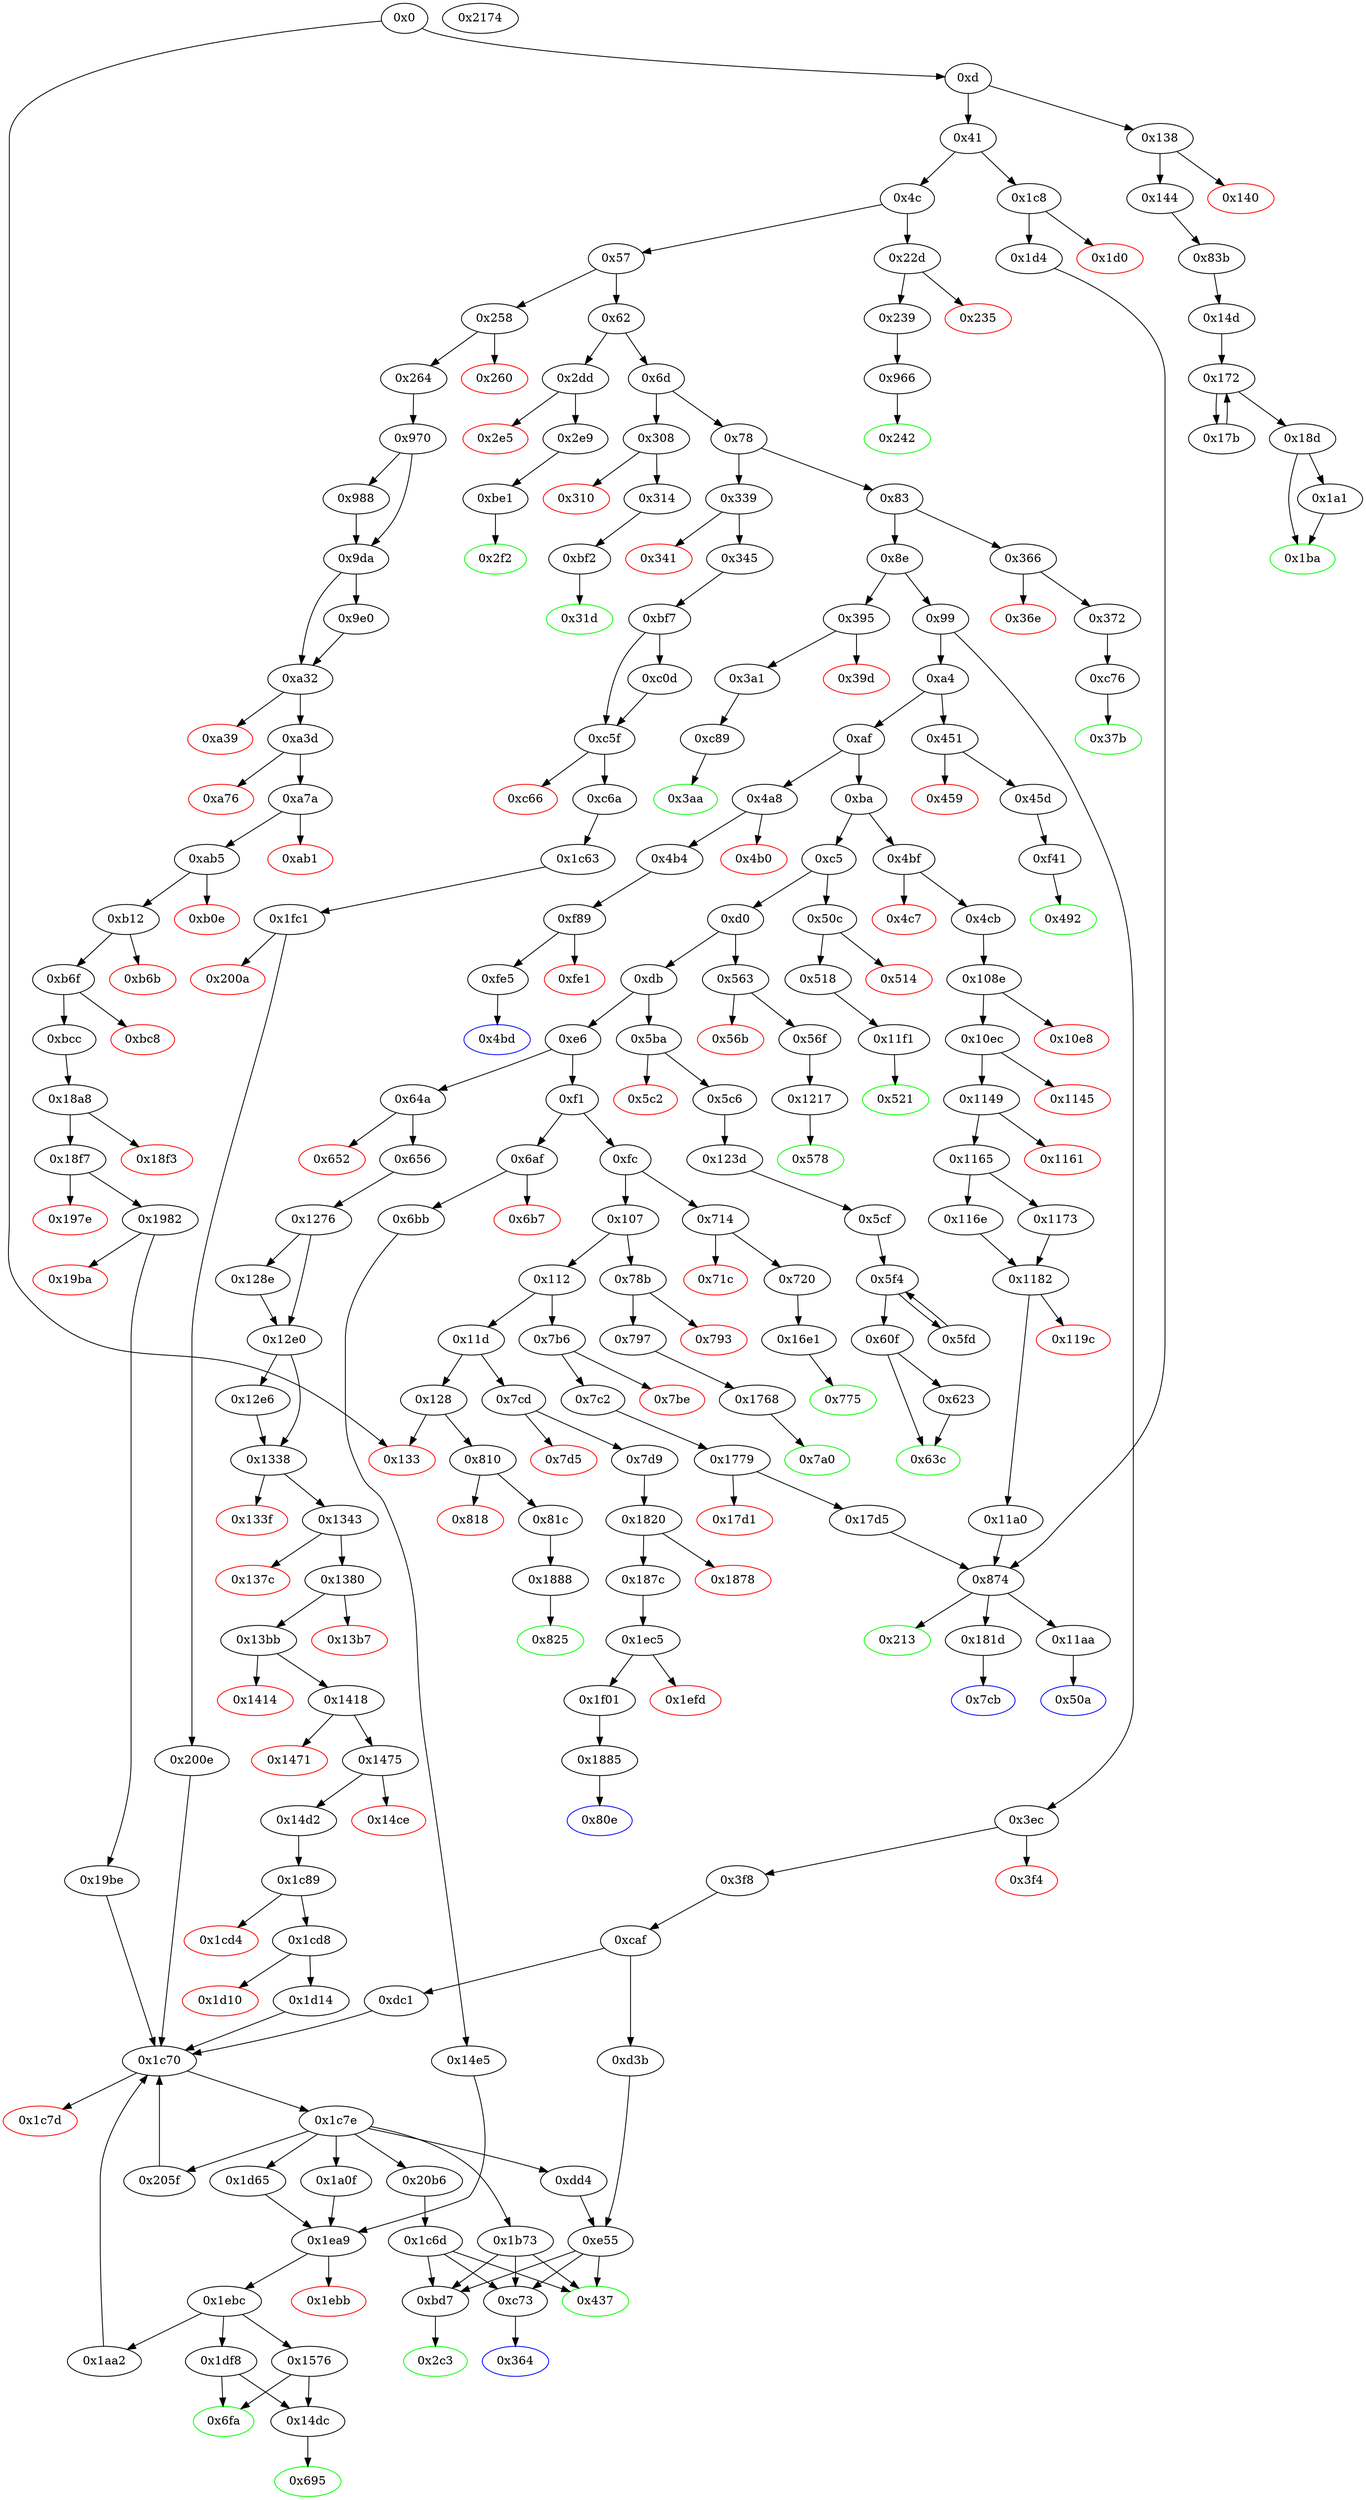 strict digraph "" {
"0x20b6" [fillcolor=white, id="0x20b6", style=filled, tooltip="Block 0x20b6\n[0x20b6:0x2173]\n---\nPredecessors: [0x1c7e]\nSuccessors: [0x1c6d]\n---\n0x20b6 JUMPDEST\n0x20b7 PUSH1 0x1\n0x20b9 DUP2\n0x20ba SWAP1\n0x20bb SSTORE\n0x20bc POP\n0x20bd DUP2\n0x20be PUSH20 0xffffffffffffffffffffffffffffffffffffffff\n0x20d3 AND\n0x20d4 PUSH32 0xcc16f5dbb4873280815c1ee09dbd06736cffcc184412cf7a71a0fdb75d397ca5\n0x20f5 DUP3\n0x20f6 PUSH1 0x40\n0x20f8 MLOAD\n0x20f9 DUP1\n0x20fa DUP3\n0x20fb DUP2\n0x20fc MSTORE\n0x20fd PUSH1 0x20\n0x20ff ADD\n0x2100 SWAP2\n0x2101 POP\n0x2102 POP\n0x2103 PUSH1 0x40\n0x2105 MLOAD\n0x2106 DUP1\n0x2107 SWAP2\n0x2108 SUB\n0x2109 SWAP1\n0x210a LOG2\n0x210b PUSH1 0x0\n0x210d PUSH20 0xffffffffffffffffffffffffffffffffffffffff\n0x2122 AND\n0x2123 DUP3\n0x2124 PUSH20 0xffffffffffffffffffffffffffffffffffffffff\n0x2139 AND\n0x213a PUSH32 0xddf252ad1be2c89b69c2b068fc378daa952ba7f163c4a11628f55a4df523b3ef\n0x215b DUP4\n0x215c PUSH1 0x40\n0x215e MLOAD\n0x215f DUP1\n0x2160 DUP3\n0x2161 DUP2\n0x2162 MSTORE\n0x2163 PUSH1 0x20\n0x2165 ADD\n0x2166 SWAP2\n0x2167 POP\n0x2168 POP\n0x2169 PUSH1 0x40\n0x216b MLOAD\n0x216c DUP1\n0x216d SWAP2\n0x216e SUB\n0x216f SWAP1\n0x2170 LOG3\n0x2171 POP\n0x2172 POP\n0x2173 JUMP\n---\n0x20b6: JUMPDEST \n0x20b7: V1807 = 0x1\n0x20bb: S[0x1] = V1605\n0x20be: V1808 = 0xffffffffffffffffffffffffffffffffffffffff\n0x20d3: V1809 = AND 0xffffffffffffffffffffffffffffffffffffffff S2\n0x20d4: V1810 = 0xcc16f5dbb4873280815c1ee09dbd06736cffcc184412cf7a71a0fdb75d397ca5\n0x20f6: V1811 = 0x40\n0x20f8: V1812 = M[0x40]\n0x20fc: M[V1812] = S1\n0x20fd: V1813 = 0x20\n0x20ff: V1814 = ADD 0x20 V1812\n0x2103: V1815 = 0x40\n0x2105: V1816 = M[0x40]\n0x2108: V1817 = SUB V1814 V1816\n0x210a: LOG V1816 V1817 0xcc16f5dbb4873280815c1ee09dbd06736cffcc184412cf7a71a0fdb75d397ca5 V1809\n0x210b: V1818 = 0x0\n0x210d: V1819 = 0xffffffffffffffffffffffffffffffffffffffff\n0x2122: V1820 = AND 0xffffffffffffffffffffffffffffffffffffffff 0x0\n0x2124: V1821 = 0xffffffffffffffffffffffffffffffffffffffff\n0x2139: V1822 = AND 0xffffffffffffffffffffffffffffffffffffffff S2\n0x213a: V1823 = 0xddf252ad1be2c89b69c2b068fc378daa952ba7f163c4a11628f55a4df523b3ef\n0x215c: V1824 = 0x40\n0x215e: V1825 = M[0x40]\n0x2162: M[V1825] = S1\n0x2163: V1826 = 0x20\n0x2165: V1827 = ADD 0x20 V1825\n0x2169: V1828 = 0x40\n0x216b: V1829 = M[0x40]\n0x216e: V1830 = SUB V1827 V1829\n0x2170: LOG V1829 V1830 0xddf252ad1be2c89b69c2b068fc378daa952ba7f163c4a11628f55a4df523b3ef V1822 0x0\n0x2173: JUMP S3\n---\nEntry stack: [V11, 0x2c3, S10, S9, S8, S7, S6, S5, S4, S3, S2, S1, V1605]\nStack pops: 4\nStack additions: []\nExit stack: [V11, 0x2c3, S10, S9, S8, S7, S6, S5, S4]\n\nDef sites:\nV11: {0xd.0x35}\n0x2c3: {0x264.0x266}\nS10: {0xd.0x35, 0x264.0x289}\nS9: {0x264.0x2a9, 0x656.0x658}\nS8: {0xd.0x35, 0x264.0x2b3, 0x656.0x67b}\nS7: {0x970.0x971, 0x345.0x347, 0x656.0x685}\nS6: {0x345.0x354, 0xd.0x35, 0x264.0x2a9, 0x1276.0x1277}\nS5: {0x3f8.0x3fa, 0xc6a.0xc6b, 0xbcc.0xbcd, 0x656.0x67b}\nS4: {0x3f8.0x41d, 0x14d2.0x14d3, 0x345.0x354, 0x264.0x289}\nS3: {0x3f8.0x427, 0x1c63.0x1c64, 0x264.0x2a9, 0x656.0x67b}\nS2: {0x1c63.0x1c67, 0x264.0x2b3, 0xcaf.0xcb0, 0x656.0x685}\nS1: {0x1c89.0x1c8a, 0x18a8.0x18a9, 0x345.0x354, 0xcaf.0xd2f}\nV1605: {0x1c7e.0x1c81}\n"];
"0xab1" [color=red, fillcolor=white, id="0xab1", style=filled, tooltip="Block 0xab1\n[0xab1:0xab4]\n---\nPredecessors: [0xa7a]\nSuccessors: []\n---\n0xab1 PUSH1 0x0\n0xab3 DUP1\n0xab4 REVERT\n---\n0xab1: V684 = 0x0\n0xab4: REVERT 0x0 0x0\n---\nEntry stack: [V11, 0x2c3, V182, V187, V190, 0x0, V187]\nStack pops: 0\nStack additions: []\nExit stack: [V11, 0x2c3, V182, V187, V190, 0x0, V187]\n\nDef sites:\nV11: {0xd.0x35}\n0x2c3: {0x264.0x266}\nV182: {0x264.0x289}\nV187: {0x264.0x2a9}\nV190: {0x264.0x2b3}\n0x0: {0x970.0x971}\nV187: {0x264.0x2a9}\n"];
"0x1165" [fillcolor=white, id="0x1165", style=filled, tooltip="Block 0x1165\n[0x1165:0x116d]\n---\nPredecessors: [0x1149]\nSuccessors: [0x116e, 0x1173]\n---\n0x1165 JUMPDEST\n0x1166 PUSH1 0x0\n0x1168 DUP3\n0x1169 EQ\n0x116a PUSH2 0x1173\n0x116d JUMPI\n---\n0x1165: JUMPDEST \n0x1166: V1028 = 0x0\n0x1169: V1029 = EQ V353 0x0\n0x116a: V1030 = 0x1173\n0x116d: JUMPI 0x1173 V1029\n---\nEntry stack: [V11, 0x50a, V350, V353, 0x0]\nStack pops: 2\nStack additions: [S1, S0]\nExit stack: [V11, 0x50a, V350, V353, 0x0]\n\nDef sites:\nV11: {0xd.0x35}\n0x50a: {0x4cb.0x4cd}\nV350: {0x4cb.0x4f0}\nV353: {0x4cb.0x4fa}\n0x0: {0x108e.0x108f}\n"];
"0x1c7d" [color=red, fillcolor=white, id="0x1c7d", style=filled, tooltip="Block 0x1c7d\n[0x1c7d:0x1c7d]\n---\nPredecessors: [0x1c70]\nSuccessors: []\n---\n0x1c7d INVALID\n---\n0x1c7d: INVALID \n---\nEntry stack: [V11, 0x2c3, S13, S12, S11, S10, S9, S8, S7, S6, S5, S4, {0xdd4, 0x1a0f, 0x1b73, 0x1d65, 0x205f, 0x20b6}, S2, S1, 0x0]\nStack pops: 0\nStack additions: []\nExit stack: [V11, 0x2c3, S13, S12, S11, S10, S9, S8, S7, S6, S5, S4, {0xdd4, 0x1a0f, 0x1b73, 0x1d65, 0x205f, 0x20b6}, S2, S1, 0x0]\n\nDef sites:\nV11: {0xd.0x35}\n0x2c3: {0x264.0x266}\nS13: {0xd.0x35, 0x264.0x289}\nS12: {0x264.0x2a9, 0x656.0x658}\nS11: {0xd.0x35, 0x264.0x2b3, 0x656.0x67b}\nS10: {0x970.0x971, 0x345.0x347, 0x656.0x685}\nS9: {0x345.0x354, 0xd.0x35, 0x264.0x2a9, 0x1276.0x1277}\nS8: {0x3f8.0x3fa, 0xc6a.0xc6b, 0xd.0x35, 0xbcc.0xbcd, 0x656.0x67b}\nS7: {0x3f8.0x41d, 0x6bb.0x6bd, 0x14d2.0x14d3, 0x345.0x354, 0x264.0x289}\nS6: {0x1c63.0x1c64, 0x3f8.0x427, 0x6bb.0x6e0, 0x264.0x2a9, 0x656.0x67b}\nS5: {0x1c63.0x1c67, 0x6bb.0x6ea, 0x264.0x2b3, 0xcaf.0xcb0, 0x656.0x685}\nS4: {0x1c89.0x1c8a, 0x18a8.0x18a9, 0x345.0x354, 0x14e5.0x14e6, 0xcaf.0xd2f}\n{0xdd4, 0x1a0f, 0x1b73, 0x1d65, 0x205f, 0x20b6}: {0x19be.0x19bf, 0x205f.0x20a2, 0x200e.0x200f, 0xdc1.0xdc2, 0x1aa2.0x1ae5, 0x1d14.0x1d15}\nS2: {0xcaf.0xd2f, 0x200e.0x2051, 0x19be.0x1a01, 0x205f.0x20a8, 0x1aa2.0x1b65, 0x1d14.0x1d57}\nS1: {0x3f8.0x427, 0x6bb.0x6ea, 0x656.0x685, 0x1c89.0x1c8a, 0x18a8.0x18a9, 0xcaf.0xd2f, 0x345.0x354, 0x264.0x2b3}\n0x0: {0x1c70.0x1c71}\n"];
"0xc89" [fillcolor=white, id="0xc89", style=filled, tooltip="Block 0xc89\n[0xc89:0xcae]\n---\nPredecessors: [0x3a1]\nSuccessors: [0x3aa]\n---\n0xc89 JUMPDEST\n0xc8a PUSH1 0x5\n0xc8c PUSH1 0x0\n0xc8e SWAP1\n0xc8f SLOAD\n0xc90 SWAP1\n0xc91 PUSH2 0x100\n0xc94 EXP\n0xc95 SWAP1\n0xc96 DIV\n0xc97 PUSH20 0xffffffffffffffffffffffffffffffffffffffff\n0xcac AND\n0xcad DUP2\n0xcae JUMP\n---\n0xc89: JUMPDEST \n0xc8a: V786 = 0x5\n0xc8c: V787 = 0x0\n0xc8f: V788 = S[0x5]\n0xc91: V789 = 0x100\n0xc94: V790 = EXP 0x100 0x0\n0xc96: V791 = DIV V788 0x1\n0xc97: V792 = 0xffffffffffffffffffffffffffffffffffffffff\n0xcac: V793 = AND 0xffffffffffffffffffffffffffffffffffffffff V791\n0xcae: JUMP 0x3aa\n---\nEntry stack: [V11, 0x3aa]\nStack pops: 1\nStack additions: [S0, V793]\nExit stack: [V11, 0x3aa, V793]\n\nDef sites:\nV11: {0xd.0x35}\n0x3aa: {0x3a1.0x3a3}\n"];
"0x64a" [fillcolor=white, id="0x64a", style=filled, tooltip="Block 0x64a\n[0x64a:0x651]\n---\nPredecessors: [0xe6]\nSuccessors: [0x652, 0x656]\n---\n0x64a JUMPDEST\n0x64b CALLVALUE\n0x64c DUP1\n0x64d ISZERO\n0x64e PUSH2 0x656\n0x651 JUMPI\n---\n0x64a: JUMPDEST \n0x64b: V438 = CALLVALUE\n0x64d: V439 = ISZERO V438\n0x64e: V440 = 0x656\n0x651: JUMPI 0x656 V439\n---\nEntry stack: [V11]\nStack pops: 0\nStack additions: [V438]\nExit stack: [V11, V438]\n\nDef sites:\nV11: {0xd.0x35}\n"];
"0x11d" [fillcolor=white, id="0x11d", style=filled, tooltip="Block 0x11d\n[0x11d:0x127]\n---\nPredecessors: [0x112]\nSuccessors: [0x128, 0x7cd]\n---\n0x11d DUP1\n0x11e PUSH4 0xf2fde38b\n0x123 EQ\n0x124 PUSH2 0x7cd\n0x127 JUMPI\n---\n0x11e: V75 = 0xf2fde38b\n0x123: V76 = EQ 0xf2fde38b V11\n0x124: V77 = 0x7cd\n0x127: JUMPI 0x7cd V76\n---\nEntry stack: [V11]\nStack pops: 1\nStack additions: [S0]\nExit stack: [V11]\n\nDef sites:\nV11: {0xd.0x35}\n"];
"0x7c2" [fillcolor=white, id="0x7c2", style=filled, tooltip="Block 0x7c2\n[0x7c2:0x7ca]\n---\nPredecessors: [0x7b6]\nSuccessors: [0x1779]\n---\n0x7c2 JUMPDEST\n0x7c3 POP\n0x7c4 PUSH2 0x7cb\n0x7c7 PUSH2 0x1779\n0x7ca JUMP\n---\n0x7c2: JUMPDEST \n0x7c4: V540 = 0x7cb\n0x7c7: V541 = 0x1779\n0x7ca: JUMP 0x1779\n---\nEntry stack: [V11, V536]\nStack pops: 1\nStack additions: [0x7cb]\nExit stack: [V11, 0x7cb]\n\nDef sites:\nV11: {0xd.0x35}\nV536: {0x7b6.0x7b7}\n"];
"0x1820" [fillcolor=white, id="0x1820", style=filled, tooltip="Block 0x1820\n[0x1820:0x1877]\n---\nPredecessors: [0x7d9]\nSuccessors: [0x1878, 0x187c]\n---\n0x1820 JUMPDEST\n0x1821 PUSH1 0x3\n0x1823 PUSH1 0x0\n0x1825 SWAP1\n0x1826 SLOAD\n0x1827 SWAP1\n0x1828 PUSH2 0x100\n0x182b EXP\n0x182c SWAP1\n0x182d DIV\n0x182e PUSH20 0xffffffffffffffffffffffffffffffffffffffff\n0x1843 AND\n0x1844 PUSH20 0xffffffffffffffffffffffffffffffffffffffff\n0x1859 AND\n0x185a CALLER\n0x185b PUSH20 0xffffffffffffffffffffffffffffffffffffffff\n0x1870 AND\n0x1871 EQ\n0x1872 ISZERO\n0x1873 ISZERO\n0x1874 PUSH2 0x187c\n0x1877 JUMPI\n---\n0x1820: JUMPDEST \n0x1821: V1380 = 0x3\n0x1823: V1381 = 0x0\n0x1826: V1382 = S[0x3]\n0x1828: V1383 = 0x100\n0x182b: V1384 = EXP 0x100 0x0\n0x182d: V1385 = DIV V1382 0x1\n0x182e: V1386 = 0xffffffffffffffffffffffffffffffffffffffff\n0x1843: V1387 = AND 0xffffffffffffffffffffffffffffffffffffffff V1385\n0x1844: V1388 = 0xffffffffffffffffffffffffffffffffffffffff\n0x1859: V1389 = AND 0xffffffffffffffffffffffffffffffffffffffff V1387\n0x185a: V1390 = CALLER\n0x185b: V1391 = 0xffffffffffffffffffffffffffffffffffffffff\n0x1870: V1392 = AND 0xffffffffffffffffffffffffffffffffffffffff V1390\n0x1871: V1393 = EQ V1392 V1389\n0x1872: V1394 = ISZERO V1393\n0x1873: V1395 = ISZERO V1394\n0x1874: V1396 = 0x187c\n0x1877: JUMPI 0x187c V1395\n---\nEntry stack: [V11, 0x80e, V553]\nStack pops: 0\nStack additions: []\nExit stack: [V11, 0x80e, V553]\n\nDef sites:\nV11: {0xd.0x35}\n0x80e: {0x7d9.0x7db}\nV553: {0x7d9.0x7fe}\n"];
"0x99" [fillcolor=white, id="0x99", style=filled, tooltip="Block 0x99\n[0x99:0xa3]\n---\nPredecessors: [0x8e]\nSuccessors: [0xa4, 0x3ec]\n---\n0x99 DUP1\n0x9a PUSH4 0x66188463\n0x9f EQ\n0xa0 PUSH2 0x3ec\n0xa3 JUMPI\n---\n0x9a: V39 = 0x66188463\n0x9f: V40 = EQ 0x66188463 V11\n0xa0: V41 = 0x3ec\n0xa3: JUMPI 0x3ec V40\n---\nEntry stack: [V11]\nStack pops: 1\nStack additions: [S0]\nExit stack: [V11]\n\nDef sites:\nV11: {0xd.0x35}\n"];
"0x235" [color=red, fillcolor=white, id="0x235", style=filled, tooltip="Block 0x235\n[0x235:0x238]\n---\nPredecessors: [0x22d]\nSuccessors: []\n---\n0x235 PUSH1 0x0\n0x237 DUP1\n0x238 REVERT\n---\n0x235: V161 = 0x0\n0x238: REVERT 0x0 0x0\n---\nEntry stack: [V11, V158]\nStack pops: 0\nStack additions: []\nExit stack: [V11, V158]\n\nDef sites:\nV11: {0xd.0x35}\nV158: {0x22d.0x22e}\n"];
"0x13b7" [color=red, fillcolor=white, id="0x13b7", style=filled, tooltip="Block 0x13b7\n[0x13b7:0x13ba]\n---\nPredecessors: [0x1380]\nSuccessors: []\n---\n0x13b7 PUSH1 0x0\n0x13b9 DUP1\n0x13ba REVERT\n---\n0x13b7: V1155 = 0x0\n0x13ba: REVERT 0x0 0x0\n---\nEntry stack: [V11, 0x695, V449, V452, 0x0, V449]\nStack pops: 0\nStack additions: []\nExit stack: [V11, 0x695, V449, V452, 0x0, V449]\n\nDef sites:\nV11: {0xd.0x35}\n0x695: {0x656.0x658}\nV449: {0x656.0x67b}\nV452: {0x656.0x685}\n0x0: {0x1276.0x1277}\nV449: {0x656.0x67b}\n"];
"0x5cf" [fillcolor=white, id="0x5cf", style=filled, tooltip="Block 0x5cf\n[0x5cf:0x5f3]\n---\nPredecessors: [0x123d]\nSuccessors: [0x5f4]\n---\n0x5cf JUMPDEST\n0x5d0 PUSH1 0x40\n0x5d2 MLOAD\n0x5d3 DUP1\n0x5d4 DUP1\n0x5d5 PUSH1 0x20\n0x5d7 ADD\n0x5d8 DUP3\n0x5d9 DUP2\n0x5da SUB\n0x5db DUP3\n0x5dc MSTORE\n0x5dd DUP4\n0x5de DUP2\n0x5df DUP2\n0x5e0 MLOAD\n0x5e1 DUP2\n0x5e2 MSTORE\n0x5e3 PUSH1 0x20\n0x5e5 ADD\n0x5e6 SWAP2\n0x5e7 POP\n0x5e8 DUP1\n0x5e9 MLOAD\n0x5ea SWAP1\n0x5eb PUSH1 0x20\n0x5ed ADD\n0x5ee SWAP1\n0x5ef DUP1\n0x5f0 DUP4\n0x5f1 DUP4\n0x5f2 PUSH1 0x0\n---\n0x5cf: JUMPDEST \n0x5d0: V397 = 0x40\n0x5d2: V398 = M[0x40]\n0x5d5: V399 = 0x20\n0x5d7: V400 = ADD 0x20 V398\n0x5da: V401 = SUB V400 V398\n0x5dc: M[V398] = V401\n0x5e0: V402 = M[V1084]\n0x5e2: M[V400] = V402\n0x5e3: V403 = 0x20\n0x5e5: V404 = ADD 0x20 V400\n0x5e9: V405 = M[V1084]\n0x5eb: V406 = 0x20\n0x5ed: V407 = ADD 0x20 V1084\n0x5f2: V408 = 0x0\n---\nEntry stack: [V11, 0x5cf, V1084]\nStack pops: 1\nStack additions: [S0, V398, V398, V404, V407, V405, V405, V404, V407, 0x0]\nExit stack: [V11, 0x5cf, V1084, V398, V398, V404, V407, V405, V405, V404, V407, 0x0]\n\nDef sites:\nV11: {0xd.0x35}\n0x5cf: {0x5c6.0x5c8}\nV1084: {0x123d.0x1241}\n"];
"0x1c8" [fillcolor=white, id="0x1c8", style=filled, tooltip="Block 0x1c8\n[0x1c8:0x1cf]\n---\nPredecessors: [0x41]\nSuccessors: [0x1d0, 0x1d4]\n---\n0x1c8 JUMPDEST\n0x1c9 CALLVALUE\n0x1ca DUP1\n0x1cb ISZERO\n0x1cc PUSH2 0x1d4\n0x1cf JUMPI\n---\n0x1c8: JUMPDEST \n0x1c9: V129 = CALLVALUE\n0x1cb: V130 = ISZERO V129\n0x1cc: V131 = 0x1d4\n0x1cf: JUMPI 0x1d4 V130\n---\nEntry stack: [V11]\nStack pops: 0\nStack additions: [V129]\nExit stack: [V11, V129]\n\nDef sites:\nV11: {0xd.0x35}\n"];
"0xc73" [fillcolor=white, id="0xc73", style=filled, tooltip="Block 0xc73\n[0xc73:0xc75]\n---\nPredecessors: [0xe55, 0x1b73, 0x1c6d]\nSuccessors: [0x364]\n---\n0xc73 JUMPDEST\n0xc74 POP\n0xc75 JUMP\n---\n0xc73: JUMPDEST \n0xc75: JUMP S1\n---\nEntry stack: [V11, S6, S5, S4, S3, S2, S1, S0]\nStack pops: 2\nStack additions: []\nExit stack: [V11, S6, S5, S4, S3, S2]\n\nDef sites:\nV11: {0xd.0x35}\nS6: {0xd.0x35, 0x264.0x266}\nS5: {0xd.0x35, 0x264.0x289, 0x264.0x266}\nS4: {0xd.0x35, 0x264.0x2a9, 0x264.0x289, 0x656.0x658}\nS3: {0x656.0x658, 0xd.0x35, 0x264.0x2b3, 0x264.0x2a9, 0x656.0x67b}\nS2: {0xd.0x35, 0x656.0x67b, 0x970.0x971, 0x345.0x347, 0x264.0x2b3, 0x656.0x685}\nS1: {0x345.0x347, 0xd.0x35, 0x656.0x685, 0x970.0x971, 0x345.0x354, 0x264.0x2a9, 0x1276.0x1277}\nS0: {0xd.0x35, 0xe55.0xf37, 0x1b73.0x1c59, 0x345.0x354, 0x264.0x2a9, 0x1276.0x1277}\n"];
"0x1576" [fillcolor=white, id="0x1576", style=filled, tooltip="Block 0x1576\n[0x1576:0x16e0]\n---\nPredecessors: [0x1ebc]\nSuccessors: [0x6fa, 0x14dc]\n---\n0x1576 JUMPDEST\n0x1577 PUSH1 0x2\n0x1579 PUSH1 0x0\n0x157b CALLER\n0x157c PUSH20 0xffffffffffffffffffffffffffffffffffffffff\n0x1591 AND\n0x1592 PUSH20 0xffffffffffffffffffffffffffffffffffffffff\n0x15a7 AND\n0x15a8 DUP2\n0x15a9 MSTORE\n0x15aa PUSH1 0x20\n0x15ac ADD\n0x15ad SWAP1\n0x15ae DUP2\n0x15af MSTORE\n0x15b0 PUSH1 0x20\n0x15b2 ADD\n0x15b3 PUSH1 0x0\n0x15b5 SHA3\n0x15b6 PUSH1 0x0\n0x15b8 DUP6\n0x15b9 PUSH20 0xffffffffffffffffffffffffffffffffffffffff\n0x15ce AND\n0x15cf PUSH20 0xffffffffffffffffffffffffffffffffffffffff\n0x15e4 AND\n0x15e5 DUP2\n0x15e6 MSTORE\n0x15e7 PUSH1 0x20\n0x15e9 ADD\n0x15ea SWAP1\n0x15eb DUP2\n0x15ec MSTORE\n0x15ed PUSH1 0x20\n0x15ef ADD\n0x15f0 PUSH1 0x0\n0x15f2 SHA3\n0x15f3 DUP2\n0x15f4 SWAP1\n0x15f5 SSTORE\n0x15f6 POP\n0x15f7 DUP3\n0x15f8 PUSH20 0xffffffffffffffffffffffffffffffffffffffff\n0x160d AND\n0x160e CALLER\n0x160f PUSH20 0xffffffffffffffffffffffffffffffffffffffff\n0x1624 AND\n0x1625 PUSH32 0x8c5be1e5ebec7d5bd14f71427d1e84f3dd0314c0f7b2291e5b200ac8c7c3b925\n0x1646 PUSH1 0x2\n0x1648 PUSH1 0x0\n0x164a CALLER\n0x164b PUSH20 0xffffffffffffffffffffffffffffffffffffffff\n0x1660 AND\n0x1661 PUSH20 0xffffffffffffffffffffffffffffffffffffffff\n0x1676 AND\n0x1677 DUP2\n0x1678 MSTORE\n0x1679 PUSH1 0x20\n0x167b ADD\n0x167c SWAP1\n0x167d DUP2\n0x167e MSTORE\n0x167f PUSH1 0x20\n0x1681 ADD\n0x1682 PUSH1 0x0\n0x1684 SHA3\n0x1685 PUSH1 0x0\n0x1687 DUP8\n0x1688 PUSH20 0xffffffffffffffffffffffffffffffffffffffff\n0x169d AND\n0x169e PUSH20 0xffffffffffffffffffffffffffffffffffffffff\n0x16b3 AND\n0x16b4 DUP2\n0x16b5 MSTORE\n0x16b6 PUSH1 0x20\n0x16b8 ADD\n0x16b9 SWAP1\n0x16ba DUP2\n0x16bb MSTORE\n0x16bc PUSH1 0x20\n0x16be ADD\n0x16bf PUSH1 0x0\n0x16c1 SHA3\n0x16c2 SLOAD\n0x16c3 PUSH1 0x40\n0x16c5 MLOAD\n0x16c6 DUP1\n0x16c7 DUP3\n0x16c8 DUP2\n0x16c9 MSTORE\n0x16ca PUSH1 0x20\n0x16cc ADD\n0x16cd SWAP2\n0x16ce POP\n0x16cf POP\n0x16d0 PUSH1 0x40\n0x16d2 MLOAD\n0x16d3 DUP1\n0x16d4 SWAP2\n0x16d5 SUB\n0x16d6 SWAP1\n0x16d7 LOG3\n0x16d8 PUSH1 0x1\n0x16da SWAP1\n0x16db POP\n0x16dc SWAP3\n0x16dd SWAP2\n0x16de POP\n0x16df POP\n0x16e0 JUMP\n---\n0x1576: JUMPDEST \n0x1577: V1242 = 0x2\n0x1579: V1243 = 0x0\n0x157b: V1244 = CALLER\n0x157c: V1245 = 0xffffffffffffffffffffffffffffffffffffffff\n0x1591: V1246 = AND 0xffffffffffffffffffffffffffffffffffffffff V1244\n0x1592: V1247 = 0xffffffffffffffffffffffffffffffffffffffff\n0x15a7: V1248 = AND 0xffffffffffffffffffffffffffffffffffffffff V1246\n0x15a9: M[0x0] = V1248\n0x15aa: V1249 = 0x20\n0x15ac: V1250 = ADD 0x20 0x0\n0x15af: M[0x20] = 0x2\n0x15b0: V1251 = 0x20\n0x15b2: V1252 = ADD 0x20 0x20\n0x15b3: V1253 = 0x0\n0x15b5: V1254 = SHA3 0x0 0x40\n0x15b6: V1255 = 0x0\n0x15b9: V1256 = 0xffffffffffffffffffffffffffffffffffffffff\n0x15ce: V1257 = AND 0xffffffffffffffffffffffffffffffffffffffff S3\n0x15cf: V1258 = 0xffffffffffffffffffffffffffffffffffffffff\n0x15e4: V1259 = AND 0xffffffffffffffffffffffffffffffffffffffff V1257\n0x15e6: M[0x0] = V1259\n0x15e7: V1260 = 0x20\n0x15e9: V1261 = ADD 0x20 0x0\n0x15ec: M[0x20] = V1254\n0x15ed: V1262 = 0x20\n0x15ef: V1263 = ADD 0x20 0x20\n0x15f0: V1264 = 0x0\n0x15f2: V1265 = SHA3 0x0 0x40\n0x15f5: S[V1265] = S0\n0x15f8: V1266 = 0xffffffffffffffffffffffffffffffffffffffff\n0x160d: V1267 = AND 0xffffffffffffffffffffffffffffffffffffffff S3\n0x160e: V1268 = CALLER\n0x160f: V1269 = 0xffffffffffffffffffffffffffffffffffffffff\n0x1624: V1270 = AND 0xffffffffffffffffffffffffffffffffffffffff V1268\n0x1625: V1271 = 0x8c5be1e5ebec7d5bd14f71427d1e84f3dd0314c0f7b2291e5b200ac8c7c3b925\n0x1646: V1272 = 0x2\n0x1648: V1273 = 0x0\n0x164a: V1274 = CALLER\n0x164b: V1275 = 0xffffffffffffffffffffffffffffffffffffffff\n0x1660: V1276 = AND 0xffffffffffffffffffffffffffffffffffffffff V1274\n0x1661: V1277 = 0xffffffffffffffffffffffffffffffffffffffff\n0x1676: V1278 = AND 0xffffffffffffffffffffffffffffffffffffffff V1276\n0x1678: M[0x0] = V1278\n0x1679: V1279 = 0x20\n0x167b: V1280 = ADD 0x20 0x0\n0x167e: M[0x20] = 0x2\n0x167f: V1281 = 0x20\n0x1681: V1282 = ADD 0x20 0x20\n0x1682: V1283 = 0x0\n0x1684: V1284 = SHA3 0x0 0x40\n0x1685: V1285 = 0x0\n0x1688: V1286 = 0xffffffffffffffffffffffffffffffffffffffff\n0x169d: V1287 = AND 0xffffffffffffffffffffffffffffffffffffffff S3\n0x169e: V1288 = 0xffffffffffffffffffffffffffffffffffffffff\n0x16b3: V1289 = AND 0xffffffffffffffffffffffffffffffffffffffff V1287\n0x16b5: M[0x0] = V1289\n0x16b6: V1290 = 0x20\n0x16b8: V1291 = ADD 0x20 0x0\n0x16bb: M[0x20] = V1284\n0x16bc: V1292 = 0x20\n0x16be: V1293 = ADD 0x20 0x20\n0x16bf: V1294 = 0x0\n0x16c1: V1295 = SHA3 0x0 0x40\n0x16c2: V1296 = S[V1295]\n0x16c3: V1297 = 0x40\n0x16c5: V1298 = M[0x40]\n0x16c9: M[V1298] = V1296\n0x16ca: V1299 = 0x20\n0x16cc: V1300 = ADD 0x20 V1298\n0x16d0: V1301 = 0x40\n0x16d2: V1302 = M[0x40]\n0x16d5: V1303 = SUB V1300 V1302\n0x16d7: LOG V1302 V1303 0x8c5be1e5ebec7d5bd14f71427d1e84f3dd0314c0f7b2291e5b200ac8c7c3b925 V1270 V1267\n0x16d8: V1304 = 0x1\n0x16e0: JUMP S4\n---\nEntry stack: [V11, 0x2c3, S10, S9, S8, S7, S6, S5, S4, S3, S2, 0x0, S0]\nStack pops: 5\nStack additions: [0x1]\nExit stack: [V11, 0x2c3, S10, S9, S8, S7, S6, S5, 0x1]\n\nDef sites:\nV11: {0xd.0x35}\n0x2c3: {0x264.0x266}\nS10: {0xd.0x35, 0x264.0x289}\nS9: {0x264.0x2a9, 0x656.0x658}\nS8: {0x264.0x2b3, 0x656.0x67b}\nS7: {0x970.0x971, 0x656.0x685}\nS6: {0x264.0x2a9, 0x1276.0x1277}\nS5: {0xd.0x35, 0xbcc.0xbcd, 0x656.0x67b}\nS4: {0x6bb.0x6bd, 0x14d2.0x14d3, 0x264.0x289}\nS3: {0x6bb.0x6e0, 0x264.0x2a9, 0x656.0x67b}\nS2: {0x6bb.0x6ea, 0x264.0x2b3, 0x656.0x685}\n0x0: {0x1c89.0x1c8a, 0x18a8.0x18a9, 0x14e5.0x14e6}\nS0: {0x1ea9_0x1d65.0x1eae, 0x1ea9_0x1a0f.0x1eae, 0x1ea9_0x14e5.0x1eae}\n"];
"0x695" [color=green, fillcolor=white, id="0x695", style=filled, tooltip="Block 0x695\n[0x695:0x6ae]\n---\nPredecessors: [0x14dc]\nSuccessors: []\n---\n0x695 JUMPDEST\n0x696 PUSH1 0x40\n0x698 MLOAD\n0x699 DUP1\n0x69a DUP3\n0x69b ISZERO\n0x69c ISZERO\n0x69d ISZERO\n0x69e ISZERO\n0x69f DUP2\n0x6a0 MSTORE\n0x6a1 PUSH1 0x20\n0x6a3 ADD\n0x6a4 SWAP2\n0x6a5 POP\n0x6a6 POP\n0x6a7 PUSH1 0x40\n0x6a9 MLOAD\n0x6aa DUP1\n0x6ab SWAP2\n0x6ac SUB\n0x6ad SWAP1\n0x6ae RETURN\n---\n0x695: JUMPDEST \n0x696: V456 = 0x40\n0x698: V457 = M[0x40]\n0x69b: V458 = ISZERO 0x1\n0x69c: V459 = ISZERO 0x0\n0x69d: V460 = ISZERO 0x1\n0x69e: V461 = ISZERO 0x0\n0x6a0: M[V457] = 0x1\n0x6a1: V462 = 0x20\n0x6a3: V463 = ADD 0x20 V457\n0x6a7: V464 = 0x40\n0x6a9: V465 = M[0x40]\n0x6ac: V466 = SUB V463 V465\n0x6ae: RETURN V465 V466\n---\nEntry stack: [V11, 0x2c3, S1, 0x1]\nStack pops: 1\nStack additions: []\nExit stack: [V11, 0x2c3, S1]\n\nDef sites:\nV11: {0xd.0x35}\n0x2c3: {0x264.0x266}\nS1: {0xd.0x35, 0x264.0x289}\n0x1: {0x1df8.0x1ea0, 0x1576_0x1d65.0x16d8, 0x1576_0x14e5.0x16d8, 0x1576_0x1a0f.0x16d8}\n"];
"0x966" [fillcolor=white, id="0x966", style=filled, tooltip="Block 0x966\n[0x966:0x96f]\n---\nPredecessors: [0x239]\nSuccessors: [0x242]\n---\n0x966 JUMPDEST\n0x967 PUSH1 0x0\n0x969 PUSH1 0x1\n0x96b SLOAD\n0x96c SWAP1\n0x96d POP\n0x96e SWAP1\n0x96f JUMP\n---\n0x966: JUMPDEST \n0x967: V617 = 0x0\n0x969: V618 = 0x1\n0x96b: V619 = S[0x1]\n0x96f: JUMP 0x242\n---\nEntry stack: [V11, 0x242]\nStack pops: 1\nStack additions: [V619]\nExit stack: [V11, V619]\n\nDef sites:\nV11: {0xd.0x35}\n0x242: {0x239.0x23b}\n"];
"0xbf7" [fillcolor=white, id="0xbf7", style=filled, tooltip="Block 0xbf7\n[0xbf7:0xc0c]\n---\nPredecessors: [0x345]\nSuccessors: [0xc0d, 0xc5f]\n---\n0xbf7 JUMPDEST\n0xbf8 PUSH1 0x5\n0xbfa PUSH1 0x14\n0xbfc SWAP1\n0xbfd SLOAD\n0xbfe SWAP1\n0xbff PUSH2 0x100\n0xc02 EXP\n0xc03 SWAP1\n0xc04 DIV\n0xc05 PUSH1 0xff\n0xc07 AND\n0xc08 DUP1\n0xc09 PUSH2 0xc5f\n0xc0c JUMPI\n---\n0xbf7: JUMPDEST \n0xbf8: V749 = 0x5\n0xbfa: V750 = 0x14\n0xbfd: V751 = S[0x5]\n0xbff: V752 = 0x100\n0xc02: V753 = EXP 0x100 0x14\n0xc04: V754 = DIV V751 0x10000000000000000000000000000000000000000\n0xc05: V755 = 0xff\n0xc07: V756 = AND 0xff V754\n0xc09: V757 = 0xc5f\n0xc0c: JUMPI 0xc5f V756\n---\nEntry stack: [V11, 0x364, V244]\nStack pops: 0\nStack additions: [V756]\nExit stack: [V11, 0x364, V244, V756]\n\nDef sites:\nV11: {0xd.0x35}\n0x364: {0x345.0x347}\nV244: {0x345.0x354}\n"];
"0x1efd" [color=red, fillcolor=white, id="0x1efd", style=filled, tooltip="Block 0x1efd\n[0x1efd:0x1f00]\n---\nPredecessors: [0x1ec5]\nSuccessors: []\n---\n0x1efd PUSH1 0x0\n0x1eff DUP1\n0x1f00 REVERT\n---\n0x1efd: V1724 = 0x0\n0x1f00: REVERT 0x0 0x0\n---\nEntry stack: [V11, 0x80e, V553, 0x1885, V553]\nStack pops: 0\nStack additions: []\nExit stack: [V11, 0x80e, V553, 0x1885, V553]\n\nDef sites:\nV11: {0xd.0x35}\n0x80e: {0x7d9.0x7db}\nV553: {0x7d9.0x7fe}\n0x1885: {0x187c.0x187d}\nV553: {0x7d9.0x7fe}\n"];
"0x22d" [fillcolor=white, id="0x22d", style=filled, tooltip="Block 0x22d\n[0x22d:0x234]\n---\nPredecessors: [0x4c]\nSuccessors: [0x235, 0x239]\n---\n0x22d JUMPDEST\n0x22e CALLVALUE\n0x22f DUP1\n0x230 ISZERO\n0x231 PUSH2 0x239\n0x234 JUMPI\n---\n0x22d: JUMPDEST \n0x22e: V158 = CALLVALUE\n0x230: V159 = ISZERO V158\n0x231: V160 = 0x239\n0x234: JUMPI 0x239 V159\n---\nEntry stack: [V11]\nStack pops: 0\nStack additions: [V158]\nExit stack: [V11, V158]\n\nDef sites:\nV11: {0xd.0x35}\n"];
"0xaf" [fillcolor=white, id="0xaf", style=filled, tooltip="Block 0xaf\n[0xaf:0xb9]\n---\nPredecessors: [0xa4]\nSuccessors: [0xba, 0x4a8]\n---\n0xaf DUP1\n0xb0 PUSH4 0x715018a6\n0xb5 EQ\n0xb6 PUSH2 0x4a8\n0xb9 JUMPI\n---\n0xb0: V45 = 0x715018a6\n0xb5: V46 = EQ 0x715018a6 V11\n0xb6: V47 = 0x4a8\n0xb9: JUMPI 0x4a8 V46\n---\nEntry stack: [V11]\nStack pops: 1\nStack additions: [S0]\nExit stack: [V11]\n\nDef sites:\nV11: {0xd.0x35}\n"];
"0x138" [fillcolor=white, id="0x138", style=filled, tooltip="Block 0x138\n[0x138:0x13f]\n---\nPredecessors: [0xd]\nSuccessors: [0x140, 0x144]\n---\n0x138 JUMPDEST\n0x139 CALLVALUE\n0x13a DUP1\n0x13b ISZERO\n0x13c PUSH2 0x144\n0x13f JUMPI\n---\n0x138: JUMPDEST \n0x139: V82 = CALLVALUE\n0x13b: V83 = ISZERO V82\n0x13c: V84 = 0x144\n0x13f: JUMPI 0x144 V83\n---\nEntry stack: [V11]\nStack pops: 0\nStack additions: [V82]\nExit stack: [V11, V82]\n\nDef sites:\nV11: {0xd.0x35}\n"];
"0x4a8" [fillcolor=white, id="0x4a8", style=filled, tooltip="Block 0x4a8\n[0x4a8:0x4af]\n---\nPredecessors: [0xaf]\nSuccessors: [0x4b0, 0x4b4]\n---\n0x4a8 JUMPDEST\n0x4a9 CALLVALUE\n0x4aa DUP1\n0x4ab ISZERO\n0x4ac PUSH2 0x4b4\n0x4af JUMPI\n---\n0x4a8: JUMPDEST \n0x4a9: V333 = CALLVALUE\n0x4ab: V334 = ISZERO V333\n0x4ac: V335 = 0x4b4\n0x4af: JUMPI 0x4b4 V334\n---\nEntry stack: [V11]\nStack pops: 0\nStack additions: [V333]\nExit stack: [V11, V333]\n\nDef sites:\nV11: {0xd.0x35}\n"];
"0x123d" [fillcolor=white, id="0x123d", style=filled, tooltip="Block 0x123d\n[0x123d:0x1275]\n---\nPredecessors: [0x5c6]\nSuccessors: [0x5cf]\n---\n0x123d JUMPDEST\n0x123e PUSH1 0x40\n0x1240 DUP1\n0x1241 MLOAD\n0x1242 SWAP1\n0x1243 DUP2\n0x1244 ADD\n0x1245 PUSH1 0x40\n0x1247 MSTORE\n0x1248 DUP1\n0x1249 PUSH1 0x3\n0x124b DUP2\n0x124c MSTORE\n0x124d PUSH1 0x20\n0x124f ADD\n0x1250 PUSH32 0x6674630000000000000000000000000000000000000000000000000000000000\n0x1271 DUP2\n0x1272 MSTORE\n0x1273 POP\n0x1274 DUP2\n0x1275 JUMP\n---\n0x123d: JUMPDEST \n0x123e: V1083 = 0x40\n0x1241: V1084 = M[0x40]\n0x1244: V1085 = ADD V1084 0x40\n0x1245: V1086 = 0x40\n0x1247: M[0x40] = V1085\n0x1249: V1087 = 0x3\n0x124c: M[V1084] = 0x3\n0x124d: V1088 = 0x20\n0x124f: V1089 = ADD 0x20 V1084\n0x1250: V1090 = 0x6674630000000000000000000000000000000000000000000000000000000000\n0x1272: M[V1089] = 0x6674630000000000000000000000000000000000000000000000000000000000\n0x1275: JUMP 0x5cf\n---\nEntry stack: [V11, 0x5cf]\nStack pops: 1\nStack additions: [S0, V1084]\nExit stack: [V11, 0x5cf, V1084]\n\nDef sites:\nV11: {0xd.0x35}\n0x5cf: {0x5c6.0x5c8}\n"];
"0x1ec5" [fillcolor=white, id="0x1ec5", style=filled, tooltip="Block 0x1ec5\n[0x1ec5:0x1efc]\n---\nPredecessors: [0x187c]\nSuccessors: [0x1efd, 0x1f01]\n---\n0x1ec5 JUMPDEST\n0x1ec6 PUSH1 0x0\n0x1ec8 PUSH20 0xffffffffffffffffffffffffffffffffffffffff\n0x1edd AND\n0x1ede DUP2\n0x1edf PUSH20 0xffffffffffffffffffffffffffffffffffffffff\n0x1ef4 AND\n0x1ef5 EQ\n0x1ef6 ISZERO\n0x1ef7 ISZERO\n0x1ef8 ISZERO\n0x1ef9 PUSH2 0x1f01\n0x1efc JUMPI\n---\n0x1ec5: JUMPDEST \n0x1ec6: V1714 = 0x0\n0x1ec8: V1715 = 0xffffffffffffffffffffffffffffffffffffffff\n0x1edd: V1716 = AND 0xffffffffffffffffffffffffffffffffffffffff 0x0\n0x1edf: V1717 = 0xffffffffffffffffffffffffffffffffffffffff\n0x1ef4: V1718 = AND 0xffffffffffffffffffffffffffffffffffffffff V553\n0x1ef5: V1719 = EQ V1718 0x0\n0x1ef6: V1720 = ISZERO V1719\n0x1ef7: V1721 = ISZERO V1720\n0x1ef8: V1722 = ISZERO V1721\n0x1ef9: V1723 = 0x1f01\n0x1efc: JUMPI 0x1f01 V1722\n---\nEntry stack: [V11, 0x80e, V553, 0x1885, V553]\nStack pops: 1\nStack additions: [S0]\nExit stack: [V11, 0x80e, V553, 0x1885, V553]\n\nDef sites:\nV11: {0xd.0x35}\n0x80e: {0x7d9.0x7db}\nV553: {0x7d9.0x7fe}\n0x1885: {0x187c.0x187d}\nV553: {0x7d9.0x7fe}\n"];
"0x6fa" [color=green, fillcolor=white, id="0x6fa", style=filled, tooltip="Block 0x6fa\n[0x6fa:0x713]\n---\nPredecessors: [0x1576, 0x1df8]\nSuccessors: []\n---\n0x6fa JUMPDEST\n0x6fb PUSH1 0x40\n0x6fd MLOAD\n0x6fe DUP1\n0x6ff DUP3\n0x700 ISZERO\n0x701 ISZERO\n0x702 ISZERO\n0x703 ISZERO\n0x704 DUP2\n0x705 MSTORE\n0x706 PUSH1 0x20\n0x708 ADD\n0x709 SWAP2\n0x70a POP\n0x70b POP\n0x70c PUSH1 0x40\n0x70e MLOAD\n0x70f DUP1\n0x710 SWAP2\n0x711 SUB\n0x712 SWAP1\n0x713 RETURN\n---\n0x6fa: JUMPDEST \n0x6fb: V485 = 0x40\n0x6fd: V486 = M[0x40]\n0x700: V487 = ISZERO 0x1\n0x701: V488 = ISZERO 0x0\n0x702: V489 = ISZERO 0x1\n0x703: V490 = ISZERO 0x0\n0x705: M[V486] = 0x1\n0x706: V491 = 0x20\n0x708: V492 = ADD 0x20 V486\n0x70c: V493 = 0x40\n0x70e: V494 = M[0x40]\n0x711: V495 = SUB V492 V494\n0x713: RETURN V494 V495\n---\nEntry stack: [V11, 0x2c3, S6, S5, S4, S3, S2, S1, 0x1]\nStack pops: 1\nStack additions: []\nExit stack: [V11, 0x2c3, S6, S5, S4, S3, S2, S1]\n\nDef sites:\nV11: {0xd.0x35}\n0x2c3: {0x264.0x266}\nS6: {0xd.0x35, 0x264.0x289}\nS5: {0x264.0x2a9, 0x656.0x658}\nS4: {0x264.0x2b3, 0x656.0x67b}\nS3: {0x970.0x971, 0x656.0x685}\nS2: {0x264.0x2a9, 0x1276.0x1277}\nS1: {0xd.0x35, 0xbcc.0xbcd, 0x656.0x67b}\n0x1: {0x1576.0x16d8}\n"];
"0xf89" [fillcolor=white, id="0xf89", style=filled, tooltip="Block 0xf89\n[0xf89:0xfe0]\n---\nPredecessors: [0x4b4]\nSuccessors: [0xfe1, 0xfe5]\n---\n0xf89 JUMPDEST\n0xf8a PUSH1 0x3\n0xf8c PUSH1 0x0\n0xf8e SWAP1\n0xf8f SLOAD\n0xf90 SWAP1\n0xf91 PUSH2 0x100\n0xf94 EXP\n0xf95 SWAP1\n0xf96 DIV\n0xf97 PUSH20 0xffffffffffffffffffffffffffffffffffffffff\n0xfac AND\n0xfad PUSH20 0xffffffffffffffffffffffffffffffffffffffff\n0xfc2 AND\n0xfc3 CALLER\n0xfc4 PUSH20 0xffffffffffffffffffffffffffffffffffffffff\n0xfd9 AND\n0xfda EQ\n0xfdb ISZERO\n0xfdc ISZERO\n0xfdd PUSH2 0xfe5\n0xfe0 JUMPI\n---\n0xf89: JUMPDEST \n0xf8a: V930 = 0x3\n0xf8c: V931 = 0x0\n0xf8f: V932 = S[0x3]\n0xf91: V933 = 0x100\n0xf94: V934 = EXP 0x100 0x0\n0xf96: V935 = DIV V932 0x1\n0xf97: V936 = 0xffffffffffffffffffffffffffffffffffffffff\n0xfac: V937 = AND 0xffffffffffffffffffffffffffffffffffffffff V935\n0xfad: V938 = 0xffffffffffffffffffffffffffffffffffffffff\n0xfc2: V939 = AND 0xffffffffffffffffffffffffffffffffffffffff V937\n0xfc3: V940 = CALLER\n0xfc4: V941 = 0xffffffffffffffffffffffffffffffffffffffff\n0xfd9: V942 = AND 0xffffffffffffffffffffffffffffffffffffffff V940\n0xfda: V943 = EQ V942 V939\n0xfdb: V944 = ISZERO V943\n0xfdc: V945 = ISZERO V944\n0xfdd: V946 = 0xfe5\n0xfe0: JUMPI 0xfe5 V945\n---\nEntry stack: [V11, 0x4bd]\nStack pops: 0\nStack additions: []\nExit stack: [V11, 0x4bd]\n\nDef sites:\nV11: {0xd.0x35}\n0x4bd: {0x4b4.0x4b6}\n"];
"0x18f7" [fillcolor=white, id="0x18f7", style=filled, tooltip="Block 0x18f7\n[0x18f7:0x197d]\n---\nPredecessors: [0x18a8]\nSuccessors: [0x197e, 0x1982]\n---\n0x18f7 JUMPDEST\n0x18f8 PUSH1 0x2\n0x18fa PUSH1 0x0\n0x18fc DUP6\n0x18fd PUSH20 0xffffffffffffffffffffffffffffffffffffffff\n0x1912 AND\n0x1913 PUSH20 0xffffffffffffffffffffffffffffffffffffffff\n0x1928 AND\n0x1929 DUP2\n0x192a MSTORE\n0x192b PUSH1 0x20\n0x192d ADD\n0x192e SWAP1\n0x192f DUP2\n0x1930 MSTORE\n0x1931 PUSH1 0x20\n0x1933 ADD\n0x1934 PUSH1 0x0\n0x1936 SHA3\n0x1937 PUSH1 0x0\n0x1939 CALLER\n0x193a PUSH20 0xffffffffffffffffffffffffffffffffffffffff\n0x194f AND\n0x1950 PUSH20 0xffffffffffffffffffffffffffffffffffffffff\n0x1965 AND\n0x1966 DUP2\n0x1967 MSTORE\n0x1968 PUSH1 0x20\n0x196a ADD\n0x196b SWAP1\n0x196c DUP2\n0x196d MSTORE\n0x196e PUSH1 0x20\n0x1970 ADD\n0x1971 PUSH1 0x0\n0x1973 SHA3\n0x1974 SLOAD\n0x1975 DUP3\n0x1976 GT\n0x1977 ISZERO\n0x1978 ISZERO\n0x1979 ISZERO\n0x197a PUSH2 0x1982\n0x197d JUMPI\n---\n0x18f7: JUMPDEST \n0x18f8: V1434 = 0x2\n0x18fa: V1435 = 0x0\n0x18fd: V1436 = 0xffffffffffffffffffffffffffffffffffffffff\n0x1912: V1437 = AND 0xffffffffffffffffffffffffffffffffffffffff V182\n0x1913: V1438 = 0xffffffffffffffffffffffffffffffffffffffff\n0x1928: V1439 = AND 0xffffffffffffffffffffffffffffffffffffffff V1437\n0x192a: M[0x0] = V1439\n0x192b: V1440 = 0x20\n0x192d: V1441 = ADD 0x20 0x0\n0x1930: M[0x20] = 0x2\n0x1931: V1442 = 0x20\n0x1933: V1443 = ADD 0x20 0x20\n0x1934: V1444 = 0x0\n0x1936: V1445 = SHA3 0x0 0x40\n0x1937: V1446 = 0x0\n0x1939: V1447 = CALLER\n0x193a: V1448 = 0xffffffffffffffffffffffffffffffffffffffff\n0x194f: V1449 = AND 0xffffffffffffffffffffffffffffffffffffffff V1447\n0x1950: V1450 = 0xffffffffffffffffffffffffffffffffffffffff\n0x1965: V1451 = AND 0xffffffffffffffffffffffffffffffffffffffff V1449\n0x1967: M[0x0] = V1451\n0x1968: V1452 = 0x20\n0x196a: V1453 = ADD 0x20 0x0\n0x196d: M[0x20] = V1445\n0x196e: V1454 = 0x20\n0x1970: V1455 = ADD 0x20 0x20\n0x1971: V1456 = 0x0\n0x1973: V1457 = SHA3 0x0 0x40\n0x1974: V1458 = S[V1457]\n0x1976: V1459 = GT V190 V1458\n0x1977: V1460 = ISZERO V1459\n0x1978: V1461 = ISZERO V1460\n0x1979: V1462 = ISZERO V1461\n0x197a: V1463 = 0x1982\n0x197d: JUMPI 0x1982 V1462\n---\nEntry stack: [V11, 0x2c3, V182, V187, V190, 0x0, V187, 0xbd7, V182, V187, V190, 0x0]\nStack pops: 4\nStack additions: [S3, S2, S1, S0]\nExit stack: [V11, 0x2c3, V182, V187, V190, 0x0, V187, 0xbd7, V182, V187, V190, 0x0]\n\nDef sites:\nV11: {0xd.0x35}\n0x2c3: {0x264.0x266}\nV182: {0x264.0x289}\nV187: {0x264.0x2a9}\nV190: {0x264.0x2b3}\n0x0: {0x970.0x971}\nV187: {0x264.0x2a9}\n0xbd7: {0xbcc.0xbcd}\nV182: {0x264.0x289}\nV187: {0x264.0x2a9}\nV190: {0x264.0x2b3}\n0x0: {0x18a8.0x18a9}\n"];
"0x7b6" [fillcolor=white, id="0x7b6", style=filled, tooltip="Block 0x7b6\n[0x7b6:0x7bd]\n---\nPredecessors: [0x112]\nSuccessors: [0x7be, 0x7c2]\n---\n0x7b6 JUMPDEST\n0x7b7 CALLVALUE\n0x7b8 DUP1\n0x7b9 ISZERO\n0x7ba PUSH2 0x7c2\n0x7bd JUMPI\n---\n0x7b6: JUMPDEST \n0x7b7: V536 = CALLVALUE\n0x7b9: V537 = ISZERO V536\n0x7ba: V538 = 0x7c2\n0x7bd: JUMPI 0x7c2 V537\n---\nEntry stack: [V11]\nStack pops: 0\nStack additions: [V536]\nExit stack: [V11, V536]\n\nDef sites:\nV11: {0xd.0x35}\n"];
"0x37b" [color=green, fillcolor=white, id="0x37b", style=filled, tooltip="Block 0x37b\n[0x37b:0x394]\n---\nPredecessors: [0xc76]\nSuccessors: []\n---\n0x37b JUMPDEST\n0x37c PUSH1 0x40\n0x37e MLOAD\n0x37f DUP1\n0x380 DUP3\n0x381 ISZERO\n0x382 ISZERO\n0x383 ISZERO\n0x384 ISZERO\n0x385 DUP2\n0x386 MSTORE\n0x387 PUSH1 0x20\n0x389 ADD\n0x38a SWAP2\n0x38b POP\n0x38c POP\n0x38d PUSH1 0x40\n0x38f MLOAD\n0x390 DUP1\n0x391 SWAP2\n0x392 SUB\n0x393 SWAP1\n0x394 RETURN\n---\n0x37b: JUMPDEST \n0x37c: V254 = 0x40\n0x37e: V255 = M[0x40]\n0x381: V256 = ISZERO V785\n0x382: V257 = ISZERO V256\n0x383: V258 = ISZERO V257\n0x384: V259 = ISZERO V258\n0x386: M[V255] = V259\n0x387: V260 = 0x20\n0x389: V261 = ADD 0x20 V255\n0x38d: V262 = 0x40\n0x38f: V263 = M[0x40]\n0x392: V264 = SUB V261 V263\n0x394: RETURN V263 V264\n---\nEntry stack: [V11, 0x37b, V785]\nStack pops: 1\nStack additions: []\nExit stack: [V11, 0x37b]\n\nDef sites:\nV11: {0xd.0x35}\n0x37b: {0x372.0x374}\nV785: {0xc76.0xc86}\n"];
"0x16e1" [fillcolor=white, id="0x16e1", style=filled, tooltip="Block 0x16e1\n[0x16e1:0x1767]\n---\nPredecessors: [0x720]\nSuccessors: [0x775]\n---\n0x16e1 JUMPDEST\n0x16e2 PUSH1 0x0\n0x16e4 PUSH1 0x2\n0x16e6 PUSH1 0x0\n0x16e8 DUP5\n0x16e9 PUSH20 0xffffffffffffffffffffffffffffffffffffffff\n0x16fe AND\n0x16ff PUSH20 0xffffffffffffffffffffffffffffffffffffffff\n0x1714 AND\n0x1715 DUP2\n0x1716 MSTORE\n0x1717 PUSH1 0x20\n0x1719 ADD\n0x171a SWAP1\n0x171b DUP2\n0x171c MSTORE\n0x171d PUSH1 0x20\n0x171f ADD\n0x1720 PUSH1 0x0\n0x1722 SHA3\n0x1723 PUSH1 0x0\n0x1725 DUP4\n0x1726 PUSH20 0xffffffffffffffffffffffffffffffffffffffff\n0x173b AND\n0x173c PUSH20 0xffffffffffffffffffffffffffffffffffffffff\n0x1751 AND\n0x1752 DUP2\n0x1753 MSTORE\n0x1754 PUSH1 0x20\n0x1756 ADD\n0x1757 SWAP1\n0x1758 DUP2\n0x1759 MSTORE\n0x175a PUSH1 0x20\n0x175c ADD\n0x175d PUSH1 0x0\n0x175f SHA3\n0x1760 SLOAD\n0x1761 SWAP1\n0x1762 POP\n0x1763 SWAP3\n0x1764 SWAP2\n0x1765 POP\n0x1766 POP\n0x1767 JUMP\n---\n0x16e1: JUMPDEST \n0x16e2: V1305 = 0x0\n0x16e4: V1306 = 0x2\n0x16e6: V1307 = 0x0\n0x16e9: V1308 = 0xffffffffffffffffffffffffffffffffffffffff\n0x16fe: V1309 = AND 0xffffffffffffffffffffffffffffffffffffffff V507\n0x16ff: V1310 = 0xffffffffffffffffffffffffffffffffffffffff\n0x1714: V1311 = AND 0xffffffffffffffffffffffffffffffffffffffff V1309\n0x1716: M[0x0] = V1311\n0x1717: V1312 = 0x20\n0x1719: V1313 = ADD 0x20 0x0\n0x171c: M[0x20] = 0x2\n0x171d: V1314 = 0x20\n0x171f: V1315 = ADD 0x20 0x20\n0x1720: V1316 = 0x0\n0x1722: V1317 = SHA3 0x0 0x40\n0x1723: V1318 = 0x0\n0x1726: V1319 = 0xffffffffffffffffffffffffffffffffffffffff\n0x173b: V1320 = AND 0xffffffffffffffffffffffffffffffffffffffff V512\n0x173c: V1321 = 0xffffffffffffffffffffffffffffffffffffffff\n0x1751: V1322 = AND 0xffffffffffffffffffffffffffffffffffffffff V1320\n0x1753: M[0x0] = V1322\n0x1754: V1323 = 0x20\n0x1756: V1324 = ADD 0x20 0x0\n0x1759: M[0x20] = V1317\n0x175a: V1325 = 0x20\n0x175c: V1326 = ADD 0x20 0x20\n0x175d: V1327 = 0x0\n0x175f: V1328 = SHA3 0x0 0x40\n0x1760: V1329 = S[V1328]\n0x1767: JUMP 0x775\n---\nEntry stack: [V11, 0x775, V507, V512]\nStack pops: 3\nStack additions: [V1329]\nExit stack: [V11, V1329]\n\nDef sites:\nV11: {0xd.0x35}\n0x775: {0x720.0x722}\nV507: {0x720.0x745}\nV512: {0x720.0x765}\n"];
"0x339" [fillcolor=white, id="0x339", style=filled, tooltip="Block 0x339\n[0x339:0x340]\n---\nPredecessors: [0x78]\nSuccessors: [0x341, 0x345]\n---\n0x339 JUMPDEST\n0x33a CALLVALUE\n0x33b DUP1\n0x33c ISZERO\n0x33d PUSH2 0x345\n0x340 JUMPI\n---\n0x339: JUMPDEST \n0x33a: V235 = CALLVALUE\n0x33c: V236 = ISZERO V235\n0x33d: V237 = 0x345\n0x340: JUMPI 0x345 V236\n---\nEntry stack: [V11]\nStack pops: 0\nStack additions: [V235]\nExit stack: [V11, V235]\n\nDef sites:\nV11: {0xd.0x35}\n"];
"0x107" [fillcolor=white, id="0x107", style=filled, tooltip="Block 0x107\n[0x107:0x111]\n---\nPredecessors: [0xfc]\nSuccessors: [0x112, 0x78b]\n---\n0x107 DUP1\n0x108 PUSH4 0xf0d4753e\n0x10d EQ\n0x10e PUSH2 0x78b\n0x111 JUMPI\n---\n0x108: V69 = 0xf0d4753e\n0x10d: V70 = EQ 0xf0d4753e V11\n0x10e: V71 = 0x78b\n0x111: JUMPI 0x78b V70\n---\nEntry stack: [V11]\nStack pops: 1\nStack additions: [S0]\nExit stack: [V11]\n\nDef sites:\nV11: {0xd.0x35}\n"];
"0x205f" [fillcolor=white, id="0x205f", style=filled, tooltip="Block 0x205f\n[0x205f:0x20b5]\n---\nPredecessors: [0x1c7e]\nSuccessors: [0x1c70]\n---\n0x205f JUMPDEST\n0x2060 PUSH1 0x0\n0x2062 DUP1\n0x2063 DUP5\n0x2064 PUSH20 0xffffffffffffffffffffffffffffffffffffffff\n0x2079 AND\n0x207a PUSH20 0xffffffffffffffffffffffffffffffffffffffff\n0x208f AND\n0x2090 DUP2\n0x2091 MSTORE\n0x2092 PUSH1 0x20\n0x2094 ADD\n0x2095 SWAP1\n0x2096 DUP2\n0x2097 MSTORE\n0x2098 PUSH1 0x20\n0x209a ADD\n0x209b PUSH1 0x0\n0x209d SHA3\n0x209e DUP2\n0x209f SWAP1\n0x20a0 SSTORE\n0x20a1 POP\n0x20a2 PUSH2 0x20b6\n0x20a5 DUP2\n0x20a6 PUSH1 0x1\n0x20a8 SLOAD\n0x20a9 PUSH2 0x1c70\n0x20ac SWAP1\n0x20ad SWAP2\n0x20ae SWAP1\n0x20af PUSH4 0xffffffff\n0x20b4 AND\n0x20b5 JUMP\n---\n0x205f: JUMPDEST \n0x2060: V1790 = 0x0\n0x2064: V1791 = 0xffffffffffffffffffffffffffffffffffffffff\n0x2079: V1792 = AND 0xffffffffffffffffffffffffffffffffffffffff S2\n0x207a: V1793 = 0xffffffffffffffffffffffffffffffffffffffff\n0x208f: V1794 = AND 0xffffffffffffffffffffffffffffffffffffffff V1792\n0x2091: M[0x0] = V1794\n0x2092: V1795 = 0x20\n0x2094: V1796 = ADD 0x20 0x0\n0x2097: M[0x20] = 0x0\n0x2098: V1797 = 0x20\n0x209a: V1798 = ADD 0x20 0x20\n0x209b: V1799 = 0x0\n0x209d: V1800 = SHA3 0x0 0x40\n0x20a0: S[V1800] = V1605\n0x20a2: V1801 = 0x20b6\n0x20a6: V1802 = 0x1\n0x20a8: V1803 = S[0x1]\n0x20a9: V1804 = 0x1c70\n0x20af: V1805 = 0xffffffff\n0x20b4: V1806 = AND 0xffffffff 0x1c70\n0x20b5: JUMP 0x1c70\n---\nEntry stack: [V11, 0x2c3, S10, S9, S8, S7, S6, S5, S4, S3, S2, S1, V1605]\nStack pops: 3\nStack additions: [S2, S1, 0x20b6, V1803, S1]\nExit stack: [V11, 0x2c3, S10, S9, S8, S7, S6, S5, S4, S3, S2, S1, 0x20b6, V1803, S1]\n\nDef sites:\nV11: {0xd.0x35}\n0x2c3: {0x264.0x266}\nS10: {0xd.0x35, 0x264.0x289}\nS9: {0x264.0x2a9, 0x656.0x658}\nS8: {0xd.0x35, 0x264.0x2b3, 0x656.0x67b}\nS7: {0x970.0x971, 0x345.0x347, 0x656.0x685}\nS6: {0x345.0x354, 0xd.0x35, 0x264.0x2a9, 0x1276.0x1277}\nS5: {0x3f8.0x3fa, 0xc6a.0xc6b, 0xbcc.0xbcd, 0x656.0x67b}\nS4: {0x3f8.0x41d, 0x14d2.0x14d3, 0x345.0x354, 0x264.0x289}\nS3: {0x3f8.0x427, 0x1c63.0x1c64, 0x264.0x2a9, 0x656.0x67b}\nS2: {0x1c63.0x1c67, 0x264.0x2b3, 0xcaf.0xcb0, 0x656.0x685}\nS1: {0x1c89.0x1c8a, 0x18a8.0x18a9, 0x345.0x354, 0xcaf.0xd2f}\nV1605: {0x1c7e.0x1c81}\n"];
"0xbcc" [fillcolor=white, id="0xbcc", style=filled, tooltip="Block 0xbcc\n[0xbcc:0xbd6]\n---\nPredecessors: [0xb6f]\nSuccessors: [0x18a8]\n---\n0xbcc JUMPDEST\n0xbcd PUSH2 0xbd7\n0xbd0 DUP6\n0xbd1 DUP6\n0xbd2 DUP6\n0xbd3 PUSH2 0x18a8\n0xbd6 JUMP\n---\n0xbcc: JUMPDEST \n0xbcd: V739 = 0xbd7\n0xbd3: V740 = 0x18a8\n0xbd6: JUMP 0x18a8\n---\nEntry stack: [V11, 0x2c3, V182, V187, V190, 0x0, V187]\nStack pops: 5\nStack additions: [S4, S3, S2, S1, S0, 0xbd7, S4, S3, S2]\nExit stack: [V11, 0x2c3, V182, V187, V190, 0x0, V187, 0xbd7, V182, V187, V190]\n\nDef sites:\nV11: {0xd.0x35}\n0x2c3: {0x264.0x266}\nV182: {0x264.0x289}\nV187: {0x264.0x2a9}\nV190: {0x264.0x2b3}\n0x0: {0x970.0x971}\nV187: {0x264.0x2a9}\n"];
"0x133f" [color=red, fillcolor=white, id="0x133f", style=filled, tooltip="Block 0x133f\n[0x133f:0x1342]\n---\nPredecessors: [0x1338]\nSuccessors: []\n---\n0x133f PUSH1 0x0\n0x1341 DUP1\n0x1342 REVERT\n---\n0x133f: V1133 = 0x0\n0x1342: REVERT 0x0 0x0\n---\nEntry stack: [V11, 0x695, V449, V452, 0x0]\nStack pops: 0\nStack additions: []\nExit stack: [V11, 0x695, V449, V452, 0x0]\n\nDef sites:\nV11: {0xd.0x35}\n0x695: {0x656.0x658}\nV449: {0x656.0x67b}\nV452: {0x656.0x685}\n0x0: {0x1276.0x1277}\n"];
"0x260" [color=red, fillcolor=white, id="0x260", style=filled, tooltip="Block 0x260\n[0x260:0x263]\n---\nPredecessors: [0x258]\nSuccessors: []\n---\n0x260 PUSH1 0x0\n0x262 DUP1\n0x263 REVERT\n---\n0x260: V174 = 0x0\n0x263: REVERT 0x0 0x0\n---\nEntry stack: [V11, V171]\nStack pops: 0\nStack additions: []\nExit stack: [V11, V171]\n\nDef sites:\nV11: {0xd.0x35}\nV171: {0x258.0x259}\n"];
"0x341" [color=red, fillcolor=white, id="0x341", style=filled, tooltip="Block 0x341\n[0x341:0x344]\n---\nPredecessors: [0x339]\nSuccessors: []\n---\n0x341 PUSH1 0x0\n0x343 DUP1\n0x344 REVERT\n---\n0x341: V238 = 0x0\n0x344: REVERT 0x0 0x0\n---\nEntry stack: [V11, V235]\nStack pops: 0\nStack additions: []\nExit stack: [V11, V235]\n\nDef sites:\nV11: {0xd.0x35}\nV235: {0x339.0x33a}\n"];
"0xfe5" [fillcolor=white, id="0xfe5", style=filled, tooltip="Block 0xfe5\n[0xfe5:0x108d]\n---\nPredecessors: [0xf89]\nSuccessors: [0x4bd]\n---\n0xfe5 JUMPDEST\n0xfe6 PUSH1 0x3\n0xfe8 PUSH1 0x0\n0xfea SWAP1\n0xfeb SLOAD\n0xfec SWAP1\n0xfed PUSH2 0x100\n0xff0 EXP\n0xff1 SWAP1\n0xff2 DIV\n0xff3 PUSH20 0xffffffffffffffffffffffffffffffffffffffff\n0x1008 AND\n0x1009 PUSH20 0xffffffffffffffffffffffffffffffffffffffff\n0x101e AND\n0x101f PUSH32 0xf8df31144d9c2f0f6b59d69b8b98abd5459d07f2742c4df920b25aae33c64820\n0x1040 PUSH1 0x40\n0x1042 MLOAD\n0x1043 PUSH1 0x40\n0x1045 MLOAD\n0x1046 DUP1\n0x1047 SWAP2\n0x1048 SUB\n0x1049 SWAP1\n0x104a LOG2\n0x104b PUSH1 0x0\n0x104d PUSH1 0x3\n0x104f PUSH1 0x0\n0x1051 PUSH2 0x100\n0x1054 EXP\n0x1055 DUP2\n0x1056 SLOAD\n0x1057 DUP2\n0x1058 PUSH20 0xffffffffffffffffffffffffffffffffffffffff\n0x106d MUL\n0x106e NOT\n0x106f AND\n0x1070 SWAP1\n0x1071 DUP4\n0x1072 PUSH20 0xffffffffffffffffffffffffffffffffffffffff\n0x1087 AND\n0x1088 MUL\n0x1089 OR\n0x108a SWAP1\n0x108b SSTORE\n0x108c POP\n0x108d JUMP\n---\n0xfe5: JUMPDEST \n0xfe6: V948 = 0x3\n0xfe8: V949 = 0x0\n0xfeb: V950 = S[0x3]\n0xfed: V951 = 0x100\n0xff0: V952 = EXP 0x100 0x0\n0xff2: V953 = DIV V950 0x1\n0xff3: V954 = 0xffffffffffffffffffffffffffffffffffffffff\n0x1008: V955 = AND 0xffffffffffffffffffffffffffffffffffffffff V953\n0x1009: V956 = 0xffffffffffffffffffffffffffffffffffffffff\n0x101e: V957 = AND 0xffffffffffffffffffffffffffffffffffffffff V955\n0x101f: V958 = 0xf8df31144d9c2f0f6b59d69b8b98abd5459d07f2742c4df920b25aae33c64820\n0x1040: V959 = 0x40\n0x1042: V960 = M[0x40]\n0x1043: V961 = 0x40\n0x1045: V962 = M[0x40]\n0x1048: V963 = SUB V960 V962\n0x104a: LOG V962 V963 0xf8df31144d9c2f0f6b59d69b8b98abd5459d07f2742c4df920b25aae33c64820 V957\n0x104b: V964 = 0x0\n0x104d: V965 = 0x3\n0x104f: V966 = 0x0\n0x1051: V967 = 0x100\n0x1054: V968 = EXP 0x100 0x0\n0x1056: V969 = S[0x3]\n0x1058: V970 = 0xffffffffffffffffffffffffffffffffffffffff\n0x106d: V971 = MUL 0xffffffffffffffffffffffffffffffffffffffff 0x1\n0x106e: V972 = NOT 0xffffffffffffffffffffffffffffffffffffffff\n0x106f: V973 = AND 0xffffffffffffffffffffffff0000000000000000000000000000000000000000 V969\n0x1072: V974 = 0xffffffffffffffffffffffffffffffffffffffff\n0x1087: V975 = AND 0xffffffffffffffffffffffffffffffffffffffff 0x0\n0x1088: V976 = MUL 0x0 0x1\n0x1089: V977 = OR 0x0 V973\n0x108b: S[0x3] = V977\n0x108d: JUMP 0x4bd\n---\nEntry stack: [V11, 0x4bd]\nStack pops: 1\nStack additions: []\nExit stack: [V11]\n\nDef sites:\nV11: {0xd.0x35}\n0x4bd: {0x4b4.0x4b6}\n"];
"0x4c" [fillcolor=white, id="0x4c", style=filled, tooltip="Block 0x4c\n[0x4c:0x56]\n---\nPredecessors: [0x41]\nSuccessors: [0x57, 0x22d]\n---\n0x4c DUP1\n0x4d PUSH4 0x18160ddd\n0x52 EQ\n0x53 PUSH2 0x22d\n0x56 JUMPI\n---\n0x4d: V18 = 0x18160ddd\n0x52: V19 = EQ 0x18160ddd V11\n0x53: V20 = 0x22d\n0x56: JUMPI 0x22d V19\n---\nEntry stack: [V11]\nStack pops: 1\nStack additions: [S0]\nExit stack: [V11]\n\nDef sites:\nV11: {0xd.0x35}\n"];
"0x1173" [fillcolor=white, id="0x1173", style=filled, tooltip="Block 0x1173\n[0x1173:0x1181]\n---\nPredecessors: [0x1165]\nSuccessors: [0x1182]\n---\n0x1173 JUMPDEST\n0x1174 PUSH1 0x12\n0x1176 PUSH1 0xff\n0x1178 AND\n0x1179 PUSH1 0xa\n0x117b EXP\n0x117c PUSH4 0x17d78400\n0x1181 MUL\n---\n0x1173: JUMPDEST \n0x1174: V1032 = 0x12\n0x1176: V1033 = 0xff\n0x1178: V1034 = AND 0xff 0x12\n0x1179: V1035 = 0xa\n0x117b: V1036 = EXP 0xa 0x12\n0x117c: V1037 = 0x17d78400\n0x1181: V1038 = MUL 0x17d78400 0xde0b6b3a7640000\n---\nEntry stack: [V11, 0x50a, V350, V353, 0x0]\nStack pops: 0\nStack additions: [0x14adf4b7320334b90000000]\nExit stack: [V11, 0x50a, V350, V353, 0x0, 0x14adf4b7320334b90000000]\n\nDef sites:\nV11: {0xd.0x35}\n0x50a: {0x4cb.0x4cd}\nV350: {0x4cb.0x4f0}\nV353: {0x4cb.0x4fa}\n0x0: {0x108e.0x108f}\n"];
"0x1779" [fillcolor=white, id="0x1779", style=filled, tooltip="Block 0x1779\n[0x1779:0x17d0]\n---\nPredecessors: [0x7c2]\nSuccessors: [0x17d1, 0x17d5]\n---\n0x1779 JUMPDEST\n0x177a PUSH1 0x3\n0x177c PUSH1 0x0\n0x177e SWAP1\n0x177f SLOAD\n0x1780 SWAP1\n0x1781 PUSH2 0x100\n0x1784 EXP\n0x1785 SWAP1\n0x1786 DIV\n0x1787 PUSH20 0xffffffffffffffffffffffffffffffffffffffff\n0x179c AND\n0x179d PUSH20 0xffffffffffffffffffffffffffffffffffffffff\n0x17b2 AND\n0x17b3 CALLER\n0x17b4 PUSH20 0xffffffffffffffffffffffffffffffffffffffff\n0x17c9 AND\n0x17ca EQ\n0x17cb ISZERO\n0x17cc ISZERO\n0x17cd PUSH2 0x17d5\n0x17d0 JUMPI\n---\n0x1779: JUMPDEST \n0x177a: V1337 = 0x3\n0x177c: V1338 = 0x0\n0x177f: V1339 = S[0x3]\n0x1781: V1340 = 0x100\n0x1784: V1341 = EXP 0x100 0x0\n0x1786: V1342 = DIV V1339 0x1\n0x1787: V1343 = 0xffffffffffffffffffffffffffffffffffffffff\n0x179c: V1344 = AND 0xffffffffffffffffffffffffffffffffffffffff V1342\n0x179d: V1345 = 0xffffffffffffffffffffffffffffffffffffffff\n0x17b2: V1346 = AND 0xffffffffffffffffffffffffffffffffffffffff V1344\n0x17b3: V1347 = CALLER\n0x17b4: V1348 = 0xffffffffffffffffffffffffffffffffffffffff\n0x17c9: V1349 = AND 0xffffffffffffffffffffffffffffffffffffffff V1347\n0x17ca: V1350 = EQ V1349 V1346\n0x17cb: V1351 = ISZERO V1350\n0x17cc: V1352 = ISZERO V1351\n0x17cd: V1353 = 0x17d5\n0x17d0: JUMPI 0x17d5 V1352\n---\nEntry stack: [V11, 0x7cb]\nStack pops: 0\nStack additions: []\nExit stack: [V11, 0x7cb]\n\nDef sites:\nV11: {0xd.0x35}\n0x7cb: {0x7c2.0x7c4}\n"];
"0x3aa" [color=green, fillcolor=white, id="0x3aa", style=filled, tooltip="Block 0x3aa\n[0x3aa:0x3eb]\n---\nPredecessors: [0xc89]\nSuccessors: []\n---\n0x3aa JUMPDEST\n0x3ab PUSH1 0x40\n0x3ad MLOAD\n0x3ae DUP1\n0x3af DUP3\n0x3b0 PUSH20 0xffffffffffffffffffffffffffffffffffffffff\n0x3c5 AND\n0x3c6 PUSH20 0xffffffffffffffffffffffffffffffffffffffff\n0x3db AND\n0x3dc DUP2\n0x3dd MSTORE\n0x3de PUSH1 0x20\n0x3e0 ADD\n0x3e1 SWAP2\n0x3e2 POP\n0x3e3 POP\n0x3e4 PUSH1 0x40\n0x3e6 MLOAD\n0x3e7 DUP1\n0x3e8 SWAP2\n0x3e9 SUB\n0x3ea SWAP1\n0x3eb RETURN\n---\n0x3aa: JUMPDEST \n0x3ab: V271 = 0x40\n0x3ad: V272 = M[0x40]\n0x3b0: V273 = 0xffffffffffffffffffffffffffffffffffffffff\n0x3c5: V274 = AND 0xffffffffffffffffffffffffffffffffffffffff V793\n0x3c6: V275 = 0xffffffffffffffffffffffffffffffffffffffff\n0x3db: V276 = AND 0xffffffffffffffffffffffffffffffffffffffff V274\n0x3dd: M[V272] = V276\n0x3de: V277 = 0x20\n0x3e0: V278 = ADD 0x20 V272\n0x3e4: V279 = 0x40\n0x3e6: V280 = M[0x40]\n0x3e9: V281 = SUB V278 V280\n0x3eb: RETURN V280 V281\n---\nEntry stack: [V11, 0x3aa, V793]\nStack pops: 1\nStack additions: []\nExit stack: [V11, 0x3aa]\n\nDef sites:\nV11: {0xd.0x35}\n0x3aa: {0x3a1.0x3a3}\nV793: {0xc89.0xcac}\n"];
"0x19be" [fillcolor=white, id="0x19be", style=filled, tooltip="Block 0x19be\n[0x19be:0x1a0e]\n---\nPredecessors: [0x1982]\nSuccessors: [0x1c70]\n---\n0x19be JUMPDEST\n0x19bf PUSH2 0x1a0f\n0x19c2 DUP3\n0x19c3 PUSH1 0x0\n0x19c5 DUP1\n0x19c6 DUP8\n0x19c7 PUSH20 0xffffffffffffffffffffffffffffffffffffffff\n0x19dc AND\n0x19dd PUSH20 0xffffffffffffffffffffffffffffffffffffffff\n0x19f2 AND\n0x19f3 DUP2\n0x19f4 MSTORE\n0x19f5 PUSH1 0x20\n0x19f7 ADD\n0x19f8 SWAP1\n0x19f9 DUP2\n0x19fa MSTORE\n0x19fb PUSH1 0x20\n0x19fd ADD\n0x19fe PUSH1 0x0\n0x1a00 SHA3\n0x1a01 SLOAD\n0x1a02 PUSH2 0x1c70\n0x1a05 SWAP1\n0x1a06 SWAP2\n0x1a07 SWAP1\n0x1a08 PUSH4 0xffffffff\n0x1a0d AND\n0x1a0e JUMP\n---\n0x19be: JUMPDEST \n0x19bf: V1476 = 0x1a0f\n0x19c3: V1477 = 0x0\n0x19c7: V1478 = 0xffffffffffffffffffffffffffffffffffffffff\n0x19dc: V1479 = AND 0xffffffffffffffffffffffffffffffffffffffff V182\n0x19dd: V1480 = 0xffffffffffffffffffffffffffffffffffffffff\n0x19f2: V1481 = AND 0xffffffffffffffffffffffffffffffffffffffff V1479\n0x19f4: M[0x0] = V1481\n0x19f5: V1482 = 0x20\n0x19f7: V1483 = ADD 0x20 0x0\n0x19fa: M[0x20] = 0x0\n0x19fb: V1484 = 0x20\n0x19fd: V1485 = ADD 0x20 0x20\n0x19fe: V1486 = 0x0\n0x1a00: V1487 = SHA3 0x0 0x40\n0x1a01: V1488 = S[V1487]\n0x1a02: V1489 = 0x1c70\n0x1a08: V1490 = 0xffffffff\n0x1a0d: V1491 = AND 0xffffffff 0x1c70\n0x1a0e: JUMP 0x1c70\n---\nEntry stack: [V11, 0x2c3, V182, V187, V190, 0x0, V187, 0xbd7, V182, V187, V190, 0x0]\nStack pops: 4\nStack additions: [S3, S2, S1, S0, 0x1a0f, V1488, S1]\nExit stack: [V11, 0x2c3, V182, V187, V190, 0x0, V187, 0xbd7, V182, V187, V190, 0x0, 0x1a0f, V1488, V190]\n\nDef sites:\nV11: {0xd.0x35}\n0x2c3: {0x264.0x266}\nV182: {0x264.0x289}\nV187: {0x264.0x2a9}\nV190: {0x264.0x2b3}\n0x0: {0x970.0x971}\nV187: {0x264.0x2a9}\n0xbd7: {0xbcc.0xbcd}\nV182: {0x264.0x289}\nV187: {0x264.0x2a9}\nV190: {0x264.0x2b3}\n0x0: {0x18a8.0x18a9}\n"];
"0xc76" [fillcolor=white, id="0xc76", style=filled, tooltip="Block 0xc76\n[0xc76:0xc88]\n---\nPredecessors: [0x372]\nSuccessors: [0x37b]\n---\n0xc76 JUMPDEST\n0xc77 PUSH1 0x5\n0xc79 PUSH1 0x14\n0xc7b SWAP1\n0xc7c SLOAD\n0xc7d SWAP1\n0xc7e PUSH2 0x100\n0xc81 EXP\n0xc82 SWAP1\n0xc83 DIV\n0xc84 PUSH1 0xff\n0xc86 AND\n0xc87 DUP2\n0xc88 JUMP\n---\n0xc76: JUMPDEST \n0xc77: V778 = 0x5\n0xc79: V779 = 0x14\n0xc7c: V780 = S[0x5]\n0xc7e: V781 = 0x100\n0xc81: V782 = EXP 0x100 0x14\n0xc83: V783 = DIV V780 0x10000000000000000000000000000000000000000\n0xc84: V784 = 0xff\n0xc86: V785 = AND 0xff V783\n0xc88: JUMP 0x37b\n---\nEntry stack: [V11, 0x37b]\nStack pops: 1\nStack additions: [S0, V785]\nExit stack: [V11, 0x37b, V785]\n\nDef sites:\nV11: {0xd.0x35}\n0x37b: {0x372.0x374}\n"];
"0x1343" [fillcolor=white, id="0x1343", style=filled, tooltip="Block 0x1343\n[0x1343:0x137b]\n---\nPredecessors: [0x1338]\nSuccessors: [0x137c, 0x1380]\n---\n0x1343 JUMPDEST\n0x1344 DUP3\n0x1345 PUSH1 0x0\n0x1347 PUSH20 0xffffffffffffffffffffffffffffffffffffffff\n0x135c AND\n0x135d DUP2\n0x135e PUSH20 0xffffffffffffffffffffffffffffffffffffffff\n0x1373 AND\n0x1374 EQ\n0x1375 ISZERO\n0x1376 ISZERO\n0x1377 ISZERO\n0x1378 PUSH2 0x1380\n0x137b JUMPI\n---\n0x1343: JUMPDEST \n0x1345: V1134 = 0x0\n0x1347: V1135 = 0xffffffffffffffffffffffffffffffffffffffff\n0x135c: V1136 = AND 0xffffffffffffffffffffffffffffffffffffffff 0x0\n0x135e: V1137 = 0xffffffffffffffffffffffffffffffffffffffff\n0x1373: V1138 = AND 0xffffffffffffffffffffffffffffffffffffffff V449\n0x1374: V1139 = EQ V1138 0x0\n0x1375: V1140 = ISZERO V1139\n0x1376: V1141 = ISZERO V1140\n0x1377: V1142 = ISZERO V1141\n0x1378: V1143 = 0x1380\n0x137b: JUMPI 0x1380 V1142\n---\nEntry stack: [V11, 0x695, V449, V452, 0x0]\nStack pops: 3\nStack additions: [S2, S1, S0, S2]\nExit stack: [V11, 0x695, V449, V452, 0x0, V449]\n\nDef sites:\nV11: {0xd.0x35}\n0x695: {0x656.0x658}\nV449: {0x656.0x67b}\nV452: {0x656.0x685}\n0x0: {0x1276.0x1277}\n"];
"0x3a1" [fillcolor=white, id="0x3a1", style=filled, tooltip="Block 0x3a1\n[0x3a1:0x3a9]\n---\nPredecessors: [0x395]\nSuccessors: [0xc89]\n---\n0x3a1 JUMPDEST\n0x3a2 POP\n0x3a3 PUSH2 0x3aa\n0x3a6 PUSH2 0xc89\n0x3a9 JUMP\n---\n0x3a1: JUMPDEST \n0x3a3: V269 = 0x3aa\n0x3a6: V270 = 0xc89\n0x3a9: JUMP 0xc89\n---\nEntry stack: [V11, V265]\nStack pops: 1\nStack additions: [0x3aa]\nExit stack: [V11, 0x3aa]\n\nDef sites:\nV11: {0xd.0x35}\nV265: {0x395.0x396}\n"];
"0x8e" [fillcolor=white, id="0x8e", style=filled, tooltip="Block 0x8e\n[0x8e:0x98]\n---\nPredecessors: [0x83]\nSuccessors: [0x99, 0x395]\n---\n0x8e DUP1\n0x8f PUSH4 0x4d2c29a0\n0x94 EQ\n0x95 PUSH2 0x395\n0x98 JUMPI\n---\n0x8f: V36 = 0x4d2c29a0\n0x94: V37 = EQ 0x4d2c29a0 V11\n0x95: V38 = 0x395\n0x98: JUMPI 0x395 V37\n---\nEntry stack: [V11]\nStack pops: 1\nStack additions: [S0]\nExit stack: [V11]\n\nDef sites:\nV11: {0xd.0x35}\n"];
"0x187c" [fillcolor=white, id="0x187c", style=filled, tooltip="Block 0x187c\n[0x187c:0x1884]\n---\nPredecessors: [0x1820]\nSuccessors: [0x1ec5]\n---\n0x187c JUMPDEST\n0x187d PUSH2 0x1885\n0x1880 DUP2\n0x1881 PUSH2 0x1ec5\n0x1884 JUMP\n---\n0x187c: JUMPDEST \n0x187d: V1398 = 0x1885\n0x1881: V1399 = 0x1ec5\n0x1884: JUMP 0x1ec5\n---\nEntry stack: [V11, 0x80e, V553]\nStack pops: 1\nStack additions: [S0, 0x1885, S0]\nExit stack: [V11, 0x80e, V553, 0x1885, V553]\n\nDef sites:\nV11: {0xd.0x35}\n0x80e: {0x7d9.0x7db}\nV553: {0x7d9.0x7fe}\n"];
"0x200e" [fillcolor=white, id="0x200e", style=filled, tooltip="Block 0x200e\n[0x200e:0x205e]\n---\nPredecessors: [0x1fc1]\nSuccessors: [0x1c70]\n---\n0x200e JUMPDEST\n0x200f PUSH2 0x205f\n0x2012 DUP2\n0x2013 PUSH1 0x0\n0x2015 DUP1\n0x2016 DUP6\n0x2017 PUSH20 0xffffffffffffffffffffffffffffffffffffffff\n0x202c AND\n0x202d PUSH20 0xffffffffffffffffffffffffffffffffffffffff\n0x2042 AND\n0x2043 DUP2\n0x2044 MSTORE\n0x2045 PUSH1 0x20\n0x2047 ADD\n0x2048 SWAP1\n0x2049 DUP2\n0x204a MSTORE\n0x204b PUSH1 0x20\n0x204d ADD\n0x204e PUSH1 0x0\n0x2050 SHA3\n0x2051 SLOAD\n0x2052 PUSH2 0x1c70\n0x2055 SWAP1\n0x2056 SWAP2\n0x2057 SWAP1\n0x2058 PUSH4 0xffffffff\n0x205d AND\n0x205e JUMP\n---\n0x200e: JUMPDEST \n0x200f: V1774 = 0x205f\n0x2013: V1775 = 0x0\n0x2017: V1776 = 0xffffffffffffffffffffffffffffffffffffffff\n0x202c: V1777 = AND 0xffffffffffffffffffffffffffffffffffffffff V1597\n0x202d: V1778 = 0xffffffffffffffffffffffffffffffffffffffff\n0x2042: V1779 = AND 0xffffffffffffffffffffffffffffffffffffffff V1777\n0x2044: M[0x0] = V1779\n0x2045: V1780 = 0x20\n0x2047: V1781 = ADD 0x20 0x0\n0x204a: M[0x20] = 0x0\n0x204b: V1782 = 0x20\n0x204d: V1783 = ADD 0x20 0x20\n0x204e: V1784 = 0x0\n0x2050: V1785 = SHA3 0x0 0x40\n0x2051: V1786 = S[V1785]\n0x2052: V1787 = 0x1c70\n0x2058: V1788 = 0xffffffff\n0x205d: V1789 = AND 0xffffffff 0x1c70\n0x205e: JUMP 0x1c70\n---\nEntry stack: [V11, 0x364, V244, 0xc73, V244, 0x1c6d, V1597, V244]\nStack pops: 2\nStack additions: [S1, S0, 0x205f, V1786, S0]\nExit stack: [V11, 0x364, V244, 0xc73, V244, 0x1c6d, V1597, V244, 0x205f, V1786, V244]\n\nDef sites:\nV11: {0xd.0x35}\n0x364: {0x345.0x347}\nV244: {0x345.0x354}\n0xc73: {0xc6a.0xc6b}\nV244: {0x345.0x354}\n0x1c6d: {0x1c63.0x1c64}\nV1597: {0x1c63.0x1c67}\nV244: {0x345.0x354}\n"];
"0xe6" [fillcolor=white, id="0xe6", style=filled, tooltip="Block 0xe6\n[0xe6:0xf0]\n---\nPredecessors: [0xdb]\nSuccessors: [0xf1, 0x64a]\n---\n0xe6 DUP1\n0xe7 PUSH4 0xa9059cbb\n0xec EQ\n0xed PUSH2 0x64a\n0xf0 JUMPI\n---\n0xe7: V60 = 0xa9059cbb\n0xec: V61 = EQ 0xa9059cbb V11\n0xed: V62 = 0x64a\n0xf0: JUMPI 0x64a V61\n---\nEntry stack: [V11]\nStack pops: 1\nStack additions: [S0]\nExit stack: [V11]\n\nDef sites:\nV11: {0xd.0x35}\n"];
"0x63c" [color=green, fillcolor=white, id="0x63c", style=filled, tooltip="Block 0x63c\n[0x63c:0x649]\n---\nPredecessors: [0x60f, 0x623]\nSuccessors: []\n---\n0x63c JUMPDEST\n0x63d POP\n0x63e SWAP3\n0x63f POP\n0x640 POP\n0x641 POP\n0x642 PUSH1 0x40\n0x644 MLOAD\n0x645 DUP1\n0x646 SWAP2\n0x647 SUB\n0x648 SWAP1\n0x649 RETURN\n---\n0x63c: JUMPDEST \n0x642: V435 = 0x40\n0x644: V436 = M[0x40]\n0x647: V437 = SUB S1 V436\n0x649: RETURN V436 V437\n---\nEntry stack: [V11, 0x5cf, V1084, V398, V398, S1, V420]\nStack pops: 5\nStack additions: []\nExit stack: [V11, 0x5cf]\n\nDef sites:\nV11: {0xd.0x35}\n0x5cf: {0x5c6.0x5c8}\nV1084: {0x123d.0x1241}\nV398: {0x5cf.0x5d2}\nV398: {0x5cf.0x5d2}\nS1: {0x623.0x639, 0x60f.0x618}\nV420: {0x60f.0x61c}\n"];
"0x514" [color=red, fillcolor=white, id="0x514", style=filled, tooltip="Block 0x514\n[0x514:0x517]\n---\nPredecessors: [0x50c]\nSuccessors: []\n---\n0x514 PUSH1 0x0\n0x516 DUP1\n0x517 REVERT\n---\n0x514: V360 = 0x0\n0x517: REVERT 0x0 0x0\n---\nEntry stack: [V11, V357]\nStack pops: 0\nStack additions: []\nExit stack: [V11, V357]\n\nDef sites:\nV11: {0xd.0x35}\nV357: {0x50c.0x50d}\n"];
"0x1471" [color=red, fillcolor=white, id="0x1471", style=filled, tooltip="Block 0x1471\n[0x1471:0x1474]\n---\nPredecessors: [0x1418]\nSuccessors: []\n---\n0x1471 PUSH1 0x0\n0x1473 DUP1\n0x1474 REVERT\n---\n0x1471: V1191 = 0x0\n0x1474: REVERT 0x0 0x0\n---\nEntry stack: [V11, 0x695, V449, V452, 0x0, V449]\nStack pops: 0\nStack additions: []\nExit stack: [V11, 0x695, V449, V452, 0x0, V449]\n\nDef sites:\nV11: {0xd.0x35}\n0x695: {0x656.0x658}\nV449: {0x656.0x67b}\nV452: {0x656.0x685}\n0x0: {0x1276.0x1277}\nV449: {0x656.0x67b}\n"];
"0x714" [fillcolor=white, id="0x714", style=filled, tooltip="Block 0x714\n[0x714:0x71b]\n---\nPredecessors: [0xfc]\nSuccessors: [0x71c, 0x720]\n---\n0x714 JUMPDEST\n0x715 CALLVALUE\n0x716 DUP1\n0x717 ISZERO\n0x718 PUSH2 0x720\n0x71b JUMPI\n---\n0x714: JUMPDEST \n0x715: V496 = CALLVALUE\n0x717: V497 = ISZERO V496\n0x718: V498 = 0x720\n0x71b: JUMPI 0x720 V497\n---\nEntry stack: [V11]\nStack pops: 0\nStack additions: [V496]\nExit stack: [V11, V496]\n\nDef sites:\nV11: {0xd.0x35}\n"];
"0x492" [color=green, fillcolor=white, id="0x492", style=filled, tooltip="Block 0x492\n[0x492:0x4a7]\n---\nPredecessors: [0xf41]\nSuccessors: []\n---\n0x492 JUMPDEST\n0x493 PUSH1 0x40\n0x495 MLOAD\n0x496 DUP1\n0x497 DUP3\n0x498 DUP2\n0x499 MSTORE\n0x49a PUSH1 0x20\n0x49c ADD\n0x49d SWAP2\n0x49e POP\n0x49f POP\n0x4a0 PUSH1 0x40\n0x4a2 MLOAD\n0x4a3 DUP1\n0x4a4 SWAP2\n0x4a5 SUB\n0x4a6 SWAP1\n0x4a7 RETURN\n---\n0x492: JUMPDEST \n0x493: V326 = 0x40\n0x495: V327 = M[0x40]\n0x499: M[V327] = V929\n0x49a: V328 = 0x20\n0x49c: V329 = ADD 0x20 V327\n0x4a0: V330 = 0x40\n0x4a2: V331 = M[0x40]\n0x4a5: V332 = SUB V329 V331\n0x4a7: RETURN V331 V332\n---\nEntry stack: [V11, V929]\nStack pops: 1\nStack additions: []\nExit stack: [V11]\n\nDef sites:\nV11: {0xd.0x35}\nV929: {0xf41.0xf82}\n"];
"0x50c" [fillcolor=white, id="0x50c", style=filled, tooltip="Block 0x50c\n[0x50c:0x513]\n---\nPredecessors: [0xc5]\nSuccessors: [0x514, 0x518]\n---\n0x50c JUMPDEST\n0x50d CALLVALUE\n0x50e DUP1\n0x50f ISZERO\n0x510 PUSH2 0x518\n0x513 JUMPI\n---\n0x50c: JUMPDEST \n0x50d: V357 = CALLVALUE\n0x50f: V358 = ISZERO V357\n0x510: V359 = 0x518\n0x513: JUMPI 0x518 V358\n---\nEntry stack: [V11]\nStack pops: 0\nStack additions: [V357]\nExit stack: [V11, V357]\n\nDef sites:\nV11: {0xd.0x35}\n"];
"0x56b" [color=red, fillcolor=white, id="0x56b", style=filled, tooltip="Block 0x56b\n[0x56b:0x56e]\n---\nPredecessors: [0x563]\nSuccessors: []\n---\n0x56b PUSH1 0x0\n0x56d DUP1\n0x56e REVERT\n---\n0x56b: V377 = 0x0\n0x56e: REVERT 0x0 0x0\n---\nEntry stack: [V11, V374]\nStack pops: 0\nStack additions: []\nExit stack: [V11, V374]\n\nDef sites:\nV11: {0xd.0x35}\nV374: {0x563.0x564}\n"];
"0x1d0" [color=red, fillcolor=white, id="0x1d0", style=filled, tooltip="Block 0x1d0\n[0x1d0:0x1d3]\n---\nPredecessors: [0x1c8]\nSuccessors: []\n---\n0x1d0 PUSH1 0x0\n0x1d2 DUP1\n0x1d3 REVERT\n---\n0x1d0: V132 = 0x0\n0x1d3: REVERT 0x0 0x0\n---\nEntry stack: [V11, V129]\nStack pops: 0\nStack additions: []\nExit stack: [V11, V129]\n\nDef sites:\nV11: {0xd.0x35}\nV129: {0x1c8.0x1c9}\n"];
"0x5f4" [fillcolor=white, id="0x5f4", style=filled, tooltip="Block 0x5f4\n[0x5f4:0x5fc]\n---\nPredecessors: [0x5cf, 0x5fd]\nSuccessors: [0x5fd, 0x60f]\n---\n0x5f4 JUMPDEST\n0x5f5 DUP4\n0x5f6 DUP2\n0x5f7 LT\n0x5f8 ISZERO\n0x5f9 PUSH2 0x60f\n0x5fc JUMPI\n---\n0x5f4: JUMPDEST \n0x5f7: V409 = LT S0 V405\n0x5f8: V410 = ISZERO V409\n0x5f9: V411 = 0x60f\n0x5fc: JUMPI 0x60f V410\n---\nEntry stack: [V11, 0x5cf, V1084, V398, V398, V404, V407, V405, V405, V404, V407, S0]\nStack pops: 4\nStack additions: [S3, S2, S1, S0]\nExit stack: [V11, 0x5cf, V1084, V398, V398, V404, V407, V405, V405, V404, V407, S0]\n\nDef sites:\nV11: {0xd.0x35}\n0x5cf: {0x5c6.0x5c8}\nV1084: {0x123d.0x1241}\nV398: {0x5cf.0x5d2}\nV398: {0x5cf.0x5d2}\nV404: {0x5cf.0x5e5}\nV407: {0x5cf.0x5ed}\nV405: {0x5cf.0x5e9}\nV405: {0x5cf.0x5e9}\nV404: {0x5cf.0x5e5}\nV407: {0x5cf.0x5ed}\nS0: {0x5fd.0x608, 0x5cf.0x5f2}\n"];
"0xf41" [fillcolor=white, id="0xf41", style=filled, tooltip="Block 0xf41\n[0xf41:0xf88]\n---\nPredecessors: [0x45d]\nSuccessors: [0x492]\n---\n0xf41 JUMPDEST\n0xf42 PUSH1 0x0\n0xf44 DUP1\n0xf45 PUSH1 0x0\n0xf47 DUP4\n0xf48 PUSH20 0xffffffffffffffffffffffffffffffffffffffff\n0xf5d AND\n0xf5e PUSH20 0xffffffffffffffffffffffffffffffffffffffff\n0xf73 AND\n0xf74 DUP2\n0xf75 MSTORE\n0xf76 PUSH1 0x20\n0xf78 ADD\n0xf79 SWAP1\n0xf7a DUP2\n0xf7b MSTORE\n0xf7c PUSH1 0x20\n0xf7e ADD\n0xf7f PUSH1 0x0\n0xf81 SHA3\n0xf82 SLOAD\n0xf83 SWAP1\n0xf84 POP\n0xf85 SWAP2\n0xf86 SWAP1\n0xf87 POP\n0xf88 JUMP\n---\n0xf41: JUMPDEST \n0xf42: V917 = 0x0\n0xf45: V918 = 0x0\n0xf48: V919 = 0xffffffffffffffffffffffffffffffffffffffff\n0xf5d: V920 = AND 0xffffffffffffffffffffffffffffffffffffffff V322\n0xf5e: V921 = 0xffffffffffffffffffffffffffffffffffffffff\n0xf73: V922 = AND 0xffffffffffffffffffffffffffffffffffffffff V920\n0xf75: M[0x0] = V922\n0xf76: V923 = 0x20\n0xf78: V924 = ADD 0x20 0x0\n0xf7b: M[0x20] = 0x0\n0xf7c: V925 = 0x20\n0xf7e: V926 = ADD 0x20 0x20\n0xf7f: V927 = 0x0\n0xf81: V928 = SHA3 0x0 0x40\n0xf82: V929 = S[V928]\n0xf88: JUMP 0x492\n---\nEntry stack: [V11, 0x492, V322]\nStack pops: 2\nStack additions: [V929]\nExit stack: [V11, V929]\n\nDef sites:\nV11: {0xd.0x35}\n0x492: {0x45d.0x45f}\nV322: {0x45d.0x482}\n"];
"0x10ec" [fillcolor=white, id="0x10ec", style=filled, tooltip="Block 0x10ec\n[0x10ec:0x1144]\n---\nPredecessors: [0x108e]\nSuccessors: [0x1145, 0x1149]\n---\n0x10ec JUMPDEST\n0x10ed PUSH1 0x0\n0x10ef PUSH20 0xffffffffffffffffffffffffffffffffffffffff\n0x1104 AND\n0x1105 PUSH1 0x5\n0x1107 PUSH1 0x0\n0x1109 SWAP1\n0x110a SLOAD\n0x110b SWAP1\n0x110c PUSH2 0x100\n0x110f EXP\n0x1110 SWAP1\n0x1111 DIV\n0x1112 PUSH20 0xffffffffffffffffffffffffffffffffffffffff\n0x1127 AND\n0x1128 PUSH20 0xffffffffffffffffffffffffffffffffffffffff\n0x113d AND\n0x113e EQ\n0x113f ISZERO\n0x1140 ISZERO\n0x1141 PUSH2 0x1149\n0x1144 JUMPI\n---\n0x10ec: JUMPDEST \n0x10ed: V997 = 0x0\n0x10ef: V998 = 0xffffffffffffffffffffffffffffffffffffffff\n0x1104: V999 = AND 0xffffffffffffffffffffffffffffffffffffffff 0x0\n0x1105: V1000 = 0x5\n0x1107: V1001 = 0x0\n0x110a: V1002 = S[0x5]\n0x110c: V1003 = 0x100\n0x110f: V1004 = EXP 0x100 0x0\n0x1111: V1005 = DIV V1002 0x1\n0x1112: V1006 = 0xffffffffffffffffffffffffffffffffffffffff\n0x1127: V1007 = AND 0xffffffffffffffffffffffffffffffffffffffff V1005\n0x1128: V1008 = 0xffffffffffffffffffffffffffffffffffffffff\n0x113d: V1009 = AND 0xffffffffffffffffffffffffffffffffffffffff V1007\n0x113e: V1010 = EQ V1009 0x0\n0x113f: V1011 = ISZERO V1010\n0x1140: V1012 = ISZERO V1011\n0x1141: V1013 = 0x1149\n0x1144: JUMPI 0x1149 V1012\n---\nEntry stack: [V11, 0x50a, V350, V353, 0x0]\nStack pops: 0\nStack additions: []\nExit stack: [V11, 0x50a, V350, V353, 0x0]\n\nDef sites:\nV11: {0xd.0x35}\n0x50a: {0x4cb.0x4cd}\nV350: {0x4cb.0x4f0}\nV353: {0x4cb.0x4fa}\n0x0: {0x108e.0x108f}\n"];
"0x1b73" [fillcolor=white, id="0x1b73", style=filled, tooltip="Block 0x1b73\n[0x1b73:0x1c62]\n---\nPredecessors: [0x1c7e]\nSuccessors: [0x437, 0xbd7, 0xc73]\n---\n0x1b73 JUMPDEST\n0x1b74 PUSH1 0x2\n0x1b76 PUSH1 0x0\n0x1b78 DUP7\n0x1b79 PUSH20 0xffffffffffffffffffffffffffffffffffffffff\n0x1b8e AND\n0x1b8f PUSH20 0xffffffffffffffffffffffffffffffffffffffff\n0x1ba4 AND\n0x1ba5 DUP2\n0x1ba6 MSTORE\n0x1ba7 PUSH1 0x20\n0x1ba9 ADD\n0x1baa SWAP1\n0x1bab DUP2\n0x1bac MSTORE\n0x1bad PUSH1 0x20\n0x1baf ADD\n0x1bb0 PUSH1 0x0\n0x1bb2 SHA3\n0x1bb3 PUSH1 0x0\n0x1bb5 CALLER\n0x1bb6 PUSH20 0xffffffffffffffffffffffffffffffffffffffff\n0x1bcb AND\n0x1bcc PUSH20 0xffffffffffffffffffffffffffffffffffffffff\n0x1be1 AND\n0x1be2 DUP2\n0x1be3 MSTORE\n0x1be4 PUSH1 0x20\n0x1be6 ADD\n0x1be7 SWAP1\n0x1be8 DUP2\n0x1be9 MSTORE\n0x1bea PUSH1 0x20\n0x1bec ADD\n0x1bed PUSH1 0x0\n0x1bef SHA3\n0x1bf0 DUP2\n0x1bf1 SWAP1\n0x1bf2 SSTORE\n0x1bf3 POP\n0x1bf4 DUP3\n0x1bf5 PUSH20 0xffffffffffffffffffffffffffffffffffffffff\n0x1c0a AND\n0x1c0b DUP5\n0x1c0c PUSH20 0xffffffffffffffffffffffffffffffffffffffff\n0x1c21 AND\n0x1c22 PUSH32 0xddf252ad1be2c89b69c2b068fc378daa952ba7f163c4a11628f55a4df523b3ef\n0x1c43 DUP5\n0x1c44 PUSH1 0x40\n0x1c46 MLOAD\n0x1c47 DUP1\n0x1c48 DUP3\n0x1c49 DUP2\n0x1c4a MSTORE\n0x1c4b PUSH1 0x20\n0x1c4d ADD\n0x1c4e SWAP2\n0x1c4f POP\n0x1c50 POP\n0x1c51 PUSH1 0x40\n0x1c53 MLOAD\n0x1c54 DUP1\n0x1c55 SWAP2\n0x1c56 SUB\n0x1c57 SWAP1\n0x1c58 LOG3\n0x1c59 PUSH1 0x1\n0x1c5b SWAP1\n0x1c5c POP\n0x1c5d SWAP4\n0x1c5e SWAP3\n0x1c5f POP\n0x1c60 POP\n0x1c61 POP\n0x1c62 JUMP\n---\n0x1b73: JUMPDEST \n0x1b74: V1559 = 0x2\n0x1b76: V1560 = 0x0\n0x1b79: V1561 = 0xffffffffffffffffffffffffffffffffffffffff\n0x1b8e: V1562 = AND 0xffffffffffffffffffffffffffffffffffffffff S4\n0x1b8f: V1563 = 0xffffffffffffffffffffffffffffffffffffffff\n0x1ba4: V1564 = AND 0xffffffffffffffffffffffffffffffffffffffff V1562\n0x1ba6: M[0x0] = V1564\n0x1ba7: V1565 = 0x20\n0x1ba9: V1566 = ADD 0x20 0x0\n0x1bac: M[0x20] = 0x2\n0x1bad: V1567 = 0x20\n0x1baf: V1568 = ADD 0x20 0x20\n0x1bb0: V1569 = 0x0\n0x1bb2: V1570 = SHA3 0x0 0x40\n0x1bb3: V1571 = 0x0\n0x1bb5: V1572 = CALLER\n0x1bb6: V1573 = 0xffffffffffffffffffffffffffffffffffffffff\n0x1bcb: V1574 = AND 0xffffffffffffffffffffffffffffffffffffffff V1572\n0x1bcc: V1575 = 0xffffffffffffffffffffffffffffffffffffffff\n0x1be1: V1576 = AND 0xffffffffffffffffffffffffffffffffffffffff V1574\n0x1be3: M[0x0] = V1576\n0x1be4: V1577 = 0x20\n0x1be6: V1578 = ADD 0x20 0x0\n0x1be9: M[0x20] = V1570\n0x1bea: V1579 = 0x20\n0x1bec: V1580 = ADD 0x20 0x20\n0x1bed: V1581 = 0x0\n0x1bef: V1582 = SHA3 0x0 0x40\n0x1bf2: S[V1582] = V1605\n0x1bf5: V1583 = 0xffffffffffffffffffffffffffffffffffffffff\n0x1c0a: V1584 = AND 0xffffffffffffffffffffffffffffffffffffffff S3\n0x1c0c: V1585 = 0xffffffffffffffffffffffffffffffffffffffff\n0x1c21: V1586 = AND 0xffffffffffffffffffffffffffffffffffffffff S4\n0x1c22: V1587 = 0xddf252ad1be2c89b69c2b068fc378daa952ba7f163c4a11628f55a4df523b3ef\n0x1c44: V1588 = 0x40\n0x1c46: V1589 = M[0x40]\n0x1c4a: M[V1589] = S2\n0x1c4b: V1590 = 0x20\n0x1c4d: V1591 = ADD 0x20 V1589\n0x1c51: V1592 = 0x40\n0x1c53: V1593 = M[0x40]\n0x1c56: V1594 = SUB V1591 V1593\n0x1c58: LOG V1593 V1594 0xddf252ad1be2c89b69c2b068fc378daa952ba7f163c4a11628f55a4df523b3ef V1586 V1584\n0x1c59: V1595 = 0x1\n0x1c62: JUMP S5\n---\nEntry stack: [V11, 0x2c3, S10, S9, S8, S7, S6, S5, S4, S3, S2, S1, V1605]\nStack pops: 6\nStack additions: [0x1]\nExit stack: [V11, 0x2c3, S10, S9, S8, S7, S6, 0x1]\n\nDef sites:\nV11: {0xd.0x35}\n0x2c3: {0x264.0x266}\nS10: {0xd.0x35, 0x264.0x289}\nS9: {0x264.0x2a9, 0x656.0x658}\nS8: {0xd.0x35, 0x264.0x2b3, 0x656.0x67b}\nS7: {0x970.0x971, 0x345.0x347, 0x656.0x685}\nS6: {0x345.0x354, 0xd.0x35, 0x264.0x2a9, 0x1276.0x1277}\nS5: {0x3f8.0x3fa, 0xc6a.0xc6b, 0xbcc.0xbcd, 0x656.0x67b}\nS4: {0x3f8.0x41d, 0x14d2.0x14d3, 0x345.0x354, 0x264.0x289}\nS3: {0x3f8.0x427, 0x1c63.0x1c64, 0x264.0x2a9, 0x656.0x67b}\nS2: {0x1c63.0x1c67, 0x264.0x2b3, 0xcaf.0xcb0, 0x656.0x685}\nS1: {0x1c89.0x1c8a, 0x18a8.0x18a9, 0x345.0x354, 0xcaf.0xd2f}\nV1605: {0x1c7e.0x1c81}\n"];
"0x7cb" [color=blue, fillcolor=white, id="0x7cb", style=filled, tooltip="Block 0x7cb\n[0x7cb:0x7cc]\n---\nPredecessors: [0x181d]\nSuccessors: []\n---\n0x7cb JUMPDEST\n0x7cc STOP\n---\n0x7cb: JUMPDEST \n0x7cc: STOP \n---\nEntry stack: [V11, 0x50a, V350, S0]\nStack pops: 0\nStack additions: []\nExit stack: [V11, 0x50a, V350, S0]\n\nDef sites:\nV11: {0xd.0x35}\n0x50a: {0x4cb.0x4cd}\nV350: {0x4cb.0x4f0}\nS0: {0x4cb.0x4fa, 0xd.0x35}\n"];
"0x13bb" [fillcolor=white, id="0x13bb", style=filled, tooltip="Block 0x13bb\n[0x13bb:0x1413]\n---\nPredecessors: [0x1380]\nSuccessors: [0x1414, 0x1418]\n---\n0x13bb JUMPDEST\n0x13bc PUSH1 0x3\n0x13be PUSH1 0x0\n0x13c0 SWAP1\n0x13c1 SLOAD\n0x13c2 SWAP1\n0x13c3 PUSH2 0x100\n0x13c6 EXP\n0x13c7 SWAP1\n0x13c8 DIV\n0x13c9 PUSH20 0xffffffffffffffffffffffffffffffffffffffff\n0x13de AND\n0x13df PUSH20 0xffffffffffffffffffffffffffffffffffffffff\n0x13f4 AND\n0x13f5 DUP2\n0x13f6 PUSH20 0xffffffffffffffffffffffffffffffffffffffff\n0x140b AND\n0x140c EQ\n0x140d ISZERO\n0x140e ISZERO\n0x140f ISZERO\n0x1410 PUSH2 0x1418\n0x1413 JUMPI\n---\n0x13bb: JUMPDEST \n0x13bc: V1156 = 0x3\n0x13be: V1157 = 0x0\n0x13c1: V1158 = S[0x3]\n0x13c3: V1159 = 0x100\n0x13c6: V1160 = EXP 0x100 0x0\n0x13c8: V1161 = DIV V1158 0x1\n0x13c9: V1162 = 0xffffffffffffffffffffffffffffffffffffffff\n0x13de: V1163 = AND 0xffffffffffffffffffffffffffffffffffffffff V1161\n0x13df: V1164 = 0xffffffffffffffffffffffffffffffffffffffff\n0x13f4: V1165 = AND 0xffffffffffffffffffffffffffffffffffffffff V1163\n0x13f6: V1166 = 0xffffffffffffffffffffffffffffffffffffffff\n0x140b: V1167 = AND 0xffffffffffffffffffffffffffffffffffffffff V449\n0x140c: V1168 = EQ V1167 V1165\n0x140d: V1169 = ISZERO V1168\n0x140e: V1170 = ISZERO V1169\n0x140f: V1171 = ISZERO V1170\n0x1410: V1172 = 0x1418\n0x1413: JUMPI 0x1418 V1171\n---\nEntry stack: [V11, 0x695, V449, V452, 0x0, V449]\nStack pops: 1\nStack additions: [S0]\nExit stack: [V11, 0x695, V449, V452, 0x0, V449]\n\nDef sites:\nV11: {0xd.0x35}\n0x695: {0x656.0x658}\nV449: {0x656.0x67b}\nV452: {0x656.0x685}\n0x0: {0x1276.0x1277}\nV449: {0x656.0x67b}\n"];
"0xb6b" [color=red, fillcolor=white, id="0xb6b", style=filled, tooltip="Block 0xb6b\n[0xb6b:0xb6e]\n---\nPredecessors: [0xb12]\nSuccessors: []\n---\n0xb6b PUSH1 0x0\n0xb6d DUP1\n0xb6e REVERT\n---\n0xb6b: V720 = 0x0\n0xb6e: REVERT 0x0 0x0\n---\nEntry stack: [V11, 0x2c3, V182, V187, V190, 0x0, V187]\nStack pops: 0\nStack additions: []\nExit stack: [V11, 0x2c3, V182, V187, V190, 0x0, V187]\n\nDef sites:\nV11: {0xd.0x35}\n0x2c3: {0x264.0x266}\nV182: {0x264.0x289}\nV187: {0x264.0x2a9}\nV190: {0x264.0x2b3}\n0x0: {0x970.0x971}\nV187: {0x264.0x2a9}\n"];
"0x11f1" [fillcolor=white, id="0x11f1", style=filled, tooltip="Block 0x11f1\n[0x11f1:0x1216]\n---\nPredecessors: [0x518]\nSuccessors: [0x521]\n---\n0x11f1 JUMPDEST\n0x11f2 PUSH1 0x4\n0x11f4 PUSH1 0x0\n0x11f6 SWAP1\n0x11f7 SLOAD\n0x11f8 SWAP1\n0x11f9 PUSH2 0x100\n0x11fc EXP\n0x11fd SWAP1\n0x11fe DIV\n0x11ff PUSH20 0xffffffffffffffffffffffffffffffffffffffff\n0x1214 AND\n0x1215 DUP2\n0x1216 JUMP\n---\n0x11f1: JUMPDEST \n0x11f2: V1067 = 0x4\n0x11f4: V1068 = 0x0\n0x11f7: V1069 = S[0x4]\n0x11f9: V1070 = 0x100\n0x11fc: V1071 = EXP 0x100 0x0\n0x11fe: V1072 = DIV V1069 0x1\n0x11ff: V1073 = 0xffffffffffffffffffffffffffffffffffffffff\n0x1214: V1074 = AND 0xffffffffffffffffffffffffffffffffffffffff V1072\n0x1216: JUMP 0x521\n---\nEntry stack: [V11, 0x521]\nStack pops: 1\nStack additions: [S0, V1074]\nExit stack: [V11, 0x521, V1074]\n\nDef sites:\nV11: {0xd.0x35}\n0x521: {0x518.0x51a}\n"];
"0x1161" [color=red, fillcolor=white, id="0x1161", style=filled, tooltip="Block 0x1161\n[0x1161:0x1164]\n---\nPredecessors: [0x1149]\nSuccessors: []\n---\n0x1161 PUSH1 0x0\n0x1163 DUP1\n0x1164 REVERT\n---\n0x1161: V1027 = 0x0\n0x1164: REVERT 0x0 0x0\n---\nEntry stack: [V11, 0x50a, V350, V353, 0x0]\nStack pops: 0\nStack additions: []\nExit stack: [V11, 0x50a, V350, V353, 0x0]\n\nDef sites:\nV11: {0xd.0x35}\n0x50a: {0x4cb.0x4cd}\nV350: {0x4cb.0x4f0}\nV353: {0x4cb.0x4fa}\n0x0: {0x108e.0x108f}\n"];
"0x128e" [fillcolor=white, id="0x128e", style=filled, tooltip="Block 0x128e\n[0x128e:0x12df]\n---\nPredecessors: [0x1276]\nSuccessors: [0x12e0]\n---\n0x128e POP\n0x128f PUSH1 0x4\n0x1291 PUSH1 0x0\n0x1293 SWAP1\n0x1294 SLOAD\n0x1295 SWAP1\n0x1296 PUSH2 0x100\n0x1299 EXP\n0x129a SWAP1\n0x129b DIV\n0x129c PUSH20 0xffffffffffffffffffffffffffffffffffffffff\n0x12b1 AND\n0x12b2 PUSH20 0xffffffffffffffffffffffffffffffffffffffff\n0x12c7 AND\n0x12c8 CALLER\n0x12c9 PUSH20 0xffffffffffffffffffffffffffffffffffffffff\n0x12de AND\n0x12df EQ\n---\n0x128f: V1101 = 0x4\n0x1291: V1102 = 0x0\n0x1294: V1103 = S[0x4]\n0x1296: V1104 = 0x100\n0x1299: V1105 = EXP 0x100 0x0\n0x129b: V1106 = DIV V1103 0x1\n0x129c: V1107 = 0xffffffffffffffffffffffffffffffffffffffff\n0x12b1: V1108 = AND 0xffffffffffffffffffffffffffffffffffffffff V1106\n0x12b2: V1109 = 0xffffffffffffffffffffffffffffffffffffffff\n0x12c7: V1110 = AND 0xffffffffffffffffffffffffffffffffffffffff V1108\n0x12c8: V1111 = CALLER\n0x12c9: V1112 = 0xffffffffffffffffffffffffffffffffffffffff\n0x12de: V1113 = AND 0xffffffffffffffffffffffffffffffffffffffff V1111\n0x12df: V1114 = EQ V1113 V1110\n---\nEntry stack: [V11, 0x695, V449, V452, 0x0, V1099]\nStack pops: 1\nStack additions: [V1114]\nExit stack: [V11, 0x695, V449, V452, 0x0, V1114]\n\nDef sites:\nV11: {0xd.0x35}\n0x695: {0x656.0x658}\nV449: {0x656.0x67b}\nV452: {0x656.0x685}\n0x0: {0x1276.0x1277}\nV1099: {0x1276.0x1288}\n"];
"0x1145" [color=red, fillcolor=white, id="0x1145", style=filled, tooltip="Block 0x1145\n[0x1145:0x1148]\n---\nPredecessors: [0x10ec]\nSuccessors: []\n---\n0x1145 PUSH1 0x0\n0x1147 DUP1\n0x1148 REVERT\n---\n0x1145: V1014 = 0x0\n0x1148: REVERT 0x0 0x0\n---\nEntry stack: [V11, 0x50a, V350, V353, 0x0]\nStack pops: 0\nStack additions: []\nExit stack: [V11, 0x50a, V350, V353, 0x0]\n\nDef sites:\nV11: {0xd.0x35}\n0x50a: {0x4cb.0x4cd}\nV350: {0x4cb.0x4f0}\nV353: {0x4cb.0x4fa}\n0x0: {0x108e.0x108f}\n"];
"0x366" [fillcolor=white, id="0x366", style=filled, tooltip="Block 0x366\n[0x366:0x36d]\n---\nPredecessors: [0x83]\nSuccessors: [0x36e, 0x372]\n---\n0x366 JUMPDEST\n0x367 CALLVALUE\n0x368 DUP1\n0x369 ISZERO\n0x36a PUSH2 0x372\n0x36d JUMPI\n---\n0x366: JUMPDEST \n0x367: V248 = CALLVALUE\n0x369: V249 = ISZERO V248\n0x36a: V250 = 0x372\n0x36d: JUMPI 0x372 V249\n---\nEntry stack: [V11]\nStack pops: 0\nStack additions: [V248]\nExit stack: [V11, V248]\n\nDef sites:\nV11: {0xd.0x35}\n"];
"0xb6f" [fillcolor=white, id="0xb6f", style=filled, tooltip="Block 0xb6f\n[0xb6f:0xbc7]\n---\nPredecessors: [0xb12]\nSuccessors: [0xbc8, 0xbcc]\n---\n0xb6f JUMPDEST\n0xb70 PUSH1 0x5\n0xb72 PUSH1 0x0\n0xb74 SWAP1\n0xb75 SLOAD\n0xb76 SWAP1\n0xb77 PUSH2 0x100\n0xb7a EXP\n0xb7b SWAP1\n0xb7c DIV\n0xb7d PUSH20 0xffffffffffffffffffffffffffffffffffffffff\n0xb92 AND\n0xb93 PUSH20 0xffffffffffffffffffffffffffffffffffffffff\n0xba8 AND\n0xba9 DUP2\n0xbaa PUSH20 0xffffffffffffffffffffffffffffffffffffffff\n0xbbf AND\n0xbc0 EQ\n0xbc1 ISZERO\n0xbc2 ISZERO\n0xbc3 ISZERO\n0xbc4 PUSH2 0xbcc\n0xbc7 JUMPI\n---\n0xb6f: JUMPDEST \n0xb70: V721 = 0x5\n0xb72: V722 = 0x0\n0xb75: V723 = S[0x5]\n0xb77: V724 = 0x100\n0xb7a: V725 = EXP 0x100 0x0\n0xb7c: V726 = DIV V723 0x1\n0xb7d: V727 = 0xffffffffffffffffffffffffffffffffffffffff\n0xb92: V728 = AND 0xffffffffffffffffffffffffffffffffffffffff V726\n0xb93: V729 = 0xffffffffffffffffffffffffffffffffffffffff\n0xba8: V730 = AND 0xffffffffffffffffffffffffffffffffffffffff V728\n0xbaa: V731 = 0xffffffffffffffffffffffffffffffffffffffff\n0xbbf: V732 = AND 0xffffffffffffffffffffffffffffffffffffffff V187\n0xbc0: V733 = EQ V732 V730\n0xbc1: V734 = ISZERO V733\n0xbc2: V735 = ISZERO V734\n0xbc3: V736 = ISZERO V735\n0xbc4: V737 = 0xbcc\n0xbc7: JUMPI 0xbcc V736\n---\nEntry stack: [V11, 0x2c3, V182, V187, V190, 0x0, V187]\nStack pops: 1\nStack additions: [S0]\nExit stack: [V11, 0x2c3, V182, V187, V190, 0x0, V187]\n\nDef sites:\nV11: {0xd.0x35}\n0x2c3: {0x264.0x266}\nV182: {0x264.0x289}\nV187: {0x264.0x2a9}\nV190: {0x264.0x2b3}\n0x0: {0x970.0x971}\nV187: {0x264.0x2a9}\n"];
"0x71c" [color=red, fillcolor=white, id="0x71c", style=filled, tooltip="Block 0x71c\n[0x71c:0x71f]\n---\nPredecessors: [0x714]\nSuccessors: []\n---\n0x71c PUSH1 0x0\n0x71e DUP1\n0x71f REVERT\n---\n0x71c: V499 = 0x0\n0x71f: REVERT 0x0 0x0\n---\nEntry stack: [V11, V496]\nStack pops: 0\nStack additions: []\nExit stack: [V11, V496]\n\nDef sites:\nV11: {0xd.0x35}\nV496: {0x714.0x715}\n"];
"0x112" [fillcolor=white, id="0x112", style=filled, tooltip="Block 0x112\n[0x112:0x11c]\n---\nPredecessors: [0x107]\nSuccessors: [0x11d, 0x7b6]\n---\n0x112 DUP1\n0x113 PUSH4 0xf1b50c1d\n0x118 EQ\n0x119 PUSH2 0x7b6\n0x11c JUMPI\n---\n0x113: V72 = 0xf1b50c1d\n0x118: V73 = EQ 0xf1b50c1d V11\n0x119: V74 = 0x7b6\n0x11c: JUMPI 0x7b6 V73\n---\nEntry stack: [V11]\nStack pops: 1\nStack additions: [S0]\nExit stack: [V11]\n\nDef sites:\nV11: {0xd.0x35}\n"];
"0x14d2" [fillcolor=white, id="0x14d2", style=filled, tooltip="Block 0x14d2\n[0x14d2:0x14db]\n---\nPredecessors: [0x1475]\nSuccessors: [0x1c89]\n---\n0x14d2 JUMPDEST\n0x14d3 PUSH2 0x14dc\n0x14d6 DUP5\n0x14d7 DUP5\n0x14d8 PUSH2 0x1c89\n0x14db JUMP\n---\n0x14d2: JUMPDEST \n0x14d3: V1210 = 0x14dc\n0x14d8: V1211 = 0x1c89\n0x14db: JUMP 0x1c89\n---\nEntry stack: [V11, 0x695, V449, V452, 0x0, V449]\nStack pops: 4\nStack additions: [S3, S2, S1, S0, 0x14dc, S3, S2]\nExit stack: [V11, 0x695, V449, V452, 0x0, V449, 0x14dc, V449, V452]\n\nDef sites:\nV11: {0xd.0x35}\n0x695: {0x656.0x658}\nV449: {0x656.0x67b}\nV452: {0x656.0x685}\n0x0: {0x1276.0x1277}\nV449: {0x656.0x67b}\n"];
"0x1418" [fillcolor=white, id="0x1418", style=filled, tooltip="Block 0x1418\n[0x1418:0x1470]\n---\nPredecessors: [0x13bb]\nSuccessors: [0x1471, 0x1475]\n---\n0x1418 JUMPDEST\n0x1419 PUSH1 0x4\n0x141b PUSH1 0x0\n0x141d SWAP1\n0x141e SLOAD\n0x141f SWAP1\n0x1420 PUSH2 0x100\n0x1423 EXP\n0x1424 SWAP1\n0x1425 DIV\n0x1426 PUSH20 0xffffffffffffffffffffffffffffffffffffffff\n0x143b AND\n0x143c PUSH20 0xffffffffffffffffffffffffffffffffffffffff\n0x1451 AND\n0x1452 DUP2\n0x1453 PUSH20 0xffffffffffffffffffffffffffffffffffffffff\n0x1468 AND\n0x1469 EQ\n0x146a ISZERO\n0x146b ISZERO\n0x146c ISZERO\n0x146d PUSH2 0x1475\n0x1470 JUMPI\n---\n0x1418: JUMPDEST \n0x1419: V1174 = 0x4\n0x141b: V1175 = 0x0\n0x141e: V1176 = S[0x4]\n0x1420: V1177 = 0x100\n0x1423: V1178 = EXP 0x100 0x0\n0x1425: V1179 = DIV V1176 0x1\n0x1426: V1180 = 0xffffffffffffffffffffffffffffffffffffffff\n0x143b: V1181 = AND 0xffffffffffffffffffffffffffffffffffffffff V1179\n0x143c: V1182 = 0xffffffffffffffffffffffffffffffffffffffff\n0x1451: V1183 = AND 0xffffffffffffffffffffffffffffffffffffffff V1181\n0x1453: V1184 = 0xffffffffffffffffffffffffffffffffffffffff\n0x1468: V1185 = AND 0xffffffffffffffffffffffffffffffffffffffff V449\n0x1469: V1186 = EQ V1185 V1183\n0x146a: V1187 = ISZERO V1186\n0x146b: V1188 = ISZERO V1187\n0x146c: V1189 = ISZERO V1188\n0x146d: V1190 = 0x1475\n0x1470: JUMPI 0x1475 V1189\n---\nEntry stack: [V11, 0x695, V449, V452, 0x0, V449]\nStack pops: 1\nStack additions: [S0]\nExit stack: [V11, 0x695, V449, V452, 0x0, V449]\n\nDef sites:\nV11: {0xd.0x35}\n0x695: {0x656.0x658}\nV449: {0x656.0x67b}\nV452: {0x656.0x685}\n0x0: {0x1276.0x1277}\nV449: {0x656.0x67b}\n"];
"0x11a0" [fillcolor=white, id="0x11a0", style=filled, tooltip="Block 0x11a0\n[0x11a0:0x11a9]\n---\nPredecessors: [0x1182]\nSuccessors: [0x874]\n---\n0x11a0 JUMPDEST\n0x11a1 PUSH2 0x11aa\n0x11a4 DUP4\n0x11a5 DUP3\n0x11a6 PUSH2 0x874\n0x11a9 JUMP\n---\n0x11a0: JUMPDEST \n0x11a1: V1052 = 0x11aa\n0x11a6: V1053 = 0x874\n0x11a9: JUMP 0x874\n---\nEntry stack: [V11, 0x50a, V350, V353, S0]\nStack pops: 3\nStack additions: [S2, S1, S0, 0x11aa, S2, S0]\nExit stack: [V11, 0x50a, V350, V353, S0, 0x11aa, V350, S0]\n\nDef sites:\nV11: {0xd.0x35}\n0x50a: {0x4cb.0x4cd}\nV350: {0x4cb.0x4f0}\nV353: {0x4cb.0x4fa}\nS0: {0x1173.0x1181, 0x4cb.0x4fa}\n"];
"0x14dc" [fillcolor=white, id="0x14dc", style=filled, tooltip="Block 0x14dc\n[0x14dc:0x14e4]\n---\nPredecessors: [0x1576, 0x1df8]\nSuccessors: [0x695]\n---\n0x14dc JUMPDEST\n0x14dd SWAP2\n0x14de POP\n0x14df POP\n0x14e0 SWAP3\n0x14e1 SWAP2\n0x14e2 POP\n0x14e3 POP\n0x14e4 JUMP\n---\n0x14dc: JUMPDEST \n0x14e4: JUMP S5\n---\nEntry stack: [V11, 0x2c3, S6, S5, S4, S3, S2, S1, 0x1]\nStack pops: 6\nStack additions: [S0]\nExit stack: [V11, 0x2c3, S6, 0x1]\n\nDef sites:\nV11: {0xd.0x35}\n0x2c3: {0x264.0x266}\nS6: {0xd.0x35, 0x264.0x289}\nS5: {0x264.0x2a9, 0x656.0x658}\nS4: {0x264.0x2b3, 0x656.0x67b}\nS3: {0x970.0x971, 0x656.0x685}\nS2: {0x264.0x2a9, 0x1276.0x1277}\nS1: {0xd.0x35, 0xbcc.0xbcd, 0x656.0x67b}\n0x1: {0x1df8.0x1ea0, 0x1576.0x16d8}\n"];
"0x83b" [fillcolor=white, id="0x83b", style=filled, tooltip="Block 0x83b\n[0x83b:0x873]\n---\nPredecessors: [0x144]\nSuccessors: [0x14d]\n---\n0x83b JUMPDEST\n0x83c PUSH1 0x40\n0x83e DUP1\n0x83f MLOAD\n0x840 SWAP1\n0x841 DUP2\n0x842 ADD\n0x843 PUSH1 0x40\n0x845 MSTORE\n0x846 DUP1\n0x847 PUSH1 0x10\n0x849 DUP2\n0x84a MSTORE\n0x84b PUSH1 0x20\n0x84d ADD\n0x84e PUSH32 0x6672656520747261646520636861696e00000000000000000000000000000000\n0x86f DUP2\n0x870 MSTORE\n0x871 POP\n0x872 DUP2\n0x873 JUMP\n---\n0x83b: JUMPDEST \n0x83c: V570 = 0x40\n0x83f: V571 = M[0x40]\n0x842: V572 = ADD V571 0x40\n0x843: V573 = 0x40\n0x845: M[0x40] = V572\n0x847: V574 = 0x10\n0x84a: M[V571] = 0x10\n0x84b: V575 = 0x20\n0x84d: V576 = ADD 0x20 V571\n0x84e: V577 = 0x6672656520747261646520636861696e00000000000000000000000000000000\n0x870: M[V576] = 0x6672656520747261646520636861696e00000000000000000000000000000000\n0x873: JUMP 0x14d\n---\nEntry stack: [V11, 0x14d]\nStack pops: 1\nStack additions: [S0, V571]\nExit stack: [V11, 0x14d, V571]\n\nDef sites:\nV11: {0xd.0x35}\n0x14d: {0x144.0x146}\n"];
"0x17b" [fillcolor=white, id="0x17b", style=filled, tooltip="Block 0x17b\n[0x17b:0x18c]\n---\nPredecessors: [0x172]\nSuccessors: [0x172]\n---\n0x17b DUP1\n0x17c DUP3\n0x17d ADD\n0x17e MLOAD\n0x17f DUP2\n0x180 DUP5\n0x181 ADD\n0x182 MSTORE\n0x183 PUSH1 0x20\n0x185 DUP2\n0x186 ADD\n0x187 SWAP1\n0x188 POP\n0x189 PUSH2 0x172\n0x18c JUMP\n---\n0x17d: V103 = ADD V98 S0\n0x17e: V104 = M[V103]\n0x181: V105 = ADD V95 S0\n0x182: M[V105] = V104\n0x183: V106 = 0x20\n0x186: V107 = ADD S0 0x20\n0x189: V108 = 0x172\n0x18c: JUMP 0x172\n---\nEntry stack: [V11, 0x14d, V571, V89, V89, V95, V98, V96, V96, V95, V98, S0]\nStack pops: 3\nStack additions: [S2, S1, V107]\nExit stack: [V11, 0x14d, V571, V89, V89, V95, V98, V96, V96, V95, V98, V107]\n\nDef sites:\nV11: {0xd.0x35}\n0x14d: {0x144.0x146}\nV571: {0x83b.0x83f}\nV89: {0x14d.0x150}\nV89: {0x14d.0x150}\nV95: {0x14d.0x163}\nV98: {0x14d.0x16b}\nV96: {0x14d.0x167}\nV96: {0x14d.0x167}\nV95: {0x14d.0x163}\nV98: {0x14d.0x16b}\nS0: {0x17b.0x186, 0x14d.0x170}\n"];
"0x7d9" [fillcolor=white, id="0x7d9", style=filled, tooltip="Block 0x7d9\n[0x7d9:0x80d]\n---\nPredecessors: [0x7cd]\nSuccessors: [0x1820]\n---\n0x7d9 JUMPDEST\n0x7da POP\n0x7db PUSH2 0x80e\n0x7de PUSH1 0x4\n0x7e0 DUP1\n0x7e1 CALLDATASIZE\n0x7e2 SUB\n0x7e3 DUP2\n0x7e4 ADD\n0x7e5 SWAP1\n0x7e6 DUP1\n0x7e7 DUP1\n0x7e8 CALLDATALOAD\n0x7e9 PUSH20 0xffffffffffffffffffffffffffffffffffffffff\n0x7fe AND\n0x7ff SWAP1\n0x800 PUSH1 0x20\n0x802 ADD\n0x803 SWAP1\n0x804 SWAP3\n0x805 SWAP2\n0x806 SWAP1\n0x807 POP\n0x808 POP\n0x809 POP\n0x80a PUSH2 0x1820\n0x80d JUMP\n---\n0x7d9: JUMPDEST \n0x7db: V546 = 0x80e\n0x7de: V547 = 0x4\n0x7e1: V548 = CALLDATASIZE\n0x7e2: V549 = SUB V548 0x4\n0x7e4: V550 = ADD 0x4 V549\n0x7e8: V551 = CALLDATALOAD 0x4\n0x7e9: V552 = 0xffffffffffffffffffffffffffffffffffffffff\n0x7fe: V553 = AND 0xffffffffffffffffffffffffffffffffffffffff V551\n0x800: V554 = 0x20\n0x802: V555 = ADD 0x20 0x4\n0x80a: V556 = 0x1820\n0x80d: JUMP 0x1820\n---\nEntry stack: [V11, V542]\nStack pops: 1\nStack additions: [0x80e, V553]\nExit stack: [V11, 0x80e, V553]\n\nDef sites:\nV11: {0xd.0x35}\nV542: {0x7cd.0x7ce}\n"];
"0x1c89" [fillcolor=white, id="0x1c89", style=filled, tooltip="Block 0x1c89\n[0x1c89:0x1cd3]\n---\nPredecessors: [0x14d2]\nSuccessors: [0x1cd4, 0x1cd8]\n---\n0x1c89 JUMPDEST\n0x1c8a PUSH1 0x0\n0x1c8c DUP1\n0x1c8d PUSH1 0x0\n0x1c8f CALLER\n0x1c90 PUSH20 0xffffffffffffffffffffffffffffffffffffffff\n0x1ca5 AND\n0x1ca6 PUSH20 0xffffffffffffffffffffffffffffffffffffffff\n0x1cbb AND\n0x1cbc DUP2\n0x1cbd MSTORE\n0x1cbe PUSH1 0x20\n0x1cc0 ADD\n0x1cc1 SWAP1\n0x1cc2 DUP2\n0x1cc3 MSTORE\n0x1cc4 PUSH1 0x20\n0x1cc6 ADD\n0x1cc7 PUSH1 0x0\n0x1cc9 SHA3\n0x1cca SLOAD\n0x1ccb DUP3\n0x1ccc GT\n0x1ccd ISZERO\n0x1cce ISZERO\n0x1ccf ISZERO\n0x1cd0 PUSH2 0x1cd8\n0x1cd3 JUMPI\n---\n0x1c89: JUMPDEST \n0x1c8a: V1606 = 0x0\n0x1c8d: V1607 = 0x0\n0x1c8f: V1608 = CALLER\n0x1c90: V1609 = 0xffffffffffffffffffffffffffffffffffffffff\n0x1ca5: V1610 = AND 0xffffffffffffffffffffffffffffffffffffffff V1608\n0x1ca6: V1611 = 0xffffffffffffffffffffffffffffffffffffffff\n0x1cbb: V1612 = AND 0xffffffffffffffffffffffffffffffffffffffff V1610\n0x1cbd: M[0x0] = V1612\n0x1cbe: V1613 = 0x20\n0x1cc0: V1614 = ADD 0x20 0x0\n0x1cc3: M[0x20] = 0x0\n0x1cc4: V1615 = 0x20\n0x1cc6: V1616 = ADD 0x20 0x20\n0x1cc7: V1617 = 0x0\n0x1cc9: V1618 = SHA3 0x0 0x40\n0x1cca: V1619 = S[V1618]\n0x1ccc: V1620 = GT V452 V1619\n0x1ccd: V1621 = ISZERO V1620\n0x1cce: V1622 = ISZERO V1621\n0x1ccf: V1623 = ISZERO V1622\n0x1cd0: V1624 = 0x1cd8\n0x1cd3: JUMPI 0x1cd8 V1623\n---\nEntry stack: [V11, 0x695, V449, V452, 0x0, V449, 0x14dc, V449, V452]\nStack pops: 1\nStack additions: [S0, 0x0]\nExit stack: [V11, 0x695, V449, V452, 0x0, V449, 0x14dc, V449, V452, 0x0]\n\nDef sites:\nV11: {0xd.0x35}\n0x695: {0x656.0x658}\nV449: {0x656.0x67b}\nV452: {0x656.0x685}\n0x0: {0x1276.0x1277}\nV449: {0x656.0x67b}\n0x14dc: {0x14d2.0x14d3}\nV449: {0x656.0x67b}\nV452: {0x656.0x685}\n"];
"0xab5" [fillcolor=white, id="0xab5", style=filled, tooltip="Block 0xab5\n[0xab5:0xb0d]\n---\nPredecessors: [0xa7a]\nSuccessors: [0xb0e, 0xb12]\n---\n0xab5 JUMPDEST\n0xab6 PUSH1 0x3\n0xab8 PUSH1 0x0\n0xaba SWAP1\n0xabb SLOAD\n0xabc SWAP1\n0xabd PUSH2 0x100\n0xac0 EXP\n0xac1 SWAP1\n0xac2 DIV\n0xac3 PUSH20 0xffffffffffffffffffffffffffffffffffffffff\n0xad8 AND\n0xad9 PUSH20 0xffffffffffffffffffffffffffffffffffffffff\n0xaee AND\n0xaef DUP2\n0xaf0 PUSH20 0xffffffffffffffffffffffffffffffffffffffff\n0xb05 AND\n0xb06 EQ\n0xb07 ISZERO\n0xb08 ISZERO\n0xb09 ISZERO\n0xb0a PUSH2 0xb12\n0xb0d JUMPI\n---\n0xab5: JUMPDEST \n0xab6: V685 = 0x3\n0xab8: V686 = 0x0\n0xabb: V687 = S[0x3]\n0xabd: V688 = 0x100\n0xac0: V689 = EXP 0x100 0x0\n0xac2: V690 = DIV V687 0x1\n0xac3: V691 = 0xffffffffffffffffffffffffffffffffffffffff\n0xad8: V692 = AND 0xffffffffffffffffffffffffffffffffffffffff V690\n0xad9: V693 = 0xffffffffffffffffffffffffffffffffffffffff\n0xaee: V694 = AND 0xffffffffffffffffffffffffffffffffffffffff V692\n0xaf0: V695 = 0xffffffffffffffffffffffffffffffffffffffff\n0xb05: V696 = AND 0xffffffffffffffffffffffffffffffffffffffff V187\n0xb06: V697 = EQ V696 V694\n0xb07: V698 = ISZERO V697\n0xb08: V699 = ISZERO V698\n0xb09: V700 = ISZERO V699\n0xb0a: V701 = 0xb12\n0xb0d: JUMPI 0xb12 V700\n---\nEntry stack: [V11, 0x2c3, V182, V187, V190, 0x0, V187]\nStack pops: 1\nStack additions: [S0]\nExit stack: [V11, 0x2c3, V182, V187, V190, 0x0, V187]\n\nDef sites:\nV11: {0xd.0x35}\n0x2c3: {0x264.0x266}\nV182: {0x264.0x289}\nV187: {0x264.0x2a9}\nV190: {0x264.0x2b3}\n0x0: {0x970.0x971}\nV187: {0x264.0x2a9}\n"];
"0x310" [color=red, fillcolor=white, id="0x310", style=filled, tooltip="Block 0x310\n[0x310:0x313]\n---\nPredecessors: [0x308]\nSuccessors: []\n---\n0x310 PUSH1 0x0\n0x312 DUP1\n0x313 REVERT\n---\n0x310: V221 = 0x0\n0x313: REVERT 0x0 0x0\n---\nEntry stack: [V11, V218]\nStack pops: 0\nStack additions: []\nExit stack: [V11, V218]\n\nDef sites:\nV11: {0xd.0x35}\nV218: {0x308.0x309}\n"];
"0x137c" [color=red, fillcolor=white, id="0x137c", style=filled, tooltip="Block 0x137c\n[0x137c:0x137f]\n---\nPredecessors: [0x1343]\nSuccessors: []\n---\n0x137c PUSH1 0x0\n0x137e DUP1\n0x137f REVERT\n---\n0x137c: V1144 = 0x0\n0x137f: REVERT 0x0 0x0\n---\nEntry stack: [V11, 0x695, V449, V452, 0x0, V449]\nStack pops: 0\nStack additions: []\nExit stack: [V11, 0x695, V449, V452, 0x0, V449]\n\nDef sites:\nV11: {0xd.0x35}\n0x695: {0x656.0x658}\nV449: {0x656.0x67b}\nV452: {0x656.0x685}\n0x0: {0x1276.0x1277}\nV449: {0x656.0x67b}\n"];
"0x459" [color=red, fillcolor=white, id="0x459", style=filled, tooltip="Block 0x459\n[0x459:0x45c]\n---\nPredecessors: [0x451]\nSuccessors: []\n---\n0x459 PUSH1 0x0\n0x45b DUP1\n0x45c REVERT\n---\n0x459: V314 = 0x0\n0x45c: REVERT 0x0 0x0\n---\nEntry stack: [V11, V311]\nStack pops: 0\nStack additions: []\nExit stack: [V11, V311]\n\nDef sites:\nV11: {0xd.0x35}\nV311: {0x451.0x452}\n"];
"0x1d65" [fillcolor=white, id="0x1d65", style=filled, tooltip="Block 0x1d65\n[0x1d65:0x1df7]\n---\nPredecessors: [0x1c7e]\nSuccessors: [0x1ea9]\n---\n0x1d65 JUMPDEST\n0x1d66 PUSH1 0x0\n0x1d68 DUP1\n0x1d69 CALLER\n0x1d6a PUSH20 0xffffffffffffffffffffffffffffffffffffffff\n0x1d7f AND\n0x1d80 PUSH20 0xffffffffffffffffffffffffffffffffffffffff\n0x1d95 AND\n0x1d96 DUP2\n0x1d97 MSTORE\n0x1d98 PUSH1 0x20\n0x1d9a ADD\n0x1d9b SWAP1\n0x1d9c DUP2\n0x1d9d MSTORE\n0x1d9e PUSH1 0x20\n0x1da0 ADD\n0x1da1 PUSH1 0x0\n0x1da3 SHA3\n0x1da4 DUP2\n0x1da5 SWAP1\n0x1da6 SSTORE\n0x1da7 POP\n0x1da8 PUSH2 0x1df8\n0x1dab DUP3\n0x1dac PUSH1 0x0\n0x1dae DUP1\n0x1daf DUP7\n0x1db0 PUSH20 0xffffffffffffffffffffffffffffffffffffffff\n0x1dc5 AND\n0x1dc6 PUSH20 0xffffffffffffffffffffffffffffffffffffffff\n0x1ddb AND\n0x1ddc DUP2\n0x1ddd MSTORE\n0x1dde PUSH1 0x20\n0x1de0 ADD\n0x1de1 SWAP1\n0x1de2 DUP2\n0x1de3 MSTORE\n0x1de4 PUSH1 0x20\n0x1de6 ADD\n0x1de7 PUSH1 0x0\n0x1de9 SHA3\n0x1dea SLOAD\n0x1deb PUSH2 0x1ea9\n0x1dee SWAP1\n0x1def SWAP2\n0x1df0 SWAP1\n0x1df1 PUSH4 0xffffffff\n0x1df6 AND\n0x1df7 JUMP\n---\n0x1d65: JUMPDEST \n0x1d66: V1654 = 0x0\n0x1d69: V1655 = CALLER\n0x1d6a: V1656 = 0xffffffffffffffffffffffffffffffffffffffff\n0x1d7f: V1657 = AND 0xffffffffffffffffffffffffffffffffffffffff V1655\n0x1d80: V1658 = 0xffffffffffffffffffffffffffffffffffffffff\n0x1d95: V1659 = AND 0xffffffffffffffffffffffffffffffffffffffff V1657\n0x1d97: M[0x0] = V1659\n0x1d98: V1660 = 0x20\n0x1d9a: V1661 = ADD 0x20 0x0\n0x1d9d: M[0x20] = 0x0\n0x1d9e: V1662 = 0x20\n0x1da0: V1663 = ADD 0x20 0x20\n0x1da1: V1664 = 0x0\n0x1da3: V1665 = SHA3 0x0 0x40\n0x1da6: S[V1665] = V1605\n0x1da8: V1666 = 0x1df8\n0x1dac: V1667 = 0x0\n0x1db0: V1668 = 0xffffffffffffffffffffffffffffffffffffffff\n0x1dc5: V1669 = AND 0xffffffffffffffffffffffffffffffffffffffff S3\n0x1dc6: V1670 = 0xffffffffffffffffffffffffffffffffffffffff\n0x1ddb: V1671 = AND 0xffffffffffffffffffffffffffffffffffffffff V1669\n0x1ddd: M[0x0] = V1671\n0x1dde: V1672 = 0x20\n0x1de0: V1673 = ADD 0x20 0x0\n0x1de3: M[0x20] = 0x0\n0x1de4: V1674 = 0x20\n0x1de6: V1675 = ADD 0x20 0x20\n0x1de7: V1676 = 0x0\n0x1de9: V1677 = SHA3 0x0 0x40\n0x1dea: V1678 = S[V1677]\n0x1deb: V1679 = 0x1ea9\n0x1df1: V1680 = 0xffffffff\n0x1df6: V1681 = AND 0xffffffff 0x1ea9\n0x1df7: JUMP 0x1ea9\n---\nEntry stack: [V11, 0x2c3, S10, S9, S8, S7, S6, S5, S4, S3, S2, S1, V1605]\nStack pops: 4\nStack additions: [S3, S2, S1, 0x1df8, V1678, S2]\nExit stack: [V11, 0x2c3, S10, S9, S8, S7, S6, S5, S4, S3, S2, S1, 0x1df8, V1678, S2]\n\nDef sites:\nV11: {0xd.0x35}\n0x2c3: {0x264.0x266}\nS10: {0xd.0x35, 0x264.0x289}\nS9: {0x264.0x2a9, 0x656.0x658}\nS8: {0xd.0x35, 0x264.0x2b3, 0x656.0x67b}\nS7: {0x970.0x971, 0x345.0x347, 0x656.0x685}\nS6: {0x345.0x354, 0xd.0x35, 0x264.0x2a9, 0x1276.0x1277}\nS5: {0x3f8.0x3fa, 0xc6a.0xc6b, 0xbcc.0xbcd, 0x656.0x67b}\nS4: {0x3f8.0x41d, 0x14d2.0x14d3, 0x345.0x354, 0x264.0x289}\nS3: {0x3f8.0x427, 0x1c63.0x1c64, 0x264.0x2a9, 0x656.0x67b}\nS2: {0x1c63.0x1c67, 0x264.0x2b3, 0xcaf.0xcb0, 0x656.0x685}\nS1: {0x1c89.0x1c8a, 0x18a8.0x18a9, 0x345.0x354, 0xcaf.0xd2f}\nV1605: {0x1c7e.0x1c81}\n"];
"0x5c2" [color=red, fillcolor=white, id="0x5c2", style=filled, tooltip="Block 0x5c2\n[0x5c2:0x5c5]\n---\nPredecessors: [0x5ba]\nSuccessors: []\n---\n0x5c2 PUSH1 0x0\n0x5c4 DUP1\n0x5c5 REVERT\n---\n0x5c2: V394 = 0x0\n0x5c5: REVERT 0x0 0x0\n---\nEntry stack: [V11, V391]\nStack pops: 0\nStack additions: []\nExit stack: [V11, V391]\n\nDef sites:\nV11: {0xd.0x35}\nV391: {0x5ba.0x5bb}\n"];
"0xd3b" [fillcolor=white, id="0xd3b", style=filled, tooltip="Block 0xd3b\n[0xd3b:0xdc0]\n---\nPredecessors: [0xcaf]\nSuccessors: [0xe55]\n---\n0xd3b PUSH1 0x0\n0xd3d PUSH1 0x2\n0xd3f PUSH1 0x0\n0xd41 CALLER\n0xd42 PUSH20 0xffffffffffffffffffffffffffffffffffffffff\n0xd57 AND\n0xd58 PUSH20 0xffffffffffffffffffffffffffffffffffffffff\n0xd6d AND\n0xd6e DUP2\n0xd6f MSTORE\n0xd70 PUSH1 0x20\n0xd72 ADD\n0xd73 SWAP1\n0xd74 DUP2\n0xd75 MSTORE\n0xd76 PUSH1 0x20\n0xd78 ADD\n0xd79 PUSH1 0x0\n0xd7b SHA3\n0xd7c PUSH1 0x0\n0xd7e DUP7\n0xd7f PUSH20 0xffffffffffffffffffffffffffffffffffffffff\n0xd94 AND\n0xd95 PUSH20 0xffffffffffffffffffffffffffffffffffffffff\n0xdaa AND\n0xdab DUP2\n0xdac MSTORE\n0xdad PUSH1 0x20\n0xdaf ADD\n0xdb0 SWAP1\n0xdb1 DUP2\n0xdb2 MSTORE\n0xdb3 PUSH1 0x20\n0xdb5 ADD\n0xdb6 PUSH1 0x0\n0xdb8 SHA3\n0xdb9 DUP2\n0xdba SWAP1\n0xdbb SSTORE\n0xdbc POP\n0xdbd PUSH2 0xe55\n0xdc0 JUMP\n---\n0xd3b: V824 = 0x0\n0xd3d: V825 = 0x2\n0xd3f: V826 = 0x0\n0xd41: V827 = CALLER\n0xd42: V828 = 0xffffffffffffffffffffffffffffffffffffffff\n0xd57: V829 = AND 0xffffffffffffffffffffffffffffffffffffffff V827\n0xd58: V830 = 0xffffffffffffffffffffffffffffffffffffffff\n0xd6d: V831 = AND 0xffffffffffffffffffffffffffffffffffffffff V829\n0xd6f: M[0x0] = V831\n0xd70: V832 = 0x20\n0xd72: V833 = ADD 0x20 0x0\n0xd75: M[0x20] = 0x2\n0xd76: V834 = 0x20\n0xd78: V835 = ADD 0x20 0x20\n0xd79: V836 = 0x0\n0xd7b: V837 = SHA3 0x0 0x40\n0xd7c: V838 = 0x0\n0xd7f: V839 = 0xffffffffffffffffffffffffffffffffffffffff\n0xd94: V840 = AND 0xffffffffffffffffffffffffffffffffffffffff V293\n0xd95: V841 = 0xffffffffffffffffffffffffffffffffffffffff\n0xdaa: V842 = AND 0xffffffffffffffffffffffffffffffffffffffff V840\n0xdac: M[0x0] = V842\n0xdad: V843 = 0x20\n0xdaf: V844 = ADD 0x20 0x0\n0xdb2: M[0x20] = V837\n0xdb3: V845 = 0x20\n0xdb5: V846 = ADD 0x20 0x20\n0xdb6: V847 = 0x0\n0xdb8: V848 = SHA3 0x0 0x40\n0xdbb: S[V848] = 0x0\n0xdbd: V849 = 0xe55\n0xdc0: JUMP 0xe55\n---\nEntry stack: [V11, 0x437, V293, V296, 0x0, V819]\nStack pops: 4\nStack additions: [S3, S2, S1, S0]\nExit stack: [V11, 0x437, V293, V296, 0x0, V819]\n\nDef sites:\nV11: {0xd.0x35}\n0x437: {0x3f8.0x3fa}\nV293: {0x3f8.0x41d}\nV296: {0x3f8.0x427}\n0x0: {0xcaf.0xcb0}\nV819: {0xcaf.0xd2f}\n"];
"0x140" [color=red, fillcolor=white, id="0x140", style=filled, tooltip="Block 0x140\n[0x140:0x143]\n---\nPredecessors: [0x138]\nSuccessors: []\n---\n0x140 PUSH1 0x0\n0x142 DUP1\n0x143 REVERT\n---\n0x140: V85 = 0x0\n0x143: REVERT 0x0 0x0\n---\nEntry stack: [V11, V82]\nStack pops: 0\nStack additions: []\nExit stack: [V11, V82]\n\nDef sites:\nV11: {0xd.0x35}\nV82: {0x138.0x139}\n"];
"0x3ec" [fillcolor=white, id="0x3ec", style=filled, tooltip="Block 0x3ec\n[0x3ec:0x3f3]\n---\nPredecessors: [0x99]\nSuccessors: [0x3f4, 0x3f8]\n---\n0x3ec JUMPDEST\n0x3ed CALLVALUE\n0x3ee DUP1\n0x3ef ISZERO\n0x3f0 PUSH2 0x3f8\n0x3f3 JUMPI\n---\n0x3ec: JUMPDEST \n0x3ed: V282 = CALLVALUE\n0x3ef: V283 = ISZERO V282\n0x3f0: V284 = 0x3f8\n0x3f3: JUMPI 0x3f8 V283\n---\nEntry stack: [V11]\nStack pops: 0\nStack additions: [V282]\nExit stack: [V11, V282]\n\nDef sites:\nV11: {0xd.0x35}\n"];
"0x308" [fillcolor=white, id="0x308", style=filled, tooltip="Block 0x308\n[0x308:0x30f]\n---\nPredecessors: [0x6d]\nSuccessors: [0x310, 0x314]\n---\n0x308 JUMPDEST\n0x309 CALLVALUE\n0x30a DUP1\n0x30b ISZERO\n0x30c PUSH2 0x314\n0x30f JUMPI\n---\n0x308: JUMPDEST \n0x309: V218 = CALLVALUE\n0x30b: V219 = ISZERO V218\n0x30c: V220 = 0x314\n0x30f: JUMPI 0x314 V219\n---\nEntry stack: [V11]\nStack pops: 0\nStack additions: [V218]\nExit stack: [V11, V218]\n\nDef sites:\nV11: {0xd.0x35}\n"];
"0x172" [fillcolor=white, id="0x172", style=filled, tooltip="Block 0x172\n[0x172:0x17a]\n---\nPredecessors: [0x14d, 0x17b]\nSuccessors: [0x17b, 0x18d]\n---\n0x172 JUMPDEST\n0x173 DUP4\n0x174 DUP2\n0x175 LT\n0x176 ISZERO\n0x177 PUSH2 0x18d\n0x17a JUMPI\n---\n0x172: JUMPDEST \n0x175: V100 = LT S0 V96\n0x176: V101 = ISZERO V100\n0x177: V102 = 0x18d\n0x17a: JUMPI 0x18d V101\n---\nEntry stack: [V11, 0x14d, V571, V89, V89, V95, V98, V96, V96, V95, V98, S0]\nStack pops: 4\nStack additions: [S3, S2, S1, S0]\nExit stack: [V11, 0x14d, V571, V89, V89, V95, V98, V96, V96, V95, V98, S0]\n\nDef sites:\nV11: {0xd.0x35}\n0x14d: {0x144.0x146}\nV571: {0x83b.0x83f}\nV89: {0x14d.0x150}\nV89: {0x14d.0x150}\nV95: {0x14d.0x163}\nV98: {0x14d.0x16b}\nV96: {0x14d.0x167}\nV96: {0x14d.0x167}\nV95: {0x14d.0x163}\nV98: {0x14d.0x16b}\nS0: {0x17b.0x186, 0x14d.0x170}\n"];
"0xd0" [fillcolor=white, id="0xd0", style=filled, tooltip="Block 0xd0\n[0xd0:0xda]\n---\nPredecessors: [0xc5]\nSuccessors: [0xdb, 0x563]\n---\n0xd0 DUP1\n0xd1 PUSH4 0x8da5cb5b\n0xd6 EQ\n0xd7 PUSH2 0x563\n0xda JUMPI\n---\n0xd1: V54 = 0x8da5cb5b\n0xd6: V55 = EQ 0x8da5cb5b V11\n0xd7: V56 = 0x563\n0xda: JUMPI 0x563 V55\n---\nEntry stack: [V11]\nStack pops: 1\nStack additions: [S0]\nExit stack: [V11]\n\nDef sites:\nV11: {0xd.0x35}\n"];
"0x18a8" [fillcolor=white, id="0x18a8", style=filled, tooltip="Block 0x18a8\n[0x18a8:0x18f2]\n---\nPredecessors: [0xbcc]\nSuccessors: [0x18f3, 0x18f7]\n---\n0x18a8 JUMPDEST\n0x18a9 PUSH1 0x0\n0x18ab DUP1\n0x18ac PUSH1 0x0\n0x18ae DUP6\n0x18af PUSH20 0xffffffffffffffffffffffffffffffffffffffff\n0x18c4 AND\n0x18c5 PUSH20 0xffffffffffffffffffffffffffffffffffffffff\n0x18da AND\n0x18db DUP2\n0x18dc MSTORE\n0x18dd PUSH1 0x20\n0x18df ADD\n0x18e0 SWAP1\n0x18e1 DUP2\n0x18e2 MSTORE\n0x18e3 PUSH1 0x20\n0x18e5 ADD\n0x18e6 PUSH1 0x0\n0x18e8 SHA3\n0x18e9 SLOAD\n0x18ea DUP3\n0x18eb GT\n0x18ec ISZERO\n0x18ed ISZERO\n0x18ee ISZERO\n0x18ef PUSH2 0x18f7\n0x18f2 JUMPI\n---\n0x18a8: JUMPDEST \n0x18a9: V1415 = 0x0\n0x18ac: V1416 = 0x0\n0x18af: V1417 = 0xffffffffffffffffffffffffffffffffffffffff\n0x18c4: V1418 = AND 0xffffffffffffffffffffffffffffffffffffffff V182\n0x18c5: V1419 = 0xffffffffffffffffffffffffffffffffffffffff\n0x18da: V1420 = AND 0xffffffffffffffffffffffffffffffffffffffff V1418\n0x18dc: M[0x0] = V1420\n0x18dd: V1421 = 0x20\n0x18df: V1422 = ADD 0x20 0x0\n0x18e2: M[0x20] = 0x0\n0x18e3: V1423 = 0x20\n0x18e5: V1424 = ADD 0x20 0x20\n0x18e6: V1425 = 0x0\n0x18e8: V1426 = SHA3 0x0 0x40\n0x18e9: V1427 = S[V1426]\n0x18eb: V1428 = GT V190 V1427\n0x18ec: V1429 = ISZERO V1428\n0x18ed: V1430 = ISZERO V1429\n0x18ee: V1431 = ISZERO V1430\n0x18ef: V1432 = 0x18f7\n0x18f2: JUMPI 0x18f7 V1431\n---\nEntry stack: [V11, 0x2c3, V182, V187, V190, 0x0, V187, 0xbd7, V182, V187, V190]\nStack pops: 3\nStack additions: [S2, S1, S0, 0x0]\nExit stack: [V11, 0x2c3, V182, V187, V190, 0x0, V187, 0xbd7, V182, V187, V190, 0x0]\n\nDef sites:\nV11: {0xd.0x35}\n0x2c3: {0x264.0x266}\nV182: {0x264.0x289}\nV187: {0x264.0x2a9}\nV190: {0x264.0x2b3}\n0x0: {0x970.0x971}\nV187: {0x264.0x2a9}\n0xbd7: {0xbcc.0xbcd}\nV182: {0x264.0x289}\nV187: {0x264.0x2a9}\nV190: {0x264.0x2b3}\n"];
"0x12e6" [fillcolor=white, id="0x12e6", style=filled, tooltip="Block 0x12e6\n[0x12e6:0x1337]\n---\nPredecessors: [0x12e0]\nSuccessors: [0x1338]\n---\n0x12e6 POP\n0x12e7 PUSH1 0x5\n0x12e9 PUSH1 0x0\n0x12eb SWAP1\n0x12ec SLOAD\n0x12ed SWAP1\n0x12ee PUSH2 0x100\n0x12f1 EXP\n0x12f2 SWAP1\n0x12f3 DIV\n0x12f4 PUSH20 0xffffffffffffffffffffffffffffffffffffffff\n0x1309 AND\n0x130a PUSH20 0xffffffffffffffffffffffffffffffffffffffff\n0x131f AND\n0x1320 CALLER\n0x1321 PUSH20 0xffffffffffffffffffffffffffffffffffffffff\n0x1336 AND\n0x1337 EQ\n---\n0x12e7: V1116 = 0x5\n0x12e9: V1117 = 0x0\n0x12ec: V1118 = S[0x5]\n0x12ee: V1119 = 0x100\n0x12f1: V1120 = EXP 0x100 0x0\n0x12f3: V1121 = DIV V1118 0x1\n0x12f4: V1122 = 0xffffffffffffffffffffffffffffffffffffffff\n0x1309: V1123 = AND 0xffffffffffffffffffffffffffffffffffffffff V1121\n0x130a: V1124 = 0xffffffffffffffffffffffffffffffffffffffff\n0x131f: V1125 = AND 0xffffffffffffffffffffffffffffffffffffffff V1123\n0x1320: V1126 = CALLER\n0x1321: V1127 = 0xffffffffffffffffffffffffffffffffffffffff\n0x1336: V1128 = AND 0xffffffffffffffffffffffffffffffffffffffff V1126\n0x1337: V1129 = EQ V1128 V1125\n---\nEntry stack: [V11, 0x695, V449, V452, 0x0, S0]\nStack pops: 1\nStack additions: [V1129]\nExit stack: [V11, 0x695, V449, V452, 0x0, V1129]\n\nDef sites:\nV11: {0xd.0x35}\n0x695: {0x656.0x658}\nV449: {0x656.0x67b}\nV452: {0x656.0x685}\n0x0: {0x1276.0x1277}\nS0: {0x128e.0x12df, 0x1276.0x1288}\n"];
"0x2174" [fillcolor=white, id="0x2174", style=filled, tooltip="Block 0x2174\n[0x2174:0x21a1]\n---\nPredecessors: []\nSuccessors: []\n---\n0x2174 STOP\n0x2175 LOG1\n0x2176 PUSH6 0x627a7a723058\n0x217d SHA3\n0x217e ADD\n0x217f MISSING 0x4f\n0x2180 MISSING 0xf9\n0x2181 PUSH4 0x53d28f25\n0x2186 MISSING 0x25\n0x2187 MISSING 0xd9\n0x2188 MISSING 0x25\n0x2189 MISSING 0x4a\n0x218a SWAP5\n0x218b DUP15\n0x218c EXP\n0x218d LOG2\n0x218e MISSING 0xb2\n0x218f PUSH18 0xfa01ee1b9b0e39c5b8d0a6aed6d50029\n---\n0x2174: STOP \n0x2175: LOG S0 S1 S2\n0x2176: V1831 = 0x627a7a723058\n0x217d: V1832 = SHA3 0x627a7a723058 S3\n0x217e: V1833 = ADD V1832 S4\n0x217f: MISSING 0x4f\n0x2180: MISSING 0xf9\n0x2181: V1834 = 0x53d28f25\n0x2186: MISSING 0x25\n0x2187: MISSING 0xd9\n0x2188: MISSING 0x25\n0x2189: MISSING 0x4a\n0x218c: V1835 = EXP S14 S5\n0x218d: LOG V1835 S1 S2 S3\n0x218e: MISSING 0xb2\n0x218f: V1836 = 0xfa01ee1b9b0e39c5b8d0a6aed6d50029\n---\nEntry stack: []\nStack pops: 0\nStack additions: [V1833, 0x53d28f25, S4, S0, S6, S7, S8, S9, S10, S11, S12, S13, S14, 0xfa01ee1b9b0e39c5b8d0a6aed6d50029]\nExit stack: []\n\nDef sites:\n"];
"0x1cd4" [color=red, fillcolor=white, id="0x1cd4", style=filled, tooltip="Block 0x1cd4\n[0x1cd4:0x1cd7]\n---\nPredecessors: [0x1c89]\nSuccessors: []\n---\n0x1cd4 PUSH1 0x0\n0x1cd6 DUP1\n0x1cd7 REVERT\n---\n0x1cd4: V1625 = 0x0\n0x1cd7: REVERT 0x0 0x0\n---\nEntry stack: [V11, 0x695, V449, V452, 0x0, V449, 0x14dc, V449, V452, 0x0]\nStack pops: 0\nStack additions: []\nExit stack: [V11, 0x695, V449, V452, 0x0, V449, 0x14dc, V449, V452, 0x0]\n\nDef sites:\nV11: {0xd.0x35}\n0x695: {0x656.0x658}\nV449: {0x656.0x67b}\nV452: {0x656.0x685}\n0x0: {0x1276.0x1277}\nV449: {0x656.0x67b}\n0x14dc: {0x14d2.0x14d3}\nV449: {0x656.0x67b}\nV452: {0x656.0x685}\n0x0: {0x1c89.0x1c8a}\n"];
"0x19ba" [color=red, fillcolor=white, id="0x19ba", style=filled, tooltip="Block 0x19ba\n[0x19ba:0x19bd]\n---\nPredecessors: [0x1982]\nSuccessors: []\n---\n0x19ba PUSH1 0x0\n0x19bc DUP1\n0x19bd REVERT\n---\n0x19ba: V1475 = 0x0\n0x19bd: REVERT 0x0 0x0\n---\nEntry stack: [V11, 0x2c3, V182, V187, V190, 0x0, V187, 0xbd7, V182, V187, V190, 0x0]\nStack pops: 0\nStack additions: []\nExit stack: [V11, 0x2c3, V182, V187, V190, 0x0, V187, 0xbd7, V182, V187, V190, 0x0]\n\nDef sites:\nV11: {0xd.0x35}\n0x2c3: {0x264.0x266}\nV182: {0x264.0x289}\nV187: {0x264.0x2a9}\nV190: {0x264.0x2b3}\n0x0: {0x970.0x971}\nV187: {0x264.0x2a9}\n0xbd7: {0xbcc.0xbcd}\nV182: {0x264.0x289}\nV187: {0x264.0x2a9}\nV190: {0x264.0x2b3}\n0x0: {0x18a8.0x18a9}\n"];
"0xe55" [fillcolor=white, id="0xe55", style=filled, tooltip="Block 0xe55\n[0xe55:0xf40]\n---\nPredecessors: [0xd3b, 0xdd4]\nSuccessors: [0x437, 0xbd7, 0xc73]\n---\n0xe55 JUMPDEST\n0xe56 DUP4\n0xe57 PUSH20 0xffffffffffffffffffffffffffffffffffffffff\n0xe6c AND\n0xe6d CALLER\n0xe6e PUSH20 0xffffffffffffffffffffffffffffffffffffffff\n0xe83 AND\n0xe84 PUSH32 0x8c5be1e5ebec7d5bd14f71427d1e84f3dd0314c0f7b2291e5b200ac8c7c3b925\n0xea5 PUSH1 0x2\n0xea7 PUSH1 0x0\n0xea9 CALLER\n0xeaa PUSH20 0xffffffffffffffffffffffffffffffffffffffff\n0xebf AND\n0xec0 PUSH20 0xffffffffffffffffffffffffffffffffffffffff\n0xed5 AND\n0xed6 DUP2\n0xed7 MSTORE\n0xed8 PUSH1 0x20\n0xeda ADD\n0xedb SWAP1\n0xedc DUP2\n0xedd MSTORE\n0xede PUSH1 0x20\n0xee0 ADD\n0xee1 PUSH1 0x0\n0xee3 SHA3\n0xee4 PUSH1 0x0\n0xee6 DUP9\n0xee7 PUSH20 0xffffffffffffffffffffffffffffffffffffffff\n0xefc AND\n0xefd PUSH20 0xffffffffffffffffffffffffffffffffffffffff\n0xf12 AND\n0xf13 DUP2\n0xf14 MSTORE\n0xf15 PUSH1 0x20\n0xf17 ADD\n0xf18 SWAP1\n0xf19 DUP2\n0xf1a MSTORE\n0xf1b PUSH1 0x20\n0xf1d ADD\n0xf1e PUSH1 0x0\n0xf20 SHA3\n0xf21 SLOAD\n0xf22 PUSH1 0x40\n0xf24 MLOAD\n0xf25 DUP1\n0xf26 DUP3\n0xf27 DUP2\n0xf28 MSTORE\n0xf29 PUSH1 0x20\n0xf2b ADD\n0xf2c SWAP2\n0xf2d POP\n0xf2e POP\n0xf2f PUSH1 0x40\n0xf31 MLOAD\n0xf32 DUP1\n0xf33 SWAP2\n0xf34 SUB\n0xf35 SWAP1\n0xf36 LOG3\n0xf37 PUSH1 0x1\n0xf39 SWAP2\n0xf3a POP\n0xf3b POP\n0xf3c SWAP3\n0xf3d SWAP2\n0xf3e POP\n0xf3f POP\n0xf40 JUMP\n---\n0xe55: JUMPDEST \n0xe57: V878 = 0xffffffffffffffffffffffffffffffffffffffff\n0xe6c: V879 = AND 0xffffffffffffffffffffffffffffffffffffffff S3\n0xe6d: V880 = CALLER\n0xe6e: V881 = 0xffffffffffffffffffffffffffffffffffffffff\n0xe83: V882 = AND 0xffffffffffffffffffffffffffffffffffffffff V880\n0xe84: V883 = 0x8c5be1e5ebec7d5bd14f71427d1e84f3dd0314c0f7b2291e5b200ac8c7c3b925\n0xea5: V884 = 0x2\n0xea7: V885 = 0x0\n0xea9: V886 = CALLER\n0xeaa: V887 = 0xffffffffffffffffffffffffffffffffffffffff\n0xebf: V888 = AND 0xffffffffffffffffffffffffffffffffffffffff V886\n0xec0: V889 = 0xffffffffffffffffffffffffffffffffffffffff\n0xed5: V890 = AND 0xffffffffffffffffffffffffffffffffffffffff V888\n0xed7: M[0x0] = V890\n0xed8: V891 = 0x20\n0xeda: V892 = ADD 0x20 0x0\n0xedd: M[0x20] = 0x2\n0xede: V893 = 0x20\n0xee0: V894 = ADD 0x20 0x20\n0xee1: V895 = 0x0\n0xee3: V896 = SHA3 0x0 0x40\n0xee4: V897 = 0x0\n0xee7: V898 = 0xffffffffffffffffffffffffffffffffffffffff\n0xefc: V899 = AND 0xffffffffffffffffffffffffffffffffffffffff S3\n0xefd: V900 = 0xffffffffffffffffffffffffffffffffffffffff\n0xf12: V901 = AND 0xffffffffffffffffffffffffffffffffffffffff V899\n0xf14: M[0x0] = V901\n0xf15: V902 = 0x20\n0xf17: V903 = ADD 0x20 0x0\n0xf1a: M[0x20] = V896\n0xf1b: V904 = 0x20\n0xf1d: V905 = ADD 0x20 0x20\n0xf1e: V906 = 0x0\n0xf20: V907 = SHA3 0x0 0x40\n0xf21: V908 = S[V907]\n0xf22: V909 = 0x40\n0xf24: V910 = M[0x40]\n0xf28: M[V910] = V908\n0xf29: V911 = 0x20\n0xf2b: V912 = ADD 0x20 V910\n0xf2f: V913 = 0x40\n0xf31: V914 = M[0x40]\n0xf34: V915 = SUB V912 V914\n0xf36: LOG V914 V915 0x8c5be1e5ebec7d5bd14f71427d1e84f3dd0314c0f7b2291e5b200ac8c7c3b925 V882 V879\n0xf37: V916 = 0x1\n0xf40: JUMP S4\n---\nEntry stack: [V11, 0x2c3, S9, S8, S7, S6, S5, S4, S3, S2, S1, S0]\nStack pops: 5\nStack additions: [0x1]\nExit stack: [V11, 0x2c3, S9, S8, S7, S6, S5, 0x1]\n\nDef sites:\nV11: {0xd.0x35}\n0x2c3: {0x264.0x266}\nS9: {0xd.0x35, 0x264.0x289}\nS8: {0x264.0x2a9, 0x656.0x658}\nS7: {0xd.0x35, 0x264.0x2b3, 0x656.0x67b}\nS6: {0x970.0x971, 0x345.0x347, 0x656.0x685}\nS5: {0x345.0x354, 0xd.0x35, 0x264.0x2a9, 0x1276.0x1277}\nS4: {0x3f8.0x3fa, 0xc6a.0xc6b, 0xbcc.0xbcd, 0x656.0x67b}\nS3: {0x3f8.0x41d, 0x14d2.0x14d3, 0x345.0x354, 0x264.0x289}\nS2: {0x3f8.0x427, 0x1c63.0x1c64, 0x264.0x2a9, 0x656.0x67b}\nS1: {0x1c63.0x1c67, 0x264.0x2b3, 0xcaf.0xcb0, 0x656.0x685}\nS0: {0x1c89.0x1c8a, 0x18a8.0x18a9, 0x345.0x354, 0xcaf.0xd2f}\n"];
"0x797" [fillcolor=white, id="0x797", style=filled, tooltip="Block 0x797\n[0x797:0x79f]\n---\nPredecessors: [0x78b]\nSuccessors: [0x1768]\n---\n0x797 JUMPDEST\n0x798 POP\n0x799 PUSH2 0x7a0\n0x79c PUSH2 0x1768\n0x79f JUMP\n---\n0x797: JUMPDEST \n0x799: V527 = 0x7a0\n0x79c: V528 = 0x1768\n0x79f: JUMP 0x1768\n---\nEntry stack: [V11, V523]\nStack pops: 1\nStack additions: [0x7a0]\nExit stack: [V11, 0x7a0]\n\nDef sites:\nV11: {0xd.0x35}\nV523: {0x78b.0x78c}\n"];
"0xa7a" [fillcolor=white, id="0xa7a", style=filled, tooltip="Block 0xa7a\n[0xa7a:0xab0]\n---\nPredecessors: [0xa3d]\nSuccessors: [0xab1, 0xab5]\n---\n0xa7a JUMPDEST\n0xa7b ADDRESS\n0xa7c PUSH20 0xffffffffffffffffffffffffffffffffffffffff\n0xa91 AND\n0xa92 DUP2\n0xa93 PUSH20 0xffffffffffffffffffffffffffffffffffffffff\n0xaa8 AND\n0xaa9 EQ\n0xaaa ISZERO\n0xaab ISZERO\n0xaac ISZERO\n0xaad PUSH2 0xab5\n0xab0 JUMPI\n---\n0xa7a: JUMPDEST \n0xa7b: V674 = ADDRESS\n0xa7c: V675 = 0xffffffffffffffffffffffffffffffffffffffff\n0xa91: V676 = AND 0xffffffffffffffffffffffffffffffffffffffff V674\n0xa93: V677 = 0xffffffffffffffffffffffffffffffffffffffff\n0xaa8: V678 = AND 0xffffffffffffffffffffffffffffffffffffffff V187\n0xaa9: V679 = EQ V678 V676\n0xaaa: V680 = ISZERO V679\n0xaab: V681 = ISZERO V680\n0xaac: V682 = ISZERO V681\n0xaad: V683 = 0xab5\n0xab0: JUMPI 0xab5 V682\n---\nEntry stack: [V11, 0x2c3, V182, V187, V190, 0x0, V187]\nStack pops: 1\nStack additions: [S0]\nExit stack: [V11, 0x2c3, V182, V187, V190, 0x0, V187]\n\nDef sites:\nV11: {0xd.0x35}\n0x2c3: {0x264.0x266}\nV182: {0x264.0x289}\nV187: {0x264.0x2a9}\nV190: {0x264.0x2b3}\n0x0: {0x970.0x971}\nV187: {0x264.0x2a9}\n"];
"0x1ba" [color=green, fillcolor=white, id="0x1ba", style=filled, tooltip="Block 0x1ba\n[0x1ba:0x1c7]\n---\nPredecessors: [0x18d, 0x1a1]\nSuccessors: []\n---\n0x1ba JUMPDEST\n0x1bb POP\n0x1bc SWAP3\n0x1bd POP\n0x1be POP\n0x1bf POP\n0x1c0 PUSH1 0x40\n0x1c2 MLOAD\n0x1c3 DUP1\n0x1c4 SWAP2\n0x1c5 SUB\n0x1c6 SWAP1\n0x1c7 RETURN\n---\n0x1ba: JUMPDEST \n0x1c0: V126 = 0x40\n0x1c2: V127 = M[0x40]\n0x1c5: V128 = SUB S1 V127\n0x1c7: RETURN V127 V128\n---\nEntry stack: [V11, 0x14d, V571, V89, V89, S1, V111]\nStack pops: 5\nStack additions: []\nExit stack: [V11, 0x14d]\n\nDef sites:\nV11: {0xd.0x35}\n0x14d: {0x144.0x146}\nV571: {0x83b.0x83f}\nV89: {0x14d.0x150}\nV89: {0x14d.0x150}\nS1: {0x1a1.0x1b7, 0x18d.0x196}\nV111: {0x18d.0x19a}\n"];
"0x970" [fillcolor=white, id="0x970", style=filled, tooltip="Block 0x970\n[0x970:0x987]\n---\nPredecessors: [0x264]\nSuccessors: [0x988, 0x9da]\n---\n0x970 JUMPDEST\n0x971 PUSH1 0x0\n0x973 PUSH1 0x5\n0x975 PUSH1 0x14\n0x977 SWAP1\n0x978 SLOAD\n0x979 SWAP1\n0x97a PUSH2 0x100\n0x97d EXP\n0x97e SWAP1\n0x97f DIV\n0x980 PUSH1 0xff\n0x982 AND\n0x983 DUP1\n0x984 PUSH2 0x9da\n0x987 JUMPI\n---\n0x970: JUMPDEST \n0x971: V620 = 0x0\n0x973: V621 = 0x5\n0x975: V622 = 0x14\n0x978: V623 = S[0x5]\n0x97a: V624 = 0x100\n0x97d: V625 = EXP 0x100 0x14\n0x97f: V626 = DIV V623 0x10000000000000000000000000000000000000000\n0x980: V627 = 0xff\n0x982: V628 = AND 0xff V626\n0x984: V629 = 0x9da\n0x987: JUMPI 0x9da V628\n---\nEntry stack: [V11, 0x2c3, V182, V187, V190]\nStack pops: 0\nStack additions: [0x0, V628]\nExit stack: [V11, 0x2c3, V182, V187, V190, 0x0, V628]\n\nDef sites:\nV11: {0xd.0x35}\n0x2c3: {0x264.0x266}\nV182: {0x264.0x289}\nV187: {0x264.0x2a9}\nV190: {0x264.0x2b3}\n"];
"0x521" [color=green, fillcolor=white, id="0x521", style=filled, tooltip="Block 0x521\n[0x521:0x562]\n---\nPredecessors: [0x11f1]\nSuccessors: []\n---\n0x521 JUMPDEST\n0x522 PUSH1 0x40\n0x524 MLOAD\n0x525 DUP1\n0x526 DUP3\n0x527 PUSH20 0xffffffffffffffffffffffffffffffffffffffff\n0x53c AND\n0x53d PUSH20 0xffffffffffffffffffffffffffffffffffffffff\n0x552 AND\n0x553 DUP2\n0x554 MSTORE\n0x555 PUSH1 0x20\n0x557 ADD\n0x558 SWAP2\n0x559 POP\n0x55a POP\n0x55b PUSH1 0x40\n0x55d MLOAD\n0x55e DUP1\n0x55f SWAP2\n0x560 SUB\n0x561 SWAP1\n0x562 RETURN\n---\n0x521: JUMPDEST \n0x522: V363 = 0x40\n0x524: V364 = M[0x40]\n0x527: V365 = 0xffffffffffffffffffffffffffffffffffffffff\n0x53c: V366 = AND 0xffffffffffffffffffffffffffffffffffffffff V1074\n0x53d: V367 = 0xffffffffffffffffffffffffffffffffffffffff\n0x552: V368 = AND 0xffffffffffffffffffffffffffffffffffffffff V366\n0x554: M[V364] = V368\n0x555: V369 = 0x20\n0x557: V370 = ADD 0x20 V364\n0x55b: V371 = 0x40\n0x55d: V372 = M[0x40]\n0x560: V373 = SUB V370 V372\n0x562: RETURN V372 V373\n---\nEntry stack: [V11, 0x521, V1074]\nStack pops: 1\nStack additions: []\nExit stack: [V11, 0x521]\n\nDef sites:\nV11: {0xd.0x35}\n0x521: {0x518.0x51a}\nV1074: {0x11f1.0x1214}\n"];
"0x10e8" [color=red, fillcolor=white, id="0x10e8", style=filled, tooltip="Block 0x10e8\n[0x10e8:0x10eb]\n---\nPredecessors: [0x108e]\nSuccessors: []\n---\n0x10e8 PUSH1 0x0\n0x10ea DUP1\n0x10eb REVERT\n---\n0x10e8: V996 = 0x0\n0x10eb: REVERT 0x0 0x0\n---\nEntry stack: [V11, 0x50a, V350, V353, 0x0]\nStack pops: 0\nStack additions: []\nExit stack: [V11, 0x50a, V350, V353, 0x0]\n\nDef sites:\nV11: {0xd.0x35}\n0x50a: {0x4cb.0x4cd}\nV350: {0x4cb.0x4f0}\nV353: {0x4cb.0x4fa}\n0x0: {0x108e.0x108f}\n"];
"0x14e5" [fillcolor=white, id="0x14e5", style=filled, tooltip="Block 0x14e5\n[0x14e5:0x1575]\n---\nPredecessors: [0x6bb]\nSuccessors: [0x1ea9]\n---\n0x14e5 JUMPDEST\n0x14e6 PUSH1 0x0\n0x14e8 PUSH2 0x1576\n0x14eb DUP3\n0x14ec PUSH1 0x2\n0x14ee PUSH1 0x0\n0x14f0 CALLER\n0x14f1 PUSH20 0xffffffffffffffffffffffffffffffffffffffff\n0x1506 AND\n0x1507 PUSH20 0xffffffffffffffffffffffffffffffffffffffff\n0x151c AND\n0x151d DUP2\n0x151e MSTORE\n0x151f PUSH1 0x20\n0x1521 ADD\n0x1522 SWAP1\n0x1523 DUP2\n0x1524 MSTORE\n0x1525 PUSH1 0x20\n0x1527 ADD\n0x1528 PUSH1 0x0\n0x152a SHA3\n0x152b PUSH1 0x0\n0x152d DUP7\n0x152e PUSH20 0xffffffffffffffffffffffffffffffffffffffff\n0x1543 AND\n0x1544 PUSH20 0xffffffffffffffffffffffffffffffffffffffff\n0x1559 AND\n0x155a DUP2\n0x155b MSTORE\n0x155c PUSH1 0x20\n0x155e ADD\n0x155f SWAP1\n0x1560 DUP2\n0x1561 MSTORE\n0x1562 PUSH1 0x20\n0x1564 ADD\n0x1565 PUSH1 0x0\n0x1567 SHA3\n0x1568 SLOAD\n0x1569 PUSH2 0x1ea9\n0x156c SWAP1\n0x156d SWAP2\n0x156e SWAP1\n0x156f PUSH4 0xffffffff\n0x1574 AND\n0x1575 JUMP\n---\n0x14e5: JUMPDEST \n0x14e6: V1212 = 0x0\n0x14e8: V1213 = 0x1576\n0x14ec: V1214 = 0x2\n0x14ee: V1215 = 0x0\n0x14f0: V1216 = CALLER\n0x14f1: V1217 = 0xffffffffffffffffffffffffffffffffffffffff\n0x1506: V1218 = AND 0xffffffffffffffffffffffffffffffffffffffff V1216\n0x1507: V1219 = 0xffffffffffffffffffffffffffffffffffffffff\n0x151c: V1220 = AND 0xffffffffffffffffffffffffffffffffffffffff V1218\n0x151e: M[0x0] = V1220\n0x151f: V1221 = 0x20\n0x1521: V1222 = ADD 0x20 0x0\n0x1524: M[0x20] = 0x2\n0x1525: V1223 = 0x20\n0x1527: V1224 = ADD 0x20 0x20\n0x1528: V1225 = 0x0\n0x152a: V1226 = SHA3 0x0 0x40\n0x152b: V1227 = 0x0\n0x152e: V1228 = 0xffffffffffffffffffffffffffffffffffffffff\n0x1543: V1229 = AND 0xffffffffffffffffffffffffffffffffffffffff V478\n0x1544: V1230 = 0xffffffffffffffffffffffffffffffffffffffff\n0x1559: V1231 = AND 0xffffffffffffffffffffffffffffffffffffffff V1229\n0x155b: M[0x0] = V1231\n0x155c: V1232 = 0x20\n0x155e: V1233 = ADD 0x20 0x0\n0x1561: M[0x20] = V1226\n0x1562: V1234 = 0x20\n0x1564: V1235 = ADD 0x20 0x20\n0x1565: V1236 = 0x0\n0x1567: V1237 = SHA3 0x0 0x40\n0x1568: V1238 = S[V1237]\n0x1569: V1239 = 0x1ea9\n0x156f: V1240 = 0xffffffff\n0x1574: V1241 = AND 0xffffffff 0x1ea9\n0x1575: JUMP 0x1ea9\n---\nEntry stack: [V11, 0x6fa, V478, V481]\nStack pops: 2\nStack additions: [S1, S0, 0x0, 0x1576, V1238, S0]\nExit stack: [V11, 0x6fa, V478, V481, 0x0, 0x1576, V1238, V481]\n\nDef sites:\nV11: {0xd.0x35}\n0x6fa: {0x6bb.0x6bd}\nV478: {0x6bb.0x6e0}\nV481: {0x6bb.0x6ea}\n"];
"0x5ba" [fillcolor=white, id="0x5ba", style=filled, tooltip="Block 0x5ba\n[0x5ba:0x5c1]\n---\nPredecessors: [0xdb]\nSuccessors: [0x5c2, 0x5c6]\n---\n0x5ba JUMPDEST\n0x5bb CALLVALUE\n0x5bc DUP1\n0x5bd ISZERO\n0x5be PUSH2 0x5c6\n0x5c1 JUMPI\n---\n0x5ba: JUMPDEST \n0x5bb: V391 = CALLVALUE\n0x5bd: V392 = ISZERO V391\n0x5be: V393 = 0x5c6\n0x5c1: JUMPI 0x5c6 V392\n---\nEntry stack: [V11]\nStack pops: 0\nStack additions: [V391]\nExit stack: [V11, V391]\n\nDef sites:\nV11: {0xd.0x35}\n"];
"0xb0e" [color=red, fillcolor=white, id="0xb0e", style=filled, tooltip="Block 0xb0e\n[0xb0e:0xb11]\n---\nPredecessors: [0xab5]\nSuccessors: []\n---\n0xb0e PUSH1 0x0\n0xb10 DUP1\n0xb11 REVERT\n---\n0xb0e: V702 = 0x0\n0xb11: REVERT 0x0 0x0\n---\nEntry stack: [V11, 0x2c3, V182, V187, V190, 0x0, V187]\nStack pops: 0\nStack additions: []\nExit stack: [V11, 0x2c3, V182, V187, V190, 0x0, V187]\n\nDef sites:\nV11: {0xd.0x35}\n0x2c3: {0x264.0x266}\nV182: {0x264.0x289}\nV187: {0x264.0x2a9}\nV190: {0x264.0x2b3}\n0x0: {0x970.0x971}\nV187: {0x264.0x2a9}\n"];
"0x50a" [color=blue, fillcolor=white, id="0x50a", style=filled, tooltip="Block 0x50a\n[0x50a:0x50b]\n---\nPredecessors: [0x11aa]\nSuccessors: []\n---\n0x50a JUMPDEST\n0x50b STOP\n---\n0x50a: JUMPDEST \n0x50b: STOP \n---\nEntry stack: [V11]\nStack pops: 0\nStack additions: []\nExit stack: [V11]\n\nDef sites:\nV11: {0xd.0x35}\n"];
"0xbc8" [color=red, fillcolor=white, id="0xbc8", style=filled, tooltip="Block 0xbc8\n[0xbc8:0xbcb]\n---\nPredecessors: [0xb6f]\nSuccessors: []\n---\n0xbc8 PUSH1 0x0\n0xbca DUP1\n0xbcb REVERT\n---\n0xbc8: V738 = 0x0\n0xbcb: REVERT 0x0 0x0\n---\nEntry stack: [V11, 0x2c3, V182, V187, V190, 0x0, V187]\nStack pops: 0\nStack additions: []\nExit stack: [V11, 0x2c3, V182, V187, V190, 0x0, V187]\n\nDef sites:\nV11: {0xd.0x35}\n0x2c3: {0x264.0x266}\nV182: {0x264.0x289}\nV187: {0x264.0x2a9}\nV190: {0x264.0x2b3}\n0x0: {0x970.0x971}\nV187: {0x264.0x2a9}\n"];
"0x1d10" [color=red, fillcolor=white, id="0x1d10", style=filled, tooltip="Block 0x1d10\n[0x1d10:0x1d13]\n---\nPredecessors: [0x1cd8]\nSuccessors: []\n---\n0x1d10 PUSH1 0x0\n0x1d12 DUP1\n0x1d13 REVERT\n---\n0x1d10: V1636 = 0x0\n0x1d13: REVERT 0x0 0x0\n---\nEntry stack: [V11, 0x695, V449, V452, 0x0, V449, 0x14dc, V449, V452, 0x0]\nStack pops: 0\nStack additions: []\nExit stack: [V11, 0x695, V449, V452, 0x0, V449, 0x14dc, V449, V452, 0x0]\n\nDef sites:\nV11: {0xd.0x35}\n0x695: {0x656.0x658}\nV449: {0x656.0x67b}\nV452: {0x656.0x685}\n0x0: {0x1276.0x1277}\nV449: {0x656.0x67b}\n0x14dc: {0x14d2.0x14d3}\nV449: {0x656.0x67b}\nV452: {0x656.0x685}\n0x0: {0x1c89.0x1c8a}\n"];
"0x563" [fillcolor=white, id="0x563", style=filled, tooltip="Block 0x563\n[0x563:0x56a]\n---\nPredecessors: [0xd0]\nSuccessors: [0x56b, 0x56f]\n---\n0x563 JUMPDEST\n0x564 CALLVALUE\n0x565 DUP1\n0x566 ISZERO\n0x567 PUSH2 0x56f\n0x56a JUMPI\n---\n0x563: JUMPDEST \n0x564: V374 = CALLVALUE\n0x566: V375 = ISZERO V374\n0x567: V376 = 0x56f\n0x56a: JUMPI 0x56f V375\n---\nEntry stack: [V11]\nStack pops: 0\nStack additions: [V374]\nExit stack: [V11, V374]\n\nDef sites:\nV11: {0xd.0x35}\n"];
"0x128" [fillcolor=white, id="0x128", style=filled, tooltip="Block 0x128\n[0x128:0x132]\n---\nPredecessors: [0x11d]\nSuccessors: [0x133, 0x810]\n---\n0x128 DUP1\n0x129 PUSH4 0xfc53f958\n0x12e EQ\n0x12f PUSH2 0x810\n0x132 JUMPI\n---\n0x129: V78 = 0xfc53f958\n0x12e: V79 = EQ 0xfc53f958 V11\n0x12f: V80 = 0x810\n0x132: JUMPI 0x810 V79\n---\nEntry stack: [V11]\nStack pops: 1\nStack additions: [S0]\nExit stack: [V11]\n\nDef sites:\nV11: {0xd.0x35}\n"];
"0x1982" [fillcolor=white, id="0x1982", style=filled, tooltip="Block 0x1982\n[0x1982:0x19b9]\n---\nPredecessors: [0x18f7]\nSuccessors: [0x19ba, 0x19be]\n---\n0x1982 JUMPDEST\n0x1983 PUSH1 0x0\n0x1985 PUSH20 0xffffffffffffffffffffffffffffffffffffffff\n0x199a AND\n0x199b DUP4\n0x199c PUSH20 0xffffffffffffffffffffffffffffffffffffffff\n0x19b1 AND\n0x19b2 EQ\n0x19b3 ISZERO\n0x19b4 ISZERO\n0x19b5 ISZERO\n0x19b6 PUSH2 0x19be\n0x19b9 JUMPI\n---\n0x1982: JUMPDEST \n0x1983: V1465 = 0x0\n0x1985: V1466 = 0xffffffffffffffffffffffffffffffffffffffff\n0x199a: V1467 = AND 0xffffffffffffffffffffffffffffffffffffffff 0x0\n0x199c: V1468 = 0xffffffffffffffffffffffffffffffffffffffff\n0x19b1: V1469 = AND 0xffffffffffffffffffffffffffffffffffffffff V187\n0x19b2: V1470 = EQ V1469 0x0\n0x19b3: V1471 = ISZERO V1470\n0x19b4: V1472 = ISZERO V1471\n0x19b5: V1473 = ISZERO V1472\n0x19b6: V1474 = 0x19be\n0x19b9: JUMPI 0x19be V1473\n---\nEntry stack: [V11, 0x2c3, V182, V187, V190, 0x0, V187, 0xbd7, V182, V187, V190, 0x0]\nStack pops: 3\nStack additions: [S2, S1, S0]\nExit stack: [V11, 0x2c3, V182, V187, V190, 0x0, V187, 0xbd7, V182, V187, V190, 0x0]\n\nDef sites:\nV11: {0xd.0x35}\n0x2c3: {0x264.0x266}\nV182: {0x264.0x289}\nV187: {0x264.0x2a9}\nV190: {0x264.0x2b3}\n0x0: {0x970.0x971}\nV187: {0x264.0x2a9}\n0xbd7: {0xbcc.0xbcd}\nV182: {0x264.0x289}\nV187: {0x264.0x2a9}\nV190: {0x264.0x2b3}\n0x0: {0x18a8.0x18a9}\n"];
"0x4bf" [fillcolor=white, id="0x4bf", style=filled, tooltip="Block 0x4bf\n[0x4bf:0x4c6]\n---\nPredecessors: [0xba]\nSuccessors: [0x4c7, 0x4cb]\n---\n0x4bf JUMPDEST\n0x4c0 CALLVALUE\n0x4c1 DUP1\n0x4c2 ISZERO\n0x4c3 PUSH2 0x4cb\n0x4c6 JUMPI\n---\n0x4bf: JUMPDEST \n0x4c0: V339 = CALLVALUE\n0x4c2: V340 = ISZERO V339\n0x4c3: V341 = 0x4cb\n0x4c6: JUMPI 0x4cb V340\n---\nEntry stack: [V11]\nStack pops: 0\nStack additions: [V339]\nExit stack: [V11, V339]\n\nDef sites:\nV11: {0xd.0x35}\n"];
"0x1ea9" [fillcolor=white, id="0x1ea9", style=filled, tooltip="Block 0x1ea9\n[0x1ea9:0x1eba]\n---\nPredecessors: [0x14e5, 0x1a0f, 0x1d65]\nSuccessors: [0x1ebb, 0x1ebc]\n---\n0x1ea9 JUMPDEST\n0x1eaa PUSH1 0x0\n0x1eac DUP2\n0x1ead DUP4\n0x1eae ADD\n0x1eaf SWAP1\n0x1eb0 POP\n0x1eb1 DUP3\n0x1eb2 DUP2\n0x1eb3 LT\n0x1eb4 ISZERO\n0x1eb5 ISZERO\n0x1eb6 ISZERO\n0x1eb7 PUSH2 0x1ebc\n0x1eba JUMPI\n---\n0x1ea9: JUMPDEST \n0x1eaa: V1707 = 0x0\n0x1eae: V1708 = ADD S1 S0\n0x1eb3: V1709 = LT V1708 S1\n0x1eb4: V1710 = ISZERO V1709\n0x1eb5: V1711 = ISZERO V1710\n0x1eb6: V1712 = ISZERO V1711\n0x1eb7: V1713 = 0x1ebc\n0x1eba: JUMPI 0x1ebc V1712\n---\nEntry stack: [V11, 0x2c3, S12, S11, S10, S9, S8, S7, S6, S5, S4, S3, {0x1576, 0x1aa2, 0x1df8}, S1, S0]\nStack pops: 2\nStack additions: [S1, S0, V1708]\nExit stack: [V11, 0x2c3, S12, S11, S10, S9, S8, S7, S6, S5, S4, S3, {0x1576, 0x1aa2, 0x1df8}, S1, S0, V1708]\n\nDef sites:\nV11: {0xd.0x35}\n0x2c3: {0x264.0x266}\nS12: {0xd.0x35, 0x264.0x289}\nS11: {0x264.0x2a9, 0x656.0x658}\nS10: {0xd.0x35, 0x264.0x2b3, 0x656.0x67b}\nS9: {0x970.0x971, 0x345.0x347, 0x656.0x685}\nS8: {0x345.0x354, 0xd.0x35, 0x264.0x2a9, 0x1276.0x1277}\nS7: {0x3f8.0x3fa, 0xc6a.0xc6b, 0xd.0x35, 0xbcc.0xbcd, 0x656.0x67b}\nS6: {0x3f8.0x41d, 0x6bb.0x6bd, 0x14d2.0x14d3, 0x345.0x354, 0x264.0x289}\nS5: {0x1c63.0x1c64, 0x3f8.0x427, 0x6bb.0x6e0, 0x264.0x2a9, 0x656.0x67b}\nS4: {0x1c63.0x1c67, 0x6bb.0x6ea, 0x264.0x2b3, 0xcaf.0xcb0, 0x656.0x685}\nS3: {0x1c89.0x1c8a, 0x18a8.0x18a9, 0x345.0x354, 0x14e5.0x14e6, 0xcaf.0xd2f}\n{0x1576, 0x1aa2, 0x1df8}: {0x1d65.0x1da8, 0x14e5.0x14e8, 0x1a0f.0x1a52}\nS1: {0x1d65.0x1dea, 0x14e5.0x1568, 0x1a0f.0x1a94}\nS0: {0x1c63.0x1c67, 0x6bb.0x6ea, 0x264.0x2b3, 0xcaf.0xcb0, 0x656.0x685}\n"];
"0x1aa2" [fillcolor=white, id="0x1aa2", style=filled, tooltip="Block 0x1aa2\n[0x1aa2:0x1b72]\n---\nPredecessors: [0x1ebc]\nSuccessors: [0x1c70]\n---\n0x1aa2 JUMPDEST\n0x1aa3 PUSH1 0x0\n0x1aa5 DUP1\n0x1aa6 DUP6\n0x1aa7 PUSH20 0xffffffffffffffffffffffffffffffffffffffff\n0x1abc AND\n0x1abd PUSH20 0xffffffffffffffffffffffffffffffffffffffff\n0x1ad2 AND\n0x1ad3 DUP2\n0x1ad4 MSTORE\n0x1ad5 PUSH1 0x20\n0x1ad7 ADD\n0x1ad8 SWAP1\n0x1ad9 DUP2\n0x1ada MSTORE\n0x1adb PUSH1 0x20\n0x1add ADD\n0x1ade PUSH1 0x0\n0x1ae0 SHA3\n0x1ae1 DUP2\n0x1ae2 SWAP1\n0x1ae3 SSTORE\n0x1ae4 POP\n0x1ae5 PUSH2 0x1b73\n0x1ae8 DUP3\n0x1ae9 PUSH1 0x2\n0x1aeb PUSH1 0x0\n0x1aed DUP8\n0x1aee PUSH20 0xffffffffffffffffffffffffffffffffffffffff\n0x1b03 AND\n0x1b04 PUSH20 0xffffffffffffffffffffffffffffffffffffffff\n0x1b19 AND\n0x1b1a DUP2\n0x1b1b MSTORE\n0x1b1c PUSH1 0x20\n0x1b1e ADD\n0x1b1f SWAP1\n0x1b20 DUP2\n0x1b21 MSTORE\n0x1b22 PUSH1 0x20\n0x1b24 ADD\n0x1b25 PUSH1 0x0\n0x1b27 SHA3\n0x1b28 PUSH1 0x0\n0x1b2a CALLER\n0x1b2b PUSH20 0xffffffffffffffffffffffffffffffffffffffff\n0x1b40 AND\n0x1b41 PUSH20 0xffffffffffffffffffffffffffffffffffffffff\n0x1b56 AND\n0x1b57 DUP2\n0x1b58 MSTORE\n0x1b59 PUSH1 0x20\n0x1b5b ADD\n0x1b5c SWAP1\n0x1b5d DUP2\n0x1b5e MSTORE\n0x1b5f PUSH1 0x20\n0x1b61 ADD\n0x1b62 PUSH1 0x0\n0x1b64 SHA3\n0x1b65 SLOAD\n0x1b66 PUSH2 0x1c70\n0x1b69 SWAP1\n0x1b6a SWAP2\n0x1b6b SWAP1\n0x1b6c PUSH4 0xffffffff\n0x1b71 AND\n0x1b72 JUMP\n---\n0x1aa2: JUMPDEST \n0x1aa3: V1519 = 0x0\n0x1aa7: V1520 = 0xffffffffffffffffffffffffffffffffffffffff\n0x1abc: V1521 = AND 0xffffffffffffffffffffffffffffffffffffffff S3\n0x1abd: V1522 = 0xffffffffffffffffffffffffffffffffffffffff\n0x1ad2: V1523 = AND 0xffffffffffffffffffffffffffffffffffffffff V1521\n0x1ad4: M[0x0] = V1523\n0x1ad5: V1524 = 0x20\n0x1ad7: V1525 = ADD 0x20 0x0\n0x1ada: M[0x20] = 0x0\n0x1adb: V1526 = 0x20\n0x1add: V1527 = ADD 0x20 0x20\n0x1ade: V1528 = 0x0\n0x1ae0: V1529 = SHA3 0x0 0x40\n0x1ae3: S[V1529] = S0\n0x1ae5: V1530 = 0x1b73\n0x1ae9: V1531 = 0x2\n0x1aeb: V1532 = 0x0\n0x1aee: V1533 = 0xffffffffffffffffffffffffffffffffffffffff\n0x1b03: V1534 = AND 0xffffffffffffffffffffffffffffffffffffffff S4\n0x1b04: V1535 = 0xffffffffffffffffffffffffffffffffffffffff\n0x1b19: V1536 = AND 0xffffffffffffffffffffffffffffffffffffffff V1534\n0x1b1b: M[0x0] = V1536\n0x1b1c: V1537 = 0x20\n0x1b1e: V1538 = ADD 0x20 0x0\n0x1b21: M[0x20] = 0x2\n0x1b22: V1539 = 0x20\n0x1b24: V1540 = ADD 0x20 0x20\n0x1b25: V1541 = 0x0\n0x1b27: V1542 = SHA3 0x0 0x40\n0x1b28: V1543 = 0x0\n0x1b2a: V1544 = CALLER\n0x1b2b: V1545 = 0xffffffffffffffffffffffffffffffffffffffff\n0x1b40: V1546 = AND 0xffffffffffffffffffffffffffffffffffffffff V1544\n0x1b41: V1547 = 0xffffffffffffffffffffffffffffffffffffffff\n0x1b56: V1548 = AND 0xffffffffffffffffffffffffffffffffffffffff V1546\n0x1b58: M[0x0] = V1548\n0x1b59: V1549 = 0x20\n0x1b5b: V1550 = ADD 0x20 0x0\n0x1b5e: M[0x20] = V1542\n0x1b5f: V1551 = 0x20\n0x1b61: V1552 = ADD 0x20 0x20\n0x1b62: V1553 = 0x0\n0x1b64: V1554 = SHA3 0x0 0x40\n0x1b65: V1555 = S[V1554]\n0x1b66: V1556 = 0x1c70\n0x1b6c: V1557 = 0xffffffff\n0x1b71: V1558 = AND 0xffffffff 0x1c70\n0x1b72: JUMP 0x1c70\n---\nEntry stack: [V11, 0x2c3, S10, S9, S8, S7, S6, S5, S4, S3, S2, 0x0, S0]\nStack pops: 5\nStack additions: [S4, S3, S2, S1, 0x1b73, V1555, S2]\nExit stack: [V11, 0x2c3, S10, S9, S8, S7, S6, S5, S4, S3, S2, 0x0, 0x1b73, V1555, S2]\n\nDef sites:\nV11: {0xd.0x35}\n0x2c3: {0x264.0x266}\nS10: {0xd.0x35, 0x264.0x289}\nS9: {0x264.0x2a9, 0x656.0x658}\nS8: {0x264.0x2b3, 0x656.0x67b}\nS7: {0x970.0x971, 0x656.0x685}\nS6: {0x264.0x2a9, 0x1276.0x1277}\nS5: {0xd.0x35, 0xbcc.0xbcd, 0x656.0x67b}\nS4: {0x6bb.0x6bd, 0x14d2.0x14d3, 0x264.0x289}\nS3: {0x6bb.0x6e0, 0x264.0x2a9, 0x656.0x67b}\nS2: {0x6bb.0x6ea, 0x264.0x2b3, 0x656.0x685}\n0x0: {0x1c89.0x1c8a, 0x18a8.0x18a9, 0x14e5.0x14e6}\nS0: {0x1ea9_0x1d65.0x1eae, 0x1ea9_0x1a0f.0x1eae, 0x1ea9_0x14e5.0x1eae}\n"];
"0x1768" [fillcolor=white, id="0x1768", style=filled, tooltip="Block 0x1768\n[0x1768:0x1778]\n---\nPredecessors: [0x797]\nSuccessors: [0x7a0]\n---\n0x1768 JUMPDEST\n0x1769 PUSH1 0x12\n0x176b PUSH1 0xff\n0x176d AND\n0x176e PUSH1 0xa\n0x1770 EXP\n0x1771 PUSH4 0x17d78400\n0x1776 MUL\n0x1777 DUP2\n0x1778 JUMP\n---\n0x1768: JUMPDEST \n0x1769: V1330 = 0x12\n0x176b: V1331 = 0xff\n0x176d: V1332 = AND 0xff 0x12\n0x176e: V1333 = 0xa\n0x1770: V1334 = EXP 0xa 0x12\n0x1771: V1335 = 0x17d78400\n0x1776: V1336 = MUL 0x17d78400 0xde0b6b3a7640000\n0x1778: JUMP 0x7a0\n---\nEntry stack: [V11, 0x7a0]\nStack pops: 1\nStack additions: [S0, 0x14adf4b7320334b90000000]\nExit stack: [V11, 0x7a0, 0x14adf4b7320334b90000000]\n\nDef sites:\nV11: {0xd.0x35}\n0x7a0: {0x797.0x799}\n"];
"0x1276" [fillcolor=white, id="0x1276", style=filled, tooltip="Block 0x1276\n[0x1276:0x128d]\n---\nPredecessors: [0x656]\nSuccessors: [0x128e, 0x12e0]\n---\n0x1276 JUMPDEST\n0x1277 PUSH1 0x0\n0x1279 PUSH1 0x5\n0x127b PUSH1 0x14\n0x127d SWAP1\n0x127e SLOAD\n0x127f SWAP1\n0x1280 PUSH2 0x100\n0x1283 EXP\n0x1284 SWAP1\n0x1285 DIV\n0x1286 PUSH1 0xff\n0x1288 AND\n0x1289 DUP1\n0x128a PUSH2 0x12e0\n0x128d JUMPI\n---\n0x1276: JUMPDEST \n0x1277: V1091 = 0x0\n0x1279: V1092 = 0x5\n0x127b: V1093 = 0x14\n0x127e: V1094 = S[0x5]\n0x1280: V1095 = 0x100\n0x1283: V1096 = EXP 0x100 0x14\n0x1285: V1097 = DIV V1094 0x10000000000000000000000000000000000000000\n0x1286: V1098 = 0xff\n0x1288: V1099 = AND 0xff V1097\n0x128a: V1100 = 0x12e0\n0x128d: JUMPI 0x12e0 V1099\n---\nEntry stack: [V11, 0x695, V449, V452]\nStack pops: 0\nStack additions: [0x0, V1099]\nExit stack: [V11, 0x695, V449, V452, 0x0, V1099]\n\nDef sites:\nV11: {0xd.0x35}\n0x695: {0x656.0x658}\nV449: {0x656.0x67b}\nV452: {0x656.0x685}\n"];
"0x181d" [fillcolor=white, id="0x181d", style=filled, tooltip="Block 0x181d\n[0x181d:0x181f]\n---\nPredecessors: [0x874]\nSuccessors: [0x7cb]\n---\n0x181d JUMPDEST\n0x181e POP\n0x181f JUMP\n---\n0x181d: JUMPDEST \n0x181f: JUMP S1\n---\nEntry stack: [V11, 0x50a, V350, S2, S1, 0x1]\nStack pops: 2\nStack additions: []\nExit stack: [V11, 0x50a, V350, S2]\n\nDef sites:\nV11: {0xd.0x35}\n0x50a: {0x4cb.0x4cd}\nV350: {0x4cb.0x4f0}\nS2: {0x4cb.0x4fa, 0xd.0x35}\nS1: {0x7c2.0x7c4, 0x1173.0x1181, 0x4cb.0x4fa, 0xd.0x35}\n0x1: {0x874.0x95d}\n"];
"0x1414" [color=red, fillcolor=white, id="0x1414", style=filled, tooltip="Block 0x1414\n[0x1414:0x1417]\n---\nPredecessors: [0x13bb]\nSuccessors: []\n---\n0x1414 PUSH1 0x0\n0x1416 DUP1\n0x1417 REVERT\n---\n0x1414: V1173 = 0x0\n0x1417: REVERT 0x0 0x0\n---\nEntry stack: [V11, 0x695, V449, V452, 0x0, V449]\nStack pops: 0\nStack additions: []\nExit stack: [V11, 0x695, V449, V452, 0x0, V449]\n\nDef sites:\nV11: {0xd.0x35}\n0x695: {0x656.0x658}\nV449: {0x656.0x67b}\nV452: {0x656.0x685}\n0x0: {0x1276.0x1277}\nV449: {0x656.0x67b}\n"];
"0x39d" [color=red, fillcolor=white, id="0x39d", style=filled, tooltip="Block 0x39d\n[0x39d:0x3a0]\n---\nPredecessors: [0x395]\nSuccessors: []\n---\n0x39d PUSH1 0x0\n0x39f DUP1\n0x3a0 REVERT\n---\n0x39d: V268 = 0x0\n0x3a0: REVERT 0x0 0x0\n---\nEntry stack: [V11, V265]\nStack pops: 0\nStack additions: []\nExit stack: [V11, V265]\n\nDef sites:\nV11: {0xd.0x35}\nV265: {0x395.0x396}\n"];
"0x656" [fillcolor=white, id="0x656", style=filled, tooltip="Block 0x656\n[0x656:0x694]\n---\nPredecessors: [0x64a]\nSuccessors: [0x1276]\n---\n0x656 JUMPDEST\n0x657 POP\n0x658 PUSH2 0x695\n0x65b PUSH1 0x4\n0x65d DUP1\n0x65e CALLDATASIZE\n0x65f SUB\n0x660 DUP2\n0x661 ADD\n0x662 SWAP1\n0x663 DUP1\n0x664 DUP1\n0x665 CALLDATALOAD\n0x666 PUSH20 0xffffffffffffffffffffffffffffffffffffffff\n0x67b AND\n0x67c SWAP1\n0x67d PUSH1 0x20\n0x67f ADD\n0x680 SWAP1\n0x681 SWAP3\n0x682 SWAP2\n0x683 SWAP1\n0x684 DUP1\n0x685 CALLDATALOAD\n0x686 SWAP1\n0x687 PUSH1 0x20\n0x689 ADD\n0x68a SWAP1\n0x68b SWAP3\n0x68c SWAP2\n0x68d SWAP1\n0x68e POP\n0x68f POP\n0x690 POP\n0x691 PUSH2 0x1276\n0x694 JUMP\n---\n0x656: JUMPDEST \n0x658: V442 = 0x695\n0x65b: V443 = 0x4\n0x65e: V444 = CALLDATASIZE\n0x65f: V445 = SUB V444 0x4\n0x661: V446 = ADD 0x4 V445\n0x665: V447 = CALLDATALOAD 0x4\n0x666: V448 = 0xffffffffffffffffffffffffffffffffffffffff\n0x67b: V449 = AND 0xffffffffffffffffffffffffffffffffffffffff V447\n0x67d: V450 = 0x20\n0x67f: V451 = ADD 0x20 0x4\n0x685: V452 = CALLDATALOAD 0x24\n0x687: V453 = 0x20\n0x689: V454 = ADD 0x20 0x24\n0x691: V455 = 0x1276\n0x694: JUMP 0x1276\n---\nEntry stack: [V11, V438]\nStack pops: 1\nStack additions: [0x695, V449, V452]\nExit stack: [V11, 0x695, V449, V452]\n\nDef sites:\nV11: {0xd.0x35}\nV438: {0x64a.0x64b}\n"];
"0x60f" [fillcolor=white, id="0x60f", style=filled, tooltip="Block 0x60f\n[0x60f:0x622]\n---\nPredecessors: [0x5f4]\nSuccessors: [0x623, 0x63c]\n---\n0x60f JUMPDEST\n0x610 POP\n0x611 POP\n0x612 POP\n0x613 POP\n0x614 SWAP1\n0x615 POP\n0x616 SWAP1\n0x617 DUP2\n0x618 ADD\n0x619 SWAP1\n0x61a PUSH1 0x1f\n0x61c AND\n0x61d DUP1\n0x61e ISZERO\n0x61f PUSH2 0x63c\n0x622 JUMPI\n---\n0x60f: JUMPDEST \n0x618: V418 = ADD V405 V404\n0x61a: V419 = 0x1f\n0x61c: V420 = AND 0x1f V405\n0x61e: V421 = ISZERO V420\n0x61f: V422 = 0x63c\n0x622: JUMPI 0x63c V421\n---\nEntry stack: [V11, 0x5cf, V1084, V398, V398, V404, V407, V405, V405, V404, V407, S0]\nStack pops: 7\nStack additions: [V418, V420]\nExit stack: [V11, 0x5cf, V1084, V398, V398, V418, V420]\n\nDef sites:\nV11: {0xd.0x35}\n0x5cf: {0x5c6.0x5c8}\nV1084: {0x123d.0x1241}\nV398: {0x5cf.0x5d2}\nV398: {0x5cf.0x5d2}\nV404: {0x5cf.0x5e5}\nV407: {0x5cf.0x5ed}\nV405: {0x5cf.0x5e9}\nV405: {0x5cf.0x5e9}\nV404: {0x5cf.0x5e5}\nV407: {0x5cf.0x5ed}\nS0: {0x5fd.0x608, 0x5cf.0x5f2}\n"];
"0x451" [fillcolor=white, id="0x451", style=filled, tooltip="Block 0x451\n[0x451:0x458]\n---\nPredecessors: [0xa4]\nSuccessors: [0x459, 0x45d]\n---\n0x451 JUMPDEST\n0x452 CALLVALUE\n0x453 DUP1\n0x454 ISZERO\n0x455 PUSH2 0x45d\n0x458 JUMPI\n---\n0x451: JUMPDEST \n0x452: V311 = CALLVALUE\n0x454: V312 = ISZERO V311\n0x455: V313 = 0x45d\n0x458: JUMPI 0x45d V312\n---\nEntry stack: [V11]\nStack pops: 0\nStack additions: [V311]\nExit stack: [V11, V311]\n\nDef sites:\nV11: {0xd.0x35}\n"];
"0xba" [fillcolor=white, id="0xba", style=filled, tooltip="Block 0xba\n[0xba:0xc4]\n---\nPredecessors: [0xaf]\nSuccessors: [0xc5, 0x4bf]\n---\n0xba DUP1\n0xbb PUSH4 0x726f63f6\n0xc0 EQ\n0xc1 PUSH2 0x4bf\n0xc4 JUMPI\n---\n0xbb: V48 = 0x726f63f6\n0xc0: V49 = EQ 0x726f63f6 V11\n0xc1: V50 = 0x4bf\n0xc4: JUMPI 0x4bf V49\n---\nEntry stack: [V11]\nStack pops: 1\nStack additions: [S0]\nExit stack: [V11]\n\nDef sites:\nV11: {0xd.0x35}\n"];
"0x7a0" [color=green, fillcolor=white, id="0x7a0", style=filled, tooltip="Block 0x7a0\n[0x7a0:0x7b5]\n---\nPredecessors: [0x1768]\nSuccessors: []\n---\n0x7a0 JUMPDEST\n0x7a1 PUSH1 0x40\n0x7a3 MLOAD\n0x7a4 DUP1\n0x7a5 DUP3\n0x7a6 DUP2\n0x7a7 MSTORE\n0x7a8 PUSH1 0x20\n0x7aa ADD\n0x7ab SWAP2\n0x7ac POP\n0x7ad POP\n0x7ae PUSH1 0x40\n0x7b0 MLOAD\n0x7b1 DUP1\n0x7b2 SWAP2\n0x7b3 SUB\n0x7b4 SWAP1\n0x7b5 RETURN\n---\n0x7a0: JUMPDEST \n0x7a1: V529 = 0x40\n0x7a3: V530 = M[0x40]\n0x7a7: M[V530] = 0x14adf4b7320334b90000000\n0x7a8: V531 = 0x20\n0x7aa: V532 = ADD 0x20 V530\n0x7ae: V533 = 0x40\n0x7b0: V534 = M[0x40]\n0x7b3: V535 = SUB V532 V534\n0x7b5: RETURN V534 V535\n---\nEntry stack: [V11, 0x7a0, 0x14adf4b7320334b90000000]\nStack pops: 1\nStack additions: []\nExit stack: [V11, 0x7a0]\n\nDef sites:\nV11: {0xd.0x35}\n0x7a0: {0x797.0x799}\n0x14adf4b7320334b90000000: {0x1768.0x1776}\n"];
"0x4bd" [color=blue, fillcolor=white, id="0x4bd", style=filled, tooltip="Block 0x4bd\n[0x4bd:0x4be]\n---\nPredecessors: [0xfe5]\nSuccessors: []\n---\n0x4bd JUMPDEST\n0x4be STOP\n---\n0x4bd: JUMPDEST \n0x4be: STOP \n---\nEntry stack: [V11]\nStack pops: 0\nStack additions: []\nExit stack: [V11]\n\nDef sites:\nV11: {0xd.0x35}\n"];
"0x2f2" [color=green, fillcolor=white, id="0x2f2", style=filled, tooltip="Block 0x2f2\n[0x2f2:0x307]\n---\nPredecessors: [0xbe1]\nSuccessors: []\n---\n0x2f2 JUMPDEST\n0x2f3 PUSH1 0x40\n0x2f5 MLOAD\n0x2f6 DUP1\n0x2f7 DUP3\n0x2f8 DUP2\n0x2f9 MSTORE\n0x2fa PUSH1 0x20\n0x2fc ADD\n0x2fd SWAP2\n0x2fe POP\n0x2ff POP\n0x300 PUSH1 0x40\n0x302 MLOAD\n0x303 DUP1\n0x304 SWAP2\n0x305 SUB\n0x306 SWAP1\n0x307 RETURN\n---\n0x2f2: JUMPDEST \n0x2f3: V211 = 0x40\n0x2f5: V212 = M[0x40]\n0x2f9: M[V212] = 0x33b2e3c9fd0803ce8000000\n0x2fa: V213 = 0x20\n0x2fc: V214 = ADD 0x20 V212\n0x300: V215 = 0x40\n0x302: V216 = M[0x40]\n0x305: V217 = SUB V214 V216\n0x307: RETURN V216 V217\n---\nEntry stack: [V11, 0x2f2, 0x33b2e3c9fd0803ce8000000]\nStack pops: 1\nStack additions: []\nExit stack: [V11, 0x2f2]\n\nDef sites:\nV11: {0xd.0x35}\n0x2f2: {0x2e9.0x2eb}\n0x33b2e3c9fd0803ce8000000: {0xbe1.0xbef}\n"];
"0x4b4" [fillcolor=white, id="0x4b4", style=filled, tooltip="Block 0x4b4\n[0x4b4:0x4bc]\n---\nPredecessors: [0x4a8]\nSuccessors: [0xf89]\n---\n0x4b4 JUMPDEST\n0x4b5 POP\n0x4b6 PUSH2 0x4bd\n0x4b9 PUSH2 0xf89\n0x4bc JUMP\n---\n0x4b4: JUMPDEST \n0x4b6: V337 = 0x4bd\n0x4b9: V338 = 0xf89\n0x4bc: JUMP 0xf89\n---\nEntry stack: [V11, V333]\nStack pops: 1\nStack additions: [0x4bd]\nExit stack: [V11, 0x4bd]\n\nDef sites:\nV11: {0xd.0x35}\nV333: {0x4a8.0x4a9}\n"];
"0x1d14" [fillcolor=white, id="0x1d14", style=filled, tooltip="Block 0x1d14\n[0x1d14:0x1d64]\n---\nPredecessors: [0x1cd8]\nSuccessors: [0x1c70]\n---\n0x1d14 JUMPDEST\n0x1d15 PUSH2 0x1d65\n0x1d18 DUP3\n0x1d19 PUSH1 0x0\n0x1d1b DUP1\n0x1d1c CALLER\n0x1d1d PUSH20 0xffffffffffffffffffffffffffffffffffffffff\n0x1d32 AND\n0x1d33 PUSH20 0xffffffffffffffffffffffffffffffffffffffff\n0x1d48 AND\n0x1d49 DUP2\n0x1d4a MSTORE\n0x1d4b PUSH1 0x20\n0x1d4d ADD\n0x1d4e SWAP1\n0x1d4f DUP2\n0x1d50 MSTORE\n0x1d51 PUSH1 0x20\n0x1d53 ADD\n0x1d54 PUSH1 0x0\n0x1d56 SHA3\n0x1d57 SLOAD\n0x1d58 PUSH2 0x1c70\n0x1d5b SWAP1\n0x1d5c SWAP2\n0x1d5d SWAP1\n0x1d5e PUSH4 0xffffffff\n0x1d63 AND\n0x1d64 JUMP\n---\n0x1d14: JUMPDEST \n0x1d15: V1637 = 0x1d65\n0x1d19: V1638 = 0x0\n0x1d1c: V1639 = CALLER\n0x1d1d: V1640 = 0xffffffffffffffffffffffffffffffffffffffff\n0x1d32: V1641 = AND 0xffffffffffffffffffffffffffffffffffffffff V1639\n0x1d33: V1642 = 0xffffffffffffffffffffffffffffffffffffffff\n0x1d48: V1643 = AND 0xffffffffffffffffffffffffffffffffffffffff V1641\n0x1d4a: M[0x0] = V1643\n0x1d4b: V1644 = 0x20\n0x1d4d: V1645 = ADD 0x20 0x0\n0x1d50: M[0x20] = 0x0\n0x1d51: V1646 = 0x20\n0x1d53: V1647 = ADD 0x20 0x20\n0x1d54: V1648 = 0x0\n0x1d56: V1649 = SHA3 0x0 0x40\n0x1d57: V1650 = S[V1649]\n0x1d58: V1651 = 0x1c70\n0x1d5e: V1652 = 0xffffffff\n0x1d63: V1653 = AND 0xffffffff 0x1c70\n0x1d64: JUMP 0x1c70\n---\nEntry stack: [V11, 0x695, V449, V452, 0x0, V449, 0x14dc, V449, V452, 0x0]\nStack pops: 2\nStack additions: [S1, S0, 0x1d65, V1650, S1]\nExit stack: [V11, 0x695, V449, V452, 0x0, V449, 0x14dc, V449, V452, 0x0, 0x1d65, V1650, V452]\n\nDef sites:\nV11: {0xd.0x35}\n0x695: {0x656.0x658}\nV449: {0x656.0x67b}\nV452: {0x656.0x685}\n0x0: {0x1276.0x1277}\nV449: {0x656.0x67b}\n0x14dc: {0x14d2.0x14d3}\nV449: {0x656.0x67b}\nV452: {0x656.0x685}\n0x0: {0x1c89.0x1c8a}\n"];
"0x1338" [fillcolor=white, id="0x1338", style=filled, tooltip="Block 0x1338\n[0x1338:0x133e]\n---\nPredecessors: [0x12e0, 0x12e6]\nSuccessors: [0x133f, 0x1343]\n---\n0x1338 JUMPDEST\n0x1339 ISZERO\n0x133a ISZERO\n0x133b PUSH2 0x1343\n0x133e JUMPI\n---\n0x1338: JUMPDEST \n0x1339: V1130 = ISZERO S0\n0x133a: V1131 = ISZERO V1130\n0x133b: V1132 = 0x1343\n0x133e: JUMPI 0x1343 V1131\n---\nEntry stack: [V11, 0x695, V449, V452, 0x0, S0]\nStack pops: 1\nStack additions: []\nExit stack: [V11, 0x695, V449, V452, 0x0]\n\nDef sites:\nV11: {0xd.0x35}\n0x695: {0x656.0x658}\nV449: {0x656.0x67b}\nV452: {0x656.0x685}\n0x0: {0x1276.0x1277}\nS0: {0x12e6.0x1337, 0x128e.0x12df, 0x1276.0x1288}\n"];
"0x7be" [color=red, fillcolor=white, id="0x7be", style=filled, tooltip="Block 0x7be\n[0x7be:0x7c1]\n---\nPredecessors: [0x7b6]\nSuccessors: []\n---\n0x7be PUSH1 0x0\n0x7c0 DUP1\n0x7c1 REVERT\n---\n0x7be: V539 = 0x0\n0x7c1: REVERT 0x0 0x0\n---\nEntry stack: [V11, V536]\nStack pops: 0\nStack additions: []\nExit stack: [V11, V536]\n\nDef sites:\nV11: {0xd.0x35}\nV536: {0x7b6.0x7b7}\n"];
"0xc5" [fillcolor=white, id="0xc5", style=filled, tooltip="Block 0xc5\n[0xc5:0xcf]\n---\nPredecessors: [0xba]\nSuccessors: [0xd0, 0x50c]\n---\n0xc5 DUP1\n0xc6 PUSH4 0x81830593\n0xcb EQ\n0xcc PUSH2 0x50c\n0xcf JUMPI\n---\n0xc6: V51 = 0x81830593\n0xcb: V52 = EQ 0x81830593 V11\n0xcc: V53 = 0x50c\n0xcf: JUMPI 0x50c V52\n---\nEntry stack: [V11]\nStack pops: 1\nStack additions: [S0]\nExit stack: [V11]\n\nDef sites:\nV11: {0xd.0x35}\n"];
"0x14d" [fillcolor=white, id="0x14d", style=filled, tooltip="Block 0x14d\n[0x14d:0x171]\n---\nPredecessors: [0x83b]\nSuccessors: [0x172]\n---\n0x14d JUMPDEST\n0x14e PUSH1 0x40\n0x150 MLOAD\n0x151 DUP1\n0x152 DUP1\n0x153 PUSH1 0x20\n0x155 ADD\n0x156 DUP3\n0x157 DUP2\n0x158 SUB\n0x159 DUP3\n0x15a MSTORE\n0x15b DUP4\n0x15c DUP2\n0x15d DUP2\n0x15e MLOAD\n0x15f DUP2\n0x160 MSTORE\n0x161 PUSH1 0x20\n0x163 ADD\n0x164 SWAP2\n0x165 POP\n0x166 DUP1\n0x167 MLOAD\n0x168 SWAP1\n0x169 PUSH1 0x20\n0x16b ADD\n0x16c SWAP1\n0x16d DUP1\n0x16e DUP4\n0x16f DUP4\n0x170 PUSH1 0x0\n---\n0x14d: JUMPDEST \n0x14e: V88 = 0x40\n0x150: V89 = M[0x40]\n0x153: V90 = 0x20\n0x155: V91 = ADD 0x20 V89\n0x158: V92 = SUB V91 V89\n0x15a: M[V89] = V92\n0x15e: V93 = M[V571]\n0x160: M[V91] = V93\n0x161: V94 = 0x20\n0x163: V95 = ADD 0x20 V91\n0x167: V96 = M[V571]\n0x169: V97 = 0x20\n0x16b: V98 = ADD 0x20 V571\n0x170: V99 = 0x0\n---\nEntry stack: [V11, 0x14d, V571]\nStack pops: 1\nStack additions: [S0, V89, V89, V95, V98, V96, V96, V95, V98, 0x0]\nExit stack: [V11, 0x14d, V571, V89, V89, V95, V98, V96, V96, V95, V98, 0x0]\n\nDef sites:\nV11: {0xd.0x35}\n0x14d: {0x144.0x146}\nV571: {0x83b.0x83f}\n"];
"0x62" [fillcolor=white, id="0x62", style=filled, tooltip="Block 0x62\n[0x62:0x6c]\n---\nPredecessors: [0x57]\nSuccessors: [0x6d, 0x2dd]\n---\n0x62 DUP1\n0x63 PUSH4 0x2ff2e9dc\n0x68 EQ\n0x69 PUSH2 0x2dd\n0x6c JUMPI\n---\n0x63: V24 = 0x2ff2e9dc\n0x68: V25 = EQ 0x2ff2e9dc V11\n0x69: V26 = 0x2dd\n0x6c: JUMPI 0x2dd V25\n---\nEntry stack: [V11]\nStack pops: 1\nStack additions: [S0]\nExit stack: [V11]\n\nDef sites:\nV11: {0xd.0x35}\n"];
"0x6d" [fillcolor=white, id="0x6d", style=filled, tooltip="Block 0x6d\n[0x6d:0x77]\n---\nPredecessors: [0x62]\nSuccessors: [0x78, 0x308]\n---\n0x6d DUP1\n0x6e PUSH4 0x313ce567\n0x73 EQ\n0x74 PUSH2 0x308\n0x77 JUMPI\n---\n0x6e: V27 = 0x313ce567\n0x73: V28 = EQ 0x313ce567 V11\n0x74: V29 = 0x308\n0x77: JUMPI 0x308 V28\n---\nEntry stack: [V11]\nStack pops: 1\nStack additions: [S0]\nExit stack: [V11]\n\nDef sites:\nV11: {0xd.0x35}\n"];
"0x200a" [color=red, fillcolor=white, id="0x200a", style=filled, tooltip="Block 0x200a\n[0x200a:0x200d]\n---\nPredecessors: [0x1fc1]\nSuccessors: []\n---\n0x200a PUSH1 0x0\n0x200c DUP1\n0x200d REVERT\n---\n0x200a: V1773 = 0x0\n0x200d: REVERT 0x0 0x0\n---\nEntry stack: [V11, 0x364, V244, 0xc73, V244, 0x1c6d, V1597, V244]\nStack pops: 0\nStack additions: []\nExit stack: [V11, 0x364, V244, 0xc73, V244, 0x1c6d, V1597, V244]\n\nDef sites:\nV11: {0xd.0x35}\n0x364: {0x345.0x347}\nV244: {0x345.0x354}\n0xc73: {0xc6a.0xc6b}\nV244: {0x345.0x354}\n0x1c6d: {0x1c63.0x1c64}\nV1597: {0x1c63.0x1c67}\nV244: {0x345.0x354}\n"];
"0x372" [fillcolor=white, id="0x372", style=filled, tooltip="Block 0x372\n[0x372:0x37a]\n---\nPredecessors: [0x366]\nSuccessors: [0xc76]\n---\n0x372 JUMPDEST\n0x373 POP\n0x374 PUSH2 0x37b\n0x377 PUSH2 0xc76\n0x37a JUMP\n---\n0x372: JUMPDEST \n0x374: V252 = 0x37b\n0x377: V253 = 0xc76\n0x37a: JUMP 0xc76\n---\nEntry stack: [V11, V248]\nStack pops: 1\nStack additions: [0x37b]\nExit stack: [V11, 0x37b]\n\nDef sites:\nV11: {0xd.0x35}\nV248: {0x366.0x367}\n"];
"0x6bb" [fillcolor=white, id="0x6bb", style=filled, tooltip="Block 0x6bb\n[0x6bb:0x6f9]\n---\nPredecessors: [0x6af]\nSuccessors: [0x14e5]\n---\n0x6bb JUMPDEST\n0x6bc POP\n0x6bd PUSH2 0x6fa\n0x6c0 PUSH1 0x4\n0x6c2 DUP1\n0x6c3 CALLDATASIZE\n0x6c4 SUB\n0x6c5 DUP2\n0x6c6 ADD\n0x6c7 SWAP1\n0x6c8 DUP1\n0x6c9 DUP1\n0x6ca CALLDATALOAD\n0x6cb PUSH20 0xffffffffffffffffffffffffffffffffffffffff\n0x6e0 AND\n0x6e1 SWAP1\n0x6e2 PUSH1 0x20\n0x6e4 ADD\n0x6e5 SWAP1\n0x6e6 SWAP3\n0x6e7 SWAP2\n0x6e8 SWAP1\n0x6e9 DUP1\n0x6ea CALLDATALOAD\n0x6eb SWAP1\n0x6ec PUSH1 0x20\n0x6ee ADD\n0x6ef SWAP1\n0x6f0 SWAP3\n0x6f1 SWAP2\n0x6f2 SWAP1\n0x6f3 POP\n0x6f4 POP\n0x6f5 POP\n0x6f6 PUSH2 0x14e5\n0x6f9 JUMP\n---\n0x6bb: JUMPDEST \n0x6bd: V471 = 0x6fa\n0x6c0: V472 = 0x4\n0x6c3: V473 = CALLDATASIZE\n0x6c4: V474 = SUB V473 0x4\n0x6c6: V475 = ADD 0x4 V474\n0x6ca: V476 = CALLDATALOAD 0x4\n0x6cb: V477 = 0xffffffffffffffffffffffffffffffffffffffff\n0x6e0: V478 = AND 0xffffffffffffffffffffffffffffffffffffffff V476\n0x6e2: V479 = 0x20\n0x6e4: V480 = ADD 0x20 0x4\n0x6ea: V481 = CALLDATALOAD 0x24\n0x6ec: V482 = 0x20\n0x6ee: V483 = ADD 0x20 0x24\n0x6f6: V484 = 0x14e5\n0x6f9: JUMP 0x14e5\n---\nEntry stack: [V11, V467]\nStack pops: 1\nStack additions: [0x6fa, V478, V481]\nExit stack: [V11, 0x6fa, V478, V481]\n\nDef sites:\nV11: {0xd.0x35}\nV467: {0x6af.0x6b0}\n"];
"0x1c7e" [fillcolor=white, id="0x1c7e", style=filled, tooltip="Block 0x1c7e\n[0x1c7e:0x1c88]\n---\nPredecessors: [0x1c70]\nSuccessors: [0xdd4, 0x1a0f, 0x1b73, 0x1d65, 0x205f, 0x20b6]\n---\n0x1c7e JUMPDEST\n0x1c7f DUP2\n0x1c80 DUP4\n0x1c81 SUB\n0x1c82 SWAP1\n0x1c83 POP\n0x1c84 SWAP3\n0x1c85 SWAP2\n0x1c86 POP\n0x1c87 POP\n0x1c88 JUMP\n---\n0x1c7e: JUMPDEST \n0x1c81: V1605 = SUB S2 S1\n0x1c88: JUMP {0xdd4, 0x1a0f, 0x1b73, 0x1d65, 0x205f, 0x20b6}\n---\nEntry stack: [V11, 0x2c3, S13, S12, S11, S10, S9, S8, S7, S6, S5, S4, {0xdd4, 0x1a0f, 0x1b73, 0x1d65, 0x205f, 0x20b6}, S2, S1, 0x0]\nStack pops: 4\nStack additions: [V1605]\nExit stack: [V11, 0x2c3, S13, S12, S11, S10, S9, S8, S7, S6, S5, S4, V1605]\n\nDef sites:\nV11: {0xd.0x35}\n0x2c3: {0x264.0x266}\nS13: {0xd.0x35, 0x264.0x289}\nS12: {0x264.0x2a9, 0x656.0x658}\nS11: {0xd.0x35, 0x264.0x2b3, 0x656.0x67b}\nS10: {0x970.0x971, 0x345.0x347, 0x656.0x685}\nS9: {0x345.0x354, 0xd.0x35, 0x264.0x2a9, 0x1276.0x1277}\nS8: {0x3f8.0x3fa, 0xc6a.0xc6b, 0xd.0x35, 0xbcc.0xbcd, 0x656.0x67b}\nS7: {0x3f8.0x41d, 0x6bb.0x6bd, 0x14d2.0x14d3, 0x345.0x354, 0x264.0x289}\nS6: {0x1c63.0x1c64, 0x3f8.0x427, 0x6bb.0x6e0, 0x264.0x2a9, 0x656.0x67b}\nS5: {0x1c63.0x1c67, 0x6bb.0x6ea, 0x264.0x2b3, 0xcaf.0xcb0, 0x656.0x685}\nS4: {0x1c89.0x1c8a, 0x18a8.0x18a9, 0x345.0x354, 0x14e5.0x14e6, 0xcaf.0xd2f}\n{0xdd4, 0x1a0f, 0x1b73, 0x1d65, 0x205f, 0x20b6}: {0x19be.0x19bf, 0x205f.0x20a2, 0x200e.0x200f, 0xdc1.0xdc2, 0x1aa2.0x1ae5, 0x1d14.0x1d15}\nS2: {0xcaf.0xd2f, 0x200e.0x2051, 0x19be.0x1a01, 0x205f.0x20a8, 0x1aa2.0x1b65, 0x1d14.0x1d57}\nS1: {0x3f8.0x427, 0x6bb.0x6ea, 0x656.0x685, 0x1c89.0x1c8a, 0x18a8.0x18a9, 0xcaf.0xd2f, 0x345.0x354, 0x264.0x2b3}\n0x0: {0x1c70.0x1c71}\n"];
"0x1ebc" [fillcolor=white, id="0x1ebc", style=filled, tooltip="Block 0x1ebc\n[0x1ebc:0x1ec4]\n---\nPredecessors: [0x1ea9]\nSuccessors: [0x1576, 0x1aa2, 0x1df8]\n---\n0x1ebc JUMPDEST\n0x1ebd DUP1\n0x1ebe SWAP1\n0x1ebf POP\n0x1ec0 SWAP3\n0x1ec1 SWAP2\n0x1ec2 POP\n0x1ec3 POP\n0x1ec4 JUMP\n---\n0x1ebc: JUMPDEST \n0x1ec4: JUMP {0x1576, 0x1aa2, 0x1df8}\n---\nEntry stack: [V11, 0x2c3, S13, S12, S11, S10, S9, S8, S7, S6, S5, S4, {0x1576, 0x1aa2, 0x1df8}, S2, S1, V1708]\nStack pops: 4\nStack additions: [S0]\nExit stack: [V11, 0x2c3, S13, S12, S11, S10, S9, S8, S7, S6, S5, S4, V1708]\n\nDef sites:\nV11: {0xd.0x35}\n0x2c3: {0x264.0x266}\nS13: {0xd.0x35, 0x264.0x289}\nS12: {0x264.0x2a9, 0x656.0x658}\nS11: {0xd.0x35, 0x264.0x2b3, 0x656.0x67b}\nS10: {0x970.0x971, 0x345.0x347, 0x656.0x685}\nS9: {0x345.0x354, 0xd.0x35, 0x264.0x2a9, 0x1276.0x1277}\nS8: {0x3f8.0x3fa, 0xc6a.0xc6b, 0xd.0x35, 0xbcc.0xbcd, 0x656.0x67b}\nS7: {0x3f8.0x41d, 0x6bb.0x6bd, 0x14d2.0x14d3, 0x345.0x354, 0x264.0x289}\nS6: {0x1c63.0x1c64, 0x3f8.0x427, 0x6bb.0x6e0, 0x264.0x2a9, 0x656.0x67b}\nS5: {0x1c63.0x1c67, 0x6bb.0x6ea, 0x264.0x2b3, 0xcaf.0xcb0, 0x656.0x685}\nS4: {0x1c89.0x1c8a, 0x18a8.0x18a9, 0x345.0x354, 0x14e5.0x14e6, 0xcaf.0xd2f}\n{0x1576, 0x1aa2, 0x1df8}: {0x1d65.0x1da8, 0x14e5.0x14e8, 0x1a0f.0x1a52}\nS2: {0x1d65.0x1dea, 0x14e5.0x1568, 0x1a0f.0x1a94}\nS1: {0x1c63.0x1c67, 0x6bb.0x6ea, 0x264.0x2b3, 0xcaf.0xcb0, 0x656.0x685}\nV1708: {0x1ea9.0x1eae}\n"];
"0x5fd" [fillcolor=white, id="0x5fd", style=filled, tooltip="Block 0x5fd\n[0x5fd:0x60e]\n---\nPredecessors: [0x5f4]\nSuccessors: [0x5f4]\n---\n0x5fd DUP1\n0x5fe DUP3\n0x5ff ADD\n0x600 MLOAD\n0x601 DUP2\n0x602 DUP5\n0x603 ADD\n0x604 MSTORE\n0x605 PUSH1 0x20\n0x607 DUP2\n0x608 ADD\n0x609 SWAP1\n0x60a POP\n0x60b PUSH2 0x5f4\n0x60e JUMP\n---\n0x5ff: V412 = ADD V407 S0\n0x600: V413 = M[V412]\n0x603: V414 = ADD V404 S0\n0x604: M[V414] = V413\n0x605: V415 = 0x20\n0x608: V416 = ADD S0 0x20\n0x60b: V417 = 0x5f4\n0x60e: JUMP 0x5f4\n---\nEntry stack: [V11, 0x5cf, V1084, V398, V398, V404, V407, V405, V405, V404, V407, S0]\nStack pops: 3\nStack additions: [S2, S1, V416]\nExit stack: [V11, 0x5cf, V1084, V398, V398, V404, V407, V405, V405, V404, V407, V416]\n\nDef sites:\nV11: {0xd.0x35}\n0x5cf: {0x5c6.0x5c8}\nV1084: {0x123d.0x1241}\nV398: {0x5cf.0x5d2}\nV398: {0x5cf.0x5d2}\nV404: {0x5cf.0x5e5}\nV407: {0x5cf.0x5ed}\nV405: {0x5cf.0x5e9}\nV405: {0x5cf.0x5e9}\nV404: {0x5cf.0x5e5}\nV407: {0x5cf.0x5ed}\nS0: {0x5fd.0x608, 0x5cf.0x5f2}\n"];
"0x1d4" [fillcolor=white, id="0x1d4", style=filled, tooltip="Block 0x1d4\n[0x1d4:0x212]\n---\nPredecessors: [0x1c8]\nSuccessors: [0x874]\n---\n0x1d4 JUMPDEST\n0x1d5 POP\n0x1d6 PUSH2 0x213\n0x1d9 PUSH1 0x4\n0x1db DUP1\n0x1dc CALLDATASIZE\n0x1dd SUB\n0x1de DUP2\n0x1df ADD\n0x1e0 SWAP1\n0x1e1 DUP1\n0x1e2 DUP1\n0x1e3 CALLDATALOAD\n0x1e4 PUSH20 0xffffffffffffffffffffffffffffffffffffffff\n0x1f9 AND\n0x1fa SWAP1\n0x1fb PUSH1 0x20\n0x1fd ADD\n0x1fe SWAP1\n0x1ff SWAP3\n0x200 SWAP2\n0x201 SWAP1\n0x202 DUP1\n0x203 CALLDATALOAD\n0x204 SWAP1\n0x205 PUSH1 0x20\n0x207 ADD\n0x208 SWAP1\n0x209 SWAP3\n0x20a SWAP2\n0x20b SWAP1\n0x20c POP\n0x20d POP\n0x20e POP\n0x20f PUSH2 0x874\n0x212 JUMP\n---\n0x1d4: JUMPDEST \n0x1d6: V133 = 0x213\n0x1d9: V134 = 0x4\n0x1dc: V135 = CALLDATASIZE\n0x1dd: V136 = SUB V135 0x4\n0x1df: V137 = ADD 0x4 V136\n0x1e3: V138 = CALLDATALOAD 0x4\n0x1e4: V139 = 0xffffffffffffffffffffffffffffffffffffffff\n0x1f9: V140 = AND 0xffffffffffffffffffffffffffffffffffffffff V138\n0x1fb: V141 = 0x20\n0x1fd: V142 = ADD 0x20 0x4\n0x203: V143 = CALLDATALOAD 0x24\n0x205: V144 = 0x20\n0x207: V145 = ADD 0x20 0x24\n0x20f: V146 = 0x874\n0x212: JUMP 0x874\n---\nEntry stack: [V11, V129]\nStack pops: 1\nStack additions: [0x213, V140, V143]\nExit stack: [V11, 0x213, V140, V143]\n\nDef sites:\nV11: {0xd.0x35}\nV129: {0x1c8.0x1c9}\n"];
"0x623" [fillcolor=white, id="0x623", style=filled, tooltip="Block 0x623\n[0x623:0x63b]\n---\nPredecessors: [0x60f]\nSuccessors: [0x63c]\n---\n0x623 DUP1\n0x624 DUP3\n0x625 SUB\n0x626 DUP1\n0x627 MLOAD\n0x628 PUSH1 0x1\n0x62a DUP4\n0x62b PUSH1 0x20\n0x62d SUB\n0x62e PUSH2 0x100\n0x631 EXP\n0x632 SUB\n0x633 NOT\n0x634 AND\n0x635 DUP2\n0x636 MSTORE\n0x637 PUSH1 0x20\n0x639 ADD\n0x63a SWAP2\n0x63b POP\n---\n0x625: V423 = SUB V418 V420\n0x627: V424 = M[V423]\n0x628: V425 = 0x1\n0x62b: V426 = 0x20\n0x62d: V427 = SUB 0x20 V420\n0x62e: V428 = 0x100\n0x631: V429 = EXP 0x100 V427\n0x632: V430 = SUB V429 0x1\n0x633: V431 = NOT V430\n0x634: V432 = AND V431 V424\n0x636: M[V423] = V432\n0x637: V433 = 0x20\n0x639: V434 = ADD 0x20 V423\n---\nEntry stack: [V11, 0x5cf, V1084, V398, V398, V418, V420]\nStack pops: 2\nStack additions: [V434, S0]\nExit stack: [V11, 0x5cf, V1084, V398, V398, V434, V420]\n\nDef sites:\nV11: {0xd.0x35}\n0x5cf: {0x5c6.0x5c8}\nV1084: {0x123d.0x1241}\nV398: {0x5cf.0x5d2}\nV398: {0x5cf.0x5d2}\nV418: {0x60f.0x618}\nV420: {0x60f.0x61c}\n"];
"0x56f" [fillcolor=white, id="0x56f", style=filled, tooltip="Block 0x56f\n[0x56f:0x577]\n---\nPredecessors: [0x563]\nSuccessors: [0x1217]\n---\n0x56f JUMPDEST\n0x570 POP\n0x571 PUSH2 0x578\n0x574 PUSH2 0x1217\n0x577 JUMP\n---\n0x56f: JUMPDEST \n0x571: V378 = 0x578\n0x574: V379 = 0x1217\n0x577: JUMP 0x1217\n---\nEntry stack: [V11, V374]\nStack pops: 1\nStack additions: [0x578]\nExit stack: [V11, 0x578]\n\nDef sites:\nV11: {0xd.0x35}\nV374: {0x563.0x564}\n"];
"0xc5f" [fillcolor=white, id="0xc5f", style=filled, tooltip="Block 0xc5f\n[0xc5f:0xc65]\n---\nPredecessors: [0xbf7, 0xc0d]\nSuccessors: [0xc66, 0xc6a]\n---\n0xc5f JUMPDEST\n0xc60 ISZERO\n0xc61 ISZERO\n0xc62 PUSH2 0xc6a\n0xc65 JUMPI\n---\n0xc5f: JUMPDEST \n0xc60: V772 = ISZERO S0\n0xc61: V773 = ISZERO V772\n0xc62: V774 = 0xc6a\n0xc65: JUMPI 0xc6a V773\n---\nEntry stack: [V11, 0x364, V244, S0]\nStack pops: 1\nStack additions: []\nExit stack: [V11, 0x364, V244]\n\nDef sites:\nV11: {0xd.0x35}\n0x364: {0x345.0x347}\nV244: {0x345.0x354}\nS0: {0xc0d.0xc5e, 0xbf7.0xc07}\n"];
"0x1cd8" [fillcolor=white, id="0x1cd8", style=filled, tooltip="Block 0x1cd8\n[0x1cd8:0x1d0f]\n---\nPredecessors: [0x1c89]\nSuccessors: [0x1d10, 0x1d14]\n---\n0x1cd8 JUMPDEST\n0x1cd9 PUSH1 0x0\n0x1cdb PUSH20 0xffffffffffffffffffffffffffffffffffffffff\n0x1cf0 AND\n0x1cf1 DUP4\n0x1cf2 PUSH20 0xffffffffffffffffffffffffffffffffffffffff\n0x1d07 AND\n0x1d08 EQ\n0x1d09 ISZERO\n0x1d0a ISZERO\n0x1d0b ISZERO\n0x1d0c PUSH2 0x1d14\n0x1d0f JUMPI\n---\n0x1cd8: JUMPDEST \n0x1cd9: V1626 = 0x0\n0x1cdb: V1627 = 0xffffffffffffffffffffffffffffffffffffffff\n0x1cf0: V1628 = AND 0xffffffffffffffffffffffffffffffffffffffff 0x0\n0x1cf2: V1629 = 0xffffffffffffffffffffffffffffffffffffffff\n0x1d07: V1630 = AND 0xffffffffffffffffffffffffffffffffffffffff V449\n0x1d08: V1631 = EQ V1630 0x0\n0x1d09: V1632 = ISZERO V1631\n0x1d0a: V1633 = ISZERO V1632\n0x1d0b: V1634 = ISZERO V1633\n0x1d0c: V1635 = 0x1d14\n0x1d0f: JUMPI 0x1d14 V1634\n---\nEntry stack: [V11, 0x695, V449, V452, 0x0, V449, 0x14dc, V449, V452, 0x0]\nStack pops: 3\nStack additions: [S2, S1, S0]\nExit stack: [V11, 0x695, V449, V452, 0x0, V449, 0x14dc, V449, V452, 0x0]\n\nDef sites:\nV11: {0xd.0x35}\n0x695: {0x656.0x658}\nV449: {0x656.0x67b}\nV452: {0x656.0x685}\n0x0: {0x1276.0x1277}\nV449: {0x656.0x67b}\n0x14dc: {0x14d2.0x14d3}\nV449: {0x656.0x67b}\nV452: {0x656.0x685}\n0x0: {0x1c89.0x1c8a}\n"];
"0x652" [color=red, fillcolor=white, id="0x652", style=filled, tooltip="Block 0x652\n[0x652:0x655]\n---\nPredecessors: [0x64a]\nSuccessors: []\n---\n0x652 PUSH1 0x0\n0x654 DUP1\n0x655 REVERT\n---\n0x652: V441 = 0x0\n0x655: REVERT 0x0 0x0\n---\nEntry stack: [V11, V438]\nStack pops: 0\nStack additions: []\nExit stack: [V11, V438]\n\nDef sites:\nV11: {0xd.0x35}\nV438: {0x64a.0x64b}\n"];
"0x41" [fillcolor=white, id="0x41", style=filled, tooltip="Block 0x41\n[0x41:0x4b]\n---\nPredecessors: [0xd]\nSuccessors: [0x4c, 0x1c8]\n---\n0x41 DUP1\n0x42 PUSH4 0x95ea7b3\n0x47 EQ\n0x48 PUSH2 0x1c8\n0x4b JUMPI\n---\n0x42: V15 = 0x95ea7b3\n0x47: V16 = EQ 0x95ea7b3 V11\n0x48: V17 = 0x1c8\n0x4b: JUMPI 0x1c8 V16\n---\nEntry stack: [V11]\nStack pops: 1\nStack additions: [S0]\nExit stack: [V11]\n\nDef sites:\nV11: {0xd.0x35}\n"];
"0x1c63" [fillcolor=white, id="0x1c63", style=filled, tooltip="Block 0x1c63\n[0x1c63:0x1c6c]\n---\nPredecessors: [0xc6a]\nSuccessors: [0x1fc1]\n---\n0x1c63 JUMPDEST\n0x1c64 PUSH2 0x1c6d\n0x1c67 CALLER\n0x1c68 DUP3\n0x1c69 PUSH2 0x1fc1\n0x1c6c JUMP\n---\n0x1c63: JUMPDEST \n0x1c64: V1596 = 0x1c6d\n0x1c67: V1597 = CALLER\n0x1c69: V1598 = 0x1fc1\n0x1c6c: JUMP 0x1fc1\n---\nEntry stack: [V11, 0x364, V244, 0xc73, V244]\nStack pops: 1\nStack additions: [S0, 0x1c6d, V1597, S0]\nExit stack: [V11, 0x364, V244, 0xc73, V244, 0x1c6d, V1597, V244]\n\nDef sites:\nV11: {0xd.0x35}\n0x364: {0x345.0x347}\nV244: {0x345.0x354}\n0xc73: {0xc6a.0xc6b}\nV244: {0x345.0x354}\n"];
"0x9e0" [fillcolor=white, id="0x9e0", style=filled, tooltip="Block 0x9e0\n[0x9e0:0xa31]\n---\nPredecessors: [0x9da]\nSuccessors: [0xa32]\n---\n0x9e0 POP\n0x9e1 PUSH1 0x5\n0x9e3 PUSH1 0x0\n0x9e5 SWAP1\n0x9e6 SLOAD\n0x9e7 SWAP1\n0x9e8 PUSH2 0x100\n0x9eb EXP\n0x9ec SWAP1\n0x9ed DIV\n0x9ee PUSH20 0xffffffffffffffffffffffffffffffffffffffff\n0xa03 AND\n0xa04 PUSH20 0xffffffffffffffffffffffffffffffffffffffff\n0xa19 AND\n0xa1a CALLER\n0xa1b PUSH20 0xffffffffffffffffffffffffffffffffffffffff\n0xa30 AND\n0xa31 EQ\n---\n0x9e1: V645 = 0x5\n0x9e3: V646 = 0x0\n0x9e6: V647 = S[0x5]\n0x9e8: V648 = 0x100\n0x9eb: V649 = EXP 0x100 0x0\n0x9ed: V650 = DIV V647 0x1\n0x9ee: V651 = 0xffffffffffffffffffffffffffffffffffffffff\n0xa03: V652 = AND 0xffffffffffffffffffffffffffffffffffffffff V650\n0xa04: V653 = 0xffffffffffffffffffffffffffffffffffffffff\n0xa19: V654 = AND 0xffffffffffffffffffffffffffffffffffffffff V652\n0xa1a: V655 = CALLER\n0xa1b: V656 = 0xffffffffffffffffffffffffffffffffffffffff\n0xa30: V657 = AND 0xffffffffffffffffffffffffffffffffffffffff V655\n0xa31: V658 = EQ V657 V654\n---\nEntry stack: [V11, 0x2c3, V182, V187, V190, 0x0, S0]\nStack pops: 1\nStack additions: [V658]\nExit stack: [V11, 0x2c3, V182, V187, V190, 0x0, V658]\n\nDef sites:\nV11: {0xd.0x35}\n0x2c3: {0x264.0x266}\nV182: {0x264.0x289}\nV187: {0x264.0x2a9}\nV190: {0x264.0x2b3}\n0x0: {0x970.0x971}\nS0: {0x988.0x9d9, 0x970.0x982}\n"];
"0x18f3" [color=red, fillcolor=white, id="0x18f3", style=filled, tooltip="Block 0x18f3\n[0x18f3:0x18f6]\n---\nPredecessors: [0x18a8]\nSuccessors: []\n---\n0x18f3 PUSH1 0x0\n0x18f5 DUP1\n0x18f6 REVERT\n---\n0x18f3: V1433 = 0x0\n0x18f6: REVERT 0x0 0x0\n---\nEntry stack: [V11, 0x2c3, V182, V187, V190, 0x0, V187, 0xbd7, V182, V187, V190, 0x0]\nStack pops: 0\nStack additions: []\nExit stack: [V11, 0x2c3, V182, V187, V190, 0x0, V187, 0xbd7, V182, V187, V190, 0x0]\n\nDef sites:\nV11: {0xd.0x35}\n0x2c3: {0x264.0x266}\nV182: {0x264.0x289}\nV187: {0x264.0x2a9}\nV190: {0x264.0x2b3}\n0x0: {0x970.0x971}\nV187: {0x264.0x2a9}\n0xbd7: {0xbcc.0xbcd}\nV182: {0x264.0x289}\nV187: {0x264.0x2a9}\nV190: {0x264.0x2b3}\n0x0: {0x18a8.0x18a9}\n"];
"0x2e5" [color=red, fillcolor=white, id="0x2e5", style=filled, tooltip="Block 0x2e5\n[0x2e5:0x2e8]\n---\nPredecessors: [0x2dd]\nSuccessors: []\n---\n0x2e5 PUSH1 0x0\n0x2e7 DUP1\n0x2e8 REVERT\n---\n0x2e5: V208 = 0x0\n0x2e8: REVERT 0x0 0x0\n---\nEntry stack: [V11, V205]\nStack pops: 0\nStack additions: []\nExit stack: [V11, V205]\n\nDef sites:\nV11: {0xd.0x35}\nV205: {0x2dd.0x2de}\n"];
"0x1149" [fillcolor=white, id="0x1149", style=filled, tooltip="Block 0x1149\n[0x1149:0x1160]\n---\nPredecessors: [0x10ec]\nSuccessors: [0x1161, 0x1165]\n---\n0x1149 JUMPDEST\n0x114a PUSH1 0x5\n0x114c PUSH1 0x14\n0x114e SWAP1\n0x114f SLOAD\n0x1150 SWAP1\n0x1151 PUSH2 0x100\n0x1154 EXP\n0x1155 SWAP1\n0x1156 DIV\n0x1157 PUSH1 0xff\n0x1159 AND\n0x115a ISZERO\n0x115b ISZERO\n0x115c ISZERO\n0x115d PUSH2 0x1165\n0x1160 JUMPI\n---\n0x1149: JUMPDEST \n0x114a: V1015 = 0x5\n0x114c: V1016 = 0x14\n0x114f: V1017 = S[0x5]\n0x1151: V1018 = 0x100\n0x1154: V1019 = EXP 0x100 0x14\n0x1156: V1020 = DIV V1017 0x10000000000000000000000000000000000000000\n0x1157: V1021 = 0xff\n0x1159: V1022 = AND 0xff V1020\n0x115a: V1023 = ISZERO V1022\n0x115b: V1024 = ISZERO V1023\n0x115c: V1025 = ISZERO V1024\n0x115d: V1026 = 0x1165\n0x1160: JUMPI 0x1165 V1025\n---\nEntry stack: [V11, 0x50a, V350, V353, 0x0]\nStack pops: 0\nStack additions: []\nExit stack: [V11, 0x50a, V350, V353, 0x0]\n\nDef sites:\nV11: {0xd.0x35}\n0x50a: {0x4cb.0x4cd}\nV350: {0x4cb.0x4f0}\nV353: {0x4cb.0x4fa}\n0x0: {0x108e.0x108f}\n"];
"0x239" [fillcolor=white, id="0x239", style=filled, tooltip="Block 0x239\n[0x239:0x241]\n---\nPredecessors: [0x22d]\nSuccessors: [0x966]\n---\n0x239 JUMPDEST\n0x23a POP\n0x23b PUSH2 0x242\n0x23e PUSH2 0x966\n0x241 JUMP\n---\n0x239: JUMPDEST \n0x23b: V162 = 0x242\n0x23e: V163 = 0x966\n0x241: JUMP 0x966\n---\nEntry stack: [V11, V158]\nStack pops: 1\nStack additions: [0x242]\nExit stack: [V11, 0x242]\n\nDef sites:\nV11: {0xd.0x35}\nV158: {0x22d.0x22e}\n"];
"0xdd4" [fillcolor=white, id="0xdd4", style=filled, tooltip="Block 0xdd4\n[0xdd4:0xe54]\n---\nPredecessors: [0x1c7e]\nSuccessors: [0xe55]\n---\n0xdd4 JUMPDEST\n0xdd5 PUSH1 0x2\n0xdd7 PUSH1 0x0\n0xdd9 CALLER\n0xdda PUSH20 0xffffffffffffffffffffffffffffffffffffffff\n0xdef AND\n0xdf0 PUSH20 0xffffffffffffffffffffffffffffffffffffffff\n0xe05 AND\n0xe06 DUP2\n0xe07 MSTORE\n0xe08 PUSH1 0x20\n0xe0a ADD\n0xe0b SWAP1\n0xe0c DUP2\n0xe0d MSTORE\n0xe0e PUSH1 0x20\n0xe10 ADD\n0xe11 PUSH1 0x0\n0xe13 SHA3\n0xe14 PUSH1 0x0\n0xe16 DUP7\n0xe17 PUSH20 0xffffffffffffffffffffffffffffffffffffffff\n0xe2c AND\n0xe2d PUSH20 0xffffffffffffffffffffffffffffffffffffffff\n0xe42 AND\n0xe43 DUP2\n0xe44 MSTORE\n0xe45 PUSH1 0x20\n0xe47 ADD\n0xe48 SWAP1\n0xe49 DUP2\n0xe4a MSTORE\n0xe4b PUSH1 0x20\n0xe4d ADD\n0xe4e PUSH1 0x0\n0xe50 SHA3\n0xe51 DUP2\n0xe52 SWAP1\n0xe53 SSTORE\n0xe54 POP\n---\n0xdd4: JUMPDEST \n0xdd5: V854 = 0x2\n0xdd7: V855 = 0x0\n0xdd9: V856 = CALLER\n0xdda: V857 = 0xffffffffffffffffffffffffffffffffffffffff\n0xdef: V858 = AND 0xffffffffffffffffffffffffffffffffffffffff V856\n0xdf0: V859 = 0xffffffffffffffffffffffffffffffffffffffff\n0xe05: V860 = AND 0xffffffffffffffffffffffffffffffffffffffff V858\n0xe07: M[0x0] = V860\n0xe08: V861 = 0x20\n0xe0a: V862 = ADD 0x20 0x0\n0xe0d: M[0x20] = 0x2\n0xe0e: V863 = 0x20\n0xe10: V864 = ADD 0x20 0x20\n0xe11: V865 = 0x0\n0xe13: V866 = SHA3 0x0 0x40\n0xe14: V867 = 0x0\n0xe17: V868 = 0xffffffffffffffffffffffffffffffffffffffff\n0xe2c: V869 = AND 0xffffffffffffffffffffffffffffffffffffffff S4\n0xe2d: V870 = 0xffffffffffffffffffffffffffffffffffffffff\n0xe42: V871 = AND 0xffffffffffffffffffffffffffffffffffffffff V869\n0xe44: M[0x0] = V871\n0xe45: V872 = 0x20\n0xe47: V873 = ADD 0x20 0x0\n0xe4a: M[0x20] = V866\n0xe4b: V874 = 0x20\n0xe4d: V875 = ADD 0x20 0x20\n0xe4e: V876 = 0x0\n0xe50: V877 = SHA3 0x0 0x40\n0xe53: S[V877] = V1605\n---\nEntry stack: [V11, 0x2c3, S10, S9, S8, S7, S6, S5, S4, S3, S2, S1, V1605]\nStack pops: 5\nStack additions: [S4, S3, S2, S1]\nExit stack: [V11, 0x2c3, S10, S9, S8, S7, S6, S5, S4, S3, S2, S1]\n\nDef sites:\nV11: {0xd.0x35}\n0x2c3: {0x264.0x266}\nS10: {0xd.0x35, 0x264.0x289}\nS9: {0x264.0x2a9, 0x656.0x658}\nS8: {0xd.0x35, 0x264.0x2b3, 0x656.0x67b}\nS7: {0x970.0x971, 0x345.0x347, 0x656.0x685}\nS6: {0x345.0x354, 0xd.0x35, 0x264.0x2a9, 0x1276.0x1277}\nS5: {0x3f8.0x3fa, 0xc6a.0xc6b, 0xbcc.0xbcd, 0x656.0x67b}\nS4: {0x3f8.0x41d, 0x14d2.0x14d3, 0x345.0x354, 0x264.0x289}\nS3: {0x3f8.0x427, 0x1c63.0x1c64, 0x264.0x2a9, 0x656.0x67b}\nS2: {0x1c63.0x1c67, 0x264.0x2b3, 0xcaf.0xcb0, 0x656.0x685}\nS1: {0x1c89.0x1c8a, 0x18a8.0x18a9, 0x345.0x354, 0xcaf.0xd2f}\nV1605: {0x1c7e.0x1c81}\n"];
"0x11aa" [fillcolor=white, id="0x11aa", style=filled, tooltip="Block 0x11aa\n[0x11aa:0x11f0]\n---\nPredecessors: [0x874]\nSuccessors: [0x50a]\n---\n0x11aa JUMPDEST\n0x11ab POP\n0x11ac DUP3\n0x11ad PUSH1 0x5\n0x11af PUSH1 0x0\n0x11b1 PUSH2 0x100\n0x11b4 EXP\n0x11b5 DUP2\n0x11b6 SLOAD\n0x11b7 DUP2\n0x11b8 PUSH20 0xffffffffffffffffffffffffffffffffffffffff\n0x11cd MUL\n0x11ce NOT\n0x11cf AND\n0x11d0 SWAP1\n0x11d1 DUP4\n0x11d2 PUSH20 0xffffffffffffffffffffffffffffffffffffffff\n0x11e7 AND\n0x11e8 MUL\n0x11e9 OR\n0x11ea SWAP1\n0x11eb SSTORE\n0x11ec POP\n0x11ed POP\n0x11ee POP\n0x11ef POP\n0x11f0 JUMP\n---\n0x11aa: JUMPDEST \n0x11ad: V1054 = 0x5\n0x11af: V1055 = 0x0\n0x11b1: V1056 = 0x100\n0x11b4: V1057 = EXP 0x100 0x0\n0x11b6: V1058 = S[0x5]\n0x11b8: V1059 = 0xffffffffffffffffffffffffffffffffffffffff\n0x11cd: V1060 = MUL 0xffffffffffffffffffffffffffffffffffffffff 0x1\n0x11ce: V1061 = NOT 0xffffffffffffffffffffffffffffffffffffffff\n0x11cf: V1062 = AND 0xffffffffffffffffffffffff0000000000000000000000000000000000000000 V1058\n0x11d2: V1063 = 0xffffffffffffffffffffffffffffffffffffffff\n0x11e7: V1064 = AND 0xffffffffffffffffffffffffffffffffffffffff V350\n0x11e8: V1065 = MUL V1064 0x1\n0x11e9: V1066 = OR V1065 V1062\n0x11eb: S[0x5] = V1066\n0x11f0: JUMP 0x50a\n---\nEntry stack: [V11, 0x50a, V350, S2, S1, 0x1]\nStack pops: 5\nStack additions: []\nExit stack: [V11]\n\nDef sites:\nV11: {0xd.0x35}\n0x50a: {0x4cb.0x4cd}\nV350: {0x4cb.0x4f0}\nS2: {0x4cb.0x4fa, 0xd.0x35}\nS1: {0x7c2.0x7c4, 0x1173.0x1181, 0x4cb.0x4fa, 0xd.0x35}\n0x1: {0x874.0x95d}\n"];
"0xc66" [color=red, fillcolor=white, id="0xc66", style=filled, tooltip="Block 0xc66\n[0xc66:0xc69]\n---\nPredecessors: [0xc5f]\nSuccessors: []\n---\n0xc66 PUSH1 0x0\n0xc68 DUP1\n0xc69 REVERT\n---\n0xc66: V775 = 0x0\n0xc69: REVERT 0x0 0x0\n---\nEntry stack: [V11, 0x364, V244]\nStack pops: 0\nStack additions: []\nExit stack: [V11, 0x364, V244]\n\nDef sites:\nV11: {0xd.0x35}\n0x364: {0x345.0x347}\nV244: {0x345.0x354}\n"];
"0x1fc1" [fillcolor=white, id="0x1fc1", style=filled, tooltip="Block 0x1fc1\n[0x1fc1:0x2009]\n---\nPredecessors: [0x1c63]\nSuccessors: [0x200a, 0x200e]\n---\n0x1fc1 JUMPDEST\n0x1fc2 PUSH1 0x0\n0x1fc4 DUP1\n0x1fc5 DUP4\n0x1fc6 PUSH20 0xffffffffffffffffffffffffffffffffffffffff\n0x1fdb AND\n0x1fdc PUSH20 0xffffffffffffffffffffffffffffffffffffffff\n0x1ff1 AND\n0x1ff2 DUP2\n0x1ff3 MSTORE\n0x1ff4 PUSH1 0x20\n0x1ff6 ADD\n0x1ff7 SWAP1\n0x1ff8 DUP2\n0x1ff9 MSTORE\n0x1ffa PUSH1 0x20\n0x1ffc ADD\n0x1ffd PUSH1 0x0\n0x1fff SHA3\n0x2000 SLOAD\n0x2001 DUP2\n0x2002 GT\n0x2003 ISZERO\n0x2004 ISZERO\n0x2005 ISZERO\n0x2006 PUSH2 0x200e\n0x2009 JUMPI\n---\n0x1fc1: JUMPDEST \n0x1fc2: V1756 = 0x0\n0x1fc6: V1757 = 0xffffffffffffffffffffffffffffffffffffffff\n0x1fdb: V1758 = AND 0xffffffffffffffffffffffffffffffffffffffff V1597\n0x1fdc: V1759 = 0xffffffffffffffffffffffffffffffffffffffff\n0x1ff1: V1760 = AND 0xffffffffffffffffffffffffffffffffffffffff V1758\n0x1ff3: M[0x0] = V1760\n0x1ff4: V1761 = 0x20\n0x1ff6: V1762 = ADD 0x20 0x0\n0x1ff9: M[0x20] = 0x0\n0x1ffa: V1763 = 0x20\n0x1ffc: V1764 = ADD 0x20 0x20\n0x1ffd: V1765 = 0x0\n0x1fff: V1766 = SHA3 0x0 0x40\n0x2000: V1767 = S[V1766]\n0x2002: V1768 = GT V244 V1767\n0x2003: V1769 = ISZERO V1768\n0x2004: V1770 = ISZERO V1769\n0x2005: V1771 = ISZERO V1770\n0x2006: V1772 = 0x200e\n0x2009: JUMPI 0x200e V1771\n---\nEntry stack: [V11, 0x364, V244, 0xc73, V244, 0x1c6d, V1597, V244]\nStack pops: 2\nStack additions: [S1, S0]\nExit stack: [V11, 0x364, V244, 0xc73, V244, 0x1c6d, V1597, V244]\n\nDef sites:\nV11: {0xd.0x35}\n0x364: {0x345.0x347}\nV244: {0x345.0x354}\n0xc73: {0xc6a.0xc6b}\nV244: {0x345.0x354}\n0x1c6d: {0x1c63.0x1c64}\nV1597: {0x1c63.0x1c67}\nV244: {0x345.0x354}\n"];
"0x2dd" [fillcolor=white, id="0x2dd", style=filled, tooltip="Block 0x2dd\n[0x2dd:0x2e4]\n---\nPredecessors: [0x62]\nSuccessors: [0x2e5, 0x2e9]\n---\n0x2dd JUMPDEST\n0x2de CALLVALUE\n0x2df DUP1\n0x2e0 ISZERO\n0x2e1 PUSH2 0x2e9\n0x2e4 JUMPI\n---\n0x2dd: JUMPDEST \n0x2de: V205 = CALLVALUE\n0x2e0: V206 = ISZERO V205\n0x2e1: V207 = 0x2e9\n0x2e4: JUMPI 0x2e9 V206\n---\nEntry stack: [V11]\nStack pops: 0\nStack additions: [V205]\nExit stack: [V11, V205]\n\nDef sites:\nV11: {0xd.0x35}\n"];
"0x1182" [fillcolor=white, id="0x1182", style=filled, tooltip="Block 0x1182\n[0x1182:0x119b]\n---\nPredecessors: [0x116e, 0x1173]\nSuccessors: [0x119c, 0x11a0]\n---\n0x1182 JUMPDEST\n0x1183 SWAP1\n0x1184 POP\n0x1185 PUSH1 0x12\n0x1187 PUSH1 0xff\n0x1189 AND\n0x118a PUSH1 0xa\n0x118c EXP\n0x118d PUSH4 0x17d78400\n0x1192 MUL\n0x1193 DUP2\n0x1194 GT\n0x1195 ISZERO\n0x1196 ISZERO\n0x1197 ISZERO\n0x1198 PUSH2 0x11a0\n0x119b JUMPI\n---\n0x1182: JUMPDEST \n0x1185: V1039 = 0x12\n0x1187: V1040 = 0xff\n0x1189: V1041 = AND 0xff 0x12\n0x118a: V1042 = 0xa\n0x118c: V1043 = EXP 0xa 0x12\n0x118d: V1044 = 0x17d78400\n0x1192: V1045 = MUL 0x17d78400 0xde0b6b3a7640000\n0x1194: V1046 = GT S0 0x14adf4b7320334b90000000\n0x1195: V1047 = ISZERO V1046\n0x1196: V1048 = ISZERO V1047\n0x1197: V1049 = ISZERO V1048\n0x1198: V1050 = 0x11a0\n0x119b: JUMPI 0x11a0 V1049\n---\nEntry stack: [V11, 0x50a, V350, V353, 0x0, S0]\nStack pops: 2\nStack additions: [S0]\nExit stack: [V11, 0x50a, V350, V353, S0]\n\nDef sites:\nV11: {0xd.0x35}\n0x50a: {0x4cb.0x4cd}\nV350: {0x4cb.0x4f0}\nV353: {0x4cb.0x4fa}\n0x0: {0x108e.0x108f}\nS0: {0x1173.0x1181, 0x4cb.0x4fa}\n"];
"0x108e" [fillcolor=white, id="0x108e", style=filled, tooltip="Block 0x108e\n[0x108e:0x10e7]\n---\nPredecessors: [0x4cb]\nSuccessors: [0x10e8, 0x10ec]\n---\n0x108e JUMPDEST\n0x108f PUSH1 0x0\n0x1091 PUSH1 0x3\n0x1093 PUSH1 0x0\n0x1095 SWAP1\n0x1096 SLOAD\n0x1097 SWAP1\n0x1098 PUSH2 0x100\n0x109b EXP\n0x109c SWAP1\n0x109d DIV\n0x109e PUSH20 0xffffffffffffffffffffffffffffffffffffffff\n0x10b3 AND\n0x10b4 PUSH20 0xffffffffffffffffffffffffffffffffffffffff\n0x10c9 AND\n0x10ca CALLER\n0x10cb PUSH20 0xffffffffffffffffffffffffffffffffffffffff\n0x10e0 AND\n0x10e1 EQ\n0x10e2 ISZERO\n0x10e3 ISZERO\n0x10e4 PUSH2 0x10ec\n0x10e7 JUMPI\n---\n0x108e: JUMPDEST \n0x108f: V978 = 0x0\n0x1091: V979 = 0x3\n0x1093: V980 = 0x0\n0x1096: V981 = S[0x3]\n0x1098: V982 = 0x100\n0x109b: V983 = EXP 0x100 0x0\n0x109d: V984 = DIV V981 0x1\n0x109e: V985 = 0xffffffffffffffffffffffffffffffffffffffff\n0x10b3: V986 = AND 0xffffffffffffffffffffffffffffffffffffffff V984\n0x10b4: V987 = 0xffffffffffffffffffffffffffffffffffffffff\n0x10c9: V988 = AND 0xffffffffffffffffffffffffffffffffffffffff V986\n0x10ca: V989 = CALLER\n0x10cb: V990 = 0xffffffffffffffffffffffffffffffffffffffff\n0x10e0: V991 = AND 0xffffffffffffffffffffffffffffffffffffffff V989\n0x10e1: V992 = EQ V991 V988\n0x10e2: V993 = ISZERO V992\n0x10e3: V994 = ISZERO V993\n0x10e4: V995 = 0x10ec\n0x10e7: JUMPI 0x10ec V994\n---\nEntry stack: [V11, 0x50a, V350, V353]\nStack pops: 0\nStack additions: [0x0]\nExit stack: [V11, 0x50a, V350, V353, 0x0]\n\nDef sites:\nV11: {0xd.0x35}\n0x50a: {0x4cb.0x4cd}\nV350: {0x4cb.0x4f0}\nV353: {0x4cb.0x4fa}\n"];
"0x988" [fillcolor=white, id="0x988", style=filled, tooltip="Block 0x988\n[0x988:0x9d9]\n---\nPredecessors: [0x970]\nSuccessors: [0x9da]\n---\n0x988 POP\n0x989 PUSH1 0x4\n0x98b PUSH1 0x0\n0x98d SWAP1\n0x98e SLOAD\n0x98f SWAP1\n0x990 PUSH2 0x100\n0x993 EXP\n0x994 SWAP1\n0x995 DIV\n0x996 PUSH20 0xffffffffffffffffffffffffffffffffffffffff\n0x9ab AND\n0x9ac PUSH20 0xffffffffffffffffffffffffffffffffffffffff\n0x9c1 AND\n0x9c2 CALLER\n0x9c3 PUSH20 0xffffffffffffffffffffffffffffffffffffffff\n0x9d8 AND\n0x9d9 EQ\n---\n0x989: V630 = 0x4\n0x98b: V631 = 0x0\n0x98e: V632 = S[0x4]\n0x990: V633 = 0x100\n0x993: V634 = EXP 0x100 0x0\n0x995: V635 = DIV V632 0x1\n0x996: V636 = 0xffffffffffffffffffffffffffffffffffffffff\n0x9ab: V637 = AND 0xffffffffffffffffffffffffffffffffffffffff V635\n0x9ac: V638 = 0xffffffffffffffffffffffffffffffffffffffff\n0x9c1: V639 = AND 0xffffffffffffffffffffffffffffffffffffffff V637\n0x9c2: V640 = CALLER\n0x9c3: V641 = 0xffffffffffffffffffffffffffffffffffffffff\n0x9d8: V642 = AND 0xffffffffffffffffffffffffffffffffffffffff V640\n0x9d9: V643 = EQ V642 V639\n---\nEntry stack: [V11, 0x2c3, V182, V187, V190, 0x0, V628]\nStack pops: 1\nStack additions: [V643]\nExit stack: [V11, 0x2c3, V182, V187, V190, 0x0, V643]\n\nDef sites:\nV11: {0xd.0x35}\n0x2c3: {0x264.0x266}\nV182: {0x264.0x289}\nV187: {0x264.0x2a9}\nV190: {0x264.0x2b3}\n0x0: {0x970.0x971}\nV628: {0x970.0x982}\n"];
"0x1885" [fillcolor=white, id="0x1885", style=filled, tooltip="Block 0x1885\n[0x1885:0x1887]\n---\nPredecessors: [0x1f01]\nSuccessors: [0x80e]\n---\n0x1885 JUMPDEST\n0x1886 POP\n0x1887 JUMP\n---\n0x1885: JUMPDEST \n0x1887: JUMP 0x80e\n---\nEntry stack: [V11, 0x80e, V553]\nStack pops: 2\nStack additions: []\nExit stack: [V11]\n\nDef sites:\nV11: {0xd.0x35}\n0x80e: {0x7d9.0x7db}\nV553: {0x7d9.0x7fe}\n"];
"0x818" [color=red, fillcolor=white, id="0x818", style=filled, tooltip="Block 0x818\n[0x818:0x81b]\n---\nPredecessors: [0x810]\nSuccessors: []\n---\n0x818 PUSH1 0x0\n0x81a DUP1\n0x81b REVERT\n---\n0x818: V560 = 0x0\n0x81b: REVERT 0x0 0x0\n---\nEntry stack: [V11, V557]\nStack pops: 0\nStack additions: []\nExit stack: [V11, V557]\n\nDef sites:\nV11: {0xd.0x35}\nV557: {0x810.0x811}\n"];
"0x825" [color=green, fillcolor=white, id="0x825", style=filled, tooltip="Block 0x825\n[0x825:0x83a]\n---\nPredecessors: [0x1888]\nSuccessors: []\n---\n0x825 JUMPDEST\n0x826 PUSH1 0x40\n0x828 MLOAD\n0x829 DUP1\n0x82a DUP3\n0x82b DUP2\n0x82c MSTORE\n0x82d PUSH1 0x20\n0x82f ADD\n0x830 SWAP2\n0x831 POP\n0x832 POP\n0x833 PUSH1 0x40\n0x835 MLOAD\n0x836 DUP1\n0x837 SWAP2\n0x838 SUB\n0x839 SWAP1\n0x83a RETURN\n---\n0x825: JUMPDEST \n0x826: V563 = 0x40\n0x828: V564 = M[0x40]\n0x82c: M[V564] = 0x1f04ef12cb04cf158000000\n0x82d: V565 = 0x20\n0x82f: V566 = ADD 0x20 V564\n0x833: V567 = 0x40\n0x835: V568 = M[0x40]\n0x838: V569 = SUB V566 V568\n0x83a: RETURN V568 V569\n---\nEntry stack: [V11, 0x825, 0x1f04ef12cb04cf158000000]\nStack pops: 1\nStack additions: []\nExit stack: [V11, 0x825]\n\nDef sites:\nV11: {0xd.0x35}\n0x825: {0x81c.0x81e}\n0x1f04ef12cb04cf158000000: {0x1888.0x18a5}\n"];
"0x144" [fillcolor=white, id="0x144", style=filled, tooltip="Block 0x144\n[0x144:0x14c]\n---\nPredecessors: [0x138]\nSuccessors: [0x83b]\n---\n0x144 JUMPDEST\n0x145 POP\n0x146 PUSH2 0x14d\n0x149 PUSH2 0x83b\n0x14c JUMP\n---\n0x144: JUMPDEST \n0x146: V86 = 0x14d\n0x149: V87 = 0x83b\n0x14c: JUMP 0x83b\n---\nEntry stack: [V11, V82]\nStack pops: 1\nStack additions: [0x14d]\nExit stack: [V11, 0x14d]\n\nDef sites:\nV11: {0xd.0x35}\nV82: {0x138.0x139}\n"];
"0x1ebb" [color=red, fillcolor=white, id="0x1ebb", style=filled, tooltip="Block 0x1ebb\n[0x1ebb:0x1ebb]\n---\nPredecessors: [0x1ea9]\nSuccessors: []\n---\n0x1ebb INVALID\n---\n0x1ebb: INVALID \n---\nEntry stack: [V11, 0x2c3, S13, S12, S11, S10, S9, S8, S7, S6, S5, S4, {0x1576, 0x1aa2, 0x1df8}, S2, S1, V1708]\nStack pops: 0\nStack additions: []\nExit stack: [V11, 0x2c3, S13, S12, S11, S10, S9, S8, S7, S6, S5, S4, {0x1576, 0x1aa2, 0x1df8}, S2, S1, V1708]\n\nDef sites:\nV11: {0xd.0x35}\n0x2c3: {0x264.0x266}\nS13: {0xd.0x35, 0x264.0x289}\nS12: {0x264.0x2a9, 0x656.0x658}\nS11: {0xd.0x35, 0x264.0x2b3, 0x656.0x67b}\nS10: {0x970.0x971, 0x345.0x347, 0x656.0x685}\nS9: {0x345.0x354, 0xd.0x35, 0x264.0x2a9, 0x1276.0x1277}\nS8: {0x3f8.0x3fa, 0xc6a.0xc6b, 0xd.0x35, 0xbcc.0xbcd, 0x656.0x67b}\nS7: {0x3f8.0x41d, 0x6bb.0x6bd, 0x14d2.0x14d3, 0x345.0x354, 0x264.0x289}\nS6: {0x1c63.0x1c64, 0x3f8.0x427, 0x6bb.0x6e0, 0x264.0x2a9, 0x656.0x67b}\nS5: {0x1c63.0x1c67, 0x6bb.0x6ea, 0x264.0x2b3, 0xcaf.0xcb0, 0x656.0x685}\nS4: {0x1c89.0x1c8a, 0x18a8.0x18a9, 0x345.0x354, 0x14e5.0x14e6, 0xcaf.0xd2f}\n{0x1576, 0x1aa2, 0x1df8}: {0x1d65.0x1da8, 0x14e5.0x14e8, 0x1a0f.0x1a52}\nS2: {0x1d65.0x1dea, 0x14e5.0x1568, 0x1a0f.0x1a94}\nS1: {0x1c63.0x1c67, 0x6bb.0x6ea, 0x264.0x2b3, 0xcaf.0xcb0, 0x656.0x685}\nV1708: {0x1ea9.0x1eae}\n"];
"0x1380" [fillcolor=white, id="0x1380", style=filled, tooltip="Block 0x1380\n[0x1380:0x13b6]\n---\nPredecessors: [0x1343]\nSuccessors: [0x13b7, 0x13bb]\n---\n0x1380 JUMPDEST\n0x1381 ADDRESS\n0x1382 PUSH20 0xffffffffffffffffffffffffffffffffffffffff\n0x1397 AND\n0x1398 DUP2\n0x1399 PUSH20 0xffffffffffffffffffffffffffffffffffffffff\n0x13ae AND\n0x13af EQ\n0x13b0 ISZERO\n0x13b1 ISZERO\n0x13b2 ISZERO\n0x13b3 PUSH2 0x13bb\n0x13b6 JUMPI\n---\n0x1380: JUMPDEST \n0x1381: V1145 = ADDRESS\n0x1382: V1146 = 0xffffffffffffffffffffffffffffffffffffffff\n0x1397: V1147 = AND 0xffffffffffffffffffffffffffffffffffffffff V1145\n0x1399: V1148 = 0xffffffffffffffffffffffffffffffffffffffff\n0x13ae: V1149 = AND 0xffffffffffffffffffffffffffffffffffffffff V449\n0x13af: V1150 = EQ V1149 V1147\n0x13b0: V1151 = ISZERO V1150\n0x13b1: V1152 = ISZERO V1151\n0x13b2: V1153 = ISZERO V1152\n0x13b3: V1154 = 0x13bb\n0x13b6: JUMPI 0x13bb V1153\n---\nEntry stack: [V11, 0x695, V449, V452, 0x0, V449]\nStack pops: 1\nStack additions: [S0]\nExit stack: [V11, 0x695, V449, V452, 0x0, V449]\n\nDef sites:\nV11: {0xd.0x35}\n0x695: {0x656.0x658}\nV449: {0x656.0x67b}\nV452: {0x656.0x685}\n0x0: {0x1276.0x1277}\nV449: {0x656.0x67b}\n"];
"0xa3d" [fillcolor=white, id="0xa3d", style=filled, tooltip="Block 0xa3d\n[0xa3d:0xa75]\n---\nPredecessors: [0xa32]\nSuccessors: [0xa76, 0xa7a]\n---\n0xa3d JUMPDEST\n0xa3e DUP3\n0xa3f PUSH1 0x0\n0xa41 PUSH20 0xffffffffffffffffffffffffffffffffffffffff\n0xa56 AND\n0xa57 DUP2\n0xa58 PUSH20 0xffffffffffffffffffffffffffffffffffffffff\n0xa6d AND\n0xa6e EQ\n0xa6f ISZERO\n0xa70 ISZERO\n0xa71 ISZERO\n0xa72 PUSH2 0xa7a\n0xa75 JUMPI\n---\n0xa3d: JUMPDEST \n0xa3f: V663 = 0x0\n0xa41: V664 = 0xffffffffffffffffffffffffffffffffffffffff\n0xa56: V665 = AND 0xffffffffffffffffffffffffffffffffffffffff 0x0\n0xa58: V666 = 0xffffffffffffffffffffffffffffffffffffffff\n0xa6d: V667 = AND 0xffffffffffffffffffffffffffffffffffffffff V187\n0xa6e: V668 = EQ V667 0x0\n0xa6f: V669 = ISZERO V668\n0xa70: V670 = ISZERO V669\n0xa71: V671 = ISZERO V670\n0xa72: V672 = 0xa7a\n0xa75: JUMPI 0xa7a V671\n---\nEntry stack: [V11, 0x2c3, V182, V187, V190, 0x0]\nStack pops: 3\nStack additions: [S2, S1, S0, S2]\nExit stack: [V11, 0x2c3, V182, V187, V190, 0x0, V187]\n\nDef sites:\nV11: {0xd.0x35}\n0x2c3: {0x264.0x266}\nV182: {0x264.0x289}\nV187: {0x264.0x2a9}\nV190: {0x264.0x2b3}\n0x0: {0x970.0x971}\n"];
"0x17d1" [color=red, fillcolor=white, id="0x17d1", style=filled, tooltip="Block 0x17d1\n[0x17d1:0x17d4]\n---\nPredecessors: [0x1779]\nSuccessors: []\n---\n0x17d1 PUSH1 0x0\n0x17d3 DUP1\n0x17d4 REVERT\n---\n0x17d1: V1354 = 0x0\n0x17d4: REVERT 0x0 0x0\n---\nEntry stack: [V11, 0x7cb]\nStack pops: 0\nStack additions: []\nExit stack: [V11, 0x7cb]\n\nDef sites:\nV11: {0xd.0x35}\n0x7cb: {0x7c2.0x7c4}\n"];
"0x83" [fillcolor=white, id="0x83", style=filled, tooltip="Block 0x83\n[0x83:0x8d]\n---\nPredecessors: [0x78]\nSuccessors: [0x8e, 0x366]\n---\n0x83 DUP1\n0x84 PUSH4 0x4cd412d5\n0x89 EQ\n0x8a PUSH2 0x366\n0x8d JUMPI\n---\n0x84: V33 = 0x4cd412d5\n0x89: V34 = EQ 0x4cd412d5 V11\n0x8a: V35 = 0x366\n0x8d: JUMPI 0x366 V34\n---\nEntry stack: [V11]\nStack pops: 1\nStack additions: [S0]\nExit stack: [V11]\n\nDef sites:\nV11: {0xd.0x35}\n"];
"0x1a0f" [fillcolor=white, id="0x1a0f", style=filled, tooltip="Block 0x1a0f\n[0x1a0f:0x1aa1]\n---\nPredecessors: [0x1c7e]\nSuccessors: [0x1ea9]\n---\n0x1a0f JUMPDEST\n0x1a10 PUSH1 0x0\n0x1a12 DUP1\n0x1a13 DUP7\n0x1a14 PUSH20 0xffffffffffffffffffffffffffffffffffffffff\n0x1a29 AND\n0x1a2a PUSH20 0xffffffffffffffffffffffffffffffffffffffff\n0x1a3f AND\n0x1a40 DUP2\n0x1a41 MSTORE\n0x1a42 PUSH1 0x20\n0x1a44 ADD\n0x1a45 SWAP1\n0x1a46 DUP2\n0x1a47 MSTORE\n0x1a48 PUSH1 0x20\n0x1a4a ADD\n0x1a4b PUSH1 0x0\n0x1a4d SHA3\n0x1a4e DUP2\n0x1a4f SWAP1\n0x1a50 SSTORE\n0x1a51 POP\n0x1a52 PUSH2 0x1aa2\n0x1a55 DUP3\n0x1a56 PUSH1 0x0\n0x1a58 DUP1\n0x1a59 DUP7\n0x1a5a PUSH20 0xffffffffffffffffffffffffffffffffffffffff\n0x1a6f AND\n0x1a70 PUSH20 0xffffffffffffffffffffffffffffffffffffffff\n0x1a85 AND\n0x1a86 DUP2\n0x1a87 MSTORE\n0x1a88 PUSH1 0x20\n0x1a8a ADD\n0x1a8b SWAP1\n0x1a8c DUP2\n0x1a8d MSTORE\n0x1a8e PUSH1 0x20\n0x1a90 ADD\n0x1a91 PUSH1 0x0\n0x1a93 SHA3\n0x1a94 SLOAD\n0x1a95 PUSH2 0x1ea9\n0x1a98 SWAP1\n0x1a99 SWAP2\n0x1a9a SWAP1\n0x1a9b PUSH4 0xffffffff\n0x1aa0 AND\n0x1aa1 JUMP\n---\n0x1a0f: JUMPDEST \n0x1a10: V1492 = 0x0\n0x1a14: V1493 = 0xffffffffffffffffffffffffffffffffffffffff\n0x1a29: V1494 = AND 0xffffffffffffffffffffffffffffffffffffffff S4\n0x1a2a: V1495 = 0xffffffffffffffffffffffffffffffffffffffff\n0x1a3f: V1496 = AND 0xffffffffffffffffffffffffffffffffffffffff V1494\n0x1a41: M[0x0] = V1496\n0x1a42: V1497 = 0x20\n0x1a44: V1498 = ADD 0x20 0x0\n0x1a47: M[0x20] = 0x0\n0x1a48: V1499 = 0x20\n0x1a4a: V1500 = ADD 0x20 0x20\n0x1a4b: V1501 = 0x0\n0x1a4d: V1502 = SHA3 0x0 0x40\n0x1a50: S[V1502] = V1605\n0x1a52: V1503 = 0x1aa2\n0x1a56: V1504 = 0x0\n0x1a5a: V1505 = 0xffffffffffffffffffffffffffffffffffffffff\n0x1a6f: V1506 = AND 0xffffffffffffffffffffffffffffffffffffffff S3\n0x1a70: V1507 = 0xffffffffffffffffffffffffffffffffffffffff\n0x1a85: V1508 = AND 0xffffffffffffffffffffffffffffffffffffffff V1506\n0x1a87: M[0x0] = V1508\n0x1a88: V1509 = 0x20\n0x1a8a: V1510 = ADD 0x20 0x0\n0x1a8d: M[0x20] = 0x0\n0x1a8e: V1511 = 0x20\n0x1a90: V1512 = ADD 0x20 0x20\n0x1a91: V1513 = 0x0\n0x1a93: V1514 = SHA3 0x0 0x40\n0x1a94: V1515 = S[V1514]\n0x1a95: V1516 = 0x1ea9\n0x1a9b: V1517 = 0xffffffff\n0x1aa0: V1518 = AND 0xffffffff 0x1ea9\n0x1aa1: JUMP 0x1ea9\n---\nEntry stack: [V11, 0x2c3, S10, S9, S8, S7, S6, S5, S4, S3, S2, S1, V1605]\nStack pops: 5\nStack additions: [S4, S3, S2, S1, 0x1aa2, V1515, S2]\nExit stack: [V11, 0x2c3, S10, S9, S8, S7, S6, S5, S4, S3, S2, S1, 0x1aa2, V1515, S2]\n\nDef sites:\nV11: {0xd.0x35}\n0x2c3: {0x264.0x266}\nS10: {0xd.0x35, 0x264.0x289}\nS9: {0x264.0x2a9, 0x656.0x658}\nS8: {0xd.0x35, 0x264.0x2b3, 0x656.0x67b}\nS7: {0x970.0x971, 0x345.0x347, 0x656.0x685}\nS6: {0x345.0x354, 0xd.0x35, 0x264.0x2a9, 0x1276.0x1277}\nS5: {0x3f8.0x3fa, 0xc6a.0xc6b, 0xbcc.0xbcd, 0x656.0x67b}\nS4: {0x3f8.0x41d, 0x14d2.0x14d3, 0x345.0x354, 0x264.0x289}\nS3: {0x3f8.0x427, 0x1c63.0x1c64, 0x264.0x2a9, 0x656.0x67b}\nS2: {0x1c63.0x1c67, 0x264.0x2b3, 0xcaf.0xcb0, 0x656.0x685}\nS1: {0x1c89.0x1c8a, 0x18a8.0x18a9, 0x345.0x354, 0xcaf.0xd2f}\nV1605: {0x1c7e.0x1c81}\n"];
"0x17d5" [fillcolor=white, id="0x17d5", style=filled, tooltip="Block 0x17d5\n[0x17d5:0x181c]\n---\nPredecessors: [0x1779]\nSuccessors: [0x874]\n---\n0x17d5 JUMPDEST\n0x17d6 PUSH1 0x1\n0x17d8 PUSH1 0x5\n0x17da PUSH1 0x14\n0x17dc PUSH2 0x100\n0x17df EXP\n0x17e0 DUP2\n0x17e1 SLOAD\n0x17e2 DUP2\n0x17e3 PUSH1 0xff\n0x17e5 MUL\n0x17e6 NOT\n0x17e7 AND\n0x17e8 SWAP1\n0x17e9 DUP4\n0x17ea ISZERO\n0x17eb ISZERO\n0x17ec MUL\n0x17ed OR\n0x17ee SWAP1\n0x17ef SSTORE\n0x17f0 POP\n0x17f1 PUSH2 0x181d\n0x17f4 PUSH1 0x5\n0x17f6 PUSH1 0x0\n0x17f8 SWAP1\n0x17f9 SLOAD\n0x17fa SWAP1\n0x17fb PUSH2 0x100\n0x17fe EXP\n0x17ff SWAP1\n0x1800 DIV\n0x1801 PUSH20 0xffffffffffffffffffffffffffffffffffffffff\n0x1816 AND\n0x1817 PUSH1 0x0\n0x1819 PUSH2 0x874\n0x181c JUMP\n---\n0x17d5: JUMPDEST \n0x17d6: V1355 = 0x1\n0x17d8: V1356 = 0x5\n0x17da: V1357 = 0x14\n0x17dc: V1358 = 0x100\n0x17df: V1359 = EXP 0x100 0x14\n0x17e1: V1360 = S[0x5]\n0x17e3: V1361 = 0xff\n0x17e5: V1362 = MUL 0xff 0x10000000000000000000000000000000000000000\n0x17e6: V1363 = NOT 0xff0000000000000000000000000000000000000000\n0x17e7: V1364 = AND 0xffffffffffffffffffffff00ffffffffffffffffffffffffffffffffffffffff V1360\n0x17ea: V1365 = ISZERO 0x1\n0x17eb: V1366 = ISZERO 0x0\n0x17ec: V1367 = MUL 0x1 0x10000000000000000000000000000000000000000\n0x17ed: V1368 = OR 0x10000000000000000000000000000000000000000 V1364\n0x17ef: S[0x5] = V1368\n0x17f1: V1369 = 0x181d\n0x17f4: V1370 = 0x5\n0x17f6: V1371 = 0x0\n0x17f9: V1372 = S[0x5]\n0x17fb: V1373 = 0x100\n0x17fe: V1374 = EXP 0x100 0x0\n0x1800: V1375 = DIV V1372 0x1\n0x1801: V1376 = 0xffffffffffffffffffffffffffffffffffffffff\n0x1816: V1377 = AND 0xffffffffffffffffffffffffffffffffffffffff V1375\n0x1817: V1378 = 0x0\n0x1819: V1379 = 0x874\n0x181c: JUMP 0x874\n---\nEntry stack: [V11, 0x7cb]\nStack pops: 0\nStack additions: [0x181d, V1377, 0x0]\nExit stack: [V11, 0x7cb, 0x181d, V1377, 0x0]\n\nDef sites:\nV11: {0xd.0x35}\n0x7cb: {0x7c2.0x7c4}\n"];
"0x31d" [color=green, fillcolor=white, id="0x31d", style=filled, tooltip="Block 0x31d\n[0x31d:0x338]\n---\nPredecessors: [0xbf2]\nSuccessors: []\n---\n0x31d JUMPDEST\n0x31e PUSH1 0x40\n0x320 MLOAD\n0x321 DUP1\n0x322 DUP3\n0x323 PUSH1 0xff\n0x325 AND\n0x326 PUSH1 0xff\n0x328 AND\n0x329 DUP2\n0x32a MSTORE\n0x32b PUSH1 0x20\n0x32d ADD\n0x32e SWAP2\n0x32f POP\n0x330 POP\n0x331 PUSH1 0x40\n0x333 MLOAD\n0x334 DUP1\n0x335 SWAP2\n0x336 SUB\n0x337 SWAP1\n0x338 RETURN\n---\n0x31d: JUMPDEST \n0x31e: V224 = 0x40\n0x320: V225 = M[0x40]\n0x323: V226 = 0xff\n0x325: V227 = AND 0xff 0x12\n0x326: V228 = 0xff\n0x328: V229 = AND 0xff 0x12\n0x32a: M[V225] = 0x12\n0x32b: V230 = 0x20\n0x32d: V231 = ADD 0x20 V225\n0x331: V232 = 0x40\n0x333: V233 = M[0x40]\n0x336: V234 = SUB V231 V233\n0x338: RETURN V233 V234\n---\nEntry stack: [V11, 0x31d, 0x12]\nStack pops: 1\nStack additions: []\nExit stack: [V11, 0x31d]\n\nDef sites:\nV11: {0xd.0x35}\n0x31d: {0x314.0x316}\n0x12: {0xbf2.0xbf3}\n"];
"0x45d" [fillcolor=white, id="0x45d", style=filled, tooltip="Block 0x45d\n[0x45d:0x491]\n---\nPredecessors: [0x451]\nSuccessors: [0xf41]\n---\n0x45d JUMPDEST\n0x45e POP\n0x45f PUSH2 0x492\n0x462 PUSH1 0x4\n0x464 DUP1\n0x465 CALLDATASIZE\n0x466 SUB\n0x467 DUP2\n0x468 ADD\n0x469 SWAP1\n0x46a DUP1\n0x46b DUP1\n0x46c CALLDATALOAD\n0x46d PUSH20 0xffffffffffffffffffffffffffffffffffffffff\n0x482 AND\n0x483 SWAP1\n0x484 PUSH1 0x20\n0x486 ADD\n0x487 SWAP1\n0x488 SWAP3\n0x489 SWAP2\n0x48a SWAP1\n0x48b POP\n0x48c POP\n0x48d POP\n0x48e PUSH2 0xf41\n0x491 JUMP\n---\n0x45d: JUMPDEST \n0x45f: V315 = 0x492\n0x462: V316 = 0x4\n0x465: V317 = CALLDATASIZE\n0x466: V318 = SUB V317 0x4\n0x468: V319 = ADD 0x4 V318\n0x46c: V320 = CALLDATALOAD 0x4\n0x46d: V321 = 0xffffffffffffffffffffffffffffffffffffffff\n0x482: V322 = AND 0xffffffffffffffffffffffffffffffffffffffff V320\n0x484: V323 = 0x20\n0x486: V324 = ADD 0x20 0x4\n0x48e: V325 = 0xf41\n0x491: JUMP 0xf41\n---\nEntry stack: [V11, V311]\nStack pops: 1\nStack additions: [0x492, V322]\nExit stack: [V11, 0x492, V322]\n\nDef sites:\nV11: {0xd.0x35}\nV311: {0x451.0x452}\n"];
"0xfc" [fillcolor=white, id="0xfc", style=filled, tooltip="Block 0xfc\n[0xfc:0x106]\n---\nPredecessors: [0xf1]\nSuccessors: [0x107, 0x714]\n---\n0xfc DUP1\n0xfd PUSH4 0xdd62ed3e\n0x102 EQ\n0x103 PUSH2 0x714\n0x106 JUMPI\n---\n0xfd: V66 = 0xdd62ed3e\n0x102: V67 = EQ 0xdd62ed3e V11\n0x103: V68 = 0x714\n0x106: JUMPI 0x714 V67\n---\nEntry stack: [V11]\nStack pops: 1\nStack additions: [S0]\nExit stack: [V11]\n\nDef sites:\nV11: {0xd.0x35}\n"];
"0x1878" [color=red, fillcolor=white, id="0x1878", style=filled, tooltip="Block 0x1878\n[0x1878:0x187b]\n---\nPredecessors: [0x1820]\nSuccessors: []\n---\n0x1878 PUSH1 0x0\n0x187a DUP1\n0x187b REVERT\n---\n0x1878: V1397 = 0x0\n0x187b: REVERT 0x0 0x0\n---\nEntry stack: [V11, 0x80e, V553]\nStack pops: 0\nStack additions: []\nExit stack: [V11, 0x80e, V553]\n\nDef sites:\nV11: {0xd.0x35}\n0x80e: {0x7d9.0x7db}\nV553: {0x7d9.0x7fe}\n"];
"0xa76" [color=red, fillcolor=white, id="0xa76", style=filled, tooltip="Block 0xa76\n[0xa76:0xa79]\n---\nPredecessors: [0xa3d]\nSuccessors: []\n---\n0xa76 PUSH1 0x0\n0xa78 DUP1\n0xa79 REVERT\n---\n0xa76: V673 = 0x0\n0xa79: REVERT 0x0 0x0\n---\nEntry stack: [V11, 0x2c3, V182, V187, V190, 0x0, V187]\nStack pops: 0\nStack additions: []\nExit stack: [V11, 0x2c3, V182, V187, V190, 0x0, V187]\n\nDef sites:\nV11: {0xd.0x35}\n0x2c3: {0x264.0x266}\nV182: {0x264.0x289}\nV187: {0x264.0x2a9}\nV190: {0x264.0x2b3}\n0x0: {0x970.0x971}\nV187: {0x264.0x2a9}\n"];
"0x36e" [color=red, fillcolor=white, id="0x36e", style=filled, tooltip="Block 0x36e\n[0x36e:0x371]\n---\nPredecessors: [0x366]\nSuccessors: []\n---\n0x36e PUSH1 0x0\n0x370 DUP1\n0x371 REVERT\n---\n0x36e: V251 = 0x0\n0x371: REVERT 0x0 0x0\n---\nEntry stack: [V11, V248]\nStack pops: 0\nStack additions: []\nExit stack: [V11, V248]\n\nDef sites:\nV11: {0xd.0x35}\nV248: {0x366.0x367}\n"];
"0x364" [color=blue, fillcolor=white, id="0x364", style=filled, tooltip="Block 0x364\n[0x364:0x365]\n---\nPredecessors: [0xc73]\nSuccessors: []\n---\n0x364 JUMPDEST\n0x365 STOP\n---\n0x364: JUMPDEST \n0x365: STOP \n---\nEntry stack: [V11, 0x2c3, S3, S2, S1, S0]\nStack pops: 0\nStack additions: []\nExit stack: [V11, 0x2c3, S3, S2, S1, S0]\n\nDef sites:\nV11: {0xd.0x35}\n0x2c3: {0x264.0x266}\nS3: {0xd.0x35, 0x264.0x289}\nS2: {0x264.0x2a9, 0x656.0x658}\nS1: {0xd.0x35, 0x264.0x2b3, 0x656.0x67b}\nS0: {0x970.0x971, 0xd.0x35, 0x345.0x347, 0x656.0x685}\n"];
"0x518" [fillcolor=white, id="0x518", style=filled, tooltip="Block 0x518\n[0x518:0x520]\n---\nPredecessors: [0x50c]\nSuccessors: [0x11f1]\n---\n0x518 JUMPDEST\n0x519 POP\n0x51a PUSH2 0x521\n0x51d PUSH2 0x11f1\n0x520 JUMP\n---\n0x518: JUMPDEST \n0x51a: V361 = 0x521\n0x51d: V362 = 0x11f1\n0x520: JUMP 0x11f1\n---\nEntry stack: [V11, V357]\nStack pops: 1\nStack additions: [0x521]\nExit stack: [V11, 0x521]\n\nDef sites:\nV11: {0xd.0x35}\nV357: {0x50c.0x50d}\n"];
"0x81c" [fillcolor=white, id="0x81c", style=filled, tooltip="Block 0x81c\n[0x81c:0x824]\n---\nPredecessors: [0x810]\nSuccessors: [0x1888]\n---\n0x81c JUMPDEST\n0x81d POP\n0x81e PUSH2 0x825\n0x821 PUSH2 0x1888\n0x824 JUMP\n---\n0x81c: JUMPDEST \n0x81e: V561 = 0x825\n0x821: V562 = 0x1888\n0x824: JUMP 0x1888\n---\nEntry stack: [V11, V557]\nStack pops: 1\nStack additions: [0x825]\nExit stack: [V11, 0x825]\n\nDef sites:\nV11: {0xd.0x35}\nV557: {0x810.0x811}\n"];
"0xc6a" [fillcolor=white, id="0xc6a", style=filled, tooltip="Block 0xc6a\n[0xc6a:0xc72]\n---\nPredecessors: [0xc5f]\nSuccessors: [0x1c63]\n---\n0xc6a JUMPDEST\n0xc6b PUSH2 0xc73\n0xc6e DUP2\n0xc6f PUSH2 0x1c63\n0xc72 JUMP\n---\n0xc6a: JUMPDEST \n0xc6b: V776 = 0xc73\n0xc6f: V777 = 0x1c63\n0xc72: JUMP 0x1c63\n---\nEntry stack: [V11, 0x364, V244]\nStack pops: 1\nStack additions: [S0, 0xc73, S0]\nExit stack: [V11, 0x364, V244, 0xc73, V244]\n\nDef sites:\nV11: {0xd.0x35}\n0x364: {0x345.0x347}\nV244: {0x345.0x354}\n"];
"0xdb" [fillcolor=white, id="0xdb", style=filled, tooltip="Block 0xdb\n[0xdb:0xe5]\n---\nPredecessors: [0xd0]\nSuccessors: [0xe6, 0x5ba]\n---\n0xdb DUP1\n0xdc PUSH4 0x95d89b41\n0xe1 EQ\n0xe2 PUSH2 0x5ba\n0xe5 JUMPI\n---\n0xdc: V57 = 0x95d89b41\n0xe1: V58 = EQ 0x95d89b41 V11\n0xe2: V59 = 0x5ba\n0xe5: JUMPI 0x5ba V58\n---\nEntry stack: [V11]\nStack pops: 1\nStack additions: [S0]\nExit stack: [V11]\n\nDef sites:\nV11: {0xd.0x35}\n"];
"0x0" [fillcolor=white, id="0x0", style=filled, tooltip="Block 0x0\n[0x0:0xc]\n---\nPredecessors: []\nSuccessors: [0xd, 0x133]\n---\n0x0 PUSH1 0x80\n0x2 PUSH1 0x40\n0x4 MSTORE\n0x5 PUSH1 0x4\n0x7 CALLDATASIZE\n0x8 LT\n0x9 PUSH2 0x133\n0xc JUMPI\n---\n0x0: V0 = 0x80\n0x2: V1 = 0x40\n0x4: M[0x40] = 0x80\n0x5: V2 = 0x4\n0x7: V3 = CALLDATASIZE\n0x8: V4 = LT V3 0x4\n0x9: V5 = 0x133\n0xc: JUMPI 0x133 V4\n---\nEntry stack: []\nStack pops: 0\nStack additions: []\nExit stack: []\n\nDef sites:\n"];
"0x119c" [color=red, fillcolor=white, id="0x119c", style=filled, tooltip="Block 0x119c\n[0x119c:0x119f]\n---\nPredecessors: [0x1182]\nSuccessors: []\n---\n0x119c PUSH1 0x0\n0x119e DUP1\n0x119f REVERT\n---\n0x119c: V1051 = 0x0\n0x119f: REVERT 0x0 0x0\n---\nEntry stack: [V11, 0x50a, V350, V353, S0]\nStack pops: 0\nStack additions: []\nExit stack: [V11, 0x50a, V350, V353, S0]\n\nDef sites:\nV11: {0xd.0x35}\n0x50a: {0x4cb.0x4cd}\nV350: {0x4cb.0x4f0}\nV353: {0x4cb.0x4fa}\nS0: {0x1173.0x1181, 0x4cb.0x4fa}\n"];
"0x1217" [fillcolor=white, id="0x1217", style=filled, tooltip="Block 0x1217\n[0x1217:0x123c]\n---\nPredecessors: [0x56f]\nSuccessors: [0x578]\n---\n0x1217 JUMPDEST\n0x1218 PUSH1 0x3\n0x121a PUSH1 0x0\n0x121c SWAP1\n0x121d SLOAD\n0x121e SWAP1\n0x121f PUSH2 0x100\n0x1222 EXP\n0x1223 SWAP1\n0x1224 DIV\n0x1225 PUSH20 0xffffffffffffffffffffffffffffffffffffffff\n0x123a AND\n0x123b DUP2\n0x123c JUMP\n---\n0x1217: JUMPDEST \n0x1218: V1075 = 0x3\n0x121a: V1076 = 0x0\n0x121d: V1077 = S[0x3]\n0x121f: V1078 = 0x100\n0x1222: V1079 = EXP 0x100 0x0\n0x1224: V1080 = DIV V1077 0x1\n0x1225: V1081 = 0xffffffffffffffffffffffffffffffffffffffff\n0x123a: V1082 = AND 0xffffffffffffffffffffffffffffffffffffffff V1080\n0x123c: JUMP 0x578\n---\nEntry stack: [V11, 0x578]\nStack pops: 1\nStack additions: [S0, V1082]\nExit stack: [V11, 0x578, V1082]\n\nDef sites:\nV11: {0xd.0x35}\n0x578: {0x56f.0x571}\n"];
"0x116e" [fillcolor=white, id="0x116e", style=filled, tooltip="Block 0x116e\n[0x116e:0x1172]\n---\nPredecessors: [0x1165]\nSuccessors: [0x1182]\n---\n0x116e DUP2\n0x116f PUSH2 0x1182\n0x1172 JUMP\n---\n0x116f: V1031 = 0x1182\n0x1172: JUMP 0x1182\n---\nEntry stack: [V11, 0x50a, V350, V353, 0x0]\nStack pops: 2\nStack additions: [S1, S0, S1]\nExit stack: [V11, 0x50a, V350, V353, 0x0, V353]\n\nDef sites:\nV11: {0xd.0x35}\n0x50a: {0x4cb.0x4cd}\nV350: {0x4cb.0x4f0}\nV353: {0x4cb.0x4fa}\n0x0: {0x108e.0x108f}\n"];
"0x80e" [color=blue, fillcolor=white, id="0x80e", style=filled, tooltip="Block 0x80e\n[0x80e:0x80f]\n---\nPredecessors: [0x1885]\nSuccessors: []\n---\n0x80e JUMPDEST\n0x80f STOP\n---\n0x80e: JUMPDEST \n0x80f: STOP \n---\nEntry stack: [V11]\nStack pops: 0\nStack additions: []\nExit stack: [V11]\n\nDef sites:\nV11: {0xd.0x35}\n"];
"0x133" [color=red, fillcolor=white, id="0x133", style=filled, tooltip="Block 0x133\n[0x133:0x137]\n---\nPredecessors: [0x0, 0x128]\nSuccessors: []\n---\n0x133 JUMPDEST\n0x134 PUSH1 0x0\n0x136 DUP1\n0x137 REVERT\n---\n0x133: JUMPDEST \n0x134: V81 = 0x0\n0x137: REVERT 0x0 0x0\n---\nEntry stack: [V11]\nStack pops: 0\nStack additions: []\nExit stack: [V11]\n\nDef sites:\nV11: {0xd.0x35}\n"];
"0x793" [color=red, fillcolor=white, id="0x793", style=filled, tooltip="Block 0x793\n[0x793:0x796]\n---\nPredecessors: [0x78b]\nSuccessors: []\n---\n0x793 PUSH1 0x0\n0x795 DUP1\n0x796 REVERT\n---\n0x793: V526 = 0x0\n0x796: REVERT 0x0 0x0\n---\nEntry stack: [V11, V523]\nStack pops: 0\nStack additions: []\nExit stack: [V11, V523]\n\nDef sites:\nV11: {0xd.0x35}\nV523: {0x78b.0x78c}\n"];
"0x1c70" [fillcolor=white, id="0x1c70", style=filled, tooltip="Block 0x1c70\n[0x1c70:0x1c7c]\n---\nPredecessors: [0xdc1, 0x19be, 0x1aa2, 0x1d14, 0x200e, 0x205f]\nSuccessors: [0x1c7d, 0x1c7e]\n---\n0x1c70 JUMPDEST\n0x1c71 PUSH1 0x0\n0x1c73 DUP3\n0x1c74 DUP3\n0x1c75 GT\n0x1c76 ISZERO\n0x1c77 ISZERO\n0x1c78 ISZERO\n0x1c79 PUSH2 0x1c7e\n0x1c7c JUMPI\n---\n0x1c70: JUMPDEST \n0x1c71: V1599 = 0x0\n0x1c75: V1600 = GT S0 S1\n0x1c76: V1601 = ISZERO V1600\n0x1c77: V1602 = ISZERO V1601\n0x1c78: V1603 = ISZERO V1602\n0x1c79: V1604 = 0x1c7e\n0x1c7c: JUMPI 0x1c7e V1603\n---\nEntry stack: [V11, 0x2c3, S12, S11, S10, S9, S8, S7, S6, S5, S4, S3, {0xdd4, 0x1a0f, 0x1b73, 0x1d65, 0x205f, 0x20b6}, S1, S0]\nStack pops: 2\nStack additions: [S1, S0, 0x0]\nExit stack: [V11, 0x2c3, S12, S11, S10, S9, S8, S7, S6, S5, S4, S3, {0xdd4, 0x1a0f, 0x1b73, 0x1d65, 0x205f, 0x20b6}, S1, S0, 0x0]\n\nDef sites:\nV11: {0xd.0x35}\n0x2c3: {0x264.0x266}\nS12: {0xd.0x35, 0x264.0x289}\nS11: {0x264.0x2a9, 0x656.0x658}\nS10: {0xd.0x35, 0x264.0x2b3, 0x656.0x67b}\nS9: {0x970.0x971, 0x345.0x347, 0x656.0x685}\nS8: {0x345.0x354, 0xd.0x35, 0x264.0x2a9, 0x1276.0x1277}\nS7: {0x3f8.0x3fa, 0xc6a.0xc6b, 0xd.0x35, 0xbcc.0xbcd, 0x656.0x67b}\nS6: {0x3f8.0x41d, 0x6bb.0x6bd, 0x14d2.0x14d3, 0x345.0x354, 0x264.0x289}\nS5: {0x1c63.0x1c64, 0x3f8.0x427, 0x6bb.0x6e0, 0x264.0x2a9, 0x656.0x67b}\nS4: {0x1c63.0x1c67, 0x6bb.0x6ea, 0x264.0x2b3, 0xcaf.0xcb0, 0x656.0x685}\nS3: {0x1c89.0x1c8a, 0x18a8.0x18a9, 0x345.0x354, 0x14e5.0x14e6, 0xcaf.0xd2f}\n{0xdd4, 0x1a0f, 0x1b73, 0x1d65, 0x205f, 0x20b6}: {0x19be.0x19bf, 0x205f.0x20a2, 0x200e.0x200f, 0xdc1.0xdc2, 0x1aa2.0x1ae5, 0x1d14.0x1d15}\nS1: {0xcaf.0xd2f, 0x200e.0x2051, 0x19be.0x1a01, 0x205f.0x20a8, 0x1aa2.0x1b65, 0x1d14.0x1d57}\nS0: {0x3f8.0x427, 0x6bb.0x6ea, 0x656.0x685, 0x1c89.0x1c8a, 0x18a8.0x18a9, 0xcaf.0xd2f, 0x345.0x354, 0x264.0x2b3}\n"];
"0xdc1" [fillcolor=white, id="0xdc1", style=filled, tooltip="Block 0xdc1\n[0xdc1:0xdd3]\n---\nPredecessors: [0xcaf]\nSuccessors: [0x1c70]\n---\n0xdc1 JUMPDEST\n0xdc2 PUSH2 0xdd4\n0xdc5 DUP4\n0xdc6 DUP3\n0xdc7 PUSH2 0x1c70\n0xdca SWAP1\n0xdcb SWAP2\n0xdcc SWAP1\n0xdcd PUSH4 0xffffffff\n0xdd2 AND\n0xdd3 JUMP\n---\n0xdc1: JUMPDEST \n0xdc2: V850 = 0xdd4\n0xdc7: V851 = 0x1c70\n0xdcd: V852 = 0xffffffff\n0xdd2: V853 = AND 0xffffffff 0x1c70\n0xdd3: JUMP 0x1c70\n---\nEntry stack: [V11, 0x437, V293, V296, 0x0, V819]\nStack pops: 3\nStack additions: [S2, S1, S0, 0xdd4, S0, S2]\nExit stack: [V11, 0x437, V293, V296, 0x0, V819, 0xdd4, V819, V296]\n\nDef sites:\nV11: {0xd.0x35}\n0x437: {0x3f8.0x3fa}\nV293: {0x3f8.0x41d}\nV296: {0x3f8.0x427}\n0x0: {0xcaf.0xcb0}\nV819: {0xcaf.0xd2f}\n"];
"0x4c7" [color=red, fillcolor=white, id="0x4c7", style=filled, tooltip="Block 0x4c7\n[0x4c7:0x4ca]\n---\nPredecessors: [0x4bf]\nSuccessors: []\n---\n0x4c7 PUSH1 0x0\n0x4c9 DUP1\n0x4ca REVERT\n---\n0x4c7: V342 = 0x0\n0x4ca: REVERT 0x0 0x0\n---\nEntry stack: [V11, V339]\nStack pops: 0\nStack additions: []\nExit stack: [V11, V339]\n\nDef sites:\nV11: {0xd.0x35}\nV339: {0x4bf.0x4c0}\n"];
"0x775" [color=green, fillcolor=white, id="0x775", style=filled, tooltip="Block 0x775\n[0x775:0x78a]\n---\nPredecessors: [0x16e1]\nSuccessors: []\n---\n0x775 JUMPDEST\n0x776 PUSH1 0x40\n0x778 MLOAD\n0x779 DUP1\n0x77a DUP3\n0x77b DUP2\n0x77c MSTORE\n0x77d PUSH1 0x20\n0x77f ADD\n0x780 SWAP2\n0x781 POP\n0x782 POP\n0x783 PUSH1 0x40\n0x785 MLOAD\n0x786 DUP1\n0x787 SWAP2\n0x788 SUB\n0x789 SWAP1\n0x78a RETURN\n---\n0x775: JUMPDEST \n0x776: V516 = 0x40\n0x778: V517 = M[0x40]\n0x77c: M[V517] = V1329\n0x77d: V518 = 0x20\n0x77f: V519 = ADD 0x20 V517\n0x783: V520 = 0x40\n0x785: V521 = M[0x40]\n0x788: V522 = SUB V519 V521\n0x78a: RETURN V521 V522\n---\nEntry stack: [V11, V1329]\nStack pops: 1\nStack additions: []\nExit stack: [V11]\n\nDef sites:\nV11: {0xd.0x35}\nV1329: {0x16e1.0x1760}\n"];
"0x12e0" [fillcolor=white, id="0x12e0", style=filled, tooltip="Block 0x12e0\n[0x12e0:0x12e5]\n---\nPredecessors: [0x1276, 0x128e]\nSuccessors: [0x12e6, 0x1338]\n---\n0x12e0 JUMPDEST\n0x12e1 DUP1\n0x12e2 PUSH2 0x1338\n0x12e5 JUMPI\n---\n0x12e0: JUMPDEST \n0x12e2: V1115 = 0x1338\n0x12e5: JUMPI 0x1338 S0\n---\nEntry stack: [V11, 0x695, V449, V452, 0x0, S0]\nStack pops: 1\nStack additions: [S0]\nExit stack: [V11, 0x695, V449, V452, 0x0, S0]\n\nDef sites:\nV11: {0xd.0x35}\n0x695: {0x656.0x658}\nV449: {0x656.0x67b}\nV452: {0x656.0x685}\n0x0: {0x1276.0x1277}\nS0: {0x128e.0x12df, 0x1276.0x1288}\n"];
"0x810" [fillcolor=white, id="0x810", style=filled, tooltip="Block 0x810\n[0x810:0x817]\n---\nPredecessors: [0x128]\nSuccessors: [0x818, 0x81c]\n---\n0x810 JUMPDEST\n0x811 CALLVALUE\n0x812 DUP1\n0x813 ISZERO\n0x814 PUSH2 0x81c\n0x817 JUMPI\n---\n0x810: JUMPDEST \n0x811: V557 = CALLVALUE\n0x813: V558 = ISZERO V557\n0x814: V559 = 0x81c\n0x817: JUMPI 0x81c V558\n---\nEntry stack: [V11]\nStack pops: 0\nStack additions: [V557]\nExit stack: [V11, V557]\n\nDef sites:\nV11: {0xd.0x35}\n"];
"0xc0d" [fillcolor=white, id="0xc0d", style=filled, tooltip="Block 0xc0d\n[0xc0d:0xc5e]\n---\nPredecessors: [0xbf7]\nSuccessors: [0xc5f]\n---\n0xc0d POP\n0xc0e PUSH1 0x3\n0xc10 PUSH1 0x0\n0xc12 SWAP1\n0xc13 SLOAD\n0xc14 SWAP1\n0xc15 PUSH2 0x100\n0xc18 EXP\n0xc19 SWAP1\n0xc1a DIV\n0xc1b PUSH20 0xffffffffffffffffffffffffffffffffffffffff\n0xc30 AND\n0xc31 PUSH20 0xffffffffffffffffffffffffffffffffffffffff\n0xc46 AND\n0xc47 CALLER\n0xc48 PUSH20 0xffffffffffffffffffffffffffffffffffffffff\n0xc5d AND\n0xc5e EQ\n---\n0xc0e: V758 = 0x3\n0xc10: V759 = 0x0\n0xc13: V760 = S[0x3]\n0xc15: V761 = 0x100\n0xc18: V762 = EXP 0x100 0x0\n0xc1a: V763 = DIV V760 0x1\n0xc1b: V764 = 0xffffffffffffffffffffffffffffffffffffffff\n0xc30: V765 = AND 0xffffffffffffffffffffffffffffffffffffffff V763\n0xc31: V766 = 0xffffffffffffffffffffffffffffffffffffffff\n0xc46: V767 = AND 0xffffffffffffffffffffffffffffffffffffffff V765\n0xc47: V768 = CALLER\n0xc48: V769 = 0xffffffffffffffffffffffffffffffffffffffff\n0xc5d: V770 = AND 0xffffffffffffffffffffffffffffffffffffffff V768\n0xc5e: V771 = EQ V770 V767\n---\nEntry stack: [V11, 0x364, V244, V756]\nStack pops: 1\nStack additions: [V771]\nExit stack: [V11, 0x364, V244, V771]\n\nDef sites:\nV11: {0xd.0x35}\n0x364: {0x345.0x347}\nV244: {0x345.0x354}\nV756: {0xbf7.0xc07}\n"];
"0xfe1" [color=red, fillcolor=white, id="0xfe1", style=filled, tooltip="Block 0xfe1\n[0xfe1:0xfe4]\n---\nPredecessors: [0xf89]\nSuccessors: []\n---\n0xfe1 PUSH1 0x0\n0xfe3 DUP1\n0xfe4 REVERT\n---\n0xfe1: V947 = 0x0\n0xfe4: REVERT 0x0 0x0\n---\nEntry stack: [V11, 0x4bd]\nStack pops: 0\nStack additions: []\nExit stack: [V11, 0x4bd]\n\nDef sites:\nV11: {0xd.0x35}\n0x4bd: {0x4b4.0x4b6}\n"];
"0x1a1" [fillcolor=white, id="0x1a1", style=filled, tooltip="Block 0x1a1\n[0x1a1:0x1b9]\n---\nPredecessors: [0x18d]\nSuccessors: [0x1ba]\n---\n0x1a1 DUP1\n0x1a2 DUP3\n0x1a3 SUB\n0x1a4 DUP1\n0x1a5 MLOAD\n0x1a6 PUSH1 0x1\n0x1a8 DUP4\n0x1a9 PUSH1 0x20\n0x1ab SUB\n0x1ac PUSH2 0x100\n0x1af EXP\n0x1b0 SUB\n0x1b1 NOT\n0x1b2 AND\n0x1b3 DUP2\n0x1b4 MSTORE\n0x1b5 PUSH1 0x20\n0x1b7 ADD\n0x1b8 SWAP2\n0x1b9 POP\n---\n0x1a3: V114 = SUB V109 V111\n0x1a5: V115 = M[V114]\n0x1a6: V116 = 0x1\n0x1a9: V117 = 0x20\n0x1ab: V118 = SUB 0x20 V111\n0x1ac: V119 = 0x100\n0x1af: V120 = EXP 0x100 V118\n0x1b0: V121 = SUB V120 0x1\n0x1b1: V122 = NOT V121\n0x1b2: V123 = AND V122 V115\n0x1b4: M[V114] = V123\n0x1b5: V124 = 0x20\n0x1b7: V125 = ADD 0x20 V114\n---\nEntry stack: [V11, 0x14d, V571, V89, V89, V109, V111]\nStack pops: 2\nStack additions: [V125, S0]\nExit stack: [V11, 0x14d, V571, V89, V89, V125, V111]\n\nDef sites:\nV11: {0xd.0x35}\n0x14d: {0x144.0x146}\nV571: {0x83b.0x83f}\nV89: {0x14d.0x150}\nV89: {0x14d.0x150}\nV109: {0x18d.0x196}\nV111: {0x18d.0x19a}\n"];
"0x4cb" [fillcolor=white, id="0x4cb", style=filled, tooltip="Block 0x4cb\n[0x4cb:0x509]\n---\nPredecessors: [0x4bf]\nSuccessors: [0x108e]\n---\n0x4cb JUMPDEST\n0x4cc POP\n0x4cd PUSH2 0x50a\n0x4d0 PUSH1 0x4\n0x4d2 DUP1\n0x4d3 CALLDATASIZE\n0x4d4 SUB\n0x4d5 DUP2\n0x4d6 ADD\n0x4d7 SWAP1\n0x4d8 DUP1\n0x4d9 DUP1\n0x4da CALLDATALOAD\n0x4db PUSH20 0xffffffffffffffffffffffffffffffffffffffff\n0x4f0 AND\n0x4f1 SWAP1\n0x4f2 PUSH1 0x20\n0x4f4 ADD\n0x4f5 SWAP1\n0x4f6 SWAP3\n0x4f7 SWAP2\n0x4f8 SWAP1\n0x4f9 DUP1\n0x4fa CALLDATALOAD\n0x4fb SWAP1\n0x4fc PUSH1 0x20\n0x4fe ADD\n0x4ff SWAP1\n0x500 SWAP3\n0x501 SWAP2\n0x502 SWAP1\n0x503 POP\n0x504 POP\n0x505 POP\n0x506 PUSH2 0x108e\n0x509 JUMP\n---\n0x4cb: JUMPDEST \n0x4cd: V343 = 0x50a\n0x4d0: V344 = 0x4\n0x4d3: V345 = CALLDATASIZE\n0x4d4: V346 = SUB V345 0x4\n0x4d6: V347 = ADD 0x4 V346\n0x4da: V348 = CALLDATALOAD 0x4\n0x4db: V349 = 0xffffffffffffffffffffffffffffffffffffffff\n0x4f0: V350 = AND 0xffffffffffffffffffffffffffffffffffffffff V348\n0x4f2: V351 = 0x20\n0x4f4: V352 = ADD 0x20 0x4\n0x4fa: V353 = CALLDATALOAD 0x24\n0x4fc: V354 = 0x20\n0x4fe: V355 = ADD 0x20 0x24\n0x506: V356 = 0x108e\n0x509: JUMP 0x108e\n---\nEntry stack: [V11, V339]\nStack pops: 1\nStack additions: [0x50a, V350, V353]\nExit stack: [V11, 0x50a, V350, V353]\n\nDef sites:\nV11: {0xd.0x35}\nV339: {0x4bf.0x4c0}\n"];
"0x1df8" [fillcolor=white, id="0x1df8", style=filled, tooltip="Block 0x1df8\n[0x1df8:0x1ea8]\n---\nPredecessors: [0x1ebc]\nSuccessors: [0x6fa, 0x14dc]\n---\n0x1df8 JUMPDEST\n0x1df9 PUSH1 0x0\n0x1dfb DUP1\n0x1dfc DUP6\n0x1dfd PUSH20 0xffffffffffffffffffffffffffffffffffffffff\n0x1e12 AND\n0x1e13 PUSH20 0xffffffffffffffffffffffffffffffffffffffff\n0x1e28 AND\n0x1e29 DUP2\n0x1e2a MSTORE\n0x1e2b PUSH1 0x20\n0x1e2d ADD\n0x1e2e SWAP1\n0x1e2f DUP2\n0x1e30 MSTORE\n0x1e31 PUSH1 0x20\n0x1e33 ADD\n0x1e34 PUSH1 0x0\n0x1e36 SHA3\n0x1e37 DUP2\n0x1e38 SWAP1\n0x1e39 SSTORE\n0x1e3a POP\n0x1e3b DUP3\n0x1e3c PUSH20 0xffffffffffffffffffffffffffffffffffffffff\n0x1e51 AND\n0x1e52 CALLER\n0x1e53 PUSH20 0xffffffffffffffffffffffffffffffffffffffff\n0x1e68 AND\n0x1e69 PUSH32 0xddf252ad1be2c89b69c2b068fc378daa952ba7f163c4a11628f55a4df523b3ef\n0x1e8a DUP5\n0x1e8b PUSH1 0x40\n0x1e8d MLOAD\n0x1e8e DUP1\n0x1e8f DUP3\n0x1e90 DUP2\n0x1e91 MSTORE\n0x1e92 PUSH1 0x20\n0x1e94 ADD\n0x1e95 SWAP2\n0x1e96 POP\n0x1e97 POP\n0x1e98 PUSH1 0x40\n0x1e9a MLOAD\n0x1e9b DUP1\n0x1e9c SWAP2\n0x1e9d SUB\n0x1e9e SWAP1\n0x1e9f LOG3\n0x1ea0 PUSH1 0x1\n0x1ea2 SWAP1\n0x1ea3 POP\n0x1ea4 SWAP3\n0x1ea5 SWAP2\n0x1ea6 POP\n0x1ea7 POP\n0x1ea8 JUMP\n---\n0x1df8: JUMPDEST \n0x1df9: V1682 = 0x0\n0x1dfd: V1683 = 0xffffffffffffffffffffffffffffffffffffffff\n0x1e12: V1684 = AND 0xffffffffffffffffffffffffffffffffffffffff S3\n0x1e13: V1685 = 0xffffffffffffffffffffffffffffffffffffffff\n0x1e28: V1686 = AND 0xffffffffffffffffffffffffffffffffffffffff V1684\n0x1e2a: M[0x0] = V1686\n0x1e2b: V1687 = 0x20\n0x1e2d: V1688 = ADD 0x20 0x0\n0x1e30: M[0x20] = 0x0\n0x1e31: V1689 = 0x20\n0x1e33: V1690 = ADD 0x20 0x20\n0x1e34: V1691 = 0x0\n0x1e36: V1692 = SHA3 0x0 0x40\n0x1e39: S[V1692] = S0\n0x1e3c: V1693 = 0xffffffffffffffffffffffffffffffffffffffff\n0x1e51: V1694 = AND 0xffffffffffffffffffffffffffffffffffffffff S3\n0x1e52: V1695 = CALLER\n0x1e53: V1696 = 0xffffffffffffffffffffffffffffffffffffffff\n0x1e68: V1697 = AND 0xffffffffffffffffffffffffffffffffffffffff V1695\n0x1e69: V1698 = 0xddf252ad1be2c89b69c2b068fc378daa952ba7f163c4a11628f55a4df523b3ef\n0x1e8b: V1699 = 0x40\n0x1e8d: V1700 = M[0x40]\n0x1e91: M[V1700] = S2\n0x1e92: V1701 = 0x20\n0x1e94: V1702 = ADD 0x20 V1700\n0x1e98: V1703 = 0x40\n0x1e9a: V1704 = M[0x40]\n0x1e9d: V1705 = SUB V1702 V1704\n0x1e9f: LOG V1704 V1705 0xddf252ad1be2c89b69c2b068fc378daa952ba7f163c4a11628f55a4df523b3ef V1697 V1694\n0x1ea0: V1706 = 0x1\n0x1ea8: JUMP S4\n---\nEntry stack: [V11, 0x2c3, S10, S9, S8, S7, S6, S5, S4, S3, S2, 0x0, S0]\nStack pops: 5\nStack additions: [0x1]\nExit stack: [V11, 0x2c3, S10, S9, S8, S7, S6, S5, 0x1]\n\nDef sites:\nV11: {0xd.0x35}\n0x2c3: {0x264.0x266}\nS10: {0xd.0x35, 0x264.0x289}\nS9: {0x264.0x2a9, 0x656.0x658}\nS8: {0x264.0x2b3, 0x656.0x67b}\nS7: {0x970.0x971, 0x656.0x685}\nS6: {0x264.0x2a9, 0x1276.0x1277}\nS5: {0xd.0x35, 0xbcc.0xbcd, 0x656.0x67b}\nS4: {0x6bb.0x6bd, 0x14d2.0x14d3, 0x264.0x289}\nS3: {0x6bb.0x6e0, 0x264.0x2a9, 0x656.0x67b}\nS2: {0x6bb.0x6ea, 0x264.0x2b3, 0x656.0x685}\n0x0: {0x1c89.0x1c8a, 0x18a8.0x18a9, 0x14e5.0x14e6}\nS0: {0x1ea9_0x1d65.0x1eae, 0x1ea9_0x1a0f.0x1eae, 0x1ea9_0x14e5.0x1eae}\n"];
"0x264" [fillcolor=white, id="0x264", style=filled, tooltip="Block 0x264\n[0x264:0x2c2]\n---\nPredecessors: [0x258]\nSuccessors: [0x970]\n---\n0x264 JUMPDEST\n0x265 POP\n0x266 PUSH2 0x2c3\n0x269 PUSH1 0x4\n0x26b DUP1\n0x26c CALLDATASIZE\n0x26d SUB\n0x26e DUP2\n0x26f ADD\n0x270 SWAP1\n0x271 DUP1\n0x272 DUP1\n0x273 CALLDATALOAD\n0x274 PUSH20 0xffffffffffffffffffffffffffffffffffffffff\n0x289 AND\n0x28a SWAP1\n0x28b PUSH1 0x20\n0x28d ADD\n0x28e SWAP1\n0x28f SWAP3\n0x290 SWAP2\n0x291 SWAP1\n0x292 DUP1\n0x293 CALLDATALOAD\n0x294 PUSH20 0xffffffffffffffffffffffffffffffffffffffff\n0x2a9 AND\n0x2aa SWAP1\n0x2ab PUSH1 0x20\n0x2ad ADD\n0x2ae SWAP1\n0x2af SWAP3\n0x2b0 SWAP2\n0x2b1 SWAP1\n0x2b2 DUP1\n0x2b3 CALLDATALOAD\n0x2b4 SWAP1\n0x2b5 PUSH1 0x20\n0x2b7 ADD\n0x2b8 SWAP1\n0x2b9 SWAP3\n0x2ba SWAP2\n0x2bb SWAP1\n0x2bc POP\n0x2bd POP\n0x2be POP\n0x2bf PUSH2 0x970\n0x2c2 JUMP\n---\n0x264: JUMPDEST \n0x266: V175 = 0x2c3\n0x269: V176 = 0x4\n0x26c: V177 = CALLDATASIZE\n0x26d: V178 = SUB V177 0x4\n0x26f: V179 = ADD 0x4 V178\n0x273: V180 = CALLDATALOAD 0x4\n0x274: V181 = 0xffffffffffffffffffffffffffffffffffffffff\n0x289: V182 = AND 0xffffffffffffffffffffffffffffffffffffffff V180\n0x28b: V183 = 0x20\n0x28d: V184 = ADD 0x20 0x4\n0x293: V185 = CALLDATALOAD 0x24\n0x294: V186 = 0xffffffffffffffffffffffffffffffffffffffff\n0x2a9: V187 = AND 0xffffffffffffffffffffffffffffffffffffffff V185\n0x2ab: V188 = 0x20\n0x2ad: V189 = ADD 0x20 0x24\n0x2b3: V190 = CALLDATALOAD 0x44\n0x2b5: V191 = 0x20\n0x2b7: V192 = ADD 0x20 0x44\n0x2bf: V193 = 0x970\n0x2c2: JUMP 0x970\n---\nEntry stack: [V11, V171]\nStack pops: 1\nStack additions: [0x2c3, V182, V187, V190]\nExit stack: [V11, 0x2c3, V182, V187, V190]\n\nDef sites:\nV11: {0xd.0x35}\nV171: {0x258.0x259}\n"];
"0x197e" [color=red, fillcolor=white, id="0x197e", style=filled, tooltip="Block 0x197e\n[0x197e:0x1981]\n---\nPredecessors: [0x18f7]\nSuccessors: []\n---\n0x197e PUSH1 0x0\n0x1980 DUP1\n0x1981 REVERT\n---\n0x197e: V1464 = 0x0\n0x1981: REVERT 0x0 0x0\n---\nEntry stack: [V11, 0x2c3, V182, V187, V190, 0x0, V187, 0xbd7, V182, V187, V190, 0x0]\nStack pops: 0\nStack additions: []\nExit stack: [V11, 0x2c3, V182, V187, V190, 0x0, V187, 0xbd7, V182, V187, V190, 0x0]\n\nDef sites:\nV11: {0xd.0x35}\n0x2c3: {0x264.0x266}\nV182: {0x264.0x289}\nV187: {0x264.0x2a9}\nV190: {0x264.0x2b3}\n0x0: {0x970.0x971}\nV187: {0x264.0x2a9}\n0xbd7: {0xbcc.0xbcd}\nV182: {0x264.0x289}\nV187: {0x264.0x2a9}\nV190: {0x264.0x2b3}\n0x0: {0x18a8.0x18a9}\n"];
"0xa39" [color=red, fillcolor=white, id="0xa39", style=filled, tooltip="Block 0xa39\n[0xa39:0xa3c]\n---\nPredecessors: [0xa32]\nSuccessors: []\n---\n0xa39 PUSH1 0x0\n0xa3b DUP1\n0xa3c REVERT\n---\n0xa39: V662 = 0x0\n0xa3c: REVERT 0x0 0x0\n---\nEntry stack: [V11, 0x2c3, V182, V187, V190, 0x0]\nStack pops: 0\nStack additions: []\nExit stack: [V11, 0x2c3, V182, V187, V190, 0x0]\n\nDef sites:\nV11: {0xd.0x35}\n0x2c3: {0x264.0x266}\nV182: {0x264.0x289}\nV187: {0x264.0x2a9}\nV190: {0x264.0x2b3}\n0x0: {0x970.0x971}\n"];
"0x6b7" [color=red, fillcolor=white, id="0x6b7", style=filled, tooltip="Block 0x6b7\n[0x6b7:0x6ba]\n---\nPredecessors: [0x6af]\nSuccessors: []\n---\n0x6b7 PUSH1 0x0\n0x6b9 DUP1\n0x6ba REVERT\n---\n0x6b7: V470 = 0x0\n0x6ba: REVERT 0x0 0x0\n---\nEntry stack: [V11, V467]\nStack pops: 0\nStack additions: []\nExit stack: [V11, V467]\n\nDef sites:\nV11: {0xd.0x35}\nV467: {0x6af.0x6b0}\n"];
"0xa32" [fillcolor=white, id="0xa32", style=filled, tooltip="Block 0xa32\n[0xa32:0xa38]\n---\nPredecessors: [0x9da, 0x9e0]\nSuccessors: [0xa39, 0xa3d]\n---\n0xa32 JUMPDEST\n0xa33 ISZERO\n0xa34 ISZERO\n0xa35 PUSH2 0xa3d\n0xa38 JUMPI\n---\n0xa32: JUMPDEST \n0xa33: V659 = ISZERO S0\n0xa34: V660 = ISZERO V659\n0xa35: V661 = 0xa3d\n0xa38: JUMPI 0xa3d V660\n---\nEntry stack: [V11, 0x2c3, V182, V187, V190, 0x0, S0]\nStack pops: 1\nStack additions: []\nExit stack: [V11, 0x2c3, V182, V187, V190, 0x0]\n\nDef sites:\nV11: {0xd.0x35}\n0x2c3: {0x264.0x266}\nV182: {0x264.0x289}\nV187: {0x264.0x2a9}\nV190: {0x264.0x2b3}\n0x0: {0x970.0x971}\nS0: {0x988.0x9d9, 0x970.0x982, 0x9e0.0xa31}\n"];
"0x2c3" [color=green, fillcolor=white, id="0x2c3", style=filled, tooltip="Block 0x2c3\n[0x2c3:0x2dc]\n---\nPredecessors: [0xbd7]\nSuccessors: []\n---\n0x2c3 JUMPDEST\n0x2c4 PUSH1 0x40\n0x2c6 MLOAD\n0x2c7 DUP1\n0x2c8 DUP3\n0x2c9 ISZERO\n0x2ca ISZERO\n0x2cb ISZERO\n0x2cc ISZERO\n0x2cd DUP2\n0x2ce MSTORE\n0x2cf PUSH1 0x20\n0x2d1 ADD\n0x2d2 SWAP2\n0x2d3 POP\n0x2d4 POP\n0x2d5 PUSH1 0x40\n0x2d7 MLOAD\n0x2d8 DUP1\n0x2d9 SWAP2\n0x2da SUB\n0x2db SWAP1\n0x2dc RETURN\n---\n0x2c3: JUMPDEST \n0x2c4: V194 = 0x40\n0x2c6: V195 = M[0x40]\n0x2c9: V196 = ISZERO 0x1\n0x2ca: V197 = ISZERO 0x0\n0x2cb: V198 = ISZERO 0x1\n0x2cc: V199 = ISZERO 0x0\n0x2ce: M[V195] = 0x1\n0x2cf: V200 = 0x20\n0x2d1: V201 = ADD 0x20 V195\n0x2d5: V202 = 0x40\n0x2d7: V203 = M[0x40]\n0x2da: V204 = SUB V201 V203\n0x2dc: RETURN V203 V204\n---\nEntry stack: [V11, 0x1]\nStack pops: 1\nStack additions: []\nExit stack: [V11]\n\nDef sites:\nV11: {0xd.0x35}\n0x1: {0xe55_0xd3b.0xf37, 0xe55_0xdd4.0xf37, 0x1b73_0x1d14.0x1c59, 0x1b73_0x1aa2.0x1c59, 0x1b73_0x19be.0x1c59, 0x1b73_0xdc1.0x1c59, 0x1b73_0x205f.0x1c59, 0x1b73_0x200e.0x1c59}\n"];
"0x4b0" [color=red, fillcolor=white, id="0x4b0", style=filled, tooltip="Block 0x4b0\n[0x4b0:0x4b3]\n---\nPredecessors: [0x4a8]\nSuccessors: []\n---\n0x4b0 PUSH1 0x0\n0x4b2 DUP1\n0x4b3 REVERT\n---\n0x4b0: V336 = 0x0\n0x4b3: REVERT 0x0 0x0\n---\nEntry stack: [V11, V333]\nStack pops: 0\nStack additions: []\nExit stack: [V11, V333]\n\nDef sites:\nV11: {0xd.0x35}\nV333: {0x4a8.0x4a9}\n"];
"0x7cd" [fillcolor=white, id="0x7cd", style=filled, tooltip="Block 0x7cd\n[0x7cd:0x7d4]\n---\nPredecessors: [0x11d]\nSuccessors: [0x7d5, 0x7d9]\n---\n0x7cd JUMPDEST\n0x7ce CALLVALUE\n0x7cf DUP1\n0x7d0 ISZERO\n0x7d1 PUSH2 0x7d9\n0x7d4 JUMPI\n---\n0x7cd: JUMPDEST \n0x7ce: V542 = CALLVALUE\n0x7d0: V543 = ISZERO V542\n0x7d1: V544 = 0x7d9\n0x7d4: JUMPI 0x7d9 V543\n---\nEntry stack: [V11]\nStack pops: 0\nStack additions: [V542]\nExit stack: [V11, V542]\n\nDef sites:\nV11: {0xd.0x35}\n"];
"0xbe1" [fillcolor=white, id="0xbe1", style=filled, tooltip="Block 0xbe1\n[0xbe1:0xbf1]\n---\nPredecessors: [0x2e9]\nSuccessors: [0x2f2]\n---\n0xbe1 JUMPDEST\n0xbe2 PUSH1 0x12\n0xbe4 PUSH1 0xff\n0xbe6 AND\n0xbe7 PUSH1 0xa\n0xbe9 EXP\n0xbea PUSH4 0x3b9aca00\n0xbef MUL\n0xbf0 DUP2\n0xbf1 JUMP\n---\n0xbe1: JUMPDEST \n0xbe2: V741 = 0x12\n0xbe4: V742 = 0xff\n0xbe6: V743 = AND 0xff 0x12\n0xbe7: V744 = 0xa\n0xbe9: V745 = EXP 0xa 0x12\n0xbea: V746 = 0x3b9aca00\n0xbef: V747 = MUL 0x3b9aca00 0xde0b6b3a7640000\n0xbf1: JUMP 0x2f2\n---\nEntry stack: [V11, 0x2f2]\nStack pops: 1\nStack additions: [S0, 0x33b2e3c9fd0803ce8000000]\nExit stack: [V11, 0x2f2, 0x33b2e3c9fd0803ce8000000]\n\nDef sites:\nV11: {0xd.0x35}\n0x2f2: {0x2e9.0x2eb}\n"];
"0xb12" [fillcolor=white, id="0xb12", style=filled, tooltip="Block 0xb12\n[0xb12:0xb6a]\n---\nPredecessors: [0xab5]\nSuccessors: [0xb6b, 0xb6f]\n---\n0xb12 JUMPDEST\n0xb13 PUSH1 0x4\n0xb15 PUSH1 0x0\n0xb17 SWAP1\n0xb18 SLOAD\n0xb19 SWAP1\n0xb1a PUSH2 0x100\n0xb1d EXP\n0xb1e SWAP1\n0xb1f DIV\n0xb20 PUSH20 0xffffffffffffffffffffffffffffffffffffffff\n0xb35 AND\n0xb36 PUSH20 0xffffffffffffffffffffffffffffffffffffffff\n0xb4b AND\n0xb4c DUP2\n0xb4d PUSH20 0xffffffffffffffffffffffffffffffffffffffff\n0xb62 AND\n0xb63 EQ\n0xb64 ISZERO\n0xb65 ISZERO\n0xb66 ISZERO\n0xb67 PUSH2 0xb6f\n0xb6a JUMPI\n---\n0xb12: JUMPDEST \n0xb13: V703 = 0x4\n0xb15: V704 = 0x0\n0xb18: V705 = S[0x4]\n0xb1a: V706 = 0x100\n0xb1d: V707 = EXP 0x100 0x0\n0xb1f: V708 = DIV V705 0x1\n0xb20: V709 = 0xffffffffffffffffffffffffffffffffffffffff\n0xb35: V710 = AND 0xffffffffffffffffffffffffffffffffffffffff V708\n0xb36: V711 = 0xffffffffffffffffffffffffffffffffffffffff\n0xb4b: V712 = AND 0xffffffffffffffffffffffffffffffffffffffff V710\n0xb4d: V713 = 0xffffffffffffffffffffffffffffffffffffffff\n0xb62: V714 = AND 0xffffffffffffffffffffffffffffffffffffffff V187\n0xb63: V715 = EQ V714 V712\n0xb64: V716 = ISZERO V715\n0xb65: V717 = ISZERO V716\n0xb66: V718 = ISZERO V717\n0xb67: V719 = 0xb6f\n0xb6a: JUMPI 0xb6f V718\n---\nEntry stack: [V11, 0x2c3, V182, V187, V190, 0x0, V187]\nStack pops: 1\nStack additions: [S0]\nExit stack: [V11, 0x2c3, V182, V187, V190, 0x0, V187]\n\nDef sites:\nV11: {0xd.0x35}\n0x2c3: {0x264.0x266}\nV182: {0x264.0x289}\nV187: {0x264.0x2a9}\nV190: {0x264.0x2b3}\n0x0: {0x970.0x971}\nV187: {0x264.0x2a9}\n"];
"0x18d" [fillcolor=white, id="0x18d", style=filled, tooltip="Block 0x18d\n[0x18d:0x1a0]\n---\nPredecessors: [0x172]\nSuccessors: [0x1a1, 0x1ba]\n---\n0x18d JUMPDEST\n0x18e POP\n0x18f POP\n0x190 POP\n0x191 POP\n0x192 SWAP1\n0x193 POP\n0x194 SWAP1\n0x195 DUP2\n0x196 ADD\n0x197 SWAP1\n0x198 PUSH1 0x1f\n0x19a AND\n0x19b DUP1\n0x19c ISZERO\n0x19d PUSH2 0x1ba\n0x1a0 JUMPI\n---\n0x18d: JUMPDEST \n0x196: V109 = ADD V96 V95\n0x198: V110 = 0x1f\n0x19a: V111 = AND 0x1f V96\n0x19c: V112 = ISZERO V111\n0x19d: V113 = 0x1ba\n0x1a0: JUMPI 0x1ba V112\n---\nEntry stack: [V11, 0x14d, V571, V89, V89, V95, V98, V96, V96, V95, V98, S0]\nStack pops: 7\nStack additions: [V109, V111]\nExit stack: [V11, 0x14d, V571, V89, V89, V109, V111]\n\nDef sites:\nV11: {0xd.0x35}\n0x14d: {0x144.0x146}\nV571: {0x83b.0x83f}\nV89: {0x14d.0x150}\nV89: {0x14d.0x150}\nV95: {0x14d.0x163}\nV98: {0x14d.0x16b}\nV96: {0x14d.0x167}\nV96: {0x14d.0x167}\nV95: {0x14d.0x163}\nV98: {0x14d.0x16b}\nS0: {0x17b.0x186, 0x14d.0x170}\n"];
"0x437" [color=green, fillcolor=white, id="0x437", style=filled, tooltip="Block 0x437\n[0x437:0x450]\n---\nPredecessors: [0xe55, 0x1b73, 0x1c6d]\nSuccessors: []\n---\n0x437 JUMPDEST\n0x438 PUSH1 0x40\n0x43a MLOAD\n0x43b DUP1\n0x43c DUP3\n0x43d ISZERO\n0x43e ISZERO\n0x43f ISZERO\n0x440 ISZERO\n0x441 DUP2\n0x442 MSTORE\n0x443 PUSH1 0x20\n0x445 ADD\n0x446 SWAP2\n0x447 POP\n0x448 POP\n0x449 PUSH1 0x40\n0x44b MLOAD\n0x44c DUP1\n0x44d SWAP2\n0x44e SUB\n0x44f SWAP1\n0x450 RETURN\n---\n0x437: JUMPDEST \n0x438: V300 = 0x40\n0x43a: V301 = M[0x40]\n0x43d: V302 = ISZERO 0x1\n0x43e: V303 = ISZERO 0x0\n0x43f: V304 = ISZERO 0x1\n0x440: V305 = ISZERO 0x0\n0x442: M[V301] = 0x1\n0x443: V306 = 0x20\n0x445: V307 = ADD 0x20 V301\n0x449: V308 = 0x40\n0x44b: V309 = M[0x40]\n0x44e: V310 = SUB V307 V309\n0x450: RETURN V309 V310\n---\nEntry stack: [V11, 0x2c3, S5, S4, S3, S2, S1, 0x1]\nStack pops: 1\nStack additions: []\nExit stack: [V11, 0x2c3, S5, S4, S3, S2, S1]\n\nDef sites:\nV11: {0xd.0x35}\n0x2c3: {0x264.0x266}\nS5: {0xd.0x35, 0x264.0x289}\nS4: {0x264.0x2a9, 0x656.0x658}\nS3: {0xd.0x35, 0x264.0x2b3, 0x656.0x67b}\nS2: {0x970.0x971, 0x345.0x347, 0x656.0x685}\nS1: {0x345.0x354, 0xd.0x35, 0x264.0x2a9, 0x1276.0x1277}\n0x1: {0xe55.0xf37, 0x1b73.0x1c59}\n"];
"0xbd7" [fillcolor=white, id="0xbd7", style=filled, tooltip="Block 0xbd7\n[0xbd7:0xbe0]\n---\nPredecessors: [0xe55, 0x1b73, 0x1c6d]\nSuccessors: [0x2c3]\n---\n0xbd7 JUMPDEST\n0xbd8 SWAP2\n0xbd9 POP\n0xbda POP\n0xbdb SWAP4\n0xbdc SWAP3\n0xbdd POP\n0xbde POP\n0xbdf POP\n0xbe0 JUMP\n---\n0xbd7: JUMPDEST \n0xbe0: JUMP 0x2c3\n---\nEntry stack: [V11, 0x2c3, S5, S4, S3, S2, S1, 0x1]\nStack pops: 7\nStack additions: [S0]\nExit stack: [V11, 0x1]\n\nDef sites:\nV11: {0xd.0x35}\n0x2c3: {0x264.0x266}\nS5: {0xd.0x35, 0x264.0x289}\nS4: {0x264.0x2a9, 0x656.0x658}\nS3: {0xd.0x35, 0x264.0x2b3, 0x656.0x67b}\nS2: {0x970.0x971, 0x345.0x347, 0x656.0x685}\nS1: {0x345.0x354, 0xd.0x35, 0x264.0x2a9, 0x1276.0x1277}\n0x1: {0xe55.0xf37, 0x1b73.0x1c59}\n"];
"0x14ce" [color=red, fillcolor=white, id="0x14ce", style=filled, tooltip="Block 0x14ce\n[0x14ce:0x14d1]\n---\nPredecessors: [0x1475]\nSuccessors: []\n---\n0x14ce PUSH1 0x0\n0x14d0 DUP1\n0x14d1 REVERT\n---\n0x14ce: V1209 = 0x0\n0x14d1: REVERT 0x0 0x0\n---\nEntry stack: [V11, 0x695, V449, V452, 0x0, V449]\nStack pops: 0\nStack additions: []\nExit stack: [V11, 0x695, V449, V452, 0x0, V449]\n\nDef sites:\nV11: {0xd.0x35}\n0x695: {0x656.0x658}\nV449: {0x656.0x67b}\nV452: {0x656.0x685}\n0x0: {0x1276.0x1277}\nV449: {0x656.0x67b}\n"];
"0x5c6" [fillcolor=white, id="0x5c6", style=filled, tooltip="Block 0x5c6\n[0x5c6:0x5ce]\n---\nPredecessors: [0x5ba]\nSuccessors: [0x123d]\n---\n0x5c6 JUMPDEST\n0x5c7 POP\n0x5c8 PUSH2 0x5cf\n0x5cb PUSH2 0x123d\n0x5ce JUMP\n---\n0x5c6: JUMPDEST \n0x5c8: V395 = 0x5cf\n0x5cb: V396 = 0x123d\n0x5ce: JUMP 0x123d\n---\nEntry stack: [V11, V391]\nStack pops: 1\nStack additions: [0x5cf]\nExit stack: [V11, 0x5cf]\n\nDef sites:\nV11: {0xd.0x35}\nV391: {0x5ba.0x5bb}\n"];
"0x78" [fillcolor=white, id="0x78", style=filled, tooltip="Block 0x78\n[0x78:0x82]\n---\nPredecessors: [0x6d]\nSuccessors: [0x83, 0x339]\n---\n0x78 DUP1\n0x79 PUSH4 0x42966c68\n0x7e EQ\n0x7f PUSH2 0x339\n0x82 JUMPI\n---\n0x79: V30 = 0x42966c68\n0x7e: V31 = EQ 0x42966c68 V11\n0x7f: V32 = 0x339\n0x82: JUMPI 0x339 V31\n---\nEntry stack: [V11]\nStack pops: 1\nStack additions: [S0]\nExit stack: [V11]\n\nDef sites:\nV11: {0xd.0x35}\n"];
"0xcaf" [fillcolor=white, id="0xcaf", style=filled, tooltip="Block 0xcaf\n[0xcaf:0xd3a]\n---\nPredecessors: [0x3f8]\nSuccessors: [0xd3b, 0xdc1]\n---\n0xcaf JUMPDEST\n0xcb0 PUSH1 0x0\n0xcb2 DUP1\n0xcb3 PUSH1 0x2\n0xcb5 PUSH1 0x0\n0xcb7 CALLER\n0xcb8 PUSH20 0xffffffffffffffffffffffffffffffffffffffff\n0xccd AND\n0xcce PUSH20 0xffffffffffffffffffffffffffffffffffffffff\n0xce3 AND\n0xce4 DUP2\n0xce5 MSTORE\n0xce6 PUSH1 0x20\n0xce8 ADD\n0xce9 SWAP1\n0xcea DUP2\n0xceb MSTORE\n0xcec PUSH1 0x20\n0xcee ADD\n0xcef PUSH1 0x0\n0xcf1 SHA3\n0xcf2 PUSH1 0x0\n0xcf4 DUP6\n0xcf5 PUSH20 0xffffffffffffffffffffffffffffffffffffffff\n0xd0a AND\n0xd0b PUSH20 0xffffffffffffffffffffffffffffffffffffffff\n0xd20 AND\n0xd21 DUP2\n0xd22 MSTORE\n0xd23 PUSH1 0x20\n0xd25 ADD\n0xd26 SWAP1\n0xd27 DUP2\n0xd28 MSTORE\n0xd29 PUSH1 0x20\n0xd2b ADD\n0xd2c PUSH1 0x0\n0xd2e SHA3\n0xd2f SLOAD\n0xd30 SWAP1\n0xd31 POP\n0xd32 DUP1\n0xd33 DUP4\n0xd34 LT\n0xd35 ISZERO\n0xd36 ISZERO\n0xd37 PUSH2 0xdc1\n0xd3a JUMPI\n---\n0xcaf: JUMPDEST \n0xcb0: V794 = 0x0\n0xcb3: V795 = 0x2\n0xcb5: V796 = 0x0\n0xcb7: V797 = CALLER\n0xcb8: V798 = 0xffffffffffffffffffffffffffffffffffffffff\n0xccd: V799 = AND 0xffffffffffffffffffffffffffffffffffffffff V797\n0xcce: V800 = 0xffffffffffffffffffffffffffffffffffffffff\n0xce3: V801 = AND 0xffffffffffffffffffffffffffffffffffffffff V799\n0xce5: M[0x0] = V801\n0xce6: V802 = 0x20\n0xce8: V803 = ADD 0x20 0x0\n0xceb: M[0x20] = 0x2\n0xcec: V804 = 0x20\n0xcee: V805 = ADD 0x20 0x20\n0xcef: V806 = 0x0\n0xcf1: V807 = SHA3 0x0 0x40\n0xcf2: V808 = 0x0\n0xcf5: V809 = 0xffffffffffffffffffffffffffffffffffffffff\n0xd0a: V810 = AND 0xffffffffffffffffffffffffffffffffffffffff V293\n0xd0b: V811 = 0xffffffffffffffffffffffffffffffffffffffff\n0xd20: V812 = AND 0xffffffffffffffffffffffffffffffffffffffff V810\n0xd22: M[0x0] = V812\n0xd23: V813 = 0x20\n0xd25: V814 = ADD 0x20 0x0\n0xd28: M[0x20] = V807\n0xd29: V815 = 0x20\n0xd2b: V816 = ADD 0x20 0x20\n0xd2c: V817 = 0x0\n0xd2e: V818 = SHA3 0x0 0x40\n0xd2f: V819 = S[V818]\n0xd34: V820 = LT V296 V819\n0xd35: V821 = ISZERO V820\n0xd36: V822 = ISZERO V821\n0xd37: V823 = 0xdc1\n0xd3a: JUMPI 0xdc1 V822\n---\nEntry stack: [V11, 0x437, V293, V296]\nStack pops: 2\nStack additions: [S1, S0, 0x0, V819]\nExit stack: [V11, 0x437, V293, V296, 0x0, V819]\n\nDef sites:\nV11: {0xd.0x35}\n0x437: {0x3f8.0x3fa}\nV293: {0x3f8.0x41d}\nV296: {0x3f8.0x427}\n"];
"0x2e9" [fillcolor=white, id="0x2e9", style=filled, tooltip="Block 0x2e9\n[0x2e9:0x2f1]\n---\nPredecessors: [0x2dd]\nSuccessors: [0xbe1]\n---\n0x2e9 JUMPDEST\n0x2ea POP\n0x2eb PUSH2 0x2f2\n0x2ee PUSH2 0xbe1\n0x2f1 JUMP\n---\n0x2e9: JUMPDEST \n0x2eb: V209 = 0x2f2\n0x2ee: V210 = 0xbe1\n0x2f1: JUMP 0xbe1\n---\nEntry stack: [V11, V205]\nStack pops: 1\nStack additions: [0x2f2]\nExit stack: [V11, 0x2f2]\n\nDef sites:\nV11: {0xd.0x35}\nV205: {0x2dd.0x2de}\n"];
"0x7d5" [color=red, fillcolor=white, id="0x7d5", style=filled, tooltip="Block 0x7d5\n[0x7d5:0x7d8]\n---\nPredecessors: [0x7cd]\nSuccessors: []\n---\n0x7d5 PUSH1 0x0\n0x7d7 DUP1\n0x7d8 REVERT\n---\n0x7d5: V545 = 0x0\n0x7d8: REVERT 0x0 0x0\n---\nEntry stack: [V11, V542]\nStack pops: 0\nStack additions: []\nExit stack: [V11, V542]\n\nDef sites:\nV11: {0xd.0x35}\nV542: {0x7cd.0x7ce}\n"];
"0x3f8" [fillcolor=white, id="0x3f8", style=filled, tooltip="Block 0x3f8\n[0x3f8:0x436]\n---\nPredecessors: [0x3ec]\nSuccessors: [0xcaf]\n---\n0x3f8 JUMPDEST\n0x3f9 POP\n0x3fa PUSH2 0x437\n0x3fd PUSH1 0x4\n0x3ff DUP1\n0x400 CALLDATASIZE\n0x401 SUB\n0x402 DUP2\n0x403 ADD\n0x404 SWAP1\n0x405 DUP1\n0x406 DUP1\n0x407 CALLDATALOAD\n0x408 PUSH20 0xffffffffffffffffffffffffffffffffffffffff\n0x41d AND\n0x41e SWAP1\n0x41f PUSH1 0x20\n0x421 ADD\n0x422 SWAP1\n0x423 SWAP3\n0x424 SWAP2\n0x425 SWAP1\n0x426 DUP1\n0x427 CALLDATALOAD\n0x428 SWAP1\n0x429 PUSH1 0x20\n0x42b ADD\n0x42c SWAP1\n0x42d SWAP3\n0x42e SWAP2\n0x42f SWAP1\n0x430 POP\n0x431 POP\n0x432 POP\n0x433 PUSH2 0xcaf\n0x436 JUMP\n---\n0x3f8: JUMPDEST \n0x3fa: V286 = 0x437\n0x3fd: V287 = 0x4\n0x400: V288 = CALLDATASIZE\n0x401: V289 = SUB V288 0x4\n0x403: V290 = ADD 0x4 V289\n0x407: V291 = CALLDATALOAD 0x4\n0x408: V292 = 0xffffffffffffffffffffffffffffffffffffffff\n0x41d: V293 = AND 0xffffffffffffffffffffffffffffffffffffffff V291\n0x41f: V294 = 0x20\n0x421: V295 = ADD 0x20 0x4\n0x427: V296 = CALLDATALOAD 0x24\n0x429: V297 = 0x20\n0x42b: V298 = ADD 0x20 0x24\n0x433: V299 = 0xcaf\n0x436: JUMP 0xcaf\n---\nEntry stack: [V11, V282]\nStack pops: 1\nStack additions: [0x437, V293, V296]\nExit stack: [V11, 0x437, V293, V296]\n\nDef sites:\nV11: {0xd.0x35}\nV282: {0x3ec.0x3ed}\n"];
"0x3f4" [color=red, fillcolor=white, id="0x3f4", style=filled, tooltip="Block 0x3f4\n[0x3f4:0x3f7]\n---\nPredecessors: [0x3ec]\nSuccessors: []\n---\n0x3f4 PUSH1 0x0\n0x3f6 DUP1\n0x3f7 REVERT\n---\n0x3f4: V285 = 0x0\n0x3f7: REVERT 0x0 0x0\n---\nEntry stack: [V11, V282]\nStack pops: 0\nStack additions: []\nExit stack: [V11, V282]\n\nDef sites:\nV11: {0xd.0x35}\nV282: {0x3ec.0x3ed}\n"];
"0x874" [fillcolor=white, id="0x874", style=filled, tooltip="Block 0x874\n[0x874:0x965]\n---\nPredecessors: [0x1d4, 0x11a0, 0x17d5]\nSuccessors: [0x213, 0x11aa, 0x181d]\n---\n0x874 JUMPDEST\n0x875 PUSH1 0x0\n0x877 DUP2\n0x878 PUSH1 0x2\n0x87a PUSH1 0x0\n0x87c CALLER\n0x87d PUSH20 0xffffffffffffffffffffffffffffffffffffffff\n0x892 AND\n0x893 PUSH20 0xffffffffffffffffffffffffffffffffffffffff\n0x8a8 AND\n0x8a9 DUP2\n0x8aa MSTORE\n0x8ab PUSH1 0x20\n0x8ad ADD\n0x8ae SWAP1\n0x8af DUP2\n0x8b0 MSTORE\n0x8b1 PUSH1 0x20\n0x8b3 ADD\n0x8b4 PUSH1 0x0\n0x8b6 SHA3\n0x8b7 PUSH1 0x0\n0x8b9 DUP6\n0x8ba PUSH20 0xffffffffffffffffffffffffffffffffffffffff\n0x8cf AND\n0x8d0 PUSH20 0xffffffffffffffffffffffffffffffffffffffff\n0x8e5 AND\n0x8e6 DUP2\n0x8e7 MSTORE\n0x8e8 PUSH1 0x20\n0x8ea ADD\n0x8eb SWAP1\n0x8ec DUP2\n0x8ed MSTORE\n0x8ee PUSH1 0x20\n0x8f0 ADD\n0x8f1 PUSH1 0x0\n0x8f3 SHA3\n0x8f4 DUP2\n0x8f5 SWAP1\n0x8f6 SSTORE\n0x8f7 POP\n0x8f8 DUP3\n0x8f9 PUSH20 0xffffffffffffffffffffffffffffffffffffffff\n0x90e AND\n0x90f CALLER\n0x910 PUSH20 0xffffffffffffffffffffffffffffffffffffffff\n0x925 AND\n0x926 PUSH32 0x8c5be1e5ebec7d5bd14f71427d1e84f3dd0314c0f7b2291e5b200ac8c7c3b925\n0x947 DUP5\n0x948 PUSH1 0x40\n0x94a MLOAD\n0x94b DUP1\n0x94c DUP3\n0x94d DUP2\n0x94e MSTORE\n0x94f PUSH1 0x20\n0x951 ADD\n0x952 SWAP2\n0x953 POP\n0x954 POP\n0x955 PUSH1 0x40\n0x957 MLOAD\n0x958 DUP1\n0x959 SWAP2\n0x95a SUB\n0x95b SWAP1\n0x95c LOG3\n0x95d PUSH1 0x1\n0x95f SWAP1\n0x960 POP\n0x961 SWAP3\n0x962 SWAP2\n0x963 POP\n0x964 POP\n0x965 JUMP\n---\n0x874: JUMPDEST \n0x875: V578 = 0x0\n0x878: V579 = 0x2\n0x87a: V580 = 0x0\n0x87c: V581 = CALLER\n0x87d: V582 = 0xffffffffffffffffffffffffffffffffffffffff\n0x892: V583 = AND 0xffffffffffffffffffffffffffffffffffffffff V581\n0x893: V584 = 0xffffffffffffffffffffffffffffffffffffffff\n0x8a8: V585 = AND 0xffffffffffffffffffffffffffffffffffffffff V583\n0x8aa: M[0x0] = V585\n0x8ab: V586 = 0x20\n0x8ad: V587 = ADD 0x20 0x0\n0x8b0: M[0x20] = 0x2\n0x8b1: V588 = 0x20\n0x8b3: V589 = ADD 0x20 0x20\n0x8b4: V590 = 0x0\n0x8b6: V591 = SHA3 0x0 0x40\n0x8b7: V592 = 0x0\n0x8ba: V593 = 0xffffffffffffffffffffffffffffffffffffffff\n0x8cf: V594 = AND 0xffffffffffffffffffffffffffffffffffffffff S1\n0x8d0: V595 = 0xffffffffffffffffffffffffffffffffffffffff\n0x8e5: V596 = AND 0xffffffffffffffffffffffffffffffffffffffff V594\n0x8e7: M[0x0] = V596\n0x8e8: V597 = 0x20\n0x8ea: V598 = ADD 0x20 0x0\n0x8ed: M[0x20] = V591\n0x8ee: V599 = 0x20\n0x8f0: V600 = ADD 0x20 0x20\n0x8f1: V601 = 0x0\n0x8f3: V602 = SHA3 0x0 0x40\n0x8f6: S[V602] = S0\n0x8f9: V603 = 0xffffffffffffffffffffffffffffffffffffffff\n0x90e: V604 = AND 0xffffffffffffffffffffffffffffffffffffffff S1\n0x90f: V605 = CALLER\n0x910: V606 = 0xffffffffffffffffffffffffffffffffffffffff\n0x925: V607 = AND 0xffffffffffffffffffffffffffffffffffffffff V605\n0x926: V608 = 0x8c5be1e5ebec7d5bd14f71427d1e84f3dd0314c0f7b2291e5b200ac8c7c3b925\n0x948: V609 = 0x40\n0x94a: V610 = M[0x40]\n0x94e: M[V610] = S0\n0x94f: V611 = 0x20\n0x951: V612 = ADD 0x20 V610\n0x955: V613 = 0x40\n0x957: V614 = M[0x40]\n0x95a: V615 = SUB V612 V614\n0x95c: LOG V614 V615 0x8c5be1e5ebec7d5bd14f71427d1e84f3dd0314c0f7b2291e5b200ac8c7c3b925 V607 V604\n0x95d: V616 = 0x1\n0x965: JUMP {0x213, 0x11aa, 0x181d}\n---\nEntry stack: [V11, 0x50a, V350, S4, S3, {0x213, 0x11aa, 0x181d}, S1, S0]\nStack pops: 3\nStack additions: [0x1]\nExit stack: [V11, 0x50a, V350, S4, S3, 0x1]\n\nDef sites:\nV11: {0xd.0x35}\n0x50a: {0x4cb.0x4cd}\nV350: {0x4cb.0x4f0}\nS4: {0x4cb.0x4fa, 0xd.0x35}\nS3: {0x7c2.0x7c4, 0x1173.0x1181, 0x4cb.0x4fa, 0xd.0x35}\n{0x213, 0x11aa, 0x181d}: {0x11a0.0x11a1, 0x17d5.0x17f1, 0x1d4.0x1d6}\nS1: {0x4cb.0x4f0, 0x17d5.0x1816, 0x1d4.0x1f9}\nS0: {0x1173.0x1181, 0x4cb.0x4fa, 0x17d5.0x1817, 0x1d4.0x203}\n"];
"0x345" [fillcolor=white, id="0x345", style=filled, tooltip="Block 0x345\n[0x345:0x363]\n---\nPredecessors: [0x339]\nSuccessors: [0xbf7]\n---\n0x345 JUMPDEST\n0x346 POP\n0x347 PUSH2 0x364\n0x34a PUSH1 0x4\n0x34c DUP1\n0x34d CALLDATASIZE\n0x34e SUB\n0x34f DUP2\n0x350 ADD\n0x351 SWAP1\n0x352 DUP1\n0x353 DUP1\n0x354 CALLDATALOAD\n0x355 SWAP1\n0x356 PUSH1 0x20\n0x358 ADD\n0x359 SWAP1\n0x35a SWAP3\n0x35b SWAP2\n0x35c SWAP1\n0x35d POP\n0x35e POP\n0x35f POP\n0x360 PUSH2 0xbf7\n0x363 JUMP\n---\n0x345: JUMPDEST \n0x347: V239 = 0x364\n0x34a: V240 = 0x4\n0x34d: V241 = CALLDATASIZE\n0x34e: V242 = SUB V241 0x4\n0x350: V243 = ADD 0x4 V242\n0x354: V244 = CALLDATALOAD 0x4\n0x356: V245 = 0x20\n0x358: V246 = ADD 0x20 0x4\n0x360: V247 = 0xbf7\n0x363: JUMP 0xbf7\n---\nEntry stack: [V11, V235]\nStack pops: 1\nStack additions: [0x364, V244]\nExit stack: [V11, 0x364, V244]\n\nDef sites:\nV11: {0xd.0x35}\nV235: {0x339.0x33a}\n"];
"0x6af" [fillcolor=white, id="0x6af", style=filled, tooltip="Block 0x6af\n[0x6af:0x6b6]\n---\nPredecessors: [0xf1]\nSuccessors: [0x6b7, 0x6bb]\n---\n0x6af JUMPDEST\n0x6b0 CALLVALUE\n0x6b1 DUP1\n0x6b2 ISZERO\n0x6b3 PUSH2 0x6bb\n0x6b6 JUMPI\n---\n0x6af: JUMPDEST \n0x6b0: V467 = CALLVALUE\n0x6b2: V468 = ISZERO V467\n0x6b3: V469 = 0x6bb\n0x6b6: JUMPI 0x6bb V468\n---\nEntry stack: [V11]\nStack pops: 0\nStack additions: [V467]\nExit stack: [V11, V467]\n\nDef sites:\nV11: {0xd.0x35}\n"];
"0x1475" [fillcolor=white, id="0x1475", style=filled, tooltip="Block 0x1475\n[0x1475:0x14cd]\n---\nPredecessors: [0x1418]\nSuccessors: [0x14ce, 0x14d2]\n---\n0x1475 JUMPDEST\n0x1476 PUSH1 0x5\n0x1478 PUSH1 0x0\n0x147a SWAP1\n0x147b SLOAD\n0x147c SWAP1\n0x147d PUSH2 0x100\n0x1480 EXP\n0x1481 SWAP1\n0x1482 DIV\n0x1483 PUSH20 0xffffffffffffffffffffffffffffffffffffffff\n0x1498 AND\n0x1499 PUSH20 0xffffffffffffffffffffffffffffffffffffffff\n0x14ae AND\n0x14af DUP2\n0x14b0 PUSH20 0xffffffffffffffffffffffffffffffffffffffff\n0x14c5 AND\n0x14c6 EQ\n0x14c7 ISZERO\n0x14c8 ISZERO\n0x14c9 ISZERO\n0x14ca PUSH2 0x14d2\n0x14cd JUMPI\n---\n0x1475: JUMPDEST \n0x1476: V1192 = 0x5\n0x1478: V1193 = 0x0\n0x147b: V1194 = S[0x5]\n0x147d: V1195 = 0x100\n0x1480: V1196 = EXP 0x100 0x0\n0x1482: V1197 = DIV V1194 0x1\n0x1483: V1198 = 0xffffffffffffffffffffffffffffffffffffffff\n0x1498: V1199 = AND 0xffffffffffffffffffffffffffffffffffffffff V1197\n0x1499: V1200 = 0xffffffffffffffffffffffffffffffffffffffff\n0x14ae: V1201 = AND 0xffffffffffffffffffffffffffffffffffffffff V1199\n0x14b0: V1202 = 0xffffffffffffffffffffffffffffffffffffffff\n0x14c5: V1203 = AND 0xffffffffffffffffffffffffffffffffffffffff V449\n0x14c6: V1204 = EQ V1203 V1201\n0x14c7: V1205 = ISZERO V1204\n0x14c8: V1206 = ISZERO V1205\n0x14c9: V1207 = ISZERO V1206\n0x14ca: V1208 = 0x14d2\n0x14cd: JUMPI 0x14d2 V1207\n---\nEntry stack: [V11, 0x695, V449, V452, 0x0, V449]\nStack pops: 1\nStack additions: [S0]\nExit stack: [V11, 0x695, V449, V452, 0x0, V449]\n\nDef sites:\nV11: {0xd.0x35}\n0x695: {0x656.0x658}\nV449: {0x656.0x67b}\nV452: {0x656.0x685}\n0x0: {0x1276.0x1277}\nV449: {0x656.0x67b}\n"];
"0x9da" [fillcolor=white, id="0x9da", style=filled, tooltip="Block 0x9da\n[0x9da:0x9df]\n---\nPredecessors: [0x970, 0x988]\nSuccessors: [0x9e0, 0xa32]\n---\n0x9da JUMPDEST\n0x9db DUP1\n0x9dc PUSH2 0xa32\n0x9df JUMPI\n---\n0x9da: JUMPDEST \n0x9dc: V644 = 0xa32\n0x9df: JUMPI 0xa32 S0\n---\nEntry stack: [V11, 0x2c3, V182, V187, V190, 0x0, S0]\nStack pops: 1\nStack additions: [S0]\nExit stack: [V11, 0x2c3, V182, V187, V190, 0x0, S0]\n\nDef sites:\nV11: {0xd.0x35}\n0x2c3: {0x264.0x266}\nV182: {0x264.0x289}\nV187: {0x264.0x2a9}\nV190: {0x264.0x2b3}\n0x0: {0x970.0x971}\nS0: {0x988.0x9d9, 0x970.0x982}\n"];
"0x578" [color=green, fillcolor=white, id="0x578", style=filled, tooltip="Block 0x578\n[0x578:0x5b9]\n---\nPredecessors: [0x1217]\nSuccessors: []\n---\n0x578 JUMPDEST\n0x579 PUSH1 0x40\n0x57b MLOAD\n0x57c DUP1\n0x57d DUP3\n0x57e PUSH20 0xffffffffffffffffffffffffffffffffffffffff\n0x593 AND\n0x594 PUSH20 0xffffffffffffffffffffffffffffffffffffffff\n0x5a9 AND\n0x5aa DUP2\n0x5ab MSTORE\n0x5ac PUSH1 0x20\n0x5ae ADD\n0x5af SWAP2\n0x5b0 POP\n0x5b1 POP\n0x5b2 PUSH1 0x40\n0x5b4 MLOAD\n0x5b5 DUP1\n0x5b6 SWAP2\n0x5b7 SUB\n0x5b8 SWAP1\n0x5b9 RETURN\n---\n0x578: JUMPDEST \n0x579: V380 = 0x40\n0x57b: V381 = M[0x40]\n0x57e: V382 = 0xffffffffffffffffffffffffffffffffffffffff\n0x593: V383 = AND 0xffffffffffffffffffffffffffffffffffffffff V1082\n0x594: V384 = 0xffffffffffffffffffffffffffffffffffffffff\n0x5a9: V385 = AND 0xffffffffffffffffffffffffffffffffffffffff V383\n0x5ab: M[V381] = V385\n0x5ac: V386 = 0x20\n0x5ae: V387 = ADD 0x20 V381\n0x5b2: V388 = 0x40\n0x5b4: V389 = M[0x40]\n0x5b7: V390 = SUB V387 V389\n0x5b9: RETURN V389 V390\n---\nEntry stack: [V11, 0x578, V1082]\nStack pops: 1\nStack additions: []\nExit stack: [V11, 0x578]\n\nDef sites:\nV11: {0xd.0x35}\n0x578: {0x56f.0x571}\nV1082: {0x1217.0x123a}\n"];
"0xbf2" [fillcolor=white, id="0xbf2", style=filled, tooltip="Block 0xbf2\n[0xbf2:0xbf6]\n---\nPredecessors: [0x314]\nSuccessors: [0x31d]\n---\n0xbf2 JUMPDEST\n0xbf3 PUSH1 0x12\n0xbf5 DUP2\n0xbf6 JUMP\n---\n0xbf2: JUMPDEST \n0xbf3: V748 = 0x12\n0xbf6: JUMP 0x31d\n---\nEntry stack: [V11, 0x31d]\nStack pops: 1\nStack additions: [S0, 0x12]\nExit stack: [V11, 0x31d, 0x12]\n\nDef sites:\nV11: {0xd.0x35}\n0x31d: {0x314.0x316}\n"];
"0xf1" [fillcolor=white, id="0xf1", style=filled, tooltip="Block 0xf1\n[0xf1:0xfb]\n---\nPredecessors: [0xe6]\nSuccessors: [0xfc, 0x6af]\n---\n0xf1 DUP1\n0xf2 PUSH4 0xd73dd623\n0xf7 EQ\n0xf8 PUSH2 0x6af\n0xfb JUMPI\n---\n0xf2: V63 = 0xd73dd623\n0xf7: V64 = EQ 0xd73dd623 V11\n0xf8: V65 = 0x6af\n0xfb: JUMPI 0x6af V64\n---\nEntry stack: [V11]\nStack pops: 1\nStack additions: [S0]\nExit stack: [V11]\n\nDef sites:\nV11: {0xd.0x35}\n"];
"0xa4" [fillcolor=white, id="0xa4", style=filled, tooltip="Block 0xa4\n[0xa4:0xae]\n---\nPredecessors: [0x99]\nSuccessors: [0xaf, 0x451]\n---\n0xa4 DUP1\n0xa5 PUSH4 0x70a08231\n0xaa EQ\n0xab PUSH2 0x451\n0xae JUMPI\n---\n0xa5: V42 = 0x70a08231\n0xaa: V43 = EQ 0x70a08231 V11\n0xab: V44 = 0x451\n0xae: JUMPI 0x451 V43\n---\nEntry stack: [V11]\nStack pops: 1\nStack additions: [S0]\nExit stack: [V11]\n\nDef sites:\nV11: {0xd.0x35}\n"];
"0x242" [color=green, fillcolor=white, id="0x242", style=filled, tooltip="Block 0x242\n[0x242:0x257]\n---\nPredecessors: [0x966]\nSuccessors: []\n---\n0x242 JUMPDEST\n0x243 PUSH1 0x40\n0x245 MLOAD\n0x246 DUP1\n0x247 DUP3\n0x248 DUP2\n0x249 MSTORE\n0x24a PUSH1 0x20\n0x24c ADD\n0x24d SWAP2\n0x24e POP\n0x24f POP\n0x250 PUSH1 0x40\n0x252 MLOAD\n0x253 DUP1\n0x254 SWAP2\n0x255 SUB\n0x256 SWAP1\n0x257 RETURN\n---\n0x242: JUMPDEST \n0x243: V164 = 0x40\n0x245: V165 = M[0x40]\n0x249: M[V165] = V619\n0x24a: V166 = 0x20\n0x24c: V167 = ADD 0x20 V165\n0x250: V168 = 0x40\n0x252: V169 = M[0x40]\n0x255: V170 = SUB V167 V169\n0x257: RETURN V169 V170\n---\nEntry stack: [V11, V619]\nStack pops: 1\nStack additions: []\nExit stack: [V11]\n\nDef sites:\nV11: {0xd.0x35}\nV619: {0x966.0x96b}\n"];
"0x1f01" [fillcolor=white, id="0x1f01", style=filled, tooltip="Block 0x1f01\n[0x1f01:0x1fc0]\n---\nPredecessors: [0x1ec5]\nSuccessors: [0x1885]\n---\n0x1f01 JUMPDEST\n0x1f02 DUP1\n0x1f03 PUSH20 0xffffffffffffffffffffffffffffffffffffffff\n0x1f18 AND\n0x1f19 PUSH1 0x3\n0x1f1b PUSH1 0x0\n0x1f1d SWAP1\n0x1f1e SLOAD\n0x1f1f SWAP1\n0x1f20 PUSH2 0x100\n0x1f23 EXP\n0x1f24 SWAP1\n0x1f25 DIV\n0x1f26 PUSH20 0xffffffffffffffffffffffffffffffffffffffff\n0x1f3b AND\n0x1f3c PUSH20 0xffffffffffffffffffffffffffffffffffffffff\n0x1f51 AND\n0x1f52 PUSH32 0x8be0079c531659141344cd1fd0a4f28419497f9722a3daafe3b4186f6b6457e0\n0x1f73 PUSH1 0x40\n0x1f75 MLOAD\n0x1f76 PUSH1 0x40\n0x1f78 MLOAD\n0x1f79 DUP1\n0x1f7a SWAP2\n0x1f7b SUB\n0x1f7c SWAP1\n0x1f7d LOG3\n0x1f7e DUP1\n0x1f7f PUSH1 0x3\n0x1f81 PUSH1 0x0\n0x1f83 PUSH2 0x100\n0x1f86 EXP\n0x1f87 DUP2\n0x1f88 SLOAD\n0x1f89 DUP2\n0x1f8a PUSH20 0xffffffffffffffffffffffffffffffffffffffff\n0x1f9f MUL\n0x1fa0 NOT\n0x1fa1 AND\n0x1fa2 SWAP1\n0x1fa3 DUP4\n0x1fa4 PUSH20 0xffffffffffffffffffffffffffffffffffffffff\n0x1fb9 AND\n0x1fba MUL\n0x1fbb OR\n0x1fbc SWAP1\n0x1fbd SSTORE\n0x1fbe POP\n0x1fbf POP\n0x1fc0 JUMP\n---\n0x1f01: JUMPDEST \n0x1f03: V1725 = 0xffffffffffffffffffffffffffffffffffffffff\n0x1f18: V1726 = AND 0xffffffffffffffffffffffffffffffffffffffff V553\n0x1f19: V1727 = 0x3\n0x1f1b: V1728 = 0x0\n0x1f1e: V1729 = S[0x3]\n0x1f20: V1730 = 0x100\n0x1f23: V1731 = EXP 0x100 0x0\n0x1f25: V1732 = DIV V1729 0x1\n0x1f26: V1733 = 0xffffffffffffffffffffffffffffffffffffffff\n0x1f3b: V1734 = AND 0xffffffffffffffffffffffffffffffffffffffff V1732\n0x1f3c: V1735 = 0xffffffffffffffffffffffffffffffffffffffff\n0x1f51: V1736 = AND 0xffffffffffffffffffffffffffffffffffffffff V1734\n0x1f52: V1737 = 0x8be0079c531659141344cd1fd0a4f28419497f9722a3daafe3b4186f6b6457e0\n0x1f73: V1738 = 0x40\n0x1f75: V1739 = M[0x40]\n0x1f76: V1740 = 0x40\n0x1f78: V1741 = M[0x40]\n0x1f7b: V1742 = SUB V1739 V1741\n0x1f7d: LOG V1741 V1742 0x8be0079c531659141344cd1fd0a4f28419497f9722a3daafe3b4186f6b6457e0 V1736 V1726\n0x1f7f: V1743 = 0x3\n0x1f81: V1744 = 0x0\n0x1f83: V1745 = 0x100\n0x1f86: V1746 = EXP 0x100 0x0\n0x1f88: V1747 = S[0x3]\n0x1f8a: V1748 = 0xffffffffffffffffffffffffffffffffffffffff\n0x1f9f: V1749 = MUL 0xffffffffffffffffffffffffffffffffffffffff 0x1\n0x1fa0: V1750 = NOT 0xffffffffffffffffffffffffffffffffffffffff\n0x1fa1: V1751 = AND 0xffffffffffffffffffffffff0000000000000000000000000000000000000000 V1747\n0x1fa4: V1752 = 0xffffffffffffffffffffffffffffffffffffffff\n0x1fb9: V1753 = AND 0xffffffffffffffffffffffffffffffffffffffff V553\n0x1fba: V1754 = MUL V1753 0x1\n0x1fbb: V1755 = OR V1754 V1751\n0x1fbd: S[0x3] = V1755\n0x1fc0: JUMP 0x1885\n---\nEntry stack: [V11, 0x80e, V553, 0x1885, V553]\nStack pops: 2\nStack additions: []\nExit stack: [V11, 0x80e, V553]\n\nDef sites:\nV11: {0xd.0x35}\n0x80e: {0x7d9.0x7db}\nV553: {0x7d9.0x7fe}\n0x1885: {0x187c.0x187d}\nV553: {0x7d9.0x7fe}\n"];
"0xd" [fillcolor=white, id="0xd", style=filled, tooltip="Block 0xd\n[0xd:0x40]\n---\nPredecessors: [0x0]\nSuccessors: [0x41, 0x138]\n---\n0xd PUSH1 0x0\n0xf CALLDATALOAD\n0x10 PUSH29 0x100000000000000000000000000000000000000000000000000000000\n0x2e SWAP1\n0x2f DIV\n0x30 PUSH4 0xffffffff\n0x35 AND\n0x36 DUP1\n0x37 PUSH4 0x6fdde03\n0x3c EQ\n0x3d PUSH2 0x138\n0x40 JUMPI\n---\n0xd: V6 = 0x0\n0xf: V7 = CALLDATALOAD 0x0\n0x10: V8 = 0x100000000000000000000000000000000000000000000000000000000\n0x2f: V9 = DIV V7 0x100000000000000000000000000000000000000000000000000000000\n0x30: V10 = 0xffffffff\n0x35: V11 = AND 0xffffffff V9\n0x37: V12 = 0x6fdde03\n0x3c: V13 = EQ 0x6fdde03 V11\n0x3d: V14 = 0x138\n0x40: JUMPI 0x138 V13\n---\nEntry stack: []\nStack pops: 0\nStack additions: [V11]\nExit stack: [V11]\n\nDef sites:\n"];
"0x258" [fillcolor=white, id="0x258", style=filled, tooltip="Block 0x258\n[0x258:0x25f]\n---\nPredecessors: [0x57]\nSuccessors: [0x260, 0x264]\n---\n0x258 JUMPDEST\n0x259 CALLVALUE\n0x25a DUP1\n0x25b ISZERO\n0x25c PUSH2 0x264\n0x25f JUMPI\n---\n0x258: JUMPDEST \n0x259: V171 = CALLVALUE\n0x25b: V172 = ISZERO V171\n0x25c: V173 = 0x264\n0x25f: JUMPI 0x264 V172\n---\nEntry stack: [V11]\nStack pops: 0\nStack additions: [V171]\nExit stack: [V11, V171]\n\nDef sites:\nV11: {0xd.0x35}\n"];
"0x57" [fillcolor=white, id="0x57", style=filled, tooltip="Block 0x57\n[0x57:0x61]\n---\nPredecessors: [0x4c]\nSuccessors: [0x62, 0x258]\n---\n0x57 DUP1\n0x58 PUSH4 0x23b872dd\n0x5d EQ\n0x5e PUSH2 0x258\n0x61 JUMPI\n---\n0x58: V21 = 0x23b872dd\n0x5d: V22 = EQ 0x23b872dd V11\n0x5e: V23 = 0x258\n0x61: JUMPI 0x258 V22\n---\nEntry stack: [V11]\nStack pops: 1\nStack additions: [S0]\nExit stack: [V11]\n\nDef sites:\nV11: {0xd.0x35}\n"];
"0x395" [fillcolor=white, id="0x395", style=filled, tooltip="Block 0x395\n[0x395:0x39c]\n---\nPredecessors: [0x8e]\nSuccessors: [0x39d, 0x3a1]\n---\n0x395 JUMPDEST\n0x396 CALLVALUE\n0x397 DUP1\n0x398 ISZERO\n0x399 PUSH2 0x3a1\n0x39c JUMPI\n---\n0x395: JUMPDEST \n0x396: V265 = CALLVALUE\n0x398: V266 = ISZERO V265\n0x399: V267 = 0x3a1\n0x39c: JUMPI 0x3a1 V266\n---\nEntry stack: [V11]\nStack pops: 0\nStack additions: [V265]\nExit stack: [V11, V265]\n\nDef sites:\nV11: {0xd.0x35}\n"];
"0x1c6d" [fillcolor=white, id="0x1c6d", style=filled, tooltip="Block 0x1c6d\n[0x1c6d:0x1c6f]\n---\nPredecessors: [0x20b6]\nSuccessors: [0x437, 0xbd7, 0xc73]\n---\n0x1c6d JUMPDEST\n0x1c6e POP\n0x1c6f JUMP\n---\n0x1c6d: JUMPDEST \n0x1c6f: JUMP S1\n---\nEntry stack: [V11, 0x2c3, S6, S5, S4, S3, S2, S1, S0]\nStack pops: 2\nStack additions: []\nExit stack: [V11, 0x2c3, S6, S5, S4, S3, S2]\n\nDef sites:\nV11: {0xd.0x35}\n0x2c3: {0x264.0x266}\nS6: {0xd.0x35, 0x264.0x289}\nS5: {0x264.0x2a9, 0x656.0x658}\nS4: {0xd.0x35, 0x264.0x2b3, 0x656.0x67b}\nS3: {0x970.0x971, 0x345.0x347, 0x656.0x685}\nS2: {0x345.0x354, 0xd.0x35, 0x264.0x2a9, 0x1276.0x1277}\nS1: {0x3f8.0x3fa, 0xc6a.0xc6b, 0xbcc.0xbcd, 0x656.0x67b}\nS0: {0x3f8.0x41d, 0x14d2.0x14d3, 0x345.0x354, 0x264.0x289}\n"];
"0x720" [fillcolor=white, id="0x720", style=filled, tooltip="Block 0x720\n[0x720:0x774]\n---\nPredecessors: [0x714]\nSuccessors: [0x16e1]\n---\n0x720 JUMPDEST\n0x721 POP\n0x722 PUSH2 0x775\n0x725 PUSH1 0x4\n0x727 DUP1\n0x728 CALLDATASIZE\n0x729 SUB\n0x72a DUP2\n0x72b ADD\n0x72c SWAP1\n0x72d DUP1\n0x72e DUP1\n0x72f CALLDATALOAD\n0x730 PUSH20 0xffffffffffffffffffffffffffffffffffffffff\n0x745 AND\n0x746 SWAP1\n0x747 PUSH1 0x20\n0x749 ADD\n0x74a SWAP1\n0x74b SWAP3\n0x74c SWAP2\n0x74d SWAP1\n0x74e DUP1\n0x74f CALLDATALOAD\n0x750 PUSH20 0xffffffffffffffffffffffffffffffffffffffff\n0x765 AND\n0x766 SWAP1\n0x767 PUSH1 0x20\n0x769 ADD\n0x76a SWAP1\n0x76b SWAP3\n0x76c SWAP2\n0x76d SWAP1\n0x76e POP\n0x76f POP\n0x770 POP\n0x771 PUSH2 0x16e1\n0x774 JUMP\n---\n0x720: JUMPDEST \n0x722: V500 = 0x775\n0x725: V501 = 0x4\n0x728: V502 = CALLDATASIZE\n0x729: V503 = SUB V502 0x4\n0x72b: V504 = ADD 0x4 V503\n0x72f: V505 = CALLDATALOAD 0x4\n0x730: V506 = 0xffffffffffffffffffffffffffffffffffffffff\n0x745: V507 = AND 0xffffffffffffffffffffffffffffffffffffffff V505\n0x747: V508 = 0x20\n0x749: V509 = ADD 0x20 0x4\n0x74f: V510 = CALLDATALOAD 0x24\n0x750: V511 = 0xffffffffffffffffffffffffffffffffffffffff\n0x765: V512 = AND 0xffffffffffffffffffffffffffffffffffffffff V510\n0x767: V513 = 0x20\n0x769: V514 = ADD 0x20 0x24\n0x771: V515 = 0x16e1\n0x774: JUMP 0x16e1\n---\nEntry stack: [V11, V496]\nStack pops: 1\nStack additions: [0x775, V507, V512]\nExit stack: [V11, 0x775, V507, V512]\n\nDef sites:\nV11: {0xd.0x35}\nV496: {0x714.0x715}\n"];
"0x314" [fillcolor=white, id="0x314", style=filled, tooltip="Block 0x314\n[0x314:0x31c]\n---\nPredecessors: [0x308]\nSuccessors: [0xbf2]\n---\n0x314 JUMPDEST\n0x315 POP\n0x316 PUSH2 0x31d\n0x319 PUSH2 0xbf2\n0x31c JUMP\n---\n0x314: JUMPDEST \n0x316: V222 = 0x31d\n0x319: V223 = 0xbf2\n0x31c: JUMP 0xbf2\n---\nEntry stack: [V11, V218]\nStack pops: 1\nStack additions: [0x31d]\nExit stack: [V11, 0x31d]\n\nDef sites:\nV11: {0xd.0x35}\nV218: {0x308.0x309}\n"];
"0x1888" [fillcolor=white, id="0x1888", style=filled, tooltip="Block 0x1888\n[0x1888:0x18a7]\n---\nPredecessors: [0x81c]\nSuccessors: [0x825]\n---\n0x1888 JUMPDEST\n0x1889 PUSH1 0x12\n0x188b PUSH1 0xff\n0x188d AND\n0x188e PUSH1 0xa\n0x1890 EXP\n0x1891 PUSH4 0x17d78400\n0x1896 MUL\n0x1897 PUSH1 0x12\n0x1899 PUSH1 0xff\n0x189b AND\n0x189c PUSH1 0xa\n0x189e EXP\n0x189f PUSH4 0x3b9aca00\n0x18a4 MUL\n0x18a5 SUB\n0x18a6 DUP2\n0x18a7 JUMP\n---\n0x1888: JUMPDEST \n0x1889: V1400 = 0x12\n0x188b: V1401 = 0xff\n0x188d: V1402 = AND 0xff 0x12\n0x188e: V1403 = 0xa\n0x1890: V1404 = EXP 0xa 0x12\n0x1891: V1405 = 0x17d78400\n0x1896: V1406 = MUL 0x17d78400 0xde0b6b3a7640000\n0x1897: V1407 = 0x12\n0x1899: V1408 = 0xff\n0x189b: V1409 = AND 0xff 0x12\n0x189c: V1410 = 0xa\n0x189e: V1411 = EXP 0xa 0x12\n0x189f: V1412 = 0x3b9aca00\n0x18a4: V1413 = MUL 0x3b9aca00 0xde0b6b3a7640000\n0x18a5: V1414 = SUB 0x33b2e3c9fd0803ce8000000 0x14adf4b7320334b90000000\n0x18a7: JUMP 0x825\n---\nEntry stack: [V11, 0x825]\nStack pops: 1\nStack additions: [S0, 0x1f04ef12cb04cf158000000]\nExit stack: [V11, 0x825, 0x1f04ef12cb04cf158000000]\n\nDef sites:\nV11: {0xd.0x35}\n0x825: {0x81c.0x81e}\n"];
"0x78b" [fillcolor=white, id="0x78b", style=filled, tooltip="Block 0x78b\n[0x78b:0x792]\n---\nPredecessors: [0x107]\nSuccessors: [0x793, 0x797]\n---\n0x78b JUMPDEST\n0x78c CALLVALUE\n0x78d DUP1\n0x78e ISZERO\n0x78f PUSH2 0x797\n0x792 JUMPI\n---\n0x78b: JUMPDEST \n0x78c: V523 = CALLVALUE\n0x78e: V524 = ISZERO V523\n0x78f: V525 = 0x797\n0x792: JUMPI 0x797 V524\n---\nEntry stack: [V11]\nStack pops: 0\nStack additions: [V523]\nExit stack: [V11, V523]\n\nDef sites:\nV11: {0xd.0x35}\n"];
"0x213" [color=green, fillcolor=white, id="0x213", style=filled, tooltip="Block 0x213\n[0x213:0x22c]\n---\nPredecessors: [0x874]\nSuccessors: []\n---\n0x213 JUMPDEST\n0x214 PUSH1 0x40\n0x216 MLOAD\n0x217 DUP1\n0x218 DUP3\n0x219 ISZERO\n0x21a ISZERO\n0x21b ISZERO\n0x21c ISZERO\n0x21d DUP2\n0x21e MSTORE\n0x21f PUSH1 0x20\n0x221 ADD\n0x222 SWAP2\n0x223 POP\n0x224 POP\n0x225 PUSH1 0x40\n0x227 MLOAD\n0x228 DUP1\n0x229 SWAP2\n0x22a SUB\n0x22b SWAP1\n0x22c RETURN\n---\n0x213: JUMPDEST \n0x214: V147 = 0x40\n0x216: V148 = M[0x40]\n0x219: V149 = ISZERO 0x1\n0x21a: V150 = ISZERO 0x0\n0x21b: V151 = ISZERO 0x1\n0x21c: V152 = ISZERO 0x0\n0x21e: M[V148] = 0x1\n0x21f: V153 = 0x20\n0x221: V154 = ADD 0x20 V148\n0x225: V155 = 0x40\n0x227: V156 = M[0x40]\n0x22a: V157 = SUB V154 V156\n0x22c: RETURN V156 V157\n---\nEntry stack: [V11, 0x50a, V350, S2, S1, 0x1]\nStack pops: 1\nStack additions: []\nExit stack: [V11, 0x50a, V350, S2, S1]\n\nDef sites:\nV11: {0xd.0x35}\n0x50a: {0x4cb.0x4cd}\nV350: {0x4cb.0x4f0}\nS2: {0x4cb.0x4fa, 0xd.0x35}\nS1: {0x7c2.0x7c4, 0x1173.0x1181, 0x4cb.0x4fa, 0xd.0x35}\n0x1: {0x874.0x95d}\n"];
"0x20b6" -> "0x1c6d";
"0x1165" -> "0x1173";
"0x1165" -> "0x116e";
"0xc89" -> "0x3aa";
"0x64a" -> "0x652";
"0x64a" -> "0x656";
"0x11d" -> "0x128";
"0x11d" -> "0x7cd";
"0x7c2" -> "0x1779";
"0x1820" -> "0x187c";
"0x1820" -> "0x1878";
"0x99" -> "0xa4";
"0x99" -> "0x3ec";
"0x5cf" -> "0x5f4";
"0x1c8" -> "0x1d0";
"0x1c8" -> "0x1d4";
"0xc73" -> "0x364";
"0x1576" -> "0x6fa";
"0x1576" -> "0x14dc";
"0x966" -> "0x242";
"0xbf7" -> "0xc0d";
"0xbf7" -> "0xc5f";
"0x22d" -> "0x239";
"0x22d" -> "0x235";
"0xaf" -> "0xba";
"0xaf" -> "0x4a8";
"0x138" -> "0x144";
"0x138" -> "0x140";
"0x4a8" -> "0x4b4";
"0x4a8" -> "0x4b0";
"0x123d" -> "0x5cf";
"0x1ec5" -> "0x1efd";
"0x1ec5" -> "0x1f01";
"0xf89" -> "0xfe1";
"0xf89" -> "0xfe5";
"0x18f7" -> "0x1982";
"0x18f7" -> "0x197e";
"0x7b6" -> "0x7c2";
"0x7b6" -> "0x7be";
"0x16e1" -> "0x775";
"0x339" -> "0x345";
"0x339" -> "0x341";
"0x107" -> "0x112";
"0x107" -> "0x78b";
"0x205f" -> "0x1c70";
"0xbcc" -> "0x18a8";
"0xfe5" -> "0x4bd";
"0x4c" -> "0x22d";
"0x4c" -> "0x57";
"0x1173" -> "0x1182";
"0x1779" -> "0x17d1";
"0x1779" -> "0x17d5";
"0x19be" -> "0x1c70";
"0xc76" -> "0x37b";
"0x1343" -> "0x1380";
"0x1343" -> "0x137c";
"0x3a1" -> "0xc89";
"0x8e" -> "0x99";
"0x8e" -> "0x395";
"0x187c" -> "0x1ec5";
"0x200e" -> "0x1c70";
"0xe6" -> "0xf1";
"0xe6" -> "0x64a";
"0x714" -> "0x720";
"0x714" -> "0x71c";
"0x50c" -> "0x514";
"0x50c" -> "0x518";
"0x5f4" -> "0x60f";
"0x5f4" -> "0x5fd";
"0xf41" -> "0x492";
"0x10ec" -> "0x1145";
"0x10ec" -> "0x1149";
"0x1b73" -> "0x437";
"0x1b73" -> "0xc73";
"0x1b73" -> "0xbd7";
"0x13bb" -> "0x1414";
"0x13bb" -> "0x1418";
"0x11f1" -> "0x521";
"0x128e" -> "0x12e0";
"0x366" -> "0x36e";
"0x366" -> "0x372";
"0xb6f" -> "0xbcc";
"0xb6f" -> "0xbc8";
"0x112" -> "0x11d";
"0x112" -> "0x7b6";
"0x14d2" -> "0x1c89";
"0x1418" -> "0x1475";
"0x1418" -> "0x1471";
"0x11a0" -> "0x874";
"0x14dc" -> "0x695";
"0x83b" -> "0x14d";
"0x17b" -> "0x172";
"0x7d9" -> "0x1820";
"0x1c89" -> "0x1cd8";
"0x1c89" -> "0x1cd4";
"0xab5" -> "0xb12";
"0xab5" -> "0xb0e";
"0x1d65" -> "0x1ea9";
"0xd3b" -> "0xe55";
"0x3ec" -> "0x3f8";
"0x3ec" -> "0x3f4";
"0x308" -> "0x310";
"0x308" -> "0x314";
"0x172" -> "0x17b";
"0x172" -> "0x18d";
"0xd0" -> "0xdb";
"0xd0" -> "0x563";
"0x18a8" -> "0x18f3";
"0x18a8" -> "0x18f7";
"0x12e6" -> "0x1338";
"0xe55" -> "0x437";
"0xe55" -> "0xc73";
"0xe55" -> "0xbd7";
"0x797" -> "0x1768";
"0xa7a" -> "0xab5";
"0xa7a" -> "0xab1";
"0x970" -> "0x9da";
"0x970" -> "0x988";
"0x14e5" -> "0x1ea9";
"0x5ba" -> "0x5c2";
"0x5ba" -> "0x5c6";
"0x563" -> "0x56b";
"0x563" -> "0x56f";
"0x128" -> "0x810";
"0x128" -> "0x133";
"0x1982" -> "0x19be";
"0x1982" -> "0x19ba";
"0x4bf" -> "0x4c7";
"0x4bf" -> "0x4cb";
"0x1ea9" -> "0x1ebb";
"0x1ea9" -> "0x1ebc";
"0x1aa2" -> "0x1c70";
"0x1768" -> "0x7a0";
"0x1276" -> "0x12e0";
"0x1276" -> "0x128e";
"0x181d" -> "0x7cb";
"0x656" -> "0x1276";
"0x60f" -> "0x623";
"0x60f" -> "0x63c";
"0x451" -> "0x45d";
"0x451" -> "0x459";
"0xba" -> "0x4bf";
"0xba" -> "0xc5";
"0x4b4" -> "0xf89";
"0x1d14" -> "0x1c70";
"0x1338" -> "0x1343";
"0x1338" -> "0x133f";
"0xc5" -> "0xd0";
"0xc5" -> "0x50c";
"0x14d" -> "0x172";
"0x62" -> "0x6d";
"0x62" -> "0x2dd";
"0x6d" -> "0x78";
"0x6d" -> "0x308";
"0x372" -> "0xc76";
"0x6bb" -> "0x14e5";
"0x1c7e" -> "0x1d65";
"0x1c7e" -> "0x1b73";
"0x1c7e" -> "0x20b6";
"0x1c7e" -> "0xdd4";
"0x1c7e" -> "0x1a0f";
"0x1c7e" -> "0x205f";
"0x1ebc" -> "0x1df8";
"0x1ebc" -> "0x1aa2";
"0x1ebc" -> "0x1576";
"0x5fd" -> "0x5f4";
"0x1d4" -> "0x874";
"0x623" -> "0x63c";
"0x56f" -> "0x1217";
"0xc5f" -> "0xc66";
"0xc5f" -> "0xc6a";
"0x1cd8" -> "0x1d14";
"0x1cd8" -> "0x1d10";
"0x41" -> "0x1c8";
"0x41" -> "0x4c";
"0x1c63" -> "0x1fc1";
"0x9e0" -> "0xa32";
"0x1149" -> "0x1161";
"0x1149" -> "0x1165";
"0x239" -> "0x966";
"0xdd4" -> "0xe55";
"0x11aa" -> "0x50a";
"0x1fc1" -> "0x200e";
"0x1fc1" -> "0x200a";
"0x2dd" -> "0x2e5";
"0x2dd" -> "0x2e9";
"0x1182" -> "0x11a0";
"0x1182" -> "0x119c";
"0x108e" -> "0x10e8";
"0x108e" -> "0x10ec";
"0x988" -> "0x9da";
"0x1885" -> "0x80e";
"0x144" -> "0x83b";
"0x1380" -> "0x13bb";
"0x1380" -> "0x13b7";
"0xa3d" -> "0xa76";
"0xa3d" -> "0xa7a";
"0x83" -> "0x8e";
"0x83" -> "0x366";
"0x1a0f" -> "0x1ea9";
"0x17d5" -> "0x874";
"0x45d" -> "0xf41";
"0xfc" -> "0x714";
"0xfc" -> "0x107";
"0x518" -> "0x11f1";
"0x81c" -> "0x1888";
"0xc6a" -> "0x1c63";
"0xdb" -> "0xe6";
"0xdb" -> "0x5ba";
"0x0" -> "0xd";
"0x0" -> "0x133";
"0x1217" -> "0x578";
"0x116e" -> "0x1182";
"0x1c70" -> "0x1c7e";
"0x1c70" -> "0x1c7d";
"0xdc1" -> "0x1c70";
"0x12e0" -> "0x12e6";
"0x12e0" -> "0x1338";
"0x810" -> "0x81c";
"0x810" -> "0x818";
"0xc0d" -> "0xc5f";
"0x1a1" -> "0x1ba";
"0x4cb" -> "0x108e";
"0x1df8" -> "0x6fa";
"0x1df8" -> "0x14dc";
"0x264" -> "0x970";
"0xa32" -> "0xa39";
"0xa32" -> "0xa3d";
"0x7cd" -> "0x7d5";
"0x7cd" -> "0x7d9";
"0xbe1" -> "0x2f2";
"0xb12" -> "0xb6b";
"0xb12" -> "0xb6f";
"0x18d" -> "0x1ba";
"0x18d" -> "0x1a1";
"0xbd7" -> "0x2c3";
"0x5c6" -> "0x123d";
"0x78" -> "0x339";
"0x78" -> "0x83";
"0xcaf" -> "0xdc1";
"0xcaf" -> "0xd3b";
"0x2e9" -> "0xbe1";
"0x3f8" -> "0xcaf";
"0x874" -> "0x181d";
"0x874" -> "0x11aa";
"0x874" -> "0x213";
"0x345" -> "0xbf7";
"0x6af" -> "0x6bb";
"0x6af" -> "0x6b7";
"0x1475" -> "0x14ce";
"0x1475" -> "0x14d2";
"0x9da" -> "0xa32";
"0x9da" -> "0x9e0";
"0xbf2" -> "0x31d";
"0xf1" -> "0xfc";
"0xf1" -> "0x6af";
"0xa4" -> "0xaf";
"0xa4" -> "0x451";
"0x1f01" -> "0x1885";
"0xd" -> "0x41";
"0xd" -> "0x138";
"0x258" -> "0x260";
"0x258" -> "0x264";
"0x57" -> "0x258";
"0x57" -> "0x62";
"0x395" -> "0x39d";
"0x395" -> "0x3a1";
"0x1c6d" -> "0x437";
"0x1c6d" -> "0xc73";
"0x1c6d" -> "0xbd7";
"0x720" -> "0x16e1";
"0x314" -> "0xbf2";
"0x1888" -> "0x825";
"0x78b" -> "0x797";
"0x78b" -> "0x793";
}
